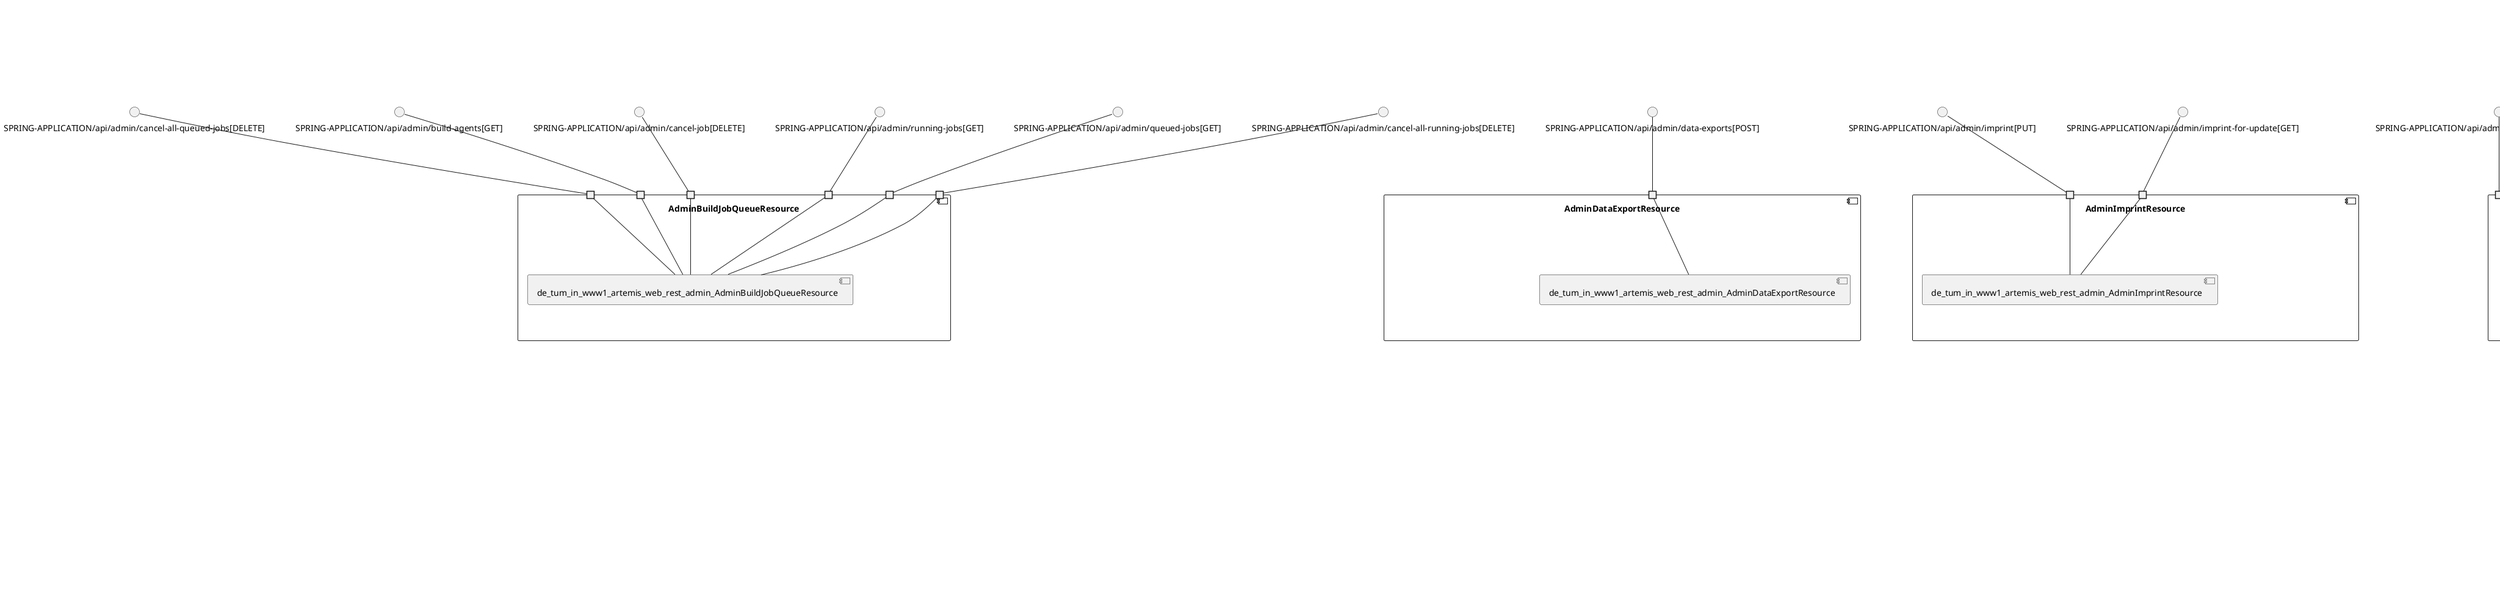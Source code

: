 @startuml
skinparam fixCircleLabelOverlapping true
component "AbstractQuizSubmissionService\n\n\n\n\n\n" {
[de_tum_in_www1_artemis_service_AbstractQuizSubmissionService]
}
component "AccountService\n\n\n\n\n\n" {
[de_tum_in_www1_artemis_service_AccountService]
}
component "AdminBuildJobQueueResource\n\n\n\n\n\n" {
[de_tum_in_www1_artemis_web_rest_admin_AdminBuildJobQueueResource]
portin " " as AdminBuildJobQueueResource.requires.SPRING_APPLICATION_api_admin_cancel_all_queued_jobs_DELETE_
portin " " as AdminBuildJobQueueResource.requires.SPRING_APPLICATION_api_admin_build_agents_GET_
portin " " as AdminBuildJobQueueResource.requires.SPRING_APPLICATION_api_admin_cancel_job_DELETE_
portin " " as AdminBuildJobQueueResource.requires.SPRING_APPLICATION_api_admin_running_jobs_GET_
portin " " as AdminBuildJobQueueResource.requires.SPRING_APPLICATION_api_admin_cancel_all_running_jobs_DELETE_
portin " " as AdminBuildJobQueueResource.requires.SPRING_APPLICATION_api_admin_queued_jobs_GET_
"AdminBuildJobQueueResource.requires.SPRING_APPLICATION_api_admin_cancel_all_queued_jobs_DELETE_"--[de_tum_in_www1_artemis_web_rest_admin_AdminBuildJobQueueResource]
"AdminBuildJobQueueResource.requires.SPRING_APPLICATION_api_admin_cancel_job_DELETE_"--[de_tum_in_www1_artemis_web_rest_admin_AdminBuildJobQueueResource]
"AdminBuildJobQueueResource.requires.SPRING_APPLICATION_api_admin_running_jobs_GET_"--[de_tum_in_www1_artemis_web_rest_admin_AdminBuildJobQueueResource]
"AdminBuildJobQueueResource.requires.SPRING_APPLICATION_api_admin_cancel_all_running_jobs_DELETE_"--[de_tum_in_www1_artemis_web_rest_admin_AdminBuildJobQueueResource]
"AdminBuildJobQueueResource.requires.SPRING_APPLICATION_api_admin_queued_jobs_GET_"--[de_tum_in_www1_artemis_web_rest_admin_AdminBuildJobQueueResource]
"AdminBuildJobQueueResource.requires.SPRING_APPLICATION_api_admin_build_agents_GET_"--[de_tum_in_www1_artemis_web_rest_admin_AdminBuildJobQueueResource]
}
interface "SPRING-APPLICATION/api/admin/cancel-all-queued-jobs[DELETE]" as interface.SPRING_APPLICATION_api_admin_cancel_all_queued_jobs_DELETE_
interface.SPRING_APPLICATION_api_admin_cancel_all_queued_jobs_DELETE_--"AdminBuildJobQueueResource.requires.SPRING_APPLICATION_api_admin_cancel_all_queued_jobs_DELETE_"
interface "SPRING-APPLICATION/api/admin/cancel-job[DELETE]" as interface.SPRING_APPLICATION_api_admin_cancel_job_DELETE_
interface.SPRING_APPLICATION_api_admin_cancel_job_DELETE_--"AdminBuildJobQueueResource.requires.SPRING_APPLICATION_api_admin_cancel_job_DELETE_"
interface "SPRING-APPLICATION/api/admin/running-jobs[GET]" as interface.SPRING_APPLICATION_api_admin_running_jobs_GET_
interface.SPRING_APPLICATION_api_admin_running_jobs_GET_--"AdminBuildJobQueueResource.requires.SPRING_APPLICATION_api_admin_running_jobs_GET_"
interface "SPRING-APPLICATION/api/admin/cancel-all-running-jobs[DELETE]" as interface.SPRING_APPLICATION_api_admin_cancel_all_running_jobs_DELETE_
interface.SPRING_APPLICATION_api_admin_cancel_all_running_jobs_DELETE_--"AdminBuildJobQueueResource.requires.SPRING_APPLICATION_api_admin_cancel_all_running_jobs_DELETE_"
interface "SPRING-APPLICATION/api/admin/queued-jobs[GET]" as interface.SPRING_APPLICATION_api_admin_queued_jobs_GET_
interface.SPRING_APPLICATION_api_admin_queued_jobs_GET_--"AdminBuildJobQueueResource.requires.SPRING_APPLICATION_api_admin_queued_jobs_GET_"
interface "SPRING-APPLICATION/api/admin/build-agents[GET]" as interface.SPRING_APPLICATION_api_admin_build_agents_GET_
interface.SPRING_APPLICATION_api_admin_build_agents_GET_--"AdminBuildJobQueueResource.requires.SPRING_APPLICATION_api_admin_build_agents_GET_"
component "AdminDataExportResource\n\n\n\n\n\n" {
[de_tum_in_www1_artemis_web_rest_admin_AdminDataExportResource]
portin " " as AdminDataExportResource.requires.SPRING_APPLICATION_api_admin_data_exports_POST_
"AdminDataExportResource.requires.SPRING_APPLICATION_api_admin_data_exports_POST_"--[de_tum_in_www1_artemis_web_rest_admin_AdminDataExportResource]
}
interface "SPRING-APPLICATION/api/admin/data-exports[POST]" as interface.SPRING_APPLICATION_api_admin_data_exports_POST_
interface.SPRING_APPLICATION_api_admin_data_exports_POST_--"AdminDataExportResource.requires.SPRING_APPLICATION_api_admin_data_exports_POST_"
component "AdminImprintResource\n\n\n\n\n\n" {
[de_tum_in_www1_artemis_web_rest_admin_AdminImprintResource]
portin " " as AdminImprintResource.requires.SPRING_APPLICATION_api_admin_imprint_PUT_
portin " " as AdminImprintResource.requires.SPRING_APPLICATION_api_admin_imprint_for_update_GET_
"AdminImprintResource.requires.SPRING_APPLICATION_api_admin_imprint_PUT_"--[de_tum_in_www1_artemis_web_rest_admin_AdminImprintResource]
"AdminImprintResource.requires.SPRING_APPLICATION_api_admin_imprint_for_update_GET_"--[de_tum_in_www1_artemis_web_rest_admin_AdminImprintResource]
}
interface "SPRING-APPLICATION/api/admin/imprint[PUT]" as interface.SPRING_APPLICATION_api_admin_imprint_PUT_
interface.SPRING_APPLICATION_api_admin_imprint_PUT_--"AdminImprintResource.requires.SPRING_APPLICATION_api_admin_imprint_PUT_"
interface "SPRING-APPLICATION/api/admin/imprint-for-update[GET]" as interface.SPRING_APPLICATION_api_admin_imprint_for_update_GET_
interface.SPRING_APPLICATION_api_admin_imprint_for_update_GET_--"AdminImprintResource.requires.SPRING_APPLICATION_api_admin_imprint_for_update_GET_"
component "AdminIrisSettingsResource\n\n\n\n\n\n" {
[de_tum_in_www1_artemis_web_rest_admin_iris_AdminIrisSettingsResource]
portin " " as AdminIrisSettingsResource.requires.SPRING_APPLICATION_api_admin_iris_global_iris_settings_PUT_
"AdminIrisSettingsResource.requires.SPRING_APPLICATION_api_admin_iris_global_iris_settings_PUT_"--[de_tum_in_www1_artemis_web_rest_admin_iris_AdminIrisSettingsResource]
}
interface "SPRING-APPLICATION/api/admin/iris/global-iris-settings[PUT]" as interface.SPRING_APPLICATION_api_admin_iris_global_iris_settings_PUT_
interface.SPRING_APPLICATION_api_admin_iris_global_iris_settings_PUT_--"AdminIrisSettingsResource.requires.SPRING_APPLICATION_api_admin_iris_global_iris_settings_PUT_"
component "AdminPrivacyStatementResource\n\n\n\n\n\n" {
[de_tum_in_www1_artemis_web_rest_admin_AdminPrivacyStatementResource]
portin " " as AdminPrivacyStatementResource.requires.SPRING_APPLICATION_api_admin_privacy_statement_for_update_GET_
portin " " as AdminPrivacyStatementResource.requires.SPRING_APPLICATION_api_admin_privacy_statement_PUT_
"AdminPrivacyStatementResource.requires.SPRING_APPLICATION_api_admin_privacy_statement_for_update_GET_"--[de_tum_in_www1_artemis_web_rest_admin_AdminPrivacyStatementResource]
"AdminPrivacyStatementResource.requires.SPRING_APPLICATION_api_admin_privacy_statement_PUT_"--[de_tum_in_www1_artemis_web_rest_admin_AdminPrivacyStatementResource]
}
interface "SPRING-APPLICATION/api/admin/privacy-statement-for-update[GET]" as interface.SPRING_APPLICATION_api_admin_privacy_statement_for_update_GET_
interface.SPRING_APPLICATION_api_admin_privacy_statement_for_update_GET_--"AdminPrivacyStatementResource.requires.SPRING_APPLICATION_api_admin_privacy_statement_for_update_GET_"
interface "SPRING-APPLICATION/api/admin/privacy-statement[PUT]" as interface.SPRING_APPLICATION_api_admin_privacy_statement_PUT_
interface.SPRING_APPLICATION_api_admin_privacy_statement_PUT_--"AdminPrivacyStatementResource.requires.SPRING_APPLICATION_api_admin_privacy_statement_PUT_"
component "AdminStatisticsResource\n\n\n\n\n\n" {
[de_tum_in_www1_artemis_web_rest_admin_AdminStatisticsResource]
portin " " as AdminStatisticsResource.requires.SPRING_APPLICATION_api_admin_management_statistics_data_GET_
"AdminStatisticsResource.requires.SPRING_APPLICATION_api_admin_management_statistics_data_GET_"--[de_tum_in_www1_artemis_web_rest_admin_AdminStatisticsResource]
}
interface "SPRING-APPLICATION/api/admin/management/statistics/data[GET]" as interface.SPRING_APPLICATION_api_admin_management_statistics_data_GET_
interface.SPRING_APPLICATION_api_admin_management_statistics_data_GET_--"AdminStatisticsResource.requires.SPRING_APPLICATION_api_admin_management_statistics_data_GET_"
component "AdminSystemNotificationResource\n\n\n\n\n\n" {
[de_tum_in_www1_artemis_web_rest_admin_AdminSystemNotificationResource]
[de_tum_in_www1_artemis_service_SystemNotificationService]
[de_tum_in_www1_artemis_web_rest_SystemNotificationResource]
[de_tum_in_www1_artemis_repository_SystemNotificationRepository]
portin " " as AdminSystemNotificationResource.requires.SPRING_APPLICATION_api_admin_system_notifications
portin " " as AdminSystemNotificationResource.requires.SPRING_APPLICATION_api_system_notifications_GET_
[de_tum_in_www1_artemis_web_rest_admin_AdminSystemNotificationResource]..>[de_tum_in_www1_artemis_repository_SystemNotificationRepository] : requires
[de_tum_in_www1_artemis_service_SystemNotificationService]..>[de_tum_in_www1_artemis_repository_SystemNotificationRepository] : requires
[de_tum_in_www1_artemis_web_rest_SystemNotificationResource]..>[de_tum_in_www1_artemis_repository_SystemNotificationRepository] : requires
"AdminSystemNotificationResource.requires.SPRING_APPLICATION_api_admin_system_notifications"--[de_tum_in_www1_artemis_web_rest_admin_AdminSystemNotificationResource]
"AdminSystemNotificationResource.requires.SPRING_APPLICATION_api_system_notifications_GET_"--[de_tum_in_www1_artemis_web_rest_SystemNotificationResource]
}
interface "SPRING-APPLICATION/api/admin/system-notifications" as interface.SPRING_APPLICATION_api_admin_system_notifications
interface.SPRING_APPLICATION_api_admin_system_notifications--"AdminSystemNotificationResource.requires.SPRING_APPLICATION_api_admin_system_notifications"
interface "SPRING-APPLICATION/api/system-notifications[GET]" as interface.SPRING_APPLICATION_api_system_notifications_GET_
interface.SPRING_APPLICATION_api_system_notifications_GET_--"AdminSystemNotificationResource.requires.SPRING_APPLICATION_api_system_notifications_GET_"
component "AeolusBuildPlanService\n\n\n\n\n\n" {
[de_tum_in_www1_artemis_service_connectors_aeolus_AeolusBuildPlanService]
}
component "AeolusBuildScriptGenerationService\n\n\n\n\n\n" {
[de_tum_in_www1_artemis_service_connectors_aeolus_AeolusBuildScriptGenerationService]
}
component "AeolusTemplateResource\n\n\n\n\n\n" {
[de_tum_in_www1_artemis_web_rest_AeolusTemplateResource]
}
component "AeolusTemplateService\n\n\n\n\n\n" {
[de_tum_in_www1_artemis_service_connectors_aeolus_AeolusTemplateService]
}
component "AndroidAppSiteAssociationResource\n\n\n\n\n\n" {
[de_tum_in_www1_artemis_web_rest_AndroidAppSiteAssociationResource]
portin " " as AndroidAppSiteAssociationResource.requires.SPRING_APPLICATION__well_known_assetlinks_json_GET_
"AndroidAppSiteAssociationResource.requires.SPRING_APPLICATION__well_known_assetlinks_json_GET_"--[de_tum_in_www1_artemis_web_rest_AndroidAppSiteAssociationResource]
}
interface "SPRING-APPLICATION/_well-known/assetlinks_json[GET]" as interface.SPRING_APPLICATION__well_known_assetlinks_json_GET_
interface.SPRING_APPLICATION__well_known_assetlinks_json_GET_--"AndroidAppSiteAssociationResource.requires.SPRING_APPLICATION__well_known_assetlinks_json_GET_"
component "AnswerMessageResource\n\n\n\n\n\n" {
[de_tum_in_www1_artemis_web_rest_metis_AnswerMessageResource]
portin " " as AnswerMessageResource.requires.SPRING_APPLICATION_api_courses_PUT_
portin " " as AnswerMessageResource.requires.SPRING_APPLICATION_api_courses_DELETE_
"AnswerMessageResource.requires.SPRING_APPLICATION_api_courses_DELETE_"--[de_tum_in_www1_artemis_web_rest_metis_AnswerMessageResource]
"AnswerMessageResource.requires.SPRING_APPLICATION_api_courses_PUT_"--[de_tum_in_www1_artemis_web_rest_metis_AnswerMessageResource]
}
interface "SPRING-APPLICATION/api/courses[DELETE]" as interface.SPRING_APPLICATION_api_courses_DELETE_
interface.SPRING_APPLICATION_api_courses_DELETE_--"AnswerMessageResource.requires.SPRING_APPLICATION_api_courses_DELETE_"
interface "SPRING-APPLICATION/api/courses[PUT]" as interface.SPRING_APPLICATION_api_courses_PUT_
interface.SPRING_APPLICATION_api_courses_PUT_--"AnswerMessageResource.requires.SPRING_APPLICATION_api_courses_PUT_"
component "ApollonConversionResource\n\n\n\n\n\n" {
[de_tum_in_www1_artemis_web_rest_ApollonConversionResource]
portin " " as ApollonConversionResource.requires.SPRING_APPLICATION_api_apollon_convert_to_pdf_POST_
"ApollonConversionResource.requires.SPRING_APPLICATION_api_apollon_convert_to_pdf_POST_"--[de_tum_in_www1_artemis_web_rest_ApollonConversionResource]
}
interface "SPRING-APPLICATION/api/apollon/convert-to-pdf[POST]" as interface.SPRING_APPLICATION_api_apollon_convert_to_pdf_POST_
interface.SPRING_APPLICATION_api_apollon_convert_to_pdf_POST_--"ApollonConversionResource.requires.SPRING_APPLICATION_api_apollon_convert_to_pdf_POST_"
component "ApollonConversionService\n\n\n\n\n\n" {
[de_tum_in_www1_artemis_service_connectors_apollon_ApollonConversionService]
}
component "AppleAppSiteAssociationResource\n\n\n\n\n\n" {
[de_tum_in_www1_artemis_web_rest_AppleAppSiteAssociationResource]
portin " " as AppleAppSiteAssociationResource.requires.SPRING_APPLICATION__well_known_apple_app_site_association_GET_
"AppleAppSiteAssociationResource.requires.SPRING_APPLICATION__well_known_apple_app_site_association_GET_"--[de_tum_in_www1_artemis_web_rest_AppleAppSiteAssociationResource]
}
interface "SPRING-APPLICATION/_well-known/apple-app-site-association[GET]" as interface.SPRING_APPLICATION__well_known_apple_app_site_association_GET_
interface.SPRING_APPLICATION__well_known_apple_app_site_association_GET_--"AppleAppSiteAssociationResource.requires.SPRING_APPLICATION__well_known_apple_app_site_association_GET_"
component "AthenaFeedbackSendingService\n\n\n\n\n\n" {
[de_tum_in_www1_artemis_service_connectors_athena_AthenaFeedbackSendingService]
}
component "AthenaFeedbackSuggestionsService\n\n\n\n\n\n" {
[de_tum_in_www1_artemis_service_connectors_athena_AthenaFeedbackSuggestionsService]
}
component "AthenaModuleUrlHelper\n\n\n\n\n\n" {
[de_tum_in_www1_artemis_service_connectors_athena_AthenaModuleUrlHelper]
}
component "AthenaSubmissionSelectionService\n\n\n\n\n\n" {
[de_tum_in_www1_artemis_service_connectors_athena_AthenaSubmissionSelectionService]
}
component "AuditEventService\n\n\n\n\n\n" {
[de_tum_in_www1_artemis_repository_PersistenceAuditEventRepository]
[de_tum_in_www1_artemis_service_AuditEventService]
[de_tum_in_www1_artemis_service_AuditEventService]..>[de_tum_in_www1_artemis_repository_PersistenceAuditEventRepository] : requires
}
component "AuditResource\n\n\n\n\n\n" {
[de_tum_in_www1_artemis_web_rest_admin_AuditResource]
portin " " as AuditResource.requires.SPRING_APPLICATION_api_admin_audits_GET_
"AuditResource.requires.SPRING_APPLICATION_api_admin_audits_GET_"--[de_tum_in_www1_artemis_web_rest_admin_AuditResource]
}
interface "SPRING-APPLICATION/api/admin/audits[GET]" as interface.SPRING_APPLICATION_api_admin_audits_GET_
interface.SPRING_APPLICATION_api_admin_audits_GET_--"AuditResource.requires.SPRING_APPLICATION_api_admin_audits_GET_"
component "AuthorizationTestService\n\n\n\n\n\n" {
[de_tum_in_www1_artemis_authorization_AuthorizationTestService]
}
component "BambooBuildPlanService\n\n\n\n\n\n" {
[de_tum_in_www1_artemis_service_connectors_bamboo_BambooBuildPlanService]
}
component "BambooBuildPlanUpdateService\n\n\n\n\n\n" {
[de_tum_in_www1_artemis_service_connectors_bitbucket_BambooBuildPlanUpdateService]
}
component "BambooInternalUrlService\n\n\n\n\n\n" {
[de_tum_in_www1_artemis_service_connectors_bamboo_BambooInternalUrlService]
}
component "BambooMigrationService\n\n\n\n\n\n" {
[de_tum_in_www1_artemis_config_migration_entries_BambooMigrationService]
}
component "BambooProgrammingLanguageFeatureService\n\n\n\n\n\n" {
[de_tum_in_www1_artemis_service_connectors_bamboo_BambooProgrammingLanguageFeatureService]
}
component "BambooResultService\n\n\n\n\n\n" {
[de_tum_in_www1_artemis_service_connectors_bamboo_BambooResultService]
}
component "BambooService\n\n\n\n\n\n" {
[de_tum_in_www1_artemis_service_connectors_bamboo_BambooService]
}
component "BambooTriggerService\n\n\n\n\n\n" {
[de_tum_in_www1_artemis_service_connectors_bamboo_BambooTriggerService]
}
component "BuildScriptProvider\n\n\n\n\n\n" {
[de_tum_in_www1_artemis_service_connectors_BuildScriptProvider]
}
component "ClientForwardResource\n\n\n\n\n\n" {
[de_tum_in_www1_artemis_web_rest_ClientForwardResource]
}
component "ConductAgreementService\n\n\n\n\n\n" {
[de_tum_in_www1_artemis_repository_ConductAgreementRepository]
[de_tum_in_www1_artemis_service_ConductAgreementService]
[de_tum_in_www1_artemis_service_ConductAgreementService]..>[de_tum_in_www1_artemis_repository_ConductAgreementRepository] : requires
}
component "DefaultTemplateUpgradeService\n\n\n\n\n\n" {
[de_tum_in_www1_artemis_service_programming_DefaultTemplateUpgradeService]
}
component "DragAndDropQuizAnswerConversionService\n\n\n\n\n\n" {
[de_tum_in_www1_artemis_service_DragAndDropQuizAnswerConversionService]
}
component "EntityFileService\n\n\n\n\n\n" {
[de_tum_in_www1_artemis_service_EntityFileService]
}
component "ExamResource\n\n\n\n\n\n" {
[de_tum_in_www1_artemis_service_notifications_TutorialGroupNotificationService]
[de_tum_in_www1_artemis_service_CourseScoreCalculationService]
[de_tum_in_www1_artemis_service_AuthorizationCheckService]
[de_tum_in_www1_artemis_service_exam_ExamLiveEventsService]
[de_tum_in_www1_artemis_plagiarism_PlagiarismUtilService]
[de_tum_in_www1_artemis_service_ExampleSubmissionService]
[de_tum_in_www1_artemis_web_rest_NotificationResource]
[de_tum_in_www1_artemis_service_ExerciseDateService]
[de_tum_in_www1_artemis_web_rest_BonusResource]
[de_tum_in_www1_artemis_service_programming_ProgrammingExerciseImportFromFileService]
[de_tum_in_www1_artemis_repository_SubmissionRepository]
[de_tum_in_www1_artemis_service_TextSubmissionService]
[de_tum_in_www1_artemis_repository_ComplaintResponseRepository]
[de_tum_in_www1_artemis_participation_ParticipationUtilService]
[de_tum_in_www1_artemis_web_rest_lecture_VideoUnitResource]
[de_tum_in_www1_artemis_service_hestia_ExerciseHintService]
[de_tum_in_www1_artemis_service_user_AuthorityService]
[de_tum_in_www1_artemis_repository_AttachmentUnitRepository]
[de_tum_in_www1_artemis_repository_plagiarism_PlagiarismComparisonRepository]
[de_tum_in_www1_artemis_repository_BuildLogStatisticsEntryRepository]
[de_tum_in_www1_artemis_repository_GradeStepRepository]
[de_tum_in_www1_artemis_repository_AuthorityRepository]
[de_tum_in_www1_artemis_service_tutorialgroups_TutorialGroupsConfigurationService]
[de_tum_in_www1_artemis_repository_Lti13ResourceLaunchRepository]
[de_tum_in_www1_artemis_service_exam_ExamAccessService]
[de_tum_in_www1_artemis_repository_ModelingSubmissionRepository]
[de_tum_in_www1_artemis_localvcci_LocalVCLocalCITestService]
[de_tum_in_www1_artemis_user_UserTestService]
[de_tum_in_www1_artemis_repository_QuizQuestionRepository]
[de_tum_in_www1_artemis_service_plagiarism_ProgrammingPlagiarismDetectionService]
[de_tum_in_www1_artemis_service_EmailSummaryService]
[de_tum_in_www1_artemis_exercise_fileuploadexercise_FileUploadExerciseUtilService]
[de_tum_in_www1_artemis_web_rest_LectureResource]
[de_tum_in_www1_artemis_service_AttachmentUnitService]
[de_tum_in_www1_artemis_service_connectors_lti_LtiService]
[de_tum_in_www1_artemis_web_rest_admin_AdminExerciseResource]
[de_tum_in_www1_artemis_service_metis_AnswerMessageService]
[de_tum_in_www1_artemis_service_exam_ExamSessionService]
[de_tum_in_www1_artemis_web_rest_ModelingExerciseResource]
[de_tum_in_www1_artemis_web_rest_GradeStepResource]
[de_tum_in_www1_artemis_web_rest_QuizPoolResource]
[de_tum_in_www1_artemis_repository_SolutionProgrammingExerciseParticipationRepository]
[de_tum_in_www1_artemis_service_tutorialgroups_TutorialGroupFreePeriodService]
[de_tum_in_www1_artemis_web_rest_iris_IrisCodeEditorSessionResource]
[de_tum_in_www1_artemis_competency_LearningPathUtilService]
[de_tum_in_www1_artemis_repository_CompetencyRepository]
[de_tum_in_www1_artemis_web_rest_ParticipantScoreResource]
[de_tum_in_www1_artemis_web_rest_ProgrammingExercisePlagiarismResource]
[de_tum_in_www1_artemis_repository_DragAndDropMappingRepository]
[de_tum_in_www1_artemis_service_scheduled_AutomaticProgrammingExerciseCleanupService]
[de_tum_in_www1_artemis_repository_DataExportRepository]
[de_tum_in_www1_artemis_repository_TeamRepository]
[de_tum_in_www1_artemis_repository_ShortAnswerMappingRepository]
[de_tum_in_www1_artemis_service_connectors_gitlab_GitLabUserManagementService]
[de_tum_in_www1_artemis_web_rest_NotificationSettingsResource]
[de_tum_in_www1_artemis_repository_plagiarism_PlagiarismResultRepository]
[de_tum_in_www1_artemis_web_rest_tutorialgroups_TutorialGroupsConfigurationResource]
[de_tum_in_www1_artemis_service_exam_ExamImportService]
[de_tum_in_www1_artemis_web_rest_AthenaResource]
[de_tum_in_www1_artemis_repository_SingleUserNotificationRepository]
[de_tum_in_www1_artemis_course_CourseTestService]
[de_tum_in_www1_artemis_service_ExerciseService]
[de_tum_in_www1_artemis_repository_plagiarism_PlagiarismSubmissionRepository]
[de_tum_in_www1_artemis_repository_hestia_TestwiseCoverageReportEntryRepository]
[de_tum_in_www1_artemis_repository_hestia_CodeHintRepository]
[de_tum_in_www1_artemis_service_notifications_push_notifications_ApplePushNotificationService]
[de_tum_in_www1_artemis_assessment_GradingScaleUtilService]
[de_tum_in_www1_artemis_service_OrganizationService]
[de_tum_in_www1_artemis_team_TeamUtilService]
[de_tum_in_www1_artemis_repository_CourseRepository]
[de_tum_in_www1_artemis_repository_NotificationSettingRepository]
[de_tum_in_www1_artemis_util_ExerciseIntegrationTestUtils]
[de_tum_in_www1_artemis_web_rest_metis_conversation_ConversationResource]
[de_tum_in_www1_artemis_service_programming_ProgrammingExerciseFeedbackCreationService]
[de_tum_in_www1_artemis_service_programming_ProgrammingExerciseService]
[de_tum_in_www1_artemis_web_rest_hestia_ExerciseHintResource]
[de_tum_in_www1_artemis_service_programming_ProgrammingExerciseGradingService]
[de_tum_in_www1_artemis_service_user_PasswordService]
[de_tum_in_www1_artemis_service_PresentationPointsCalculationService]
[de_tum_in_www1_artemis_service_export_DataExportExamCreationService]
[de_tum_in_www1_artemis_repository_TemplateProgrammingExerciseParticipationRepository]
[de_tum_in_www1_artemis_repository_PushNotificationDeviceConfigurationRepository]
[de_tum_in_www1_artemis_service_tutorialgroups_TutorialGroupChannelManagementService]
[de_tum_in_www1_artemis_repository_NotificationRepository]
[de_tum_in_www1_artemis_service_LectureUnitProcessingService]
[de_tum_in_www1_artemis_repository_iris_IrisExercisePlanStepRepository]
[de_tum_in_www1_artemis_assessment_ComplaintUtilService]
[de_tum_in_www1_artemis_service_ModelingExerciseImportService]
[de_tum_in_www1_artemis_repository_LectureUnitCompletionRepository]
[de_tum_in_www1_artemis_service_FileUploadExerciseService]
[de_tum_in_www1_artemis_util_ZipFileTestUtilService]
[de_tum_in_www1_artemis_service_SlideSplitterService]
[de_tum_in_www1_artemis_repository_QuizPoolRepository]
[de_tum_in_www1_artemis_service_iris_IrisRateLimitService]
[de_tum_in_www1_artemis_repository_hestia_ExerciseHintActivationRepository]
[de_tum_in_www1_artemis_repository_metis_conversation_OneToOneChatRepository]
[de_tum_in_www1_artemis_web_rest_lecture_AttachmentUnitResource]
[de_tum_in_www1_artemis_web_rest_hestia_CoverageReportResource]
[de_tum_in_www1_artemis_service_notifications_GroupNotificationService]
[de_tum_in_www1_artemis_service_metis_conversation_OneToOneChatService]
[de_tum_in_www1_artemis_repository_QuizPointStatisticRepository]
[de_tum_in_www1_artemis_web_rest_TextAssessmentEventResource]
[de_tum_in_www1_artemis_service_exam_StudentExamService]
[de_tum_in_www1_artemis_service_metis_conversation_ChannelService]
[de_tum_in_www1_artemis_web_rest_iris_IrisCodeEditorMessageResource]
[de_tum_in_www1_artemis_web_rest_open_PublicLtiResource]
[de_tum_in_www1_artemis_service_FileUploadExerciseImportService]
[de_tum_in_www1_artemis_repository_LtiOutcomeUrlRepository]
[de_tum_in_www1_artemis_repository_StudentScoreRepository]
[de_tum_in_www1_artemis_service_notifications_ConversationNotificationService]
[de_tum_in_www1_artemis_service_programming_ProgrammingSubmissionService]
[de_tum_in_www1_artemis_service_BonusService]
[de_tum_in_www1_artemis_service_programming_AuxiliaryRepositoryService]
[de_tum_in_www1_artemis_repository_iris_IrisSessionRepository]
[de_tum_in_www1_artemis_service_BuildLogEntryService]
[de_tum_in_www1_artemis_repository_tutorialgroups_TutorialGroupFreePeriodRepository]
[de_tum_in_www1_artemis_repository_GradingScaleRepository]
[de_tum_in_www1_artemis_service_ComplaintService]
[de_tum_in_www1_artemis_service_TextBlockService]
[de_tum_in_www1_artemis_service_export_DataExportExerciseCreationService]
[de_tum_in_www1_artemis_service_tutorialgroups_TutorialGroupService]
[de_tum_in_www1_artemis_service_scheduled_ModelingExerciseScheduleService]
[de_tum_in_www1_artemis_web_rest_TutorEffortResource]
[de_tum_in_www1_artemis_StudentScoreUtilService]
[de_tum_in_www1_artemis_repository_metis_conversation_ConversationRepository]
[de_tum_in_www1_artemis_service_tutorialgroups_TutorialGroupScheduleService]
[de_tum_in_www1_artemis_web_rest_admin_AdminTextAssessmentEventResource]
[de_tum_in_www1_artemis_service_exam_StudentExamAccessService]
[de_tum_in_www1_artemis_service_FileService]
[de_tum_in_www1_artemis_web_rest_ConsistencyCheckResource]
[de_tum_in_www1_artemis_web_rest_metis_conversation_GroupChatResource]
[de_tum_in_www1_artemis_tutorialgroups_TutorialGroupUtilService]
[de_tum_in_www1_artemis_web_rest_LongFeedbackTextResource]
[de_tum_in_www1_artemis_service_scheduled_ParticipantScoreScheduleService]
[de_tum_in_www1_artemis_service_CourseService]
[de_tum_in_www1_artemis_web_rest_ResultResource]
[de_tum_in_www1_artemis_repository_FileUploadExerciseRepository]
[de_tum_in_www1_artemis_web_rest_ProgrammingAssessmentResource]
[de_tum_in_www1_artemis_service_hestia_behavioral_BehavioralTestCaseService]
[de_tum_in_www1_artemis_service_TutorLeaderboardService]
[de_tum_in_www1_artemis_repository_TextAssessmentEventRepository]
[de_tum_in_www1_artemis_repository_CustomAuditEventRepository]
[de_tum_in_www1_artemis_service_SubmissionService]
[de_tum_in_www1_artemis_service_connectors_GitService]
[de_tum_in_www1_artemis_web_rest_AttachmentResource]
[de_tum_in_www1_artemis_service_scheduled_ProgrammingExerciseScheduleService]
[de_tum_in_www1_artemis_service_metis_conversation_ConversationService]
[de_tum_in_www1_artemis_service_QuizExerciseService]
[de_tum_in_www1_artemis_service_export_DataExportService]
[de_tum_in_www1_artemis_repository_ExamRepository]
[de_tum_in_www1_artemis_service_iris_session_IrisHestiaSessionService]
[de_tum_in_www1_artemis_web_rest_metis_ConversationMessageResource]
[de_tum_in_www1_artemis_repository_tutorialgroups_TutorialGroupRepository]
[de_tum_in_www1_artemis_web_rest_TextSubmissionResource]
[de_tum_in_www1_artemis_service_metis_ConversationMessagingService]
[de_tum_in_www1_artemis_web_rest_ExamResource]
[de_tum_in_www1_artemis_web_rest_ModelingAssessmentResource]
[de_tum_in_www1_artemis_service_plagiarism_PlagiarismService]
[de_tum_in_www1_artemis_service_messaging_InstanceMessageReceiveService]
[de_tum_in_www1_artemis_service_TutorEffortService]
[de_tum_in_www1_artemis_web_rest_iris_IrisMessageResource]
[de_tum_in_www1_artemis_service_plagiarism_ContinuousPlagiarismControlService]
[de_tum_in_www1_artemis_web_rest_TutorParticipationResource]
[de_tum_in_www1_artemis_repository_metis_ConversationMessageRepository]
[de_tum_in_www1_artemis_web_rest_FileUploadSubmissionResource]
[de_tum_in_www1_artemis_web_rest_TextExerciseResource]
[de_tum_in_www1_artemis_repository_tutorialgroups_TutorialGroupNotificationRepository]
[de_tum_in_www1_artemis_service_ModelingSubmissionService]
[de_tum_in_www1_artemis_service_learningpath_LearningPathService]
[de_tum_in_www1_artemis_repository_QuizQuestionStatisticRepository]
[de_tum_in_www1_artemis_service_connectors_bitbucket_BitbucketUserManagementService]
[de_tum_in_www1_artemis_web_rest_ProgrammingExerciseGradingResource]
[de_tum_in_www1_artemis_service_StatisticsService]
[de_tum_in_www1_artemis_domain_Repository]
[de_tum_in_www1_artemis_exercise_programmingexercise_ProgrammingExerciseTestService]
[de_tum_in_www1_artemis_service_notifications_NotificationSettingsService]
[de_tum_in_www1_artemis_service_scheduled_UserScheduleService]
[de_tum_in_www1_artemis_web_rest_StaticCodeAnalysisResource]
[de_tum_in_www1_artemis_repository_plagiarism_PlagiarismCaseRepository]
[de_tum_in_www1_artemis_repository_StatisticsRepository]
[de_tum_in_www1_artemis_service_AssessmentService]
[de_tum_in_www1_artemis_service_iris_IrisMessageService]
[de_tum_in_www1_artemis_repository_GuidedTourSettingsRepository]
[de_tum_in_www1_artemis_repository_BuildJobRepository]
[de_tum_in_www1_artemis_service_metis_conversation_GroupChatService]
[de_tum_in_www1_artemis_web_rest_ProgrammingExerciseParticipationResource]
[de_tum_in_www1_artemis_web_rest_hestia_ProgrammingExerciseTaskResource]
[de_tum_in_www1_artemis_web_rest_ProgrammingSubmissionResource]
[de_tum_in_www1_artemis_service_connectors_bitbucket_BitbucketService]
[de_tum_in_www1_artemis_service_programming_ProgrammingMessagingService]
[de_tum_in_www1_artemis_service_hestia_structural_StructuralTestCaseService]
[de_tum_in_www1_artemis_web_rest_StatisticsResource]
[de_tum_in_www1_artemis_repository_StudentExamRepository]
[de_tum_in_www1_artemis_service_plagiarism_PlagiarismAnswerPostService]
[de_tum_in_www1_artemis_service_metis_conversation_auth_OneToOneChatAuthorizationService]
[de_tum_in_www1_artemis_repository_SubmittedAnswerRepository]
[de_tum_in_www1_artemis_service_programming_JavaTemplateUpgradeService]
[de_tum_in_www1_artemis_web_rest_SubmissionResource]
[de_tum_in_www1_artemis_service_QuizStatisticService]
[de_tum_in_www1_artemis_service_FeedbackService]
[de_tum_in_www1_artemis_service_ExerciseScoresChartService]
[de_tum_in_www1_artemis_web_rest_hestia_ProgrammingExerciseSolutionEntryResource]
[de_tum_in_www1_artemis_service_connectors_gitlab_GitLabService]
[de_tum_in_www1_artemis_web_rest_ComplaintResponseResource]
[de_tum_in_www1_artemis_repository_tutorialgroups_TutorialGroupRegistrationRepository]
[de_tum_in_www1_artemis_service_TeamService]
[de_tum_in_www1_artemis_service_learningpath_LearningPathRecommendationService]
[de_tum_in_www1_artemis_service_connectors_lti_Lti13Service]
[de_tum_in_www1_artemis_repository_SlideRepository]
[de_tum_in_www1_artemis_web_rest_plagiarism_PlagiarismResource]
[de_tum_in_www1_artemis_service_UriService]
[de_tum_in_www1_artemis_repository_OrganizationRepository]
[de_tum_in_www1_artemis_exercise_modelingexercise_ModelingExerciseUtilService]
[de_tum_in_www1_artemis_service_exam_ExamQuizService]
[de_tum_in_www1_artemis_service_export_DataExportQuizExerciseCreationService]
[de_tum_in_www1_artemis_service_exam_ExamDateService]
[de_tum_in_www1_artemis_web_rest_metis_conversation_OneToOneChatResource]
[de_tum_in_www1_artemis_repository_ExampleSubmissionRepository]
[de_tum_in_www1_artemis_service_user_UserService]
[de_tum_in_www1_artemis_web_rest_push_notification_PushNotificationResource]
[de_tum_in_www1_artemis_competency_CompetencyUtilService]
[de_tum_in_www1_artemis_web_rest_admin_AdminLtiConfigurationResource]
[de_tum_in_www1_artemis_web_rest_FileResource]
[de_tum_in_www1_artemis_service_metis_conversation_auth_GroupChatAuthorizationService]
[de_tum_in_www1_artemis_web_rest_ApollonDiagramResource]
[de_tum_in_www1_artemis_web_rest_open_PublicBuildPlanResource]
[de_tum_in_www1_artemis_service_CompetencyService]
[de_tum_in_www1_artemis_web_rest_localci_BuildJobQueueResource]
[de_tum_in_www1_artemis_repository_ParticipantScoreRepository]
[de_tum_in_www1_artemis_repository_metis_conversation_ConversationNotificationRepository]
[de_tum_in_www1_artemis_repository_OnlineUnitRepository]
[de_tum_in_www1_artemis_service_QuizBatchService]
[de_tum_in_www1_artemis_repository_hestia_ProgrammingExerciseTaskRepository]
[de_tum_in_www1_artemis_repository_GradingCriterionRepository]
[de_tum_in_www1_artemis_repository_FeedbackRepository]
[de_tum_in_www1_artemis_service_programming_ProgrammingTriggerService]
[de_tum_in_www1_artemis_web_rest_ComplaintResource]
[de_tum_in_www1_artemis_service_export_ProgrammingExerciseExportService]
[de_tum_in_www1_artemis_user_UserUtilService]
[de_tum_in_www1_artemis_competency_CompetencyProgressUtilService]
[de_tum_in_www1_artemis_repository_RatingRepository]
[de_tum_in_www1_artemis_service_scheduled_AthenaScheduleService]
[de_tum_in_www1_artemis_repository_UserTestRepository]
[de_tum_in_www1_artemis_service_metis_conversation_auth_ChannelAuthorizationService]
[de_tum_in_www1_artemis_service_hestia_CodeHintService]
[de_tum_in_www1_artemis_repository_BonusRepository]
[de_tum_in_www1_artemis_service_connectors_jenkins_build_plan_JenkinsBuildPlanService]
[de_tum_in_www1_artemis_service_metis_conversation_ConversationDTOService]
[de_tum_in_www1_artemis_web_rest_BuildPlanResource]
[de_tum_in_www1_artemis_organization_OrganizationUtilService]
[de_tum_in_www1_artemis_service_scheduled_DataExportScheduleService]
[de_tum_in_www1_artemis_web_rest_ParticipationResource]
[de_tum_in_www1_artemis_service_connectors_athena_AthenaDTOConverter]
[de_tum_in_www1_artemis_repository_AttachmentRepository]
[de_tum_in_www1_artemis_lecture_LectureUtilService]
[de_tum_in_www1_artemis_service_TextExerciseImportService]
[de_tum_in_www1_artemis_repository_QuizGroupRepository]
[de_tum_in_www1_artemis_service_connectors_gitlabci_GitLabCIService]
[de_tum_in_www1_artemis_repository_ParticipationRepository]
[de_tum_in_www1_artemis_repository_LtiPlatformConfigurationRepository]
[de_tum_in_www1_artemis_util_HestiaUtilTestService]
[de_tum_in_www1_artemis_repository_metis_conversation_GroupChatRepository]
[de_tum_in_www1_artemis_repository_QuizExerciseRepository]
[de_tum_in_www1_artemis_service_ResultService]
[de_tum_in_www1_artemis_service_iris_session_IrisChatSessionService]
[de_tum_in_www1_artemis_service_programming_ProgrammingExerciseImportService]
[de_tum_in_www1_artemis_exercise_programmingexercise_ProgrammingSubmissionAndResultIntegrationTestService]
[de_tum_in_www1_artemis_repository_LongFeedbackTextRepository]
[de_tum_in_www1_artemis_service_ConsistencyCheckTestService]
[de_tum_in_www1_artemis_service_RatingService]
[de_tum_in_www1_artemis_service_OnlineCourseConfigurationService]
[de_tum_in_www1_artemis_repository_ExerciseGroupRepository]
[de_tum_in_www1_artemis_exercise_programmingexercise_ProgrammingExerciseResultTestService]
[de_tum_in_www1_artemis_service_hestia_ProgrammingExerciseTaskService]
[de_tum_in_www1_artemis_web_rest_TeamResource]
[de_tum_in_www1_artemis_service_scheduled_NotificationScheduleService]
[de_tum_in_www1_artemis_repository_LectureRepository]
[de_tum_in_www1_artemis_web_rest_tutorialgroups_TutorialGroupResource]
[de_tum_in_www1_artemis_repository_ExamUserRepository]
[de_tum_in_www1_artemis_service_notifications_push_notifications_FirebasePushNotificationService]
[de_tum_in_www1_artemis_service_connectors_athena_AthenaSubmissionSendingService]
[de_tum_in_www1_artemis_web_rest_DataExportResource]
[de_tum_in_www1_artemis_service_iris_IrisSessionService]
[de_tum_in_www1_artemis_web_rest_ExerciseResource]
[de_tum_in_www1_artemis_repository_SubmissionVersionRepository]
[de_tum_in_www1_artemis_repository_ApollonDiagramRepository]
[de_tum_in_www1_artemis_web_rest_iris_IrisSettingsResource]
[de_tum_in_www1_artemis_repository_DragItemRepository]
[de_tum_in_www1_artemis_repository_FileUploadSubmissionRepository]
[de_tum_in_www1_artemis_repository_ExamSessionRepository]
[de_tum_in_www1_artemis_service_QuizSubmissionService]
[de_tum_in_www1_artemis_service_connectors_localci_LocalCISharedBuildJobQueueService]
[de_tum_in_www1_artemis_service_ModelingExerciseService]
[de_tum_in_www1_artemis_exercise_ExerciseUtilService]
[de_tum_in_www1_artemis_repository_metis_ConversationParticipantRepository]
[de_tum_in_www1_artemis_repository_UserRepository]
[de_tum_in_www1_artemis_web_rest_ExampleSubmissionResource]
[de_tum_in_www1_artemis_exam_ExamUtilService]
[de_tum_in_www1_artemis_web_rest_repository_RepositoryProgrammingExerciseParticipationResource]
[de_tum_in_www1_artemis_service_FileUploadSubmissionService]
[de_tum_in_www1_artemis_web_rest_hestia_CodeHintResource]
[de_tum_in_www1_artemis_repository_StaticCodeAnalysisCategoryRepository]
[de_tum_in_www1_artemis_repository_hestia_CoverageFileReportRepository]
[de_tum_in_www1_artemis_service_ComplaintResponseService]
[de_tum_in_www1_artemis_service_user_UserCreationService]
[de_tum_in_www1_artemis_repository_ProgrammingExerciseStudentParticipationRepository]
[de_tum_in_www1_artemis_repository_TextBlockRepository]
[de_tum_in_www1_artemis_service_exam_ExamRegistrationService]
[de_tum_in_www1_artemis_web_rest_tutorialgroups_TutorialGroupFreePeriodResource]
[de_tum_in_www1_artemis_service_LectureUnitService]
[de_tum_in_www1_artemis_web_rest_ProgrammingExerciseExportImportResource]
[de_tum_in_www1_artemis_repository_BuildPlanRepository]
[de_tum_in_www1_artemis_service_SubmissionVersionService]
[de_tum_in_www1_artemis_repository_ModelClusterRepository]
[de_tum_in_www1_artemis_service_connectors_athena_AthenaRepositoryExportService]
[de_tum_in_www1_artemis_service_hestia_ProgrammingExerciseGitDiffReportService]
[de_tum_in_www1_artemis_service_exam_ExamService]
[de_tum_in_www1_artemis_util_IrisUtilTestService]
[de_tum_in_www1_artemis_repository_ExerciseRepository]
[de_tum_in_www1_artemis_repository_ProgrammingExerciseTestRepository]
[de_tum_in_www1_artemis_service_GradingScaleService]
[de_tum_in_www1_artemis_exercise_programmingexercise_ProgrammingExerciseIntegrationTestService]
[de_tum_in_www1_artemis_service_compass_CompassService]
[de_tum_in_www1_artemis_util_PageableSearchUtilService]
[de_tum_in_www1_artemis_web_rest_OrganizationResource]
[de_tum_in_www1_artemis_web_rest_metis_conversation_ChannelResource]
[de_tum_in_www1_artemis_service_TutorParticipationService]
[de_tum_in_www1_artemis_repository_ProgrammingExerciseTestCaseRepository]
[de_tum_in_www1_artemis_repository_iris_IrisMessageContentRepository]
[de_tum_in_www1_artemis_repository_ModelElementRepository]
[de_tum_in_www1_artemis_web_rest_plagiarism_PlagiarismCaseResource]
[de_tum_in_www1_artemis_service_QuizService]
[de_tum_in_www1_artemis_repository_CompetencyRelationRepository]
[de_tum_in_www1_artemis_repository_CompetencyProgressRepository]
[de_tum_in_www1_artemis_repository_ComplaintRepository]
[de_tum_in_www1_artemis_repository_TutorParticipationRepository]
[de_tum_in_www1_artemis_repository_GroupNotificationRepository]
[de_tum_in_www1_artemis_web_rest_LtiResource]
[de_tum_in_www1_artemis_service_programming_ProgrammingExerciseParticipationService]
[de_tum_in_www1_artemis_exercise_quizexercise_QuizExerciseUtilService]
[de_tum_in_www1_artemis_service_ExerciseDeletionService]
[de_tum_in_www1_artemis_service_plagiarism_PlagiarismCaseService]
[de_tum_in_www1_artemis_connector_BitbucketRequestMockProvider]
[de_tum_in_www1_artemis_web_rest_admin_AdminModelingExerciseResource]
[de_tum_in_www1_artemis_service_ParticipationAuthorizationCheckService]
[de_tum_in_www1_artemis_repository_tutorialgroups_TutorialGroupsConfigurationRepository]
[de_tum_in_www1_artemis_repository_ProgrammingExerciseStudentParticipationTestRepository]
[de_tum_in_www1_artemis_web_rest_ModelingSubmissionResource]
[de_tum_in_www1_artemis_web_rest_GradingScaleResource]
[de_tum_in_www1_artemis_web_rest_tutorialgroups_TutorialGroupSessionResource]
[de_tum_in_www1_artemis_repository_ModelingExerciseRepository]
[de_tum_in_www1_artemis_service_connectors_lti_Lti10Service]
[de_tum_in_www1_artemis_repository_metis_conversation_ChannelRepository]
[de_tum_in_www1_artemis_repository_tutorialgroups_TutorialGroupSessionRepository]
[de_tum_in_www1_artemis_service_metis_ReactionService]
[de_tum_in_www1_artemis_repository_metis_ReactionRepository]
[de_tum_in_www1_artemis_service_connectors_localci_LocalCIBuildJobExecutionService]
[de_tum_in_www1_artemis_web_rest_QuizExerciseResource]
[de_tum_in_www1_artemis_repository_OnlineCourseConfigurationRepository]
[de_tum_in_www1_artemis_web_rest_QuizSubmissionResource]
[de_tum_in_www1_artemis_exercise_textexercise_TextExerciseUtilService]
[de_tum_in_www1_artemis_repository_VideoUnitRepository]
[de_tum_in_www1_artemis_web_rest_FileUploadAssessmentResource]
[de_tum_in_www1_artemis_repository_iris_IrisCodeEditorSessionRepository]
[de_tum_in_www1_artemis_repository_SubmissionPolicyRepository]
[de_tum_in_www1_artemis_service_learningpath_LearningPathNgxService]
[de_tum_in_www1_artemis_service_plagiarism_PlagiarismPostService]
[de_tum_in_www1_artemis_service_scheduled_cache_quiz_QuizScheduleService]
[de_tum_in_www1_artemis_web_rest_UserResource]
[de_tum_in_www1_artemis_post_ConversationUtilService]
[de_tum_in_www1_artemis_web_rest_RatingResource]
[de_tum_in_www1_artemis_service_exam_ExamSubmissionService]
[de_tum_in_www1_artemis_web_rest_lecture_ExerciseUnitResource]
[de_tum_in_www1_artemis_web_rest_TextAssessmentResource]
[de_tum_in_www1_artemis_repository_ExerciseUnitRepository]
[de_tum_in_www1_artemis_web_rest_FileUploadExerciseResource]
[de_tum_in_www1_artemis_repository_hestia_ExerciseHintRepository]
[de_tum_in_www1_artemis_service_connectors_localci_LocalCIDockerService]
[de_tum_in_www1_artemis_web_rest_ExamUserResource]
[de_tum_in_www1_artemis_web_rest_lecture_TextUnitResource]
[de_tum_in_www1_artemis_service_hestia_TestwiseCoverageService]
[de_tum_in_www1_artemis_service_export_QuizExerciseWithSubmissionsExportService]
[de_tum_in_www1_artemis_web_rest_open_PublicProgrammingSubmissionResource]
[de_tum_in_www1_artemis_repository_TeamScoreRepository]
[de_tum_in_www1_artemis_repository_QuizBatchRepository]
[de_tum_in_www1_artemis_repository_tutorialgroups_TutorialGroupScheduleRepository]
[de_tum_in_www1_artemis_service_QuizPoolService]
[de_tum_in_www1_artemis_service_ParticipationService]
[de_tum_in_www1_artemis_web_rest_AccountResource]
[de_tum_in_www1_artemis_repository_hestia_CoverageReportRepository]
[de_tum_in_www1_artemis_service_exam_ExamUserService]
[de_tum_in_www1_artemis_repository_LearningPathRepository]
[de_tum_in_www1_artemis_repository_TextSubmissionRepository]
[de_tum_in_www1_artemis_service_LectureImportService]
[de_tum_in_www1_artemis_service_connectors_localvc_LocalVCServletService]
[de_tum_in_www1_artemis_course_CourseUtilService]
[de_tum_in_www1_artemis_service_programming_ProgrammingExerciseTestCaseService]
[de_tum_in_www1_artemis_repository_ProgrammingExerciseRepository]
[de_tum_in_www1_artemis_repository_LectureUnitRepository]
[de_tum_in_www1_artemis_repository_TextUnitRepository]
[de_tum_in_www1_artemis_repository_hestia_ProgrammingExerciseSolutionEntryRepository]
[de_tum_in_www1_artemis_web_rest_lecture_OnlineUnitResource]
[de_tum_in_www1_artemis_service_StaticCodeAnalysisService]
[de_tum_in_www1_artemis_service_export_DataExportCreationService]
[de_tum_in_www1_artemis_service_connectors_lti_LtiDeepLinkingService]
[de_tum_in_www1_artemis_repository_BuildLogEntryRepository]
[de_tum_in_www1_artemis_service_plagiarism_PlagiarismDetectionService]
[de_tum_in_www1_artemis_service_export_SubmissionExportService]
[de_tum_in_www1_artemis_web_rest_admin_AdminUserResource]
[de_tum_in_www1_artemis_service_connectors_lti_LtiDynamicRegistrationService]
[de_tum_in_www1_artemis_web_rest_ProgrammingExerciseResource]
[de_tum_in_www1_artemis_service_export_CourseExamExportService]
[de_tum_in_www1_artemis_repository_ExamLiveEventRepository]
[de_tum_in_www1_artemis_repository_ResultRepository]
[de_tum_in_www1_artemis_web_rest_LearningPathResource]
[de_tum_in_www1_artemis_repository_QuizSubmissionRepository]
[de_tum_in_www1_artemis_web_rest_SubmissionPolicyResource]
[de_tum_in_www1_artemis_service_ParticipantScoreService]
[de_tum_in_www1_artemis_web_rest_hestia_ProgrammingExerciseGitDiffReportResource]
[de_tum_in_www1_artemis_service_export_DataExportCommunicationDataService]
[de_tum_in_www1_artemis_web_rest_lecture_LectureUnitResource]
[de_tum_in_www1_artemis_repository_iris_IrisMessageRepository]
[de_tum_in_www1_artemis_web_rest_admin_AdminOrganizationResource]
[de_tum_in_www1_artemis_web_rest_admin_AdminExamResource]
[de_tum_in_www1_artemis_repository_TextExerciseRepository]
[de_tum_in_www1_artemis_web_websocket_team_ParticipationTeamWebsocketService]
[de_tum_in_www1_artemis_util_GitUtilService]
[de_tum_in_www1_artemis_web_rest_ExerciseScoresChartResource]
[de_tum_in_www1_artemis_repository_AuxiliaryRepositoryRepository]
[de_tum_in_www1_artemis_web_rest_admin_AdminCourseResource]
[de_tum_in_www1_artemis_util_RequestUtilService]
[de_tum_in_www1_artemis_service_scheduled_PushNotificationDeviceConfigurationCleanupService]
[de_tum_in_www1_artemis_service_ConsistencyCheckService]
[de_tum_in_www1_artemis_web_rest_ExerciseGroupResource]
[de_tum_in_www1_artemis_repository_hestia_ProgrammingExerciseGitDiffReportRepository]
[de_tum_in_www1_artemis_service_TextExerciseService]
[de_tum_in_www1_artemis_web_rest_CompetencyResource]
[de_tum_in_www1_artemis_web_rest_CourseResource]
[de_tum_in_www1_artemis_service_metis_conversation_auth_ConversationAuthorizationService]
[de_tum_in_www1_artemis_repository_iris_IrisHestiaSessionRepository]
[de_tum_in_www1_artemis_service_SubmissionPolicyService]
[de_tum_in_www1_artemis_service_CompetencyProgressService]
[de_tum_in_www1_artemis_web_rest_StudentExamResource]
[de_tum_in_www1_artemis_service_programming_ProgrammingExerciseImportBasicService]
[de_tum_in_www1_artemis_exercise_programmingexercise_ProgrammingExerciseUtilService]
[de_tum_in_www1_artemis_repository_StudentParticipationRepository]
[de_tum_in_www1_artemis_repository_metis_PostRepository]
[de_tum_in_www1_artemis_service_LectureService]
[de_tum_in_www1_artemis_repository_ProgrammingSubmissionRepository]
[de_tum_in_www1_artemis_service_iris_session_IrisCodeEditorSessionService]
[de_tum_in_www1_artemis_exercise_programmingexercise_ContinuousIntegrationTestService]
[de_tum_in_www1_artemis_web_rest_ProgrammingExerciseTestCaseResource]
[de_tum_in_www1_artemis_service_exam_ExamDeletionService]
[de_tum_in_www1_artemis_service_notifications_SingleUserNotificationService]
[de_tum_in_www1_artemis_repository_metis_AnswerPostRepository]
[de_tum_in_www1_artemis_web_rest_open_PublicAccountResource]
[de_tum_in_www1_artemis_service_connectors_jenkins_JenkinsUserManagementService]
[de_tum_in_www1_artemis_service_connectors_SAML2Service]
[de_tum_in_www1_artemis_service_AssessmentDashboardService]
portin " " as ExamResource.requires.SPRING_APPLICATION_api_programming_exercises___latest_pending_submissions_GET_
portin " " as ExamResource.requires.SPRING_APPLICATION_api_users_GET_
portin " " as ExamResource.requires.SPRING_APPLICATION_api_courses___modeling_exercises_GET_
portin " " as ExamResource.requires.SPRING_APPLICATION_api_programming_exercises_PUT_
portin " " as ExamResource.requires.SPRING_APPLICATION_api_programming_exercises___testwise_coverage_report_GET_
portin " " as ExamResource.requires.SPRING_APPLICATION_api_push_notification
portin " " as ExamResource.requires.SPRING_APPLICATION_api_exercises___external_submission_results_POST_
portin " " as ExamResource.requires.SPRING_APPLICATION_api_apollon_diagrams___title_GET_
portin " " as ExamResource.requires.SPRING_APPLICATION_api_modeling_submissions__
portin " " as ExamResource.requires.SPRING_APPLICATION_api_courses_GET_
portin " " as ExamResource.requires.SPRING_APPLICATION_api_courses_DELETE_
portin " " as ExamResource.requires.SPRING_APPLICATION_api_courses___plagiarism_cases_GET_
portin " " as ExamResource.requires.SPRING_APPLICATION_api_participations___file_upload_editor_GET_
portin " " as ExamResource.requires.SPRING_APPLICATION_programming_exercises_GET_
portin " " as ExamResource.requires.SPRING_APPLICATION_api_exercises___example_result_GET_
portin " " as ExamResource.requires.SPRING_APPLICATION_api_repository_GET_
portin " " as ExamResource.requires.SPRING_APPLICATION_api_exercises_PUT_
portin " " as ExamResource.requires.SPRING_APPLICATION_api_exercises___assess_example_submission_POST_
portin " " as ExamResource.requires.SPRING_APPLICATION_api_lectures_DELETE_
portin " " as ExamResource.requires.SPRING_APPLICATION_api_complaints
portin " " as ExamResource.requires.SPRING_APPLICATION_api_exercises___submissions
portin " " as ExamResource.requires.SPRING_APPLICATION_api_courses___iris_settings_GET_
portin " " as ExamResource.requires.SPRING_APPLICATION_api_iris_code_editor_sessions___active_GET_
portin " " as ExamResource.requires.SPRING_APPLICATION_api_courses___quiz_pools
portin " " as ExamResource.requires.SPRING_APPLICATION_api_lectures_PUT_
portin " " as ExamResource.requires.SPRING_APPLICATION_api_programming_exercise_participations_GET_
portin " " as ExamResource.requires.SPRING_APPLICATION_api_courses___course_scores_GET_
portin " " as ExamResource.requires.SPRING_APPLICATION_api_tutorial_groups___title_GET_
portin " " as ExamResource.requires.SPRING_APPLICATION_api_admin_users
portin " " as ExamResource.requires.SPRING_APPLICATION_api_text_exercises
portin " " as ExamResource.requires.SPRING_APPLICATION_api_admin_organizations
portin " " as ExamResource.requires.SPRING_APPLICATION_api_public_authenticate_GET_
portin " " as ExamResource.requires.SPRING_APPLICATION_api_exams___quiz_exercises_GET_
portin " " as ExamResource.requires.SPRING_APPLICATION_api_programming_submissions___trigger_failed_build_POST_
portin " " as ExamResource.requires.SPRING_APPLICATION_api_admin_lti_platforms_GET_
portin " " as ExamResource.requires.SPRING_APPLICATION_api_admin_modeling_exercises__
portin " " as ExamResource.requires.SPRING_APPLICATION_participations___submission_count_GET_
portin " " as ExamResource.requires.SPRING_APPLICATION_api_account_PUT_
portin " " as ExamResource.requires.SPRING_APPLICATION_api_courses___exam_users_save_images_POST_
portin " " as ExamResource.requires.SPRING_APPLICATION_courses___programming_exercises_import_from_file_POST_
portin " " as ExamResource.requires.SPRING_APPLICATION_api_modeling_submissions_GET_
portin " " as ExamResource.requires.SPRING_APPLICATION_api_learning_path_GET_
portin " " as ExamResource.requires.SPRING_APPLICATION_api_programming_exercises___static_code_analysis_categories
portin " " as ExamResource.requires.SPRING_APPLICATION_api_courses_PUT_
portin " " as ExamResource.requires.SPRING_APPLICATION_api_guided_tour_exercises___example_submission_DELETE_
portin " " as ExamResource.requires.SPRING_APPLICATION_api_courses___one_to_one_chats_POST_
portin " " as ExamResource.requires.SPRING_APPLICATION_api_notifications_GET_
portin " " as ExamResource.requires.SPRING_APPLICATION_api_courses___charts_exercise_scores_GET_
portin " " as ExamResource.requires.SPRING_APPLICATION_api_courses___grading_scale_POST_
portin " " as ExamResource.requires.SPRING_APPLICATION_api_admin_lti_platform
portin " " as ExamResource.requires.SPRING_APPLICATION_api_programming_exercises_GET_
portin " " as ExamResource.requires.SPRING_APPLICATION_api_exercises___tutor_participations_POST_
portin " " as ExamResource.requires.SPRING_APPLICATION_api_text_submissions_GET_
portin " " as ExamResource.requires.SPRING_APPLICATION_api_exercises___complaints_for_test_run_dashboard_GET_
portin " " as ExamResource.requires.SPRING_APPLICATION_api_courses___verify_exam_users_GET_
portin " " as ExamResource.requires.SPRING_APPLICATION_api_course___rating_GET_
portin " " as ExamResource.requires.SPRING_APPLICATION_api_courses___lectures_GET_
portin " " as ExamResource.requires.SPRING_APPLICATION_api_exercises___text_submissions
portin " " as ExamResource.requires.SPRING_APPLICATION_api_exams_GET_
portin " " as ExamResource.requires.SPRING_APPLICATION_api_exercises___file_upload_submissions
portin " " as ExamResource.requires.SPRING_APPLICATION_api_courses___unread_messages_GET_
portin " " as ExamResource.requires.SPRING_APPLICATION_api_guided_tour_participations_DELETE_
portin " " as ExamResource.requires.SPRING_APPLICATION_api_exercises___modeling_submission_without_assessment_GET_
portin " " as ExamResource.requires.SPRING_APPLICATION_api_exercises___test_run_submissions_GET_
portin " " as ExamResource.requires.SPRING_APPLICATION_api_public_athena_programming_exercises___repository_GET_
portin " " as ExamResource.requires.SPRING_APPLICATION_file_upload_exercises
portin " " as ExamResource.requires.SPRING_APPLICATION_api_programming_submissions___trigger_build_POST_
portin " " as ExamResource.requires.SPRING_APPLICATION_api_competencies_GET_
portin " " as ExamResource.requires.SPRING_APPLICATION_api_courses___exam_users_POST_
portin " " as ExamResource.requires.SPRING_APPLICATION_programming_exercises_DELETE_
portin " " as ExamResource.requires.SPRING_APPLICATION_api_courses___verdict_PUT_
portin " " as ExamResource.requires.SPRING_APPLICATION_api_public_activate_GET_
portin " " as ExamResource.requires.SPRING_APPLICATION_api_programming_submissions___assessment_after_complaint_PUT_
portin " " as ExamResource.requires.SPRING_APPLICATION_programming_exercises_POST_
portin " " as ExamResource.requires.SPRING_APPLICATION_api_modeling_exercises
portin " " as ExamResource.requires.SPRING_APPLICATION_api_courses___raw_iris_settings
portin " " as ExamResource.requires.SPRING_APPLICATION_api_programming_exercises_POST_
portin " " as ExamResource.requires.SPRING_APPLICATION_api_public_programming_exercises_test_cases_changed_POST_
portin " " as ExamResource.requires.SPRING_APPLICATION_api_admin_courses_DELETE_
portin " " as ExamResource.requires.SPRING_APPLICATION_api_lectures_POST_
portin " " as ExamResource.requires.SPRING_APPLICATION_api_exercises___file_upload_submission_without_assessment_GET_
portin " " as ExamResource.requires.SPRING_APPLICATION_programming_exercises___plagiarism_result_GET_
portin " " as ExamResource.requires.SPRING_APPLICATION_api_exercises___more_feedback_requests_with_complaints_GET_
portin " " as ExamResource.requires.SPRING_APPLICATION_api_results_PUT_
portin " " as ExamResource.requires.SPRING_APPLICATION_api_lectures___attachments_GET_
portin " " as ExamResource.requires.SPRING_APPLICATION_api_courses___teams_exists_GET_
portin " " as ExamResource.requires.SPRING_APPLICATION_api_courses___members_search_GET_
portin " " as ExamResource.requires.SPRING_APPLICATION_api_exercises_POST_
portin " " as ExamResource.requires.SPRING_APPLICATION_api_programming_exercises___build_plan_PUT_
portin " " as ExamResource.requires.SPRING_APPLICATION_api_admin_courses_upcoming_exams_GET_
portin " " as ExamResource.requires.SPRING_APPLICATION_api_exercise___example_assessment_GET_
portin " " as ExamResource.requires.SPRING_APPLICATION_api_lectures_GET_
portin " " as ExamResource.requires.SPRING_APPLICATION_api_exercises___plagiarism_comparisons_DELETE_
portin " " as ExamResource.requires.SPRING_APPLICATION_api_organizations_courses_GET_
portin " " as ExamResource.requires.SPRING_APPLICATION_api_courses___plagiarism_case_GET_
portin " " as ExamResource.requires.SPRING_APPLICATION_api_participations___latest_modeling_submission_GET_
portin " " as ExamResource.requires.SPRING_APPLICATION_api_data_exports
portin " " as ExamResource.requires.SPRING_APPLICATION_api_courses___learning_paths_GET_
portin " " as ExamResource.requires.SPRING_APPLICATION_api_exercises___submissions_for_import_GET_
portin " " as ExamResource.requires.SPRING_APPLICATION_api_courses___complaints_GET_
portin " " as ExamResource.requires.SPRING_APPLICATION_api_results___long_feedback_GET_
portin " " as ExamResource.requires.SPRING_APPLICATION_api_admin_exercises_upcoming_GET_
portin " " as ExamResource.requires.SPRING_APPLICATION_api_text_submissions___for_assessment_GET_
portin " " as ExamResource.requires.SPRING_APPLICATION_api_programming_exercises_DELETE_
portin " " as ExamResource.requires.SPRING_APPLICATION_api_programming_submissions___lock_GET_
portin " " as ExamResource.requires.SPRING_APPLICATION_api_courses_POST_
portin " " as ExamResource.requires.SPRING_APPLICATION_api_markdown_file_upload_POST_
portin " " as ExamResource.requires.SPRING_APPLICATION_api_courses___lectures_with_slides_GET_
portin " " as ExamResource.requires.SPRING_APPLICATION_courses___file_upload_exercises_GET_
portin " " as ExamResource.requires.SPRING_APPLICATION_programming_exercises_PUT_
portin " " as ExamResource.requires.SPRING_APPLICATION_api_exercises___programming_submission_without_assessment_GET_
portin " " as ExamResource.requires.SPRING_APPLICATION_api_iris_global_iris_settings_GET_
portin " " as ExamResource.requires.SPRING_APPLICATION_api_file_upload_submissions_GET_
portin " " as ExamResource.requires.SPRING_APPLICATION_api_courses___with_exercises_and_participations_GET_
portin " " as ExamResource.requires.SPRING_APPLICATION_api_results_POST_
portin " " as ExamResource.requires.SPRING_APPLICATION_api_iris_PUT_
portin " " as ExamResource.requires.SPRING_APPLICATION_api_example_submissions
portin " " as ExamResource.requires.SPRING_APPLICATION_api_public_register_POST_
portin " " as ExamResource.requires.SPRING_APPLICATION_api_courses___learning_path_id_GET_
portin " " as ExamResource.requires.SPRING_APPLICATION_programming_exercises___check_plagiarism_jplag_report_GET_
portin " " as ExamResource.requires.SPRING_APPLICATION_api_course_DELETE_
portin " " as ExamResource.requires.SPRING_APPLICATION_api_courses___quiz_exercises_GET_
portin " " as ExamResource.requires.SPRING_APPLICATION_api_courses___plagiarism_cases_count_GET_
portin " " as ExamResource.requires.SPRING_APPLICATION_programming_exercises___submission_policy
portin " " as ExamResource.requires.SPRING_APPLICATION_api_courses___favorite_POST_
portin " " as ExamResource.requires.SPRING_APPLICATION_api_admin_lti13_dynamic_registration_POST_
portin " " as ExamResource.requires.SPRING_APPLICATION_api_programming_exercises___iris_settings_GET_
portin " " as ExamResource.requires.SPRING_APPLICATION_api_course_GET_
portin " " as ExamResource.requires.SPRING_APPLICATION_api_admin_event_insights_text_assessment_events_GET_
portin " " as ExamResource.requires.SPRING_APPLICATION_api_exercises___text_submission_without_assessment_GET_
portin " " as ExamResource.requires.SPRING_APPLICATION_api_participations_DELETE_
portin " " as ExamResource.requires.SPRING_APPLICATION_api_grading_scales_GET_
portin " " as ExamResource.requires.SPRING_APPLICATION_api_programming_exercises___grading
portin " " as ExamResource.requires.SPRING_APPLICATION_api_notification_settings
portin " " as ExamResource.requires.SPRING_APPLICATION_api_programming_exercises___raw_iris_settings
portin " " as ExamResource.requires.SPRING_APPLICATION_api_programming_exercises___tasks_with_unassigned_test_cases_GET_
portin " " as ExamResource.requires.SPRING_APPLICATION_api_courses___for_split_view_GET_
portin " " as ExamResource.requires.SPRING_APPLICATION_api_lecture_units___for_learning_path_node_details_GET_
portin " " as ExamResource.requires.SPRING_APPLICATION_api_iris_programming_exercises___code_editor_sessions
portin " " as ExamResource.requires.SPRING_APPLICATION_api_courses___hidden_POST_
portin " " as ExamResource.requires.SPRING_APPLICATION_api_courses___for_instructor_GET_
portin " " as ExamResource.requires.SPRING_APPLICATION_api_exercises___more_feedback_for_assessment_dashboard_GET_
portin " " as ExamResource.requires.SPRING_APPLICATION_api_courses___conversations_GET_
portin " " as ExamResource.requires.SPRING_APPLICATION_api_files
portin " " as ExamResource.requires.SPRING_APPLICATION_api_admin_courses_POST_
portin " " as ExamResource.requires.SPRING_APPLICATION_api_courses___learning_path_health_GET_
portin " " as ExamResource.requires.SPRING_APPLICATION_api_text_editor_GET_
portin " " as ExamResource.requires.SPRING_APPLICATION_api_programming_exercises___consistency_check_GET_
portin " " as ExamResource.requires.SPRING_APPLICATION_api_exercises___modeling_submissions
portin " " as ExamResource.requires.SPRING_APPLICATION_api_lti13_deep_linking_POST_
portin " " as ExamResource.requires.SPRING_APPLICATION_api_courses___grading_scale_GET_
portin " " as ExamResource.requires.SPRING_APPLICATION_api_exercises___complaints_GET_
portin " " as ExamResource.requires.SPRING_APPLICATION_api_attachments
portin " " as ExamResource.requires.SPRING_APPLICATION_api_courses___tutor_effort_GET_
portin " " as ExamResource.requires.SPRING_APPLICATION_api_public_account_GET_
portin " " as ExamResource.requires.SPRING_APPLICATION_api_courses___grading_scale_DELETE_
portin " " as ExamResource.requires.SPRING_APPLICATION_api_exercises___potential_plagiarism_count_GET_
portin " " as ExamResource.requires.SPRING_APPLICATION_api_programming_exercises___full_testwise_coverage_report_GET_
portin " " as ExamResource.requires.SPRING_APPLICATION_api_exercises___submissions_with_complaints_GET_
portin " " as ExamResource.requires.SPRING_APPLICATION_api_exams___exam_scores_GET_
portin " " as ExamResource.requires.SPRING_APPLICATION_api_file_upload_submissions__
portin " " as ExamResource.requires.SPRING_APPLICATION_api_muted_conversations_GET_
portin " " as ExamResource.requires.SPRING_APPLICATION_api_lectures___exercise_units
portin " " as ExamResource.requires.SPRING_APPLICATION_api_exercises___results_with_points_per_criterion_GET_
portin " " as ExamResource.requires.SPRING_APPLICATION_api_courses___mark_as_read_PATCH_
portin " " as ExamResource.requires.SPRING_APPLICATION_api_exercises___programming_submissions_GET_
portin " " as ExamResource.requires.SPRING_APPLICATION_api_courses___grading_scale_PUT_
portin " " as ExamResource.requires.SPRING_APPLICATION_api_courses___code_of_conduct
portin " " as ExamResource.requires.SPRING_APPLICATION_api_public_lti_launch_POST_
portin " " as ExamResource.requires.SPRING_APPLICATION_api_courses___team_search_users_GET_
portin " " as ExamResource.requires.SPRING_APPLICATION_api_courses___allowed_complaints_GET_
portin " " as ExamResource.requires.SPRING_APPLICATION_api_public_programming_exercises___build_plan_GET_
portin " " as ExamResource.requires.SPRING_APPLICATION_api_exercises_GET_
portin " " as ExamResource.requires.SPRING_APPLICATION_api_exercises___example_text_assessment_PUT_
portin " " as ExamResource.requires.SPRING_APPLICATION_api_courses___participations_GET_
portin " " as ExamResource.requires.SPRING_APPLICATION_api_courses___status_PUT_
portin " " as ExamResource.requires.SPRING_APPLICATION_api_programming_exercises___tasks_GET_
portin " " as ExamResource.requires.SPRING_APPLICATION_api_programming_exercises___trigger_instructor_build_all_POST_
portin " " as ExamResource.requires.SPRING_APPLICATION_programming_exercises___check_plagiarism_GET_
portin " " as ExamResource.requires.SPRING_APPLICATION_api_public_lti13_auth_callback_POST_
portin " " as ExamResource.requires.SPRING_APPLICATION_api_participations_GET_
portin " " as ExamResource.requires.SPRING_APPLICATION_courses___programming_exercises_GET_
portin " " as ExamResource.requires.SPRING_APPLICATION_api_event_insights_text_assessment
portin " " as ExamResource.requires.SPRING_APPLICATION_api_complaint_responses_complaint__
portin " " as ExamResource.requires.SPRING_APPLICATION_api_programming_exercises___update_test_cases_PATCH_
portin " " as ExamResource.requires.SPRING_APPLICATION_api_exercises_DELETE_
portin " " as ExamResource.requires.SPRING_APPLICATION_api_public_programming_submissions_POST_
portin " " as ExamResource.requires.SPRING_APPLICATION_api_courses___text_exercises_GET_
portin " " as ExamResource.requires.SPRING_APPLICATION_api_courses___for_student_GET_
portin " " as ExamResource.requires.SPRING_APPLICATION_api_submissions_DELETE_
portin " " as ExamResource.requires.SPRING_APPLICATION_api_programming_exercises___trigger_instructor_build_POST_
portin " " as ExamResource.requires.SPRING_APPLICATION_api_quiz_exercises
portin " " as ExamResource.requires.SPRING_APPLICATION_api_programming_submissions___cancel_assessment_PUT_
portin " " as ExamResource.requires.SPRING_APPLICATION_api_programming_exercises___test_cases_GET_
portin " " as ExamResource.requires.SPRING_APPLICATION_api_athena
portin " " as ExamResource.requires.SPRING_APPLICATION_api_iris_code_editor_sessions_PUT_
portin " " as ExamResource.requires.SPRING_APPLICATION_api_management_statistics
[de_tum_in_www1_artemis_exercise_programmingexercise_ProgrammingExerciseIntegrationTestService]..>[de_tum_in_www1_artemis_service_FileService] : requires
[de_tum_in_www1_artemis_service_connectors_localci_LocalCISharedBuildJobQueueService]..>[de_tum_in_www1_artemis_repository_BuildJobRepository] : requires
[de_tum_in_www1_artemis_service_connectors_localci_LocalCIDockerService]..>[de_tum_in_www1_artemis_repository_BuildJobRepository] : requires
[de_tum_in_www1_artemis_service_plagiarism_ProgrammingPlagiarismDetectionService]..>[de_tum_in_www1_artemis_repository_ProgrammingExerciseRepository] : requires
[de_tum_in_www1_artemis_web_rest_ProgrammingExercisePlagiarismResource]..>[de_tum_in_www1_artemis_repository_ProgrammingExerciseRepository] : requires
[de_tum_in_www1_artemis_service_scheduled_AutomaticProgrammingExerciseCleanupService]..>[de_tum_in_www1_artemis_repository_ProgrammingExerciseRepository] : requires
[de_tum_in_www1_artemis_service_connectors_gitlab_GitLabUserManagementService]..>[de_tum_in_www1_artemis_repository_ProgrammingExerciseRepository] : requires
[de_tum_in_www1_artemis_service_exam_ExamImportService]..>[de_tum_in_www1_artemis_repository_ProgrammingExerciseRepository] : requires
[de_tum_in_www1_artemis_web_rest_AthenaResource]..>[de_tum_in_www1_artemis_repository_ProgrammingExerciseRepository] : requires
[de_tum_in_www1_artemis_course_CourseTestService]..>[de_tum_in_www1_artemis_repository_ProgrammingExerciseRepository] : requires
[de_tum_in_www1_artemis_service_ExerciseService]..>[de_tum_in_www1_artemis_repository_ProgrammingExerciseRepository] : requires
[de_tum_in_www1_artemis_service_programming_ProgrammingExerciseFeedbackCreationService]..>[de_tum_in_www1_artemis_repository_ProgrammingExerciseRepository] : requires
[de_tum_in_www1_artemis_service_programming_ProgrammingExerciseService]..>[de_tum_in_www1_artemis_repository_ProgrammingExerciseRepository] : requires
[de_tum_in_www1_artemis_web_rest_hestia_ExerciseHintResource]..>[de_tum_in_www1_artemis_repository_ProgrammingExerciseRepository] : requires
[de_tum_in_www1_artemis_service_programming_ProgrammingExerciseGradingService]..>[de_tum_in_www1_artemis_repository_ProgrammingExerciseRepository] : requires
[de_tum_in_www1_artemis_web_rest_hestia_CoverageReportResource]..>[de_tum_in_www1_artemis_repository_ProgrammingExerciseRepository] : requires
[de_tum_in_www1_artemis_service_exam_StudentExamService]..>[de_tum_in_www1_artemis_repository_ProgrammingExerciseRepository] : requires
[de_tum_in_www1_artemis_service_programming_ProgrammingSubmissionService]..>[de_tum_in_www1_artemis_repository_ProgrammingExerciseRepository] : requires
[de_tum_in_www1_artemis_service_CourseService]..>[de_tum_in_www1_artemis_repository_ProgrammingExerciseRepository] : requires
[de_tum_in_www1_artemis_service_scheduled_ProgrammingExerciseScheduleService]..>[de_tum_in_www1_artemis_repository_ProgrammingExerciseRepository] : requires
[de_tum_in_www1_artemis_service_messaging_InstanceMessageReceiveService]..>[de_tum_in_www1_artemis_repository_ProgrammingExerciseRepository] : requires
[de_tum_in_www1_artemis_service_connectors_bitbucket_BitbucketUserManagementService]..>[de_tum_in_www1_artemis_repository_ProgrammingExerciseRepository] : requires
[de_tum_in_www1_artemis_web_rest_ProgrammingExerciseGradingResource]..>[de_tum_in_www1_artemis_repository_ProgrammingExerciseRepository] : requires
[de_tum_in_www1_artemis_exercise_programmingexercise_ProgrammingExerciseTestService]..>[de_tum_in_www1_artemis_repository_ProgrammingExerciseRepository] : requires
[de_tum_in_www1_artemis_web_rest_StaticCodeAnalysisResource]..>[de_tum_in_www1_artemis_repository_ProgrammingExerciseRepository] : requires
[de_tum_in_www1_artemis_web_rest_ProgrammingExerciseParticipationResource]..>[de_tum_in_www1_artemis_repository_ProgrammingExerciseRepository] : requires
[de_tum_in_www1_artemis_web_rest_hestia_ProgrammingExerciseTaskResource]..>[de_tum_in_www1_artemis_repository_ProgrammingExerciseRepository] : requires
[de_tum_in_www1_artemis_web_rest_ProgrammingSubmissionResource]..>[de_tum_in_www1_artemis_repository_ProgrammingExerciseRepository] : requires
[de_tum_in_www1_artemis_web_rest_hestia_ProgrammingExerciseSolutionEntryResource]..>[de_tum_in_www1_artemis_repository_ProgrammingExerciseRepository] : requires
[de_tum_in_www1_artemis_service_programming_ProgrammingTriggerService]..>[de_tum_in_www1_artemis_repository_ProgrammingExerciseRepository] : requires
[de_tum_in_www1_artemis_service_export_ProgrammingExerciseExportService]..>[de_tum_in_www1_artemis_repository_ProgrammingExerciseRepository] : requires
[de_tum_in_www1_artemis_service_connectors_jenkins_build_plan_JenkinsBuildPlanService]..>[de_tum_in_www1_artemis_repository_ProgrammingExerciseRepository] : requires
[de_tum_in_www1_artemis_web_rest_BuildPlanResource]..>[de_tum_in_www1_artemis_repository_ProgrammingExerciseRepository] : requires
[de_tum_in_www1_artemis_web_rest_ParticipationResource]..>[de_tum_in_www1_artemis_repository_ProgrammingExerciseRepository] : requires
[de_tum_in_www1_artemis_service_connectors_athena_AthenaDTOConverter]..>[de_tum_in_www1_artemis_repository_ProgrammingExerciseRepository] : requires
[de_tum_in_www1_artemis_util_HestiaUtilTestService]..>[de_tum_in_www1_artemis_repository_ProgrammingExerciseRepository] : requires
[de_tum_in_www1_artemis_exercise_programmingexercise_ProgrammingSubmissionAndResultIntegrationTestService]..>[de_tum_in_www1_artemis_repository_ProgrammingExerciseRepository] : requires
[de_tum_in_www1_artemis_service_ConsistencyCheckTestService]..>[de_tum_in_www1_artemis_repository_ProgrammingExerciseRepository] : requires
[de_tum_in_www1_artemis_exercise_programmingexercise_ProgrammingExerciseResultTestService]..>[de_tum_in_www1_artemis_repository_ProgrammingExerciseRepository] : requires
[de_tum_in_www1_artemis_web_rest_ExerciseResource]..>[de_tum_in_www1_artemis_repository_ProgrammingExerciseRepository] : requires
[de_tum_in_www1_artemis_web_rest_iris_IrisSettingsResource]..>[de_tum_in_www1_artemis_repository_ProgrammingExerciseRepository] : requires
[de_tum_in_www1_artemis_service_connectors_localci_LocalCISharedBuildJobQueueService]..>[de_tum_in_www1_artemis_repository_ProgrammingExerciseRepository] : requires
[de_tum_in_www1_artemis_web_rest_hestia_CodeHintResource]..>[de_tum_in_www1_artemis_repository_ProgrammingExerciseRepository] : requires
[de_tum_in_www1_artemis_web_rest_ProgrammingExerciseExportImportResource]..>[de_tum_in_www1_artemis_repository_ProgrammingExerciseRepository] : requires
[de_tum_in_www1_artemis_service_connectors_athena_AthenaRepositoryExportService]..>[de_tum_in_www1_artemis_repository_ProgrammingExerciseRepository] : requires
[de_tum_in_www1_artemis_service_hestia_ProgrammingExerciseGitDiffReportService]..>[de_tum_in_www1_artemis_repository_ProgrammingExerciseRepository] : requires
[de_tum_in_www1_artemis_service_exam_ExamService]..>[de_tum_in_www1_artemis_repository_ProgrammingExerciseRepository] : requires
[de_tum_in_www1_artemis_util_IrisUtilTestService]..>[de_tum_in_www1_artemis_repository_ProgrammingExerciseRepository] : requires
[de_tum_in_www1_artemis_exercise_programmingexercise_ProgrammingExerciseIntegrationTestService]..>[de_tum_in_www1_artemis_repository_ProgrammingExerciseRepository] : requires
[de_tum_in_www1_artemis_service_ParticipationAuthorizationCheckService]..>[de_tum_in_www1_artemis_repository_ProgrammingExerciseRepository] : requires
[de_tum_in_www1_artemis_service_ParticipationService]..>[de_tum_in_www1_artemis_repository_ProgrammingExerciseRepository] : requires
[de_tum_in_www1_artemis_service_connectors_localvc_LocalVCServletService]..>[de_tum_in_www1_artemis_repository_ProgrammingExerciseRepository] : requires
[de_tum_in_www1_artemis_course_CourseUtilService]..>[de_tum_in_www1_artemis_repository_ProgrammingExerciseRepository] : requires
[de_tum_in_www1_artemis_service_programming_ProgrammingExerciseTestCaseService]..>[de_tum_in_www1_artemis_repository_ProgrammingExerciseRepository] : requires
[de_tum_in_www1_artemis_web_rest_ProgrammingExerciseResource]..>[de_tum_in_www1_artemis_repository_ProgrammingExerciseRepository] : requires
[de_tum_in_www1_artemis_web_rest_SubmissionPolicyResource]..>[de_tum_in_www1_artemis_repository_ProgrammingExerciseRepository] : requires
[de_tum_in_www1_artemis_web_rest_hestia_ProgrammingExerciseGitDiffReportResource]..>[de_tum_in_www1_artemis_repository_ProgrammingExerciseRepository] : requires
[de_tum_in_www1_artemis_service_ConsistencyCheckService]..>[de_tum_in_www1_artemis_repository_ProgrammingExerciseRepository] : requires
[de_tum_in_www1_artemis_service_SubmissionPolicyService]..>[de_tum_in_www1_artemis_repository_ProgrammingExerciseRepository] : requires
[de_tum_in_www1_artemis_service_programming_ProgrammingExerciseImportBasicService]..>[de_tum_in_www1_artemis_repository_ProgrammingExerciseRepository] : requires
[de_tum_in_www1_artemis_exercise_programmingexercise_ProgrammingExerciseUtilService]..>[de_tum_in_www1_artemis_repository_ProgrammingExerciseRepository] : requires
[de_tum_in_www1_artemis_web_rest_ProgrammingExerciseTestCaseResource]..>[de_tum_in_www1_artemis_repository_ProgrammingExerciseRepository] : requires
[de_tum_in_www1_artemis_service_connectors_jenkins_JenkinsUserManagementService]..>[de_tum_in_www1_artemis_repository_ProgrammingExerciseRepository] : requires
[de_tum_in_www1_artemis_service_AssessmentDashboardService]..>[de_tum_in_www1_artemis_repository_ProgrammingExerciseRepository] : requires
[de_tum_in_www1_artemis_localvcci_LocalVCLocalCITestService]..>[de_tum_in_www1_artemis_repository_ProgrammingExerciseTestCaseRepository] : requires
[de_tum_in_www1_artemis_service_programming_ProgrammingExerciseFeedbackCreationService]..>[de_tum_in_www1_artemis_repository_ProgrammingExerciseTestCaseRepository] : requires
[de_tum_in_www1_artemis_service_programming_ProgrammingExerciseGradingService]..>[de_tum_in_www1_artemis_repository_ProgrammingExerciseTestCaseRepository] : requires
[de_tum_in_www1_artemis_service_hestia_behavioral_BehavioralTestCaseService]..>[de_tum_in_www1_artemis_repository_ProgrammingExerciseTestCaseRepository] : requires
[de_tum_in_www1_artemis_service_scheduled_ProgrammingExerciseScheduleService]..>[de_tum_in_www1_artemis_repository_ProgrammingExerciseTestCaseRepository] : requires
[de_tum_in_www1_artemis_exercise_programmingexercise_ProgrammingExerciseTestService]..>[de_tum_in_www1_artemis_repository_ProgrammingExerciseTestCaseRepository] : requires
[de_tum_in_www1_artemis_service_hestia_structural_StructuralTestCaseService]..>[de_tum_in_www1_artemis_repository_ProgrammingExerciseTestCaseRepository] : requires
[de_tum_in_www1_artemis_web_rest_hestia_ProgrammingExerciseSolutionEntryResource]..>[de_tum_in_www1_artemis_repository_ProgrammingExerciseTestCaseRepository] : requires
[de_tum_in_www1_artemis_exercise_programmingexercise_ProgrammingExerciseResultTestService]..>[de_tum_in_www1_artemis_repository_ProgrammingExerciseTestCaseRepository] : requires
[de_tum_in_www1_artemis_service_hestia_ProgrammingExerciseTaskService]..>[de_tum_in_www1_artemis_repository_ProgrammingExerciseTestCaseRepository] : requires
[de_tum_in_www1_artemis_exercise_programmingexercise_ProgrammingExerciseIntegrationTestService]..>[de_tum_in_www1_artemis_repository_ProgrammingExerciseTestCaseRepository] : requires
[de_tum_in_www1_artemis_service_hestia_TestwiseCoverageService]..>[de_tum_in_www1_artemis_repository_ProgrammingExerciseTestCaseRepository] : requires
[de_tum_in_www1_artemis_service_programming_ProgrammingExerciseTestCaseService]..>[de_tum_in_www1_artemis_repository_ProgrammingExerciseTestCaseRepository] : requires
[de_tum_in_www1_artemis_web_rest_ProgrammingExerciseResource]..>[de_tum_in_www1_artemis_repository_ProgrammingExerciseTestCaseRepository] : requires
[de_tum_in_www1_artemis_service_programming_ProgrammingExerciseImportBasicService]..>[de_tum_in_www1_artemis_repository_ProgrammingExerciseTestCaseRepository] : requires
[de_tum_in_www1_artemis_exercise_programmingexercise_ProgrammingExerciseUtilService]..>[de_tum_in_www1_artemis_repository_ProgrammingExerciseTestCaseRepository] : requires
[de_tum_in_www1_artemis_web_rest_ProgrammingExerciseTestCaseResource]..>[de_tum_in_www1_artemis_repository_ProgrammingExerciseTestCaseRepository] : requires
[de_tum_in_www1_artemis_web_rest_lecture_VideoUnitResource]..>[de_tum_in_www1_artemis_repository_VideoUnitRepository] : requires
[de_tum_in_www1_artemis_lecture_LectureUtilService]..>[de_tum_in_www1_artemis_repository_VideoUnitRepository] : requires
[de_tum_in_www1_artemis_web_rest_LongFeedbackTextResource]..>[de_tum_in_www1_artemis_repository_LongFeedbackTextRepository] : requires
[de_tum_in_www1_artemis_service_FeedbackService]..>[de_tum_in_www1_artemis_repository_LongFeedbackTextRepository] : requires
[de_tum_in_www1_artemis_service_ResultService]..>[de_tum_in_www1_artemis_repository_LongFeedbackTextRepository] : requires
[de_tum_in_www1_artemis_service_QuizBatchService]..>[de_tum_in_www1_artemis_repository_QuizBatchRepository] : requires
[de_tum_in_www1_artemis_exercise_quizexercise_QuizExerciseUtilService]..>[de_tum_in_www1_artemis_repository_QuizBatchRepository] : requires
[de_tum_in_www1_artemis_web_rest_QuizExerciseResource]..>[de_tum_in_www1_artemis_repository_QuizBatchRepository] : requires
[de_tum_in_www1_artemis_service_ModelingExerciseService]..>[de_tum_in_www1_artemis_repository_ModelClusterRepository] : requires
[de_tum_in_www1_artemis_service_compass_CompassService]..>[de_tum_in_www1_artemis_repository_ModelClusterRepository] : requires
[de_tum_in_www1_artemis_web_rest_admin_AdminModelingExerciseResource]..>[de_tum_in_www1_artemis_repository_ModelClusterRepository] : requires
[de_tum_in_www1_artemis_web_rest_GradeStepResource]..>[de_tum_in_www1_artemis_repository_GradeStepRepository] : requires
[de_tum_in_www1_artemis_service_programming_ProgrammingExerciseService]..>[de_tum_in_www1_artemis_repository_SolutionProgrammingExerciseParticipationRepository] : requires
[de_tum_in_www1_artemis_service_programming_ProgrammingExerciseGradingService]..>[de_tum_in_www1_artemis_repository_SolutionProgrammingExerciseParticipationRepository] : requires
[de_tum_in_www1_artemis_service_hestia_behavioral_BehavioralTestCaseService]..>[de_tum_in_www1_artemis_repository_SolutionProgrammingExerciseParticipationRepository] : requires
[de_tum_in_www1_artemis_service_hestia_structural_StructuralTestCaseService]..>[de_tum_in_www1_artemis_repository_SolutionProgrammingExerciseParticipationRepository] : requires
[de_tum_in_www1_artemis_service_programming_ProgrammingTriggerService]..>[de_tum_in_www1_artemis_repository_SolutionProgrammingExerciseParticipationRepository] : requires
[de_tum_in_www1_artemis_util_HestiaUtilTestService]..>[de_tum_in_www1_artemis_repository_SolutionProgrammingExerciseParticipationRepository] : requires
[de_tum_in_www1_artemis_service_ResultService]..>[de_tum_in_www1_artemis_repository_SolutionProgrammingExerciseParticipationRepository] : requires
[de_tum_in_www1_artemis_exercise_programmingexercise_ProgrammingExerciseResultTestService]..>[de_tum_in_www1_artemis_repository_SolutionProgrammingExerciseParticipationRepository] : requires
[de_tum_in_www1_artemis_service_hestia_ProgrammingExerciseGitDiffReportService]..>[de_tum_in_www1_artemis_repository_SolutionProgrammingExerciseParticipationRepository] : requires
[de_tum_in_www1_artemis_util_IrisUtilTestService]..>[de_tum_in_www1_artemis_repository_SolutionProgrammingExerciseParticipationRepository] : requires
[de_tum_in_www1_artemis_service_programming_ProgrammingExerciseParticipationService]..>[de_tum_in_www1_artemis_repository_SolutionProgrammingExerciseParticipationRepository] : requires
[de_tum_in_www1_artemis_service_connectors_localci_LocalCIBuildJobExecutionService]..>[de_tum_in_www1_artemis_repository_SolutionProgrammingExerciseParticipationRepository] : requires
[de_tum_in_www1_artemis_web_rest_ProgrammingExerciseResource]..>[de_tum_in_www1_artemis_repository_SolutionProgrammingExerciseParticipationRepository] : requires
[de_tum_in_www1_artemis_exercise_programmingexercise_ProgrammingExerciseUtilService]..>[de_tum_in_www1_artemis_repository_SolutionProgrammingExerciseParticipationRepository] : requires
[de_tum_in_www1_artemis_service_iris_session_IrisCodeEditorSessionService]..>[de_tum_in_www1_artemis_repository_SolutionProgrammingExerciseParticipationRepository] : requires
[de_tum_in_www1_artemis_lecture_LectureUtilService]..>[de_tum_in_www1_artemis_repository_LectureUnitCompletionRepository] : requires
[de_tum_in_www1_artemis_service_LectureUnitService]..>[de_tum_in_www1_artemis_repository_LectureUnitCompletionRepository] : requires
[de_tum_in_www1_artemis_web_rest_iris_IrisCodeEditorSessionResource]..>[de_tum_in_www1_artemis_repository_iris_IrisCodeEditorSessionRepository] : requires
[de_tum_in_www1_artemis_service_iris_session_IrisCodeEditorSessionService]..>[de_tum_in_www1_artemis_repository_iris_IrisCodeEditorSessionRepository] : requires
[de_tum_in_www1_artemis_service_tutorialgroups_TutorialGroupsConfigurationService]..>[de_tum_in_www1_artemis_repository_tutorialgroups_TutorialGroupSessionRepository] : requires
[de_tum_in_www1_artemis_service_tutorialgroups_TutorialGroupFreePeriodService]..>[de_tum_in_www1_artemis_repository_tutorialgroups_TutorialGroupSessionRepository] : requires
[de_tum_in_www1_artemis_service_tutorialgroups_TutorialGroupService]..>[de_tum_in_www1_artemis_repository_tutorialgroups_TutorialGroupSessionRepository] : requires
[de_tum_in_www1_artemis_service_tutorialgroups_TutorialGroupScheduleService]..>[de_tum_in_www1_artemis_repository_tutorialgroups_TutorialGroupSessionRepository] : requires
[de_tum_in_www1_artemis_tutorialgroups_TutorialGroupUtilService]..>[de_tum_in_www1_artemis_repository_tutorialgroups_TutorialGroupSessionRepository] : requires
[de_tum_in_www1_artemis_web_rest_tutorialgroups_TutorialGroupSessionResource]..>[de_tum_in_www1_artemis_repository_tutorialgroups_TutorialGroupSessionRepository] : requires
[de_tum_in_www1_artemis_web_rest_hestia_ProgrammingExerciseSolutionEntryResource]..>[de_tum_in_www1_artemis_repository_hestia_CodeHintRepository] : requires
[de_tum_in_www1_artemis_service_hestia_CodeHintService]..>[de_tum_in_www1_artemis_repository_hestia_CodeHintRepository] : requires
[de_tum_in_www1_artemis_web_rest_hestia_CodeHintResource]..>[de_tum_in_www1_artemis_repository_hestia_CodeHintRepository] : requires
[de_tum_in_www1_artemis_exercise_programmingexercise_ProgrammingExerciseUtilService]..>[de_tum_in_www1_artemis_repository_hestia_CodeHintRepository] : requires
[de_tum_in_www1_artemis_service_metis_ReactionService]..>[de_tum_in_www1_artemis_repository_metis_ReactionRepository] : requires
[de_tum_in_www1_artemis_post_ConversationUtilService]..>[de_tum_in_www1_artemis_repository_metis_ReactionRepository] : requires
[de_tum_in_www1_artemis_service_export_DataExportCommunicationDataService]..>[de_tum_in_www1_artemis_repository_metis_ReactionRepository] : requires
[de_tum_in_www1_artemis_service_exam_ExamImportService]..>[de_tum_in_www1_artemis_repository_TextExerciseRepository] : requires
[de_tum_in_www1_artemis_web_rest_AthenaResource]..>[de_tum_in_www1_artemis_repository_TextExerciseRepository] : requires
[de_tum_in_www1_artemis_course_CourseTestService]..>[de_tum_in_www1_artemis_repository_TextExerciseRepository] : requires
[de_tum_in_www1_artemis_web_rest_TextSubmissionResource]..>[de_tum_in_www1_artemis_repository_TextExerciseRepository] : requires
[de_tum_in_www1_artemis_web_rest_TextExerciseResource]..>[de_tum_in_www1_artemis_repository_TextExerciseRepository] : requires
[de_tum_in_www1_artemis_service_connectors_athena_AthenaDTOConverter]..>[de_tum_in_www1_artemis_repository_TextExerciseRepository] : requires
[de_tum_in_www1_artemis_lecture_LectureUtilService]..>[de_tum_in_www1_artemis_repository_TextExerciseRepository] : requires
[de_tum_in_www1_artemis_service_TextExerciseImportService]..>[de_tum_in_www1_artemis_repository_TextExerciseRepository] : requires
[de_tum_in_www1_artemis_exercise_textexercise_TextExerciseUtilService]..>[de_tum_in_www1_artemis_repository_TextExerciseRepository] : requires
[de_tum_in_www1_artemis_web_rest_TextAssessmentResource]..>[de_tum_in_www1_artemis_repository_TextExerciseRepository] : requires
[de_tum_in_www1_artemis_service_TextExerciseService]..>[de_tum_in_www1_artemis_repository_TextExerciseRepository] : requires
[de_tum_in_www1_artemis_service_OrganizationService]..>[de_tum_in_www1_artemis_repository_OrganizationRepository] : requires
[de_tum_in_www1_artemis_organization_OrganizationUtilService]..>[de_tum_in_www1_artemis_repository_OrganizationRepository] : requires
[de_tum_in_www1_artemis_service_user_UserCreationService]..>[de_tum_in_www1_artemis_repository_OrganizationRepository] : requires
[de_tum_in_www1_artemis_web_rest_OrganizationResource]..>[de_tum_in_www1_artemis_repository_OrganizationRepository] : requires
[de_tum_in_www1_artemis_web_rest_admin_AdminOrganizationResource]..>[de_tum_in_www1_artemis_repository_OrganizationRepository] : requires
[de_tum_in_www1_artemis_service_export_DataExportQuizExerciseCreationService]..>[de_tum_in_www1_artemis_repository_QuizQuestionRepository] : requires
[de_tum_in_www1_artemis_web_rest_FileResource]..>[de_tum_in_www1_artemis_repository_QuizQuestionRepository] : requires
[de_tum_in_www1_artemis_exercise_quizexercise_QuizExerciseUtilService]..>[de_tum_in_www1_artemis_repository_QuizQuestionRepository] : requires
[de_tum_in_www1_artemis_service_hestia_ExerciseHintService]..>[de_tum_in_www1_artemis_repository_hestia_ExerciseHintActivationRepository] : requires
[de_tum_in_www1_artemis_course_CourseTestService]..>[de_tum_in_www1_artemis_repository_ComplaintRepository] : requires
[de_tum_in_www1_artemis_service_ExerciseService]..>[de_tum_in_www1_artemis_repository_ComplaintRepository] : requires
[de_tum_in_www1_artemis_assessment_ComplaintUtilService]..>[de_tum_in_www1_artemis_repository_ComplaintRepository] : requires
[de_tum_in_www1_artemis_service_ComplaintService]..>[de_tum_in_www1_artemis_repository_ComplaintRepository] : requires
[de_tum_in_www1_artemis_service_export_DataExportExerciseCreationService]..>[de_tum_in_www1_artemis_repository_ComplaintRepository] : requires
[de_tum_in_www1_artemis_service_CourseService]..>[de_tum_in_www1_artemis_repository_ComplaintRepository] : requires
[de_tum_in_www1_artemis_service_TutorLeaderboardService]..>[de_tum_in_www1_artemis_repository_ComplaintRepository] : requires
[de_tum_in_www1_artemis_service_SubmissionService]..>[de_tum_in_www1_artemis_repository_ComplaintRepository] : requires
[de_tum_in_www1_artemis_service_AssessmentService]..>[de_tum_in_www1_artemis_repository_ComplaintRepository] : requires
[de_tum_in_www1_artemis_web_rest_ComplaintResponseResource]..>[de_tum_in_www1_artemis_repository_ComplaintRepository] : requires
[de_tum_in_www1_artemis_web_rest_ComplaintResource]..>[de_tum_in_www1_artemis_repository_ComplaintRepository] : requires
[de_tum_in_www1_artemis_service_ResultService]..>[de_tum_in_www1_artemis_repository_ComplaintRepository] : requires
[de_tum_in_www1_artemis_service_ComplaintResponseService]..>[de_tum_in_www1_artemis_repository_ComplaintRepository] : requires
[de_tum_in_www1_artemis_service_exam_ExamService]..>[de_tum_in_www1_artemis_repository_ComplaintRepository] : requires
[de_tum_in_www1_artemis_service_hestia_TestwiseCoverageService]..>[de_tum_in_www1_artemis_repository_hestia_CoverageReportRepository] : requires
[de_tum_in_www1_artemis_service_ParticipationService]..>[de_tum_in_www1_artemis_repository_hestia_CoverageReportRepository] : requires
[de_tum_in_www1_artemis_exercise_fileuploadexercise_FileUploadExerciseUtilService]..>[de_tum_in_www1_artemis_repository_FileUploadSubmissionRepository] : requires
[de_tum_in_www1_artemis_web_rest_FileUploadSubmissionResource]..>[de_tum_in_www1_artemis_repository_FileUploadSubmissionRepository] : requires
[de_tum_in_www1_artemis_web_rest_FileResource]..>[de_tum_in_www1_artemis_repository_FileUploadSubmissionRepository] : requires
[de_tum_in_www1_artemis_service_FileUploadSubmissionService]..>[de_tum_in_www1_artemis_repository_FileUploadSubmissionRepository] : requires
[de_tum_in_www1_artemis_web_rest_FileUploadAssessmentResource]..>[de_tum_in_www1_artemis_repository_FileUploadSubmissionRepository] : requires
[de_tum_in_www1_artemis_course_CourseUtilService]..>[de_tum_in_www1_artemis_repository_FileUploadSubmissionRepository] : requires
[de_tum_in_www1_artemis_course_CourseTestService]..>[de_tum_in_www1_artemis_repository_ExamUserRepository] : requires
[de_tum_in_www1_artemis_exercise_programmingexercise_ProgrammingExerciseTestService]..>[de_tum_in_www1_artemis_repository_ExamUserRepository] : requires
[de_tum_in_www1_artemis_web_rest_FileResource]..>[de_tum_in_www1_artemis_repository_ExamUserRepository] : requires
[de_tum_in_www1_artemis_exam_ExamUtilService]..>[de_tum_in_www1_artemis_repository_ExamUserRepository] : requires
[de_tum_in_www1_artemis_service_exam_ExamRegistrationService]..>[de_tum_in_www1_artemis_repository_ExamUserRepository] : requires
[de_tum_in_www1_artemis_web_rest_ExamUserResource]..>[de_tum_in_www1_artemis_repository_ExamUserRepository] : requires
[de_tum_in_www1_artemis_service_exam_ExamUserService]..>[de_tum_in_www1_artemis_repository_ExamUserRepository] : requires
[de_tum_in_www1_artemis_participation_ParticipationUtilService]..>[de_tum_in_www1_artemis_service_ParticipationService] : requires
[de_tum_in_www1_artemis_course_CourseTestService]..>[de_tum_in_www1_artemis_service_ParticipationService] : requires
[de_tum_in_www1_artemis_exercise_programmingexercise_ProgrammingExerciseTestService]..>[de_tum_in_www1_artemis_service_ParticipationService] : requires
[de_tum_in_www1_artemis_service_metis_AnswerMessageService]..>[de_tum_in_www1_artemis_repository_metis_PostRepository] : requires
[de_tum_in_www1_artemis_service_metis_conversation_ConversationService]..>[de_tum_in_www1_artemis_repository_metis_PostRepository] : requires
[de_tum_in_www1_artemis_service_plagiarism_PlagiarismAnswerPostService]..>[de_tum_in_www1_artemis_repository_metis_PostRepository] : requires
[de_tum_in_www1_artemis_exercise_ExerciseUtilService]..>[de_tum_in_www1_artemis_repository_metis_PostRepository] : requires
[de_tum_in_www1_artemis_service_metis_ReactionService]..>[de_tum_in_www1_artemis_repository_metis_PostRepository] : requires
[de_tum_in_www1_artemis_service_plagiarism_PlagiarismPostService]..>[de_tum_in_www1_artemis_repository_metis_PostRepository] : requires
[de_tum_in_www1_artemis_post_ConversationUtilService]..>[de_tum_in_www1_artemis_repository_metis_PostRepository] : requires
[de_tum_in_www1_artemis_service_export_DataExportCommunicationDataService]..>[de_tum_in_www1_artemis_repository_metis_PostRepository] : requires
[de_tum_in_www1_artemis_service_notifications_TutorialGroupNotificationService]..>[de_tum_in_www1_artemis_repository_tutorialgroups_TutorialGroupNotificationRepository] : requires
[de_tum_in_www1_artemis_web_rest_tutorialgroups_TutorialGroupResource]..>[de_tum_in_www1_artemis_repository_tutorialgroups_TutorialGroupNotificationRepository] : requires
[de_tum_in_www1_artemis_user_UserTestService]..>[de_tum_in_www1_artemis_util_RequestUtilService] : requires
[de_tum_in_www1_artemis_course_CourseTestService]..>[de_tum_in_www1_artemis_util_RequestUtilService] : requires
[de_tum_in_www1_artemis_util_ExerciseIntegrationTestUtils]..>[de_tum_in_www1_artemis_util_RequestUtilService] : requires
[de_tum_in_www1_artemis_exercise_programmingexercise_ProgrammingExerciseTestService]..>[de_tum_in_www1_artemis_util_RequestUtilService] : requires
[de_tum_in_www1_artemis_exercise_programmingexercise_ProgrammingSubmissionAndResultIntegrationTestService]..>[de_tum_in_www1_artemis_util_RequestUtilService] : requires
[de_tum_in_www1_artemis_service_ConsistencyCheckTestService]..>[de_tum_in_www1_artemis_util_RequestUtilService] : requires
[de_tum_in_www1_artemis_exercise_programmingexercise_ProgrammingExerciseResultTestService]..>[de_tum_in_www1_artemis_util_RequestUtilService] : requires
[de_tum_in_www1_artemis_exercise_programmingexercise_ProgrammingExerciseIntegrationTestService]..>[de_tum_in_www1_artemis_util_RequestUtilService] : requires
[de_tum_in_www1_artemis_service_AuthorizationCheckService]..>[de_tum_in_www1_artemis_repository_UserRepository] : requires
[de_tum_in_www1_artemis_web_rest_NotificationResource]..>[de_tum_in_www1_artemis_repository_UserRepository] : requires
[de_tum_in_www1_artemis_service_exam_ExamAccessService]..>[de_tum_in_www1_artemis_repository_UserRepository] : requires
[de_tum_in_www1_artemis_user_UserTestService]..>[de_tum_in_www1_artemis_repository_UserRepository] : requires
[de_tum_in_www1_artemis_web_rest_LectureResource]..>[de_tum_in_www1_artemis_repository_UserRepository] : requires
[de_tum_in_www1_artemis_service_connectors_lti_LtiService]..>[de_tum_in_www1_artemis_repository_UserRepository] : requires
[de_tum_in_www1_artemis_web_rest_ModelingExerciseResource]..>[de_tum_in_www1_artemis_repository_UserRepository] : requires
[de_tum_in_www1_artemis_web_rest_GradeStepResource]..>[de_tum_in_www1_artemis_repository_UserRepository] : requires
[de_tum_in_www1_artemis_service_connectors_gitlab_GitLabUserManagementService]..>[de_tum_in_www1_artemis_repository_UserRepository] : requires
[de_tum_in_www1_artemis_web_rest_NotificationSettingsResource]..>[de_tum_in_www1_artemis_repository_UserRepository] : requires
[de_tum_in_www1_artemis_course_CourseTestService]..>[de_tum_in_www1_artemis_repository_UserRepository] : requires
[de_tum_in_www1_artemis_service_ExerciseService]..>[de_tum_in_www1_artemis_repository_UserRepository] : requires
[de_tum_in_www1_artemis_service_OrganizationService]..>[de_tum_in_www1_artemis_repository_UserRepository] : requires
[de_tum_in_www1_artemis_team_TeamUtilService]..>[de_tum_in_www1_artemis_repository_UserRepository] : requires
[de_tum_in_www1_artemis_web_rest_metis_conversation_ConversationResource]..>[de_tum_in_www1_artemis_repository_UserRepository] : requires
[de_tum_in_www1_artemis_service_programming_ProgrammingExerciseService]..>[de_tum_in_www1_artemis_repository_UserRepository] : requires
[de_tum_in_www1_artemis_web_rest_hestia_ExerciseHintResource]..>[de_tum_in_www1_artemis_repository_UserRepository] : requires
[de_tum_in_www1_artemis_assessment_ComplaintUtilService]..>[de_tum_in_www1_artemis_repository_UserRepository] : requires
[de_tum_in_www1_artemis_service_notifications_GroupNotificationService]..>[de_tum_in_www1_artemis_repository_UserRepository] : requires
[de_tum_in_www1_artemis_service_metis_conversation_OneToOneChatService]..>[de_tum_in_www1_artemis_repository_UserRepository] : requires
[de_tum_in_www1_artemis_web_rest_TextAssessmentEventResource]..>[de_tum_in_www1_artemis_repository_UserRepository] : requires
[de_tum_in_www1_artemis_service_exam_StudentExamService]..>[de_tum_in_www1_artemis_repository_UserRepository] : requires
[de_tum_in_www1_artemis_service_metis_conversation_ChannelService]..>[de_tum_in_www1_artemis_repository_UserRepository] : requires
[de_tum_in_www1_artemis_web_rest_iris_IrisCodeEditorMessageResource]..>[de_tum_in_www1_artemis_repository_UserRepository] : requires
[de_tum_in_www1_artemis_service_ComplaintService]..>[de_tum_in_www1_artemis_repository_UserRepository] : requires
[de_tum_in_www1_artemis_service_tutorialgroups_TutorialGroupService]..>[de_tum_in_www1_artemis_repository_UserRepository] : requires
[de_tum_in_www1_artemis_web_rest_TutorEffortResource]..>[de_tum_in_www1_artemis_repository_UserRepository] : requires
[de_tum_in_www1_artemis_service_exam_StudentExamAccessService]..>[de_tum_in_www1_artemis_repository_UserRepository] : requires
[de_tum_in_www1_artemis_web_rest_metis_conversation_GroupChatResource]..>[de_tum_in_www1_artemis_repository_UserRepository] : requires
[de_tum_in_www1_artemis_service_scheduled_ParticipantScoreScheduleService]..>[de_tum_in_www1_artemis_repository_UserRepository] : requires
[de_tum_in_www1_artemis_service_CourseService]..>[de_tum_in_www1_artemis_repository_UserRepository] : requires
[de_tum_in_www1_artemis_web_rest_ResultResource]..>[de_tum_in_www1_artemis_repository_UserRepository] : requires
[de_tum_in_www1_artemis_service_TutorLeaderboardService]..>[de_tum_in_www1_artemis_repository_UserRepository] : requires
[de_tum_in_www1_artemis_service_SubmissionService]..>[de_tum_in_www1_artemis_repository_UserRepository] : requires
[de_tum_in_www1_artemis_web_rest_AttachmentResource]..>[de_tum_in_www1_artemis_repository_UserRepository] : requires
[de_tum_in_www1_artemis_service_metis_conversation_ConversationService]..>[de_tum_in_www1_artemis_repository_UserRepository] : requires
[de_tum_in_www1_artemis_service_export_DataExportService]..>[de_tum_in_www1_artemis_repository_UserRepository] : requires
[de_tum_in_www1_artemis_web_rest_metis_ConversationMessageResource]..>[de_tum_in_www1_artemis_repository_UserRepository] : requires
[de_tum_in_www1_artemis_web_rest_TextSubmissionResource]..>[de_tum_in_www1_artemis_repository_UserRepository] : requires
[de_tum_in_www1_artemis_web_rest_ExamResource]..>[de_tum_in_www1_artemis_repository_UserRepository] : requires
[de_tum_in_www1_artemis_service_plagiarism_PlagiarismService]..>[de_tum_in_www1_artemis_repository_UserRepository] : requires
[de_tum_in_www1_artemis_service_messaging_InstanceMessageReceiveService]..>[de_tum_in_www1_artemis_repository_UserRepository] : requires
[de_tum_in_www1_artemis_web_rest_iris_IrisMessageResource]..>[de_tum_in_www1_artemis_repository_UserRepository] : requires
[de_tum_in_www1_artemis_web_rest_TutorParticipationResource]..>[de_tum_in_www1_artemis_repository_UserRepository] : requires
[de_tum_in_www1_artemis_web_rest_TextExerciseResource]..>[de_tum_in_www1_artemis_repository_UserRepository] : requires
[de_tum_in_www1_artemis_service_learningpath_LearningPathService]..>[de_tum_in_www1_artemis_repository_UserRepository] : requires
[de_tum_in_www1_artemis_service_connectors_bitbucket_BitbucketUserManagementService]..>[de_tum_in_www1_artemis_repository_UserRepository] : requires
[de_tum_in_www1_artemis_web_rest_ProgrammingExerciseGradingResource]..>[de_tum_in_www1_artemis_repository_UserRepository] : requires
[de_tum_in_www1_artemis_service_StatisticsService]..>[de_tum_in_www1_artemis_repository_UserRepository] : requires
[de_tum_in_www1_artemis_exercise_programmingexercise_ProgrammingExerciseTestService]..>[de_tum_in_www1_artemis_repository_UserRepository] : requires
[de_tum_in_www1_artemis_service_scheduled_UserScheduleService]..>[de_tum_in_www1_artemis_repository_UserRepository] : requires
[de_tum_in_www1_artemis_service_AssessmentService]..>[de_tum_in_www1_artemis_repository_UserRepository] : requires
[de_tum_in_www1_artemis_service_metis_conversation_GroupChatService]..>[de_tum_in_www1_artemis_repository_UserRepository] : requires
[de_tum_in_www1_artemis_web_rest_ProgrammingSubmissionResource]..>[de_tum_in_www1_artemis_repository_UserRepository] : requires
[de_tum_in_www1_artemis_service_connectors_bitbucket_BitbucketService]..>[de_tum_in_www1_artemis_repository_UserRepository] : requires
[de_tum_in_www1_artemis_service_programming_JavaTemplateUpgradeService]..>[de_tum_in_www1_artemis_repository_UserRepository] : requires
[de_tum_in_www1_artemis_web_rest_SubmissionResource]..>[de_tum_in_www1_artemis_repository_UserRepository] : requires
[de_tum_in_www1_artemis_service_connectors_gitlab_GitLabService]..>[de_tum_in_www1_artemis_repository_UserRepository] : requires
[de_tum_in_www1_artemis_web_rest_ComplaintResponseResource]..>[de_tum_in_www1_artemis_repository_UserRepository] : requires
[de_tum_in_www1_artemis_service_TeamService]..>[de_tum_in_www1_artemis_repository_UserRepository] : requires
[de_tum_in_www1_artemis_service_connectors_lti_Lti13Service]..>[de_tum_in_www1_artemis_repository_UserRepository] : requires
[de_tum_in_www1_artemis_web_rest_plagiarism_PlagiarismResource]..>[de_tum_in_www1_artemis_repository_UserRepository] : requires
[de_tum_in_www1_artemis_web_rest_metis_conversation_OneToOneChatResource]..>[de_tum_in_www1_artemis_repository_UserRepository] : requires
[de_tum_in_www1_artemis_service_user_UserService]..>[de_tum_in_www1_artemis_repository_UserRepository] : requires
[de_tum_in_www1_artemis_web_rest_push_notification_PushNotificationResource]..>[de_tum_in_www1_artemis_repository_UserRepository] : requires
[de_tum_in_www1_artemis_web_rest_FileResource]..>[de_tum_in_www1_artemis_repository_UserRepository] : requires
[de_tum_in_www1_artemis_web_rest_ComplaintResource]..>[de_tum_in_www1_artemis_repository_UserRepository] : requires
[de_tum_in_www1_artemis_user_UserUtilService]..>[de_tum_in_www1_artemis_repository_UserRepository] : requires
[de_tum_in_www1_artemis_service_connectors_jenkins_build_plan_JenkinsBuildPlanService]..>[de_tum_in_www1_artemis_repository_UserRepository] : requires
[de_tum_in_www1_artemis_service_metis_conversation_ConversationDTOService]..>[de_tum_in_www1_artemis_repository_UserRepository] : requires
[de_tum_in_www1_artemis_web_rest_ParticipationResource]..>[de_tum_in_www1_artemis_repository_UserRepository] : requires
[de_tum_in_www1_artemis_service_ResultService]..>[de_tum_in_www1_artemis_repository_UserRepository] : requires
[de_tum_in_www1_artemis_service_programming_ProgrammingExerciseImportService]..>[de_tum_in_www1_artemis_repository_UserRepository] : requires
[de_tum_in_www1_artemis_service_ConsistencyCheckTestService]..>[de_tum_in_www1_artemis_repository_UserRepository] : requires
[de_tum_in_www1_artemis_web_rest_TeamResource]..>[de_tum_in_www1_artemis_repository_UserRepository] : requires
[de_tum_in_www1_artemis_web_rest_tutorialgroups_TutorialGroupResource]..>[de_tum_in_www1_artemis_repository_UserRepository] : requires
[de_tum_in_www1_artemis_web_rest_DataExportResource]..>[de_tum_in_www1_artemis_repository_UserRepository] : requires
[de_tum_in_www1_artemis_service_iris_IrisSessionService]..>[de_tum_in_www1_artemis_repository_UserRepository] : requires
[de_tum_in_www1_artemis_web_rest_ExerciseResource]..>[de_tum_in_www1_artemis_repository_UserRepository] : requires
[de_tum_in_www1_artemis_web_rest_iris_IrisSettingsResource]..>[de_tum_in_www1_artemis_repository_UserRepository] : requires
[de_tum_in_www1_artemis_exam_ExamUtilService]..>[de_tum_in_www1_artemis_repository_UserRepository] : requires
[de_tum_in_www1_artemis_service_ComplaintResponseService]..>[de_tum_in_www1_artemis_repository_UserRepository] : requires
[de_tum_in_www1_artemis_service_user_UserCreationService]..>[de_tum_in_www1_artemis_repository_UserRepository] : requires
[de_tum_in_www1_artemis_service_exam_ExamRegistrationService]..>[de_tum_in_www1_artemis_repository_UserRepository] : requires
[de_tum_in_www1_artemis_web_rest_ProgrammingExerciseExportImportResource]..>[de_tum_in_www1_artemis_repository_UserRepository] : requires
[de_tum_in_www1_artemis_service_SubmissionVersionService]..>[de_tum_in_www1_artemis_repository_UserRepository] : requires
[de_tum_in_www1_artemis_service_exam_ExamService]..>[de_tum_in_www1_artemis_repository_UserRepository] : requires
[de_tum_in_www1_artemis_exercise_programmingexercise_ProgrammingExerciseIntegrationTestService]..>[de_tum_in_www1_artemis_repository_UserRepository] : requires
[de_tum_in_www1_artemis_web_rest_metis_conversation_ChannelResource]..>[de_tum_in_www1_artemis_repository_UserRepository] : requires
[de_tum_in_www1_artemis_web_rest_plagiarism_PlagiarismCaseResource]..>[de_tum_in_www1_artemis_repository_UserRepository] : requires
[de_tum_in_www1_artemis_service_programming_ProgrammingExerciseParticipationService]..>[de_tum_in_www1_artemis_repository_UserRepository] : requires
[de_tum_in_www1_artemis_service_plagiarism_PlagiarismCaseService]..>[de_tum_in_www1_artemis_repository_UserRepository] : requires
[de_tum_in_www1_artemis_service_ParticipationAuthorizationCheckService]..>[de_tum_in_www1_artemis_repository_UserRepository] : requires
[de_tum_in_www1_artemis_web_rest_GradingScaleResource]..>[de_tum_in_www1_artemis_repository_UserRepository] : requires
[de_tum_in_www1_artemis_service_connectors_lti_Lti10Service]..>[de_tum_in_www1_artemis_repository_UserRepository] : requires
[de_tum_in_www1_artemis_service_metis_ReactionService]..>[de_tum_in_www1_artemis_repository_UserRepository] : requires
[de_tum_in_www1_artemis_web_rest_QuizExerciseResource]..>[de_tum_in_www1_artemis_repository_UserRepository] : requires
[de_tum_in_www1_artemis_web_rest_QuizSubmissionResource]..>[de_tum_in_www1_artemis_repository_UserRepository] : requires
[de_tum_in_www1_artemis_exercise_textexercise_TextExerciseUtilService]..>[de_tum_in_www1_artemis_repository_UserRepository] : requires
[de_tum_in_www1_artemis_service_scheduled_cache_quiz_QuizScheduleService]..>[de_tum_in_www1_artemis_repository_UserRepository] : requires
[de_tum_in_www1_artemis_web_rest_UserResource]..>[de_tum_in_www1_artemis_repository_UserRepository] : requires
[de_tum_in_www1_artemis_web_rest_RatingResource]..>[de_tum_in_www1_artemis_repository_UserRepository] : requires
[de_tum_in_www1_artemis_web_rest_FileUploadExerciseResource]..>[de_tum_in_www1_artemis_repository_UserRepository] : requires
[de_tum_in_www1_artemis_web_rest_ExamUserResource]..>[de_tum_in_www1_artemis_repository_UserRepository] : requires
[de_tum_in_www1_artemis_web_rest_AccountResource]..>[de_tum_in_www1_artemis_repository_UserRepository] : requires
[de_tum_in_www1_artemis_service_exam_ExamUserService]..>[de_tum_in_www1_artemis_repository_UserRepository] : requires
[de_tum_in_www1_artemis_service_connectors_localvc_LocalVCServletService]..>[de_tum_in_www1_artemis_repository_UserRepository] : requires
[de_tum_in_www1_artemis_course_CourseUtilService]..>[de_tum_in_www1_artemis_repository_UserRepository] : requires
[de_tum_in_www1_artemis_web_rest_admin_AdminUserResource]..>[de_tum_in_www1_artemis_repository_UserRepository] : requires
[de_tum_in_www1_artemis_web_rest_ProgrammingExerciseResource]..>[de_tum_in_www1_artemis_repository_UserRepository] : requires
[de_tum_in_www1_artemis_web_rest_LearningPathResource]..>[de_tum_in_www1_artemis_repository_UserRepository] : requires
[de_tum_in_www1_artemis_service_ParticipantScoreService]..>[de_tum_in_www1_artemis_repository_UserRepository] : requires
[de_tum_in_www1_artemis_web_rest_lecture_LectureUnitResource]..>[de_tum_in_www1_artemis_repository_UserRepository] : requires
[de_tum_in_www1_artemis_web_rest_admin_AdminOrganizationResource]..>[de_tum_in_www1_artemis_repository_UserRepository] : requires
[de_tum_in_www1_artemis_web_websocket_team_ParticipationTeamWebsocketService]..>[de_tum_in_www1_artemis_repository_UserRepository] : requires
[de_tum_in_www1_artemis_web_rest_ExerciseScoresChartResource]..>[de_tum_in_www1_artemis_repository_UserRepository] : requires
[de_tum_in_www1_artemis_web_rest_admin_AdminCourseResource]..>[de_tum_in_www1_artemis_repository_UserRepository] : requires
[de_tum_in_www1_artemis_web_rest_ExerciseGroupResource]..>[de_tum_in_www1_artemis_repository_UserRepository] : requires
[de_tum_in_www1_artemis_web_rest_CompetencyResource]..>[de_tum_in_www1_artemis_repository_UserRepository] : requires
[de_tum_in_www1_artemis_web_rest_CourseResource]..>[de_tum_in_www1_artemis_repository_UserRepository] : requires
[de_tum_in_www1_artemis_service_metis_conversation_auth_ConversationAuthorizationService]..>[de_tum_in_www1_artemis_repository_UserRepository] : requires
[de_tum_in_www1_artemis_service_CompetencyProgressService]..>[de_tum_in_www1_artemis_repository_UserRepository] : requires
[de_tum_in_www1_artemis_web_rest_StudentExamResource]..>[de_tum_in_www1_artemis_repository_UserRepository] : requires
[de_tum_in_www1_artemis_web_rest_ProgrammingExerciseTestCaseResource]..>[de_tum_in_www1_artemis_repository_UserRepository] : requires
[de_tum_in_www1_artemis_service_exam_ExamDeletionService]..>[de_tum_in_www1_artemis_repository_UserRepository] : requires
[de_tum_in_www1_artemis_service_notifications_SingleUserNotificationService]..>[de_tum_in_www1_artemis_repository_UserRepository] : requires
[de_tum_in_www1_artemis_web_rest_open_PublicAccountResource]..>[de_tum_in_www1_artemis_repository_UserRepository] : requires
[de_tum_in_www1_artemis_service_connectors_jenkins_JenkinsUserManagementService]..>[de_tum_in_www1_artemis_repository_UserRepository] : requires
[de_tum_in_www1_artemis_service_connectors_SAML2Service]..>[de_tum_in_www1_artemis_repository_UserRepository] : requires
[de_tum_in_www1_artemis_competency_LearningPathUtilService]..>[de_tum_in_www1_artemis_repository_CompetencyRepository] : requires
[de_tum_in_www1_artemis_service_CourseService]..>[de_tum_in_www1_artemis_repository_CompetencyRepository] : requires
[de_tum_in_www1_artemis_service_learningpath_LearningPathService]..>[de_tum_in_www1_artemis_repository_CompetencyRepository] : requires
[de_tum_in_www1_artemis_competency_CompetencyUtilService]..>[de_tum_in_www1_artemis_repository_CompetencyRepository] : requires
[de_tum_in_www1_artemis_service_CompetencyService]..>[de_tum_in_www1_artemis_repository_CompetencyRepository] : requires
[de_tum_in_www1_artemis_service_LectureUnitService]..>[de_tum_in_www1_artemis_repository_CompetencyRepository] : requires
[de_tum_in_www1_artemis_web_rest_CompetencyResource]..>[de_tum_in_www1_artemis_repository_CompetencyRepository] : requires
[de_tum_in_www1_artemis_service_CompetencyProgressService]..>[de_tum_in_www1_artemis_repository_CompetencyRepository] : requires
[de_tum_in_www1_artemis_exercise_programmingexercise_ProgrammingExerciseTestService]..>[de_tum_in_www1_artemis_service_scheduled_AutomaticProgrammingExerciseCleanupService] : requires
[de_tum_in_www1_artemis_service_ExampleSubmissionService]..>[de_tum_in_www1_artemis_repository_TutorParticipationRepository] : requires
[de_tum_in_www1_artemis_web_rest_ExamResource]..>[de_tum_in_www1_artemis_repository_TutorParticipationRepository] : requires
[de_tum_in_www1_artemis_web_rest_TutorParticipationResource]..>[de_tum_in_www1_artemis_repository_TutorParticipationRepository] : requires
[de_tum_in_www1_artemis_service_TutorParticipationService]..>[de_tum_in_www1_artemis_repository_TutorParticipationRepository] : requires
[de_tum_in_www1_artemis_service_ExerciseDeletionService]..>[de_tum_in_www1_artemis_repository_TutorParticipationRepository] : requires
[de_tum_in_www1_artemis_course_CourseUtilService]..>[de_tum_in_www1_artemis_repository_TutorParticipationRepository] : requires
[de_tum_in_www1_artemis_web_rest_CourseResource]..>[de_tum_in_www1_artemis_repository_TutorParticipationRepository] : requires
[de_tum_in_www1_artemis_service_AuthorizationCheckService]..>[de_tum_in_www1_artemis_repository_TeamRepository] : requires
[de_tum_in_www1_artemis_participation_ParticipationUtilService]..>[de_tum_in_www1_artemis_repository_TeamRepository] : requires
[de_tum_in_www1_artemis_service_ExerciseService]..>[de_tum_in_www1_artemis_repository_TeamRepository] : requires
[de_tum_in_www1_artemis_team_TeamUtilService]..>[de_tum_in_www1_artemis_repository_TeamRepository] : requires
[de_tum_in_www1_artemis_service_ComplaintService]..>[de_tum_in_www1_artemis_repository_TeamRepository] : requires
[de_tum_in_www1_artemis_service_scheduled_ParticipantScoreScheduleService]..>[de_tum_in_www1_artemis_repository_TeamRepository] : requires
[de_tum_in_www1_artemis_service_StatisticsService]..>[de_tum_in_www1_artemis_repository_TeamRepository] : requires
[de_tum_in_www1_artemis_exercise_programmingexercise_ProgrammingExerciseTestService]..>[de_tum_in_www1_artemis_repository_TeamRepository] : requires
[de_tum_in_www1_artemis_service_programming_ProgrammingMessagingService]..>[de_tum_in_www1_artemis_repository_TeamRepository] : requires
[de_tum_in_www1_artemis_service_TeamService]..>[de_tum_in_www1_artemis_repository_TeamRepository] : requires
[de_tum_in_www1_artemis_web_rest_ComplaintResource]..>[de_tum_in_www1_artemis_repository_TeamRepository] : requires
[de_tum_in_www1_artemis_web_rest_ParticipationResource]..>[de_tum_in_www1_artemis_repository_TeamRepository] : requires
[de_tum_in_www1_artemis_web_rest_TeamResource]..>[de_tum_in_www1_artemis_repository_TeamRepository] : requires
[de_tum_in_www1_artemis_service_programming_ProgrammingExerciseParticipationService]..>[de_tum_in_www1_artemis_repository_TeamRepository] : requires
[de_tum_in_www1_artemis_exercise_quizexercise_QuizExerciseUtilService]..>[de_tum_in_www1_artemis_repository_TeamRepository] : requires
[de_tum_in_www1_artemis_service_ParticipationAuthorizationCheckService]..>[de_tum_in_www1_artemis_repository_TeamRepository] : requires
[de_tum_in_www1_artemis_service_ParticipationService]..>[de_tum_in_www1_artemis_repository_TeamRepository] : requires
[de_tum_in_www1_artemis_service_ParticipantScoreService]..>[de_tum_in_www1_artemis_repository_TeamRepository] : requires
[de_tum_in_www1_artemis_participation_ParticipationUtilService]..>[de_tum_in_www1_artemis_repository_ProgrammingSubmissionRepository] : requires
[de_tum_in_www1_artemis_localvcci_LocalVCLocalCITestService]..>[de_tum_in_www1_artemis_repository_ProgrammingSubmissionRepository] : requires
[de_tum_in_www1_artemis_web_rest_AthenaResource]..>[de_tum_in_www1_artemis_repository_ProgrammingSubmissionRepository] : requires
[de_tum_in_www1_artemis_service_programming_ProgrammingExerciseGradingService]..>[de_tum_in_www1_artemis_repository_ProgrammingSubmissionRepository] : requires
[de_tum_in_www1_artemis_service_programming_ProgrammingSubmissionService]..>[de_tum_in_www1_artemis_repository_ProgrammingSubmissionRepository] : requires
[de_tum_in_www1_artemis_service_BuildLogEntryService]..>[de_tum_in_www1_artemis_repository_ProgrammingSubmissionRepository] : requires
[de_tum_in_www1_artemis_web_rest_ProgrammingAssessmentResource]..>[de_tum_in_www1_artemis_repository_ProgrammingSubmissionRepository] : requires
[de_tum_in_www1_artemis_exercise_programmingexercise_ProgrammingExerciseTestService]..>[de_tum_in_www1_artemis_repository_ProgrammingSubmissionRepository] : requires
[de_tum_in_www1_artemis_service_programming_ProgrammingTriggerService]..>[de_tum_in_www1_artemis_repository_ProgrammingSubmissionRepository] : requires
[de_tum_in_www1_artemis_util_HestiaUtilTestService]..>[de_tum_in_www1_artemis_repository_ProgrammingSubmissionRepository] : requires
[de_tum_in_www1_artemis_service_iris_session_IrisChatSessionService]..>[de_tum_in_www1_artemis_repository_ProgrammingSubmissionRepository] : requires
[de_tum_in_www1_artemis_exercise_programmingexercise_ProgrammingSubmissionAndResultIntegrationTestService]..>[de_tum_in_www1_artemis_repository_ProgrammingSubmissionRepository] : requires
[de_tum_in_www1_artemis_exercise_programmingexercise_ProgrammingExerciseResultTestService]..>[de_tum_in_www1_artemis_repository_ProgrammingSubmissionRepository] : requires
[de_tum_in_www1_artemis_web_rest_repository_RepositoryProgrammingExerciseParticipationResource]..>[de_tum_in_www1_artemis_repository_ProgrammingSubmissionRepository] : requires
[de_tum_in_www1_artemis_service_connectors_athena_AthenaRepositoryExportService]..>[de_tum_in_www1_artemis_repository_ProgrammingSubmissionRepository] : requires
[de_tum_in_www1_artemis_service_hestia_ProgrammingExerciseGitDiffReportService]..>[de_tum_in_www1_artemis_repository_ProgrammingSubmissionRepository] : requires
[de_tum_in_www1_artemis_util_IrisUtilTestService]..>[de_tum_in_www1_artemis_repository_ProgrammingSubmissionRepository] : requires
[de_tum_in_www1_artemis_web_rest_hestia_ProgrammingExerciseGitDiffReportResource]..>[de_tum_in_www1_artemis_repository_ProgrammingSubmissionRepository] : requires
[de_tum_in_www1_artemis_service_SubmissionPolicyService]..>[de_tum_in_www1_artemis_repository_ProgrammingSubmissionRepository] : requires
[de_tum_in_www1_artemis_exercise_programmingexercise_ProgrammingExerciseUtilService]..>[de_tum_in_www1_artemis_repository_ProgrammingSubmissionRepository] : requires
[de_tum_in_www1_artemis_participation_ParticipationUtilService]..>[de_tum_in_www1_artemis_repository_FeedbackRepository] : requires
[de_tum_in_www1_artemis_service_ExerciseService]..>[de_tum_in_www1_artemis_repository_FeedbackRepository] : requires
[de_tum_in_www1_artemis_service_SubmissionService]..>[de_tum_in_www1_artemis_repository_FeedbackRepository] : requires
[de_tum_in_www1_artemis_web_rest_TextExerciseResource]..>[de_tum_in_www1_artemis_repository_FeedbackRepository] : requires
[de_tum_in_www1_artemis_service_AssessmentService]..>[de_tum_in_www1_artemis_repository_FeedbackRepository] : requires
[de_tum_in_www1_artemis_exercise_modelingexercise_ModelingExerciseUtilService]..>[de_tum_in_www1_artemis_repository_FeedbackRepository] : requires
[de_tum_in_www1_artemis_service_TextExerciseImportService]..>[de_tum_in_www1_artemis_repository_FeedbackRepository] : requires
[de_tum_in_www1_artemis_service_ResultService]..>[de_tum_in_www1_artemis_repository_FeedbackRepository] : requires
[de_tum_in_www1_artemis_exercise_programmingexercise_ProgrammingExerciseResultTestService]..>[de_tum_in_www1_artemis_repository_FeedbackRepository] : requires
[de_tum_in_www1_artemis_service_compass_CompassService]..>[de_tum_in_www1_artemis_repository_FeedbackRepository] : requires
[de_tum_in_www1_artemis_exercise_textexercise_TextExerciseUtilService]..>[de_tum_in_www1_artemis_repository_FeedbackRepository] : requires
[de_tum_in_www1_artemis_web_rest_TextAssessmentResource]..>[de_tum_in_www1_artemis_repository_FeedbackRepository] : requires
[de_tum_in_www1_artemis_service_tutorialgroups_TutorialGroupChannelManagementService]..>[de_tum_in_www1_artemis_repository_tutorialgroups_TutorialGroupRepository] : requires
[de_tum_in_www1_artemis_service_tutorialgroups_TutorialGroupService]..>[de_tum_in_www1_artemis_repository_tutorialgroups_TutorialGroupRepository] : requires
[de_tum_in_www1_artemis_tutorialgroups_TutorialGroupUtilService]..>[de_tum_in_www1_artemis_repository_tutorialgroups_TutorialGroupRepository] : requires
[de_tum_in_www1_artemis_service_CourseService]..>[de_tum_in_www1_artemis_repository_tutorialgroups_TutorialGroupRepository] : requires
[de_tum_in_www1_artemis_service_metis_conversation_ConversationDTOService]..>[de_tum_in_www1_artemis_repository_tutorialgroups_TutorialGroupRepository] : requires
[de_tum_in_www1_artemis_web_rest_tutorialgroups_TutorialGroupResource]..>[de_tum_in_www1_artemis_repository_tutorialgroups_TutorialGroupRepository] : requires
[de_tum_in_www1_artemis_web_rest_tutorialgroups_TutorialGroupSessionResource]..>[de_tum_in_www1_artemis_repository_tutorialgroups_TutorialGroupRepository] : requires
[de_tum_in_www1_artemis_service_hestia_ExerciseHintService]..>[de_tum_in_www1_artemis_repository_hestia_ExerciseHintRepository] : requires
[de_tum_in_www1_artemis_web_rest_hestia_ExerciseHintResource]..>[de_tum_in_www1_artemis_repository_hestia_ExerciseHintRepository] : requires
[de_tum_in_www1_artemis_service_hestia_ProgrammingExerciseTaskService]..>[de_tum_in_www1_artemis_repository_hestia_ExerciseHintRepository] : requires
[de_tum_in_www1_artemis_service_programming_ProgrammingExerciseImportBasicService]..>[de_tum_in_www1_artemis_repository_hestia_ExerciseHintRepository] : requires
[de_tum_in_www1_artemis_exercise_programmingexercise_ProgrammingExerciseUtilService]..>[de_tum_in_www1_artemis_repository_hestia_ExerciseHintRepository] : requires
[de_tum_in_www1_artemis_web_rest_lecture_VideoUnitResource]..>[de_tum_in_www1_artemis_repository_LectureRepository] : requires
[de_tum_in_www1_artemis_web_rest_LectureResource]..>[de_tum_in_www1_artemis_repository_LectureRepository] : requires
[de_tum_in_www1_artemis_course_CourseTestService]..>[de_tum_in_www1_artemis_repository_LectureRepository] : requires
[de_tum_in_www1_artemis_service_LectureUnitProcessingService]..>[de_tum_in_www1_artemis_repository_LectureRepository] : requires
[de_tum_in_www1_artemis_web_rest_lecture_AttachmentUnitResource]..>[de_tum_in_www1_artemis_repository_LectureRepository] : requires
[de_tum_in_www1_artemis_service_CourseService]..>[de_tum_in_www1_artemis_repository_LectureRepository] : requires
[de_tum_in_www1_artemis_web_rest_FileResource]..>[de_tum_in_www1_artemis_repository_LectureRepository] : requires
[de_tum_in_www1_artemis_lecture_LectureUtilService]..>[de_tum_in_www1_artemis_repository_LectureRepository] : requires
[de_tum_in_www1_artemis_service_LectureUnitService]..>[de_tum_in_www1_artemis_repository_LectureRepository] : requires
[de_tum_in_www1_artemis_post_ConversationUtilService]..>[de_tum_in_www1_artemis_repository_LectureRepository] : requires
[de_tum_in_www1_artemis_web_rest_lecture_ExerciseUnitResource]..>[de_tum_in_www1_artemis_repository_LectureRepository] : requires
[de_tum_in_www1_artemis_web_rest_lecture_TextUnitResource]..>[de_tum_in_www1_artemis_repository_LectureRepository] : requires
[de_tum_in_www1_artemis_service_LectureImportService]..>[de_tum_in_www1_artemis_repository_LectureRepository] : requires
[de_tum_in_www1_artemis_course_CourseUtilService]..>[de_tum_in_www1_artemis_repository_LectureRepository] : requires
[de_tum_in_www1_artemis_web_rest_lecture_OnlineUnitResource]..>[de_tum_in_www1_artemis_repository_LectureRepository] : requires
[de_tum_in_www1_artemis_web_rest_lecture_LectureUnitResource]..>[de_tum_in_www1_artemis_repository_LectureRepository] : requires
[de_tum_in_www1_artemis_service_LectureService]..>[de_tum_in_www1_artemis_repository_LectureRepository] : requires
[de_tum_in_www1_artemis_service_ExampleSubmissionService]..>[de_tum_in_www1_artemis_repository_TextSubmissionRepository] : requires
[de_tum_in_www1_artemis_service_TextSubmissionService]..>[de_tum_in_www1_artemis_repository_TextSubmissionRepository] : requires
[de_tum_in_www1_artemis_participation_ParticipationUtilService]..>[de_tum_in_www1_artemis_repository_TextSubmissionRepository] : requires
[de_tum_in_www1_artemis_web_rest_AthenaResource]..>[de_tum_in_www1_artemis_repository_TextSubmissionRepository] : requires
[de_tum_in_www1_artemis_web_rest_TextAssessmentEventResource]..>[de_tum_in_www1_artemis_repository_TextSubmissionRepository] : requires
[de_tum_in_www1_artemis_service_exam_StudentExamService]..>[de_tum_in_www1_artemis_repository_TextSubmissionRepository] : requires
[de_tum_in_www1_artemis_web_rest_TextSubmissionResource]..>[de_tum_in_www1_artemis_repository_TextSubmissionRepository] : requires
[de_tum_in_www1_artemis_service_TextExerciseImportService]..>[de_tum_in_www1_artemis_repository_TextSubmissionRepository] : requires
[de_tum_in_www1_artemis_web_rest_ExampleSubmissionResource]..>[de_tum_in_www1_artemis_repository_TextSubmissionRepository] : requires
[de_tum_in_www1_artemis_exercise_textexercise_TextExerciseUtilService]..>[de_tum_in_www1_artemis_repository_TextSubmissionRepository] : requires
[de_tum_in_www1_artemis_web_rest_TextAssessmentResource]..>[de_tum_in_www1_artemis_repository_TextSubmissionRepository] : requires
[de_tum_in_www1_artemis_course_CourseUtilService]..>[de_tum_in_www1_artemis_repository_TextSubmissionRepository] : requires
[de_tum_in_www1_artemis_service_metis_AnswerMessageService]..>[de_tum_in_www1_artemis_repository_metis_conversation_ConversationRepository] : requires
[de_tum_in_www1_artemis_course_CourseTestService]..>[de_tum_in_www1_artemis_repository_metis_conversation_ConversationRepository] : requires
[de_tum_in_www1_artemis_service_CourseService]..>[de_tum_in_www1_artemis_repository_metis_conversation_ConversationRepository] : requires
[de_tum_in_www1_artemis_service_metis_conversation_ConversationService]..>[de_tum_in_www1_artemis_repository_metis_conversation_ConversationRepository] : requires
[de_tum_in_www1_artemis_service_metis_ConversationMessagingService]..>[de_tum_in_www1_artemis_repository_metis_conversation_ConversationRepository] : requires
[de_tum_in_www1_artemis_lecture_LectureUtilService]..>[de_tum_in_www1_artemis_repository_metis_conversation_ConversationRepository] : requires
[de_tum_in_www1_artemis_exam_ExamUtilService]..>[de_tum_in_www1_artemis_repository_metis_conversation_ConversationRepository] : requires
[de_tum_in_www1_artemis_post_ConversationUtilService]..>[de_tum_in_www1_artemis_repository_metis_conversation_ConversationRepository] : requires
[de_tum_in_www1_artemis_exercise_modelingexercise_ModelingExerciseUtilService]..>[de_tum_in_www1_artemis_service_ModelingSubmissionService] : requires
[de_tum_in_www1_artemis_exercise_ExerciseUtilService]..>[de_tum_in_www1_artemis_service_ModelingSubmissionService] : requires
[de_tum_in_www1_artemis_course_CourseUtilService]..>[de_tum_in_www1_artemis_service_ModelingSubmissionService] : requires
[de_tum_in_www1_artemis_exercise_programmingexercise_ProgrammingExerciseIntegrationTestService]..>[de_tum_in_www1_artemis_util_GitUtilService] : requires
[de_tum_in_www1_artemis_util_ExerciseIntegrationTestUtils]..>[de_tum_in_www1_artemis_util_PageableSearchUtilService] : requires
[de_tum_in_www1_artemis_service_QuizService]..>[de_tum_in_www1_artemis_repository_ShortAnswerMappingRepository] : requires
[de_tum_in_www1_artemis_participation_ParticipationUtilService]..>[de_tum_in_www1_artemis_repository_RatingRepository] : requires
[de_tum_in_www1_artemis_service_CourseService]..>[de_tum_in_www1_artemis_repository_RatingRepository] : requires
[de_tum_in_www1_artemis_service_ResultService]..>[de_tum_in_www1_artemis_repository_RatingRepository] : requires
[de_tum_in_www1_artemis_service_RatingService]..>[de_tum_in_www1_artemis_repository_RatingRepository] : requires
[de_tum_in_www1_artemis_service_CourseScoreCalculationService]..>[de_tum_in_www1_artemis_repository_plagiarism_PlagiarismCaseRepository] : requires
[de_tum_in_www1_artemis_web_rest_GradeStepResource]..>[de_tum_in_www1_artemis_repository_plagiarism_PlagiarismCaseRepository] : requires
[de_tum_in_www1_artemis_service_export_DataExportExerciseCreationService]..>[de_tum_in_www1_artemis_repository_plagiarism_PlagiarismCaseRepository] : requires
[de_tum_in_www1_artemis_service_CourseService]..>[de_tum_in_www1_artemis_repository_plagiarism_PlagiarismCaseRepository] : requires
[de_tum_in_www1_artemis_service_plagiarism_ContinuousPlagiarismControlService]..>[de_tum_in_www1_artemis_repository_plagiarism_PlagiarismCaseRepository] : requires
[de_tum_in_www1_artemis_exercise_ExerciseUtilService]..>[de_tum_in_www1_artemis_repository_plagiarism_PlagiarismCaseRepository] : requires
[de_tum_in_www1_artemis_service_exam_ExamService]..>[de_tum_in_www1_artemis_repository_plagiarism_PlagiarismCaseRepository] : requires
[de_tum_in_www1_artemis_web_rest_plagiarism_PlagiarismCaseResource]..>[de_tum_in_www1_artemis_repository_plagiarism_PlagiarismCaseRepository] : requires
[de_tum_in_www1_artemis_service_plagiarism_PlagiarismCaseService]..>[de_tum_in_www1_artemis_repository_plagiarism_PlagiarismCaseRepository] : requires
[de_tum_in_www1_artemis_service_plagiarism_PlagiarismPostService]..>[de_tum_in_www1_artemis_repository_plagiarism_PlagiarismCaseRepository] : requires
[de_tum_in_www1_artemis_post_ConversationUtilService]..>[de_tum_in_www1_artemis_repository_plagiarism_PlagiarismCaseRepository] : requires
[de_tum_in_www1_artemis_service_notifications_TutorialGroupNotificationService]..>[de_tum_in_www1_artemis_repository_tutorialgroups_TutorialGroupRegistrationRepository] : requires
[de_tum_in_www1_artemis_service_tutorialgroups_TutorialGroupChannelManagementService]..>[de_tum_in_www1_artemis_repository_tutorialgroups_TutorialGroupRegistrationRepository] : requires
[de_tum_in_www1_artemis_service_tutorialgroups_TutorialGroupService]..>[de_tum_in_www1_artemis_repository_tutorialgroups_TutorialGroupRegistrationRepository] : requires
[de_tum_in_www1_artemis_tutorialgroups_TutorialGroupUtilService]..>[de_tum_in_www1_artemis_repository_tutorialgroups_TutorialGroupRegistrationRepository] : requires
[de_tum_in_www1_artemis_service_ExerciseService]..>[de_tum_in_www1_artemis_repository_ComplaintResponseRepository] : requires
[de_tum_in_www1_artemis_assessment_ComplaintUtilService]..>[de_tum_in_www1_artemis_repository_ComplaintResponseRepository] : requires
[de_tum_in_www1_artemis_service_ComplaintService]..>[de_tum_in_www1_artemis_repository_ComplaintResponseRepository] : requires
[de_tum_in_www1_artemis_service_CourseService]..>[de_tum_in_www1_artemis_repository_ComplaintResponseRepository] : requires
[de_tum_in_www1_artemis_service_ResultService]..>[de_tum_in_www1_artemis_repository_ComplaintResponseRepository] : requires
[de_tum_in_www1_artemis_service_ComplaintResponseService]..>[de_tum_in_www1_artemis_repository_ComplaintResponseRepository] : requires
[de_tum_in_www1_artemis_service_exam_ExamService]..>[de_tum_in_www1_artemis_repository_ComplaintResponseRepository] : requires
[de_tum_in_www1_artemis_service_iris_session_IrisHestiaSessionService]..>[de_tum_in_www1_artemis_repository_iris_IrisSessionRepository] : requires
[de_tum_in_www1_artemis_web_rest_iris_IrisMessageResource]..>[de_tum_in_www1_artemis_repository_iris_IrisSessionRepository] : requires
[de_tum_in_www1_artemis_service_iris_IrisMessageService]..>[de_tum_in_www1_artemis_repository_iris_IrisSessionRepository] : requires
[de_tum_in_www1_artemis_service_iris_session_IrisChatSessionService]..>[de_tum_in_www1_artemis_repository_iris_IrisSessionRepository] : requires
[de_tum_in_www1_artemis_service_iris_session_IrisCodeEditorSessionService]..>[de_tum_in_www1_artemis_repository_iris_IrisSessionRepository] : requires
[de_tum_in_www1_artemis_plagiarism_PlagiarismUtilService]..>[de_tum_in_www1_artemis_repository_SubmissionRepository] : requires
[de_tum_in_www1_artemis_service_ExampleSubmissionService]..>[de_tum_in_www1_artemis_repository_SubmissionRepository] : requires
[de_tum_in_www1_artemis_participation_ParticipationUtilService]..>[de_tum_in_www1_artemis_repository_SubmissionRepository] : requires
[de_tum_in_www1_artemis_exercise_fileuploadexercise_FileUploadExerciseUtilService]..>[de_tum_in_www1_artemis_repository_SubmissionRepository] : requires
[de_tum_in_www1_artemis_course_CourseTestService]..>[de_tum_in_www1_artemis_repository_SubmissionRepository] : requires
[de_tum_in_www1_artemis_service_ExerciseService]..>[de_tum_in_www1_artemis_repository_SubmissionRepository] : requires
[de_tum_in_www1_artemis_service_CourseService]..>[de_tum_in_www1_artemis_repository_SubmissionRepository] : requires
[de_tum_in_www1_artemis_service_SubmissionService]..>[de_tum_in_www1_artemis_repository_SubmissionRepository] : requires
[de_tum_in_www1_artemis_service_plagiarism_PlagiarismService]..>[de_tum_in_www1_artemis_repository_SubmissionRepository] : requires
[de_tum_in_www1_artemis_exercise_programmingexercise_ProgrammingExerciseTestService]..>[de_tum_in_www1_artemis_repository_SubmissionRepository] : requires
[de_tum_in_www1_artemis_service_AssessmentService]..>[de_tum_in_www1_artemis_repository_SubmissionRepository] : requires
[de_tum_in_www1_artemis_web_rest_ProgrammingSubmissionResource]..>[de_tum_in_www1_artemis_repository_SubmissionRepository] : requires
[de_tum_in_www1_artemis_web_rest_SubmissionResource]..>[de_tum_in_www1_artemis_repository_SubmissionRepository] : requires
[de_tum_in_www1_artemis_service_exam_ExamQuizService]..>[de_tum_in_www1_artemis_repository_SubmissionRepository] : requires
[de_tum_in_www1_artemis_web_rest_ParticipationResource]..>[de_tum_in_www1_artemis_repository_SubmissionRepository] : requires
[de_tum_in_www1_artemis_service_connectors_athena_AthenaSubmissionSendingService]..>[de_tum_in_www1_artemis_repository_SubmissionRepository] : requires
[de_tum_in_www1_artemis_exercise_ExerciseUtilService]..>[de_tum_in_www1_artemis_repository_SubmissionRepository] : requires
[de_tum_in_www1_artemis_exam_ExamUtilService]..>[de_tum_in_www1_artemis_repository_SubmissionRepository] : requires
[de_tum_in_www1_artemis_service_exam_ExamService]..>[de_tum_in_www1_artemis_repository_SubmissionRepository] : requires
[de_tum_in_www1_artemis_web_rest_QuizExerciseResource]..>[de_tum_in_www1_artemis_repository_SubmissionRepository] : requires
[de_tum_in_www1_artemis_exercise_textexercise_TextExerciseUtilService]..>[de_tum_in_www1_artemis_repository_SubmissionRepository] : requires
[de_tum_in_www1_artemis_service_ParticipationService]..>[de_tum_in_www1_artemis_repository_SubmissionRepository] : requires
[de_tum_in_www1_artemis_course_CourseUtilService]..>[de_tum_in_www1_artemis_repository_SubmissionRepository] : requires
[de_tum_in_www1_artemis_exercise_programmingexercise_ProgrammingExerciseUtilService]..>[de_tum_in_www1_artemis_repository_SubmissionRepository] : requires
[de_tum_in_www1_artemis_service_AssessmentDashboardService]..>[de_tum_in_www1_artemis_repository_SubmissionRepository] : requires
[de_tum_in_www1_artemis_service_programming_ProgrammingExerciseService]..>[de_tum_in_www1_artemis_repository_hestia_ProgrammingExerciseGitDiffReportRepository] : requires
[de_tum_in_www1_artemis_service_hestia_ProgrammingExerciseGitDiffReportService]..>[de_tum_in_www1_artemis_repository_hestia_ProgrammingExerciseGitDiffReportRepository] : requires
[de_tum_in_www1_artemis_course_CourseTestService]..>[de_tum_in_www1_artemis_repository_metis_ConversationParticipantRepository] : requires
[de_tum_in_www1_artemis_service_metis_conversation_OneToOneChatService]..>[de_tum_in_www1_artemis_repository_metis_ConversationParticipantRepository] : requires
[de_tum_in_www1_artemis_service_metis_conversation_ChannelService]..>[de_tum_in_www1_artemis_repository_metis_ConversationParticipantRepository] : requires
[de_tum_in_www1_artemis_service_metis_conversation_ConversationService]..>[de_tum_in_www1_artemis_repository_metis_ConversationParticipantRepository] : requires
[de_tum_in_www1_artemis_service_metis_conversation_GroupChatService]..>[de_tum_in_www1_artemis_repository_metis_ConversationParticipantRepository] : requires
[de_tum_in_www1_artemis_service_metis_conversation_ConversationDTOService]..>[de_tum_in_www1_artemis_repository_metis_ConversationParticipantRepository] : requires
[de_tum_in_www1_artemis_web_rest_metis_conversation_ChannelResource]..>[de_tum_in_www1_artemis_repository_metis_ConversationParticipantRepository] : requires
[de_tum_in_www1_artemis_post_ConversationUtilService]..>[de_tum_in_www1_artemis_repository_metis_ConversationParticipantRepository] : requires
[de_tum_in_www1_artemis_service_metis_conversation_auth_ConversationAuthorizationService]..>[de_tum_in_www1_artemis_repository_metis_ConversationParticipantRepository] : requires
[de_tum_in_www1_artemis_service_iris_session_IrisHestiaSessionService]..>[de_tum_in_www1_artemis_repository_iris_IrisHestiaSessionRepository] : requires
[de_tum_in_www1_artemis_service_programming_ProgrammingExerciseService]..>[de_tum_in_www1_artemis_repository_TemplateProgrammingExerciseParticipationRepository] : requires
[de_tum_in_www1_artemis_service_programming_ProgrammingExerciseGradingService]..>[de_tum_in_www1_artemis_repository_TemplateProgrammingExerciseParticipationRepository] : requires
[de_tum_in_www1_artemis_service_programming_ProgrammingTriggerService]..>[de_tum_in_www1_artemis_repository_TemplateProgrammingExerciseParticipationRepository] : requires
[de_tum_in_www1_artemis_util_HestiaUtilTestService]..>[de_tum_in_www1_artemis_repository_TemplateProgrammingExerciseParticipationRepository] : requires
[de_tum_in_www1_artemis_service_ResultService]..>[de_tum_in_www1_artemis_repository_TemplateProgrammingExerciseParticipationRepository] : requires
[de_tum_in_www1_artemis_service_iris_session_IrisChatSessionService]..>[de_tum_in_www1_artemis_repository_TemplateProgrammingExerciseParticipationRepository] : requires
[de_tum_in_www1_artemis_service_hestia_ProgrammingExerciseGitDiffReportService]..>[de_tum_in_www1_artemis_repository_TemplateProgrammingExerciseParticipationRepository] : requires
[de_tum_in_www1_artemis_util_IrisUtilTestService]..>[de_tum_in_www1_artemis_repository_TemplateProgrammingExerciseParticipationRepository] : requires
[de_tum_in_www1_artemis_service_programming_ProgrammingExerciseParticipationService]..>[de_tum_in_www1_artemis_repository_TemplateProgrammingExerciseParticipationRepository] : requires
[de_tum_in_www1_artemis_web_rest_ProgrammingExerciseResource]..>[de_tum_in_www1_artemis_repository_TemplateProgrammingExerciseParticipationRepository] : requires
[de_tum_in_www1_artemis_exercise_programmingexercise_ProgrammingExerciseUtilService]..>[de_tum_in_www1_artemis_repository_TemplateProgrammingExerciseParticipationRepository] : requires
[de_tum_in_www1_artemis_service_iris_session_IrisCodeEditorSessionService]..>[de_tum_in_www1_artemis_repository_TemplateProgrammingExerciseParticipationRepository] : requires
[de_tum_in_www1_artemis_service_connectors_lti_Lti13Service]..>[de_tum_in_www1_artemis_repository_LtiPlatformConfigurationRepository] : requires
[de_tum_in_www1_artemis_web_rest_admin_AdminLtiConfigurationResource]..>[de_tum_in_www1_artemis_repository_LtiPlatformConfigurationRepository] : requires
[de_tum_in_www1_artemis_service_OnlineCourseConfigurationService]..>[de_tum_in_www1_artemis_repository_LtiPlatformConfigurationRepository] : requires
[de_tum_in_www1_artemis_service_connectors_lti_LtiDynamicRegistrationService]..>[de_tum_in_www1_artemis_repository_LtiPlatformConfigurationRepository] : requires
[de_tum_in_www1_artemis_participation_ParticipationUtilService]..>[de_tum_in_www1_artemis_repository_ResultRepository] : requires
[de_tum_in_www1_artemis_localvcci_LocalVCLocalCITestService]..>[de_tum_in_www1_artemis_repository_ResultRepository] : requires
[de_tum_in_www1_artemis_exercise_fileuploadexercise_FileUploadExerciseUtilService]..>[de_tum_in_www1_artemis_repository_ResultRepository] : requires
[de_tum_in_www1_artemis_course_CourseTestService]..>[de_tum_in_www1_artemis_repository_ResultRepository] : requires
[de_tum_in_www1_artemis_service_ExerciseService]..>[de_tum_in_www1_artemis_repository_ResultRepository] : requires
[de_tum_in_www1_artemis_service_programming_ProgrammingExerciseService]..>[de_tum_in_www1_artemis_repository_ResultRepository] : requires
[de_tum_in_www1_artemis_service_programming_ProgrammingExerciseGradingService]..>[de_tum_in_www1_artemis_repository_ResultRepository] : requires
[de_tum_in_www1_artemis_assessment_ComplaintUtilService]..>[de_tum_in_www1_artemis_repository_ResultRepository] : requires
[de_tum_in_www1_artemis_service_ComplaintService]..>[de_tum_in_www1_artemis_repository_ResultRepository] : requires
[de_tum_in_www1_artemis_service_scheduled_ParticipantScoreScheduleService]..>[de_tum_in_www1_artemis_repository_ResultRepository] : requires
[de_tum_in_www1_artemis_service_CourseService]..>[de_tum_in_www1_artemis_repository_ResultRepository] : requires
[de_tum_in_www1_artemis_web_rest_ResultResource]..>[de_tum_in_www1_artemis_repository_ResultRepository] : requires
[de_tum_in_www1_artemis_service_TutorLeaderboardService]..>[de_tum_in_www1_artemis_repository_ResultRepository] : requires
[de_tum_in_www1_artemis_service_SubmissionService]..>[de_tum_in_www1_artemis_repository_ResultRepository] : requires
[de_tum_in_www1_artemis_service_scheduled_ProgrammingExerciseScheduleService]..>[de_tum_in_www1_artemis_repository_ResultRepository] : requires
[de_tum_in_www1_artemis_service_QuizExerciseService]..>[de_tum_in_www1_artemis_repository_ResultRepository] : requires
[de_tum_in_www1_artemis_web_rest_TextExerciseResource]..>[de_tum_in_www1_artemis_repository_ResultRepository] : requires
[de_tum_in_www1_artemis_web_rest_ProgrammingExerciseGradingResource]..>[de_tum_in_www1_artemis_repository_ResultRepository] : requires
[de_tum_in_www1_artemis_service_AssessmentService]..>[de_tum_in_www1_artemis_repository_ResultRepository] : requires
[de_tum_in_www1_artemis_web_rest_ProgrammingExerciseParticipationResource]..>[de_tum_in_www1_artemis_repository_ResultRepository] : requires
[de_tum_in_www1_artemis_service_QuizStatisticService]..>[de_tum_in_www1_artemis_repository_ResultRepository] : requires
[de_tum_in_www1_artemis_service_connectors_lti_Lti13Service]..>[de_tum_in_www1_artemis_repository_ResultRepository] : requires
[de_tum_in_www1_artemis_exercise_modelingexercise_ModelingExerciseUtilService]..>[de_tum_in_www1_artemis_repository_ResultRepository] : requires
[de_tum_in_www1_artemis_service_exam_ExamQuizService]..>[de_tum_in_www1_artemis_repository_ResultRepository] : requires
[de_tum_in_www1_artemis_service_programming_ProgrammingTriggerService]..>[de_tum_in_www1_artemis_repository_ResultRepository] : requires
[de_tum_in_www1_artemis_web_rest_ComplaintResource]..>[de_tum_in_www1_artemis_repository_ResultRepository] : requires
[de_tum_in_www1_artemis_web_rest_ParticipationResource]..>[de_tum_in_www1_artemis_repository_ResultRepository] : requires
[de_tum_in_www1_artemis_service_ResultService]..>[de_tum_in_www1_artemis_repository_ResultRepository] : requires
[de_tum_in_www1_artemis_service_RatingService]..>[de_tum_in_www1_artemis_repository_ResultRepository] : requires
[de_tum_in_www1_artemis_exercise_programmingexercise_ProgrammingExerciseResultTestService]..>[de_tum_in_www1_artemis_repository_ResultRepository] : requires
[de_tum_in_www1_artemis_service_QuizSubmissionService]..>[de_tum_in_www1_artemis_repository_ResultRepository] : requires
[de_tum_in_www1_artemis_exercise_ExerciseUtilService]..>[de_tum_in_www1_artemis_repository_ResultRepository] : requires
[de_tum_in_www1_artemis_service_exam_ExamService]..>[de_tum_in_www1_artemis_repository_ResultRepository] : requires
[de_tum_in_www1_artemis_service_connectors_lti_Lti10Service]..>[de_tum_in_www1_artemis_repository_ResultRepository] : requires
[de_tum_in_www1_artemis_exercise_textexercise_TextExerciseUtilService]..>[de_tum_in_www1_artemis_repository_ResultRepository] : requires
[de_tum_in_www1_artemis_web_rest_RatingResource]..>[de_tum_in_www1_artemis_repository_ResultRepository] : requires
[de_tum_in_www1_artemis_course_CourseUtilService]..>[de_tum_in_www1_artemis_repository_ResultRepository] : requires
[de_tum_in_www1_artemis_exercise_programmingexercise_ProgrammingExerciseUtilService]..>[de_tum_in_www1_artemis_repository_ResultRepository] : requires
[de_tum_in_www1_artemis_service_AssessmentDashboardService]..>[de_tum_in_www1_artemis_repository_ResultRepository] : requires
[de_tum_in_www1_artemis_service_learningpath_LearningPathService]..>[de_tum_in_www1_artemis_repository_CompetencyProgressRepository] : requires
[de_tum_in_www1_artemis_competency_CompetencyProgressUtilService]..>[de_tum_in_www1_artemis_repository_CompetencyProgressRepository] : requires
[de_tum_in_www1_artemis_web_rest_CompetencyResource]..>[de_tum_in_www1_artemis_repository_CompetencyProgressRepository] : requires
[de_tum_in_www1_artemis_service_CompetencyProgressService]..>[de_tum_in_www1_artemis_repository_CompetencyProgressRepository] : requires
[de_tum_in_www1_artemis_util_HestiaUtilTestService]..>[de_tum_in_www1_artemis_connector_BitbucketRequestMockProvider] : requires
[de_tum_in_www1_artemis_util_IrisUtilTestService]..>[de_tum_in_www1_artemis_connector_BitbucketRequestMockProvider] : requires
[de_tum_in_www1_artemis_service_ExampleSubmissionService]..>[de_tum_in_www1_artemis_repository_GradingCriterionRepository] : requires
[de_tum_in_www1_artemis_web_rest_ModelingExerciseResource]..>[de_tum_in_www1_artemis_repository_GradingCriterionRepository] : requires
[de_tum_in_www1_artemis_service_exam_ExamImportService]..>[de_tum_in_www1_artemis_repository_GradingCriterionRepository] : requires
[de_tum_in_www1_artemis_service_ExerciseService]..>[de_tum_in_www1_artemis_repository_GradingCriterionRepository] : requires
[de_tum_in_www1_artemis_web_rest_TextSubmissionResource]..>[de_tum_in_www1_artemis_repository_GradingCriterionRepository] : requires
[de_tum_in_www1_artemis_web_rest_FileUploadSubmissionResource]..>[de_tum_in_www1_artemis_repository_GradingCriterionRepository] : requires
[de_tum_in_www1_artemis_web_rest_TextExerciseResource]..>[de_tum_in_www1_artemis_repository_GradingCriterionRepository] : requires
[de_tum_in_www1_artemis_service_AssessmentService]..>[de_tum_in_www1_artemis_repository_GradingCriterionRepository] : requires
[de_tum_in_www1_artemis_web_rest_ProgrammingSubmissionResource]..>[de_tum_in_www1_artemis_repository_GradingCriterionRepository] : requires
[de_tum_in_www1_artemis_web_rest_ExerciseResource]..>[de_tum_in_www1_artemis_repository_GradingCriterionRepository] : requires
[de_tum_in_www1_artemis_web_rest_ModelingSubmissionResource]..>[de_tum_in_www1_artemis_repository_GradingCriterionRepository] : requires
[de_tum_in_www1_artemis_web_rest_TextAssessmentResource]..>[de_tum_in_www1_artemis_repository_GradingCriterionRepository] : requires
[de_tum_in_www1_artemis_web_rest_FileUploadExerciseResource]..>[de_tum_in_www1_artemis_repository_GradingCriterionRepository] : requires
[de_tum_in_www1_artemis_web_rest_ProgrammingExerciseResource]..>[de_tum_in_www1_artemis_repository_GradingCriterionRepository] : requires
[de_tum_in_www1_artemis_service_hestia_TestwiseCoverageService]..>[de_tum_in_www1_artemis_repository_hestia_TestwiseCoverageReportEntryRepository] : requires
[de_tum_in_www1_artemis_web_rest_tutorialgroups_TutorialGroupsConfigurationResource]..>[de_tum_in_www1_artemis_repository_tutorialgroups_TutorialGroupsConfigurationRepository] : requires
[de_tum_in_www1_artemis_tutorialgroups_TutorialGroupUtilService]..>[de_tum_in_www1_artemis_repository_tutorialgroups_TutorialGroupsConfigurationRepository] : requires
[de_tum_in_www1_artemis_web_rest_tutorialgroups_TutorialGroupResource]..>[de_tum_in_www1_artemis_repository_tutorialgroups_TutorialGroupsConfigurationRepository] : requires
[de_tum_in_www1_artemis_web_rest_tutorialgroups_TutorialGroupFreePeriodResource]..>[de_tum_in_www1_artemis_repository_tutorialgroups_TutorialGroupsConfigurationRepository] : requires
[de_tum_in_www1_artemis_web_rest_tutorialgroups_TutorialGroupSessionResource]..>[de_tum_in_www1_artemis_repository_tutorialgroups_TutorialGroupsConfigurationRepository] : requires
[de_tum_in_www1_artemis_service_scheduled_ParticipantScoreScheduleService]..>[de_tum_in_www1_artemis_repository_TeamScoreRepository] : requires
[de_tum_in_www1_artemis_service_ExerciseScoresChartService]..>[de_tum_in_www1_artemis_repository_TeamScoreRepository] : requires
[de_tum_in_www1_artemis_web_rest_TeamResource]..>[de_tum_in_www1_artemis_repository_TeamScoreRepository] : requires
[de_tum_in_www1_artemis_service_ParticipationService]..>[de_tum_in_www1_artemis_repository_TeamScoreRepository] : requires
[de_tum_in_www1_artemis_service_ParticipantScoreService]..>[de_tum_in_www1_artemis_repository_TeamScoreRepository] : requires
[de_tum_in_www1_artemis_service_notifications_GroupNotificationService]..>[de_tum_in_www1_artemis_repository_GroupNotificationRepository] : requires
[de_tum_in_www1_artemis_service_CourseService]..>[de_tum_in_www1_artemis_repository_GroupNotificationRepository] : requires
[de_tum_in_www1_artemis_service_BuildLogEntryService]..>[de_tum_in_www1_artemis_repository_BuildLogEntryRepository] : requires
[de_tum_in_www1_artemis_exercise_programmingexercise_ProgrammingExerciseResultTestService]..>[de_tum_in_www1_artemis_repository_BuildLogEntryRepository] : requires
[de_tum_in_www1_artemis_lecture_LectureUtilService]..>[de_tum_in_www1_artemis_repository_OnlineUnitRepository] : requires
[de_tum_in_www1_artemis_web_rest_lecture_OnlineUnitResource]..>[de_tum_in_www1_artemis_repository_OnlineUnitRepository] : requires
[de_tum_in_www1_artemis_course_CourseTestService]..>[de_tum_in_www1_artemis_repository_ParticipantScoreRepository] : requires
[de_tum_in_www1_artemis_service_ExerciseService]..>[de_tum_in_www1_artemis_repository_ParticipantScoreRepository] : requires
[de_tum_in_www1_artemis_service_scheduled_ParticipantScoreScheduleService]..>[de_tum_in_www1_artemis_repository_ParticipantScoreRepository] : requires
[de_tum_in_www1_artemis_service_CourseService]..>[de_tum_in_www1_artemis_repository_ParticipantScoreRepository] : requires
[de_tum_in_www1_artemis_service_StatisticsService]..>[de_tum_in_www1_artemis_repository_ParticipantScoreRepository] : requires
[de_tum_in_www1_artemis_service_ExerciseScoresChartService]..>[de_tum_in_www1_artemis_repository_ParticipantScoreRepository] : requires
[de_tum_in_www1_artemis_service_ResultService]..>[de_tum_in_www1_artemis_repository_ParticipantScoreRepository] : requires
[de_tum_in_www1_artemis_service_ParticipationService]..>[de_tum_in_www1_artemis_repository_ParticipantScoreRepository] : requires
[de_tum_in_www1_artemis_service_exam_ExamImportService]..>[de_tum_in_www1_artemis_repository_ExerciseGroupRepository] : requires
[de_tum_in_www1_artemis_service_CourseService]..>[de_tum_in_www1_artemis_repository_ExerciseGroupRepository] : requires
[de_tum_in_www1_artemis_exam_ExamUtilService]..>[de_tum_in_www1_artemis_repository_ExerciseGroupRepository] : requires
[de_tum_in_www1_artemis_course_CourseUtilService]..>[de_tum_in_www1_artemis_repository_ExerciseGroupRepository] : requires
[de_tum_in_www1_artemis_web_rest_ExerciseGroupResource]..>[de_tum_in_www1_artemis_repository_ExerciseGroupRepository] : requires
[de_tum_in_www1_artemis_course_CourseTestService]..>[de_tum_in_www1_artemis_repository_CustomAuditEventRepository] : requires
[de_tum_in_www1_artemis_service_CourseService]..>[de_tum_in_www1_artemis_repository_StatisticsRepository] : requires
[de_tum_in_www1_artemis_service_StatisticsService]..>[de_tum_in_www1_artemis_repository_StatisticsRepository] : requires
[de_tum_in_www1_artemis_service_AttachmentUnitService]..>[de_tum_in_www1_artemis_repository_AttachmentUnitRepository] : requires
[de_tum_in_www1_artemis_web_rest_lecture_AttachmentUnitResource]..>[de_tum_in_www1_artemis_repository_AttachmentUnitRepository] : requires
[de_tum_in_www1_artemis_web_rest_FileResource]..>[de_tum_in_www1_artemis_repository_AttachmentUnitRepository] : requires
[de_tum_in_www1_artemis_lecture_LectureUtilService]..>[de_tum_in_www1_artemis_repository_AttachmentUnitRepository] : requires
[de_tum_in_www1_artemis_service_exam_ExamLiveEventsService]..>[de_tum_in_www1_artemis_repository_ExamLiveEventRepository] : requires
[de_tum_in_www1_artemis_web_rest_StudentExamResource]..>[de_tum_in_www1_artemis_repository_ExamLiveEventRepository] : requires
[de_tum_in_www1_artemis_service_exam_ExamDeletionService]..>[de_tum_in_www1_artemis_repository_ExamLiveEventRepository] : requires
[de_tum_in_www1_artemis_service_user_UserService]..>[de_tum_in_www1_artemis_repository_GuidedTourSettingsRepository] : requires
[de_tum_in_www1_artemis_StudentScoreUtilService]..>[de_tum_in_www1_artemis_repository_StudentScoreRepository] : requires
[de_tum_in_www1_artemis_service_scheduled_ParticipantScoreScheduleService]..>[de_tum_in_www1_artemis_repository_StudentScoreRepository] : requires
[de_tum_in_www1_artemis_service_ExerciseScoresChartService]..>[de_tum_in_www1_artemis_repository_StudentScoreRepository] : requires
[de_tum_in_www1_artemis_service_ParticipationService]..>[de_tum_in_www1_artemis_repository_StudentScoreRepository] : requires
[de_tum_in_www1_artemis_service_ParticipantScoreService]..>[de_tum_in_www1_artemis_repository_StudentScoreRepository] : requires
[de_tum_in_www1_artemis_service_export_DataExportService]..>[de_tum_in_www1_artemis_repository_DataExportRepository] : requires
[de_tum_in_www1_artemis_service_scheduled_DataExportScheduleService]..>[de_tum_in_www1_artemis_repository_DataExportRepository] : requires
[de_tum_in_www1_artemis_web_rest_DataExportResource]..>[de_tum_in_www1_artemis_repository_DataExportRepository] : requires
[de_tum_in_www1_artemis_service_export_DataExportCreationService]..>[de_tum_in_www1_artemis_repository_DataExportRepository] : requires
[de_tum_in_www1_artemis_exercise_programmingexercise_ProgrammingExerciseTestService]..>[de_tum_in_www1_artemis_service_connectors_GitService] : requires
[de_tum_in_www1_artemis_util_HestiaUtilTestService]..>[de_tum_in_www1_artemis_service_connectors_GitService] : requires
[de_tum_in_www1_artemis_exercise_programmingexercise_ProgrammingExerciseResultTestService]..>[de_tum_in_www1_artemis_service_connectors_GitService] : requires
[de_tum_in_www1_artemis_util_IrisUtilTestService]..>[de_tum_in_www1_artemis_service_connectors_GitService] : requires
[de_tum_in_www1_artemis_exercise_programmingexercise_ProgrammingExerciseIntegrationTestService]..>[de_tum_in_www1_artemis_service_connectors_GitService] : requires
[de_tum_in_www1_artemis_exercise_programmingexercise_ProgrammingExerciseUtilService]..>[de_tum_in_www1_artemis_service_connectors_GitService] : requires
[de_tum_in_www1_artemis_exercise_programmingexercise_ContinuousIntegrationTestService]..>[de_tum_in_www1_artemis_service_connectors_GitService] : requires
[de_tum_in_www1_artemis_service_metis_AnswerMessageService]..>[de_tum_in_www1_artemis_repository_metis_AnswerPostRepository] : requires
[de_tum_in_www1_artemis_service_plagiarism_PlagiarismAnswerPostService]..>[de_tum_in_www1_artemis_repository_metis_AnswerPostRepository] : requires
[de_tum_in_www1_artemis_exercise_ExerciseUtilService]..>[de_tum_in_www1_artemis_repository_metis_AnswerPostRepository] : requires
[de_tum_in_www1_artemis_service_metis_ReactionService]..>[de_tum_in_www1_artemis_repository_metis_AnswerPostRepository] : requires
[de_tum_in_www1_artemis_post_ConversationUtilService]..>[de_tum_in_www1_artemis_repository_metis_AnswerPostRepository] : requires
[de_tum_in_www1_artemis_service_export_DataExportCommunicationDataService]..>[de_tum_in_www1_artemis_repository_metis_AnswerPostRepository] : requires
[de_tum_in_www1_artemis_service_plagiarism_PlagiarismService]..>[de_tum_in_www1_artemis_repository_plagiarism_PlagiarismComparisonRepository] : requires
[de_tum_in_www1_artemis_service_plagiarism_ContinuousPlagiarismControlService]..>[de_tum_in_www1_artemis_repository_plagiarism_PlagiarismComparisonRepository] : requires
[de_tum_in_www1_artemis_web_rest_plagiarism_PlagiarismResource]..>[de_tum_in_www1_artemis_repository_plagiarism_PlagiarismComparisonRepository] : requires
[de_tum_in_www1_artemis_service_plagiarism_PlagiarismCaseService]..>[de_tum_in_www1_artemis_repository_plagiarism_PlagiarismComparisonRepository] : requires
[de_tum_in_www1_artemis_service_programming_ProgrammingExerciseService]..>[de_tum_in_www1_artemis_repository_hestia_ProgrammingExerciseSolutionEntryRepository] : requires
[de_tum_in_www1_artemis_service_hestia_behavioral_BehavioralTestCaseService]..>[de_tum_in_www1_artemis_repository_hestia_ProgrammingExerciseSolutionEntryRepository] : requires
[de_tum_in_www1_artemis_service_hestia_structural_StructuralTestCaseService]..>[de_tum_in_www1_artemis_repository_hestia_ProgrammingExerciseSolutionEntryRepository] : requires
[de_tum_in_www1_artemis_web_rest_hestia_ProgrammingExerciseSolutionEntryResource]..>[de_tum_in_www1_artemis_repository_hestia_ProgrammingExerciseSolutionEntryRepository] : requires
[de_tum_in_www1_artemis_service_hestia_CodeHintService]..>[de_tum_in_www1_artemis_repository_hestia_ProgrammingExerciseSolutionEntryRepository] : requires
[de_tum_in_www1_artemis_web_rest_hestia_CodeHintResource]..>[de_tum_in_www1_artemis_repository_hestia_ProgrammingExerciseSolutionEntryRepository] : requires
[de_tum_in_www1_artemis_service_programming_ProgrammingExerciseImportBasicService]..>[de_tum_in_www1_artemis_repository_hestia_ProgrammingExerciseSolutionEntryRepository] : requires
[de_tum_in_www1_artemis_exercise_programmingexercise_ProgrammingExerciseUtilService]..>[de_tum_in_www1_artemis_repository_hestia_ProgrammingExerciseSolutionEntryRepository] : requires
[de_tum_in_www1_artemis_service_programming_ProgrammingSubmissionService]..>[de_tum_in_www1_artemis_repository_SubmissionPolicyRepository] : requires
[de_tum_in_www1_artemis_web_rest_repository_RepositoryProgrammingExerciseParticipationResource]..>[de_tum_in_www1_artemis_repository_SubmissionPolicyRepository] : requires
[de_tum_in_www1_artemis_service_SubmissionPolicyService]..>[de_tum_in_www1_artemis_repository_SubmissionPolicyRepository] : requires
[de_tum_in_www1_artemis_web_rest_StudentExamResource]..>[de_tum_in_www1_artemis_repository_SubmissionPolicyRepository] : requires
[de_tum_in_www1_artemis_service_programming_ProgrammingExerciseImportBasicService]..>[de_tum_in_www1_artemis_repository_SubmissionPolicyRepository] : requires
[de_tum_in_www1_artemis_exercise_programmingexercise_ProgrammingExerciseUtilService]..>[de_tum_in_www1_artemis_repository_SubmissionPolicyRepository] : requires
[de_tum_in_www1_artemis_service_ModelingSubmissionService]..>[de_tum_in_www1_artemis_repository_ModelElementRepository] : requires
[de_tum_in_www1_artemis_service_ModelingExerciseService]..>[de_tum_in_www1_artemis_repository_ModelElementRepository] : requires
[de_tum_in_www1_artemis_service_compass_CompassService]..>[de_tum_in_www1_artemis_repository_ModelElementRepository] : requires
[de_tum_in_www1_artemis_service_QuizPoolService]..>[de_tum_in_www1_artemis_repository_QuizGroupRepository] : requires
[de_tum_in_www1_artemis_web_rest_TextAssessmentEventResource]..>[de_tum_in_www1_artemis_repository_TextAssessmentEventRepository] : requires
[de_tum_in_www1_artemis_web_rest_admin_AdminTextAssessmentEventResource]..>[de_tum_in_www1_artemis_repository_TextAssessmentEventRepository] : requires
[de_tum_in_www1_artemis_service_TutorEffortService]..>[de_tum_in_www1_artemis_repository_TextAssessmentEventRepository] : requires
[de_tum_in_www1_artemis_web_rest_ModelingExerciseResource]..>[de_tum_in_www1_artemis_repository_plagiarism_PlagiarismResultRepository] : requires
[de_tum_in_www1_artemis_web_rest_ProgrammingExercisePlagiarismResource]..>[de_tum_in_www1_artemis_repository_plagiarism_PlagiarismResultRepository] : requires
[de_tum_in_www1_artemis_service_plagiarism_ContinuousPlagiarismControlService]..>[de_tum_in_www1_artemis_repository_plagiarism_PlagiarismResultRepository] : requires
[de_tum_in_www1_artemis_web_rest_TextExerciseResource]..>[de_tum_in_www1_artemis_repository_plagiarism_PlagiarismResultRepository] : requires
[de_tum_in_www1_artemis_web_rest_plagiarism_PlagiarismResource]..>[de_tum_in_www1_artemis_repository_plagiarism_PlagiarismResultRepository] : requires
[de_tum_in_www1_artemis_exercise_modelingexercise_ModelingExerciseUtilService]..>[de_tum_in_www1_artemis_repository_plagiarism_PlagiarismResultRepository] : requires
[de_tum_in_www1_artemis_service_ExerciseDeletionService]..>[de_tum_in_www1_artemis_repository_plagiarism_PlagiarismResultRepository] : requires
[de_tum_in_www1_artemis_exercise_textexercise_TextExerciseUtilService]..>[de_tum_in_www1_artemis_repository_plagiarism_PlagiarismResultRepository] : requires
[de_tum_in_www1_artemis_service_plagiarism_PlagiarismDetectionService]..>[de_tum_in_www1_artemis_repository_plagiarism_PlagiarismResultRepository] : requires
[de_tum_in_www1_artemis_service_exam_ExamImportService]..>[de_tum_in_www1_artemis_repository_QuizExerciseRepository] : requires
[de_tum_in_www1_artemis_service_QuizExerciseService]..>[de_tum_in_www1_artemis_repository_QuizExerciseRepository] : requires
[de_tum_in_www1_artemis_service_exam_ExamQuizService]..>[de_tum_in_www1_artemis_repository_QuizExerciseRepository] : requires
[de_tum_in_www1_artemis_web_rest_ParticipationResource]..>[de_tum_in_www1_artemis_repository_QuizExerciseRepository] : requires
[de_tum_in_www1_artemis_service_QuizSubmissionService]..>[de_tum_in_www1_artemis_repository_QuizExerciseRepository] : requires
[de_tum_in_www1_artemis_service_exam_ExamService]..>[de_tum_in_www1_artemis_repository_QuizExerciseRepository] : requires
[de_tum_in_www1_artemis_exercise_quizexercise_QuizExerciseUtilService]..>[de_tum_in_www1_artemis_repository_QuizExerciseRepository] : requires
[de_tum_in_www1_artemis_web_rest_QuizExerciseResource]..>[de_tum_in_www1_artemis_repository_QuizExerciseRepository] : requires
[de_tum_in_www1_artemis_web_rest_QuizSubmissionResource]..>[de_tum_in_www1_artemis_repository_QuizExerciseRepository] : requires
[de_tum_in_www1_artemis_service_scheduled_cache_quiz_QuizScheduleService]..>[de_tum_in_www1_artemis_repository_QuizExerciseRepository] : requires
[de_tum_in_www1_artemis_service_export_QuizExerciseWithSubmissionsExportService]..>[de_tum_in_www1_artemis_repository_QuizExerciseRepository] : requires
[de_tum_in_www1_artemis_web_rest_metis_conversation_GroupChatResource]..>[de_tum_in_www1_artemis_repository_metis_conversation_GroupChatRepository] : requires
[de_tum_in_www1_artemis_service_metis_conversation_ConversationService]..>[de_tum_in_www1_artemis_repository_metis_conversation_GroupChatRepository] : requires
[de_tum_in_www1_artemis_service_metis_conversation_GroupChatService]..>[de_tum_in_www1_artemis_repository_metis_conversation_GroupChatRepository] : requires
[de_tum_in_www1_artemis_service_metis_conversation_auth_GroupChatAuthorizationService]..>[de_tum_in_www1_artemis_repository_metis_conversation_GroupChatRepository] : requires
[de_tum_in_www1_artemis_service_notifications_push_notifications_ApplePushNotificationService]..>[de_tum_in_www1_artemis_repository_PushNotificationDeviceConfigurationRepository] : requires
[de_tum_in_www1_artemis_web_rest_push_notification_PushNotificationResource]..>[de_tum_in_www1_artemis_repository_PushNotificationDeviceConfigurationRepository] : requires
[de_tum_in_www1_artemis_service_notifications_push_notifications_FirebasePushNotificationService]..>[de_tum_in_www1_artemis_repository_PushNotificationDeviceConfigurationRepository] : requires
[de_tum_in_www1_artemis_service_scheduled_PushNotificationDeviceConfigurationCleanupService]..>[de_tum_in_www1_artemis_repository_PushNotificationDeviceConfigurationRepository] : requires
[de_tum_in_www1_artemis_service_iris_IrisMessageService]..>[de_tum_in_www1_artemis_repository_iris_IrisMessageContentRepository] : requires
[de_tum_in_www1_artemis_service_QuizStatisticService]..>[de_tum_in_www1_artemis_repository_QuizPointStatisticRepository] : requires
[de_tum_in_www1_artemis_user_UserTestService]..>[de_tum_in_www1_artemis_service_user_PasswordService] : requires
[de_tum_in_www1_artemis_exercise_programmingexercise_ProgrammingExerciseTestService]..>[de_tum_in_www1_artemis_service_user_PasswordService] : requires
[de_tum_in_www1_artemis_user_UserUtilService]..>[de_tum_in_www1_artemis_service_user_PasswordService] : requires
[de_tum_in_www1_artemis_service_QuizPoolService]..>[de_tum_in_www1_artemis_repository_QuizPoolRepository] : requires
[de_tum_in_www1_artemis_service_exam_ExamDeletionService]..>[de_tum_in_www1_artemis_repository_QuizPoolRepository] : requires
[de_tum_in_www1_artemis_service_CourseScoreCalculationService]..>[de_tum_in_www1_artemis_repository_StudentParticipationRepository] : requires
[de_tum_in_www1_artemis_plagiarism_PlagiarismUtilService]..>[de_tum_in_www1_artemis_repository_StudentParticipationRepository] : requires
[de_tum_in_www1_artemis_participation_ParticipationUtilService]..>[de_tum_in_www1_artemis_repository_StudentParticipationRepository] : requires
[de_tum_in_www1_artemis_service_hestia_ExerciseHintService]..>[de_tum_in_www1_artemis_repository_StudentParticipationRepository] : requires
[de_tum_in_www1_artemis_service_plagiarism_ProgrammingPlagiarismDetectionService]..>[de_tum_in_www1_artemis_repository_StudentParticipationRepository] : requires
[de_tum_in_www1_artemis_exercise_fileuploadexercise_FileUploadExerciseUtilService]..>[de_tum_in_www1_artemis_repository_StudentParticipationRepository] : requires
[de_tum_in_www1_artemis_web_rest_GradeStepResource]..>[de_tum_in_www1_artemis_repository_StudentParticipationRepository] : requires
[de_tum_in_www1_artemis_service_ExerciseService]..>[de_tum_in_www1_artemis_repository_StudentParticipationRepository] : requires
[de_tum_in_www1_artemis_service_programming_ProgrammingExerciseGradingService]..>[de_tum_in_www1_artemis_repository_StudentParticipationRepository] : requires
[de_tum_in_www1_artemis_service_PresentationPointsCalculationService]..>[de_tum_in_www1_artemis_repository_StudentParticipationRepository] : requires
[de_tum_in_www1_artemis_service_exam_StudentExamService]..>[de_tum_in_www1_artemis_repository_StudentParticipationRepository] : requires
[de_tum_in_www1_artemis_service_CourseService]..>[de_tum_in_www1_artemis_repository_StudentParticipationRepository] : requires
[de_tum_in_www1_artemis_web_rest_ResultResource]..>[de_tum_in_www1_artemis_repository_StudentParticipationRepository] : requires
[de_tum_in_www1_artemis_web_rest_ProgrammingAssessmentResource]..>[de_tum_in_www1_artemis_repository_StudentParticipationRepository] : requires
[de_tum_in_www1_artemis_service_SubmissionService]..>[de_tum_in_www1_artemis_repository_StudentParticipationRepository] : requires
[de_tum_in_www1_artemis_web_rest_TextExerciseResource]..>[de_tum_in_www1_artemis_repository_StudentParticipationRepository] : requires
[de_tum_in_www1_artemis_service_StatisticsService]..>[de_tum_in_www1_artemis_repository_StudentParticipationRepository] : requires
[de_tum_in_www1_artemis_service_AssessmentService]..>[de_tum_in_www1_artemis_repository_StudentParticipationRepository] : requires
[de_tum_in_www1_artemis_web_rest_SubmissionResource]..>[de_tum_in_www1_artemis_repository_StudentParticipationRepository] : requires
[de_tum_in_www1_artemis_service_QuizStatisticService]..>[de_tum_in_www1_artemis_repository_StudentParticipationRepository] : requires
[de_tum_in_www1_artemis_exercise_modelingexercise_ModelingExerciseUtilService]..>[de_tum_in_www1_artemis_repository_StudentParticipationRepository] : requires
[de_tum_in_www1_artemis_service_exam_ExamQuizService]..>[de_tum_in_www1_artemis_repository_StudentParticipationRepository] : requires
[de_tum_in_www1_artemis_service_export_DataExportQuizExerciseCreationService]..>[de_tum_in_www1_artemis_repository_StudentParticipationRepository] : requires
[de_tum_in_www1_artemis_service_export_ProgrammingExerciseExportService]..>[de_tum_in_www1_artemis_repository_StudentParticipationRepository] : requires
[de_tum_in_www1_artemis_web_rest_ParticipationResource]..>[de_tum_in_www1_artemis_repository_StudentParticipationRepository] : requires
[de_tum_in_www1_artemis_web_rest_TeamResource]..>[de_tum_in_www1_artemis_repository_StudentParticipationRepository] : requires
[de_tum_in_www1_artemis_exercise_ExerciseUtilService]..>[de_tum_in_www1_artemis_repository_StudentParticipationRepository] : requires
[de_tum_in_www1_artemis_exam_ExamUtilService]..>[de_tum_in_www1_artemis_repository_StudentParticipationRepository] : requires
[de_tum_in_www1_artemis_service_exam_ExamRegistrationService]..>[de_tum_in_www1_artemis_repository_StudentParticipationRepository] : requires
[de_tum_in_www1_artemis_service_exam_ExamService]..>[de_tum_in_www1_artemis_repository_StudentParticipationRepository] : requires
[de_tum_in_www1_artemis_exercise_quizexercise_QuizExerciseUtilService]..>[de_tum_in_www1_artemis_repository_StudentParticipationRepository] : requires
[de_tum_in_www1_artemis_web_rest_QuizExerciseResource]..>[de_tum_in_www1_artemis_repository_StudentParticipationRepository] : requires
[de_tum_in_www1_artemis_web_rest_QuizSubmissionResource]..>[de_tum_in_www1_artemis_repository_StudentParticipationRepository] : requires
[de_tum_in_www1_artemis_exercise_textexercise_TextExerciseUtilService]..>[de_tum_in_www1_artemis_repository_StudentParticipationRepository] : requires
[de_tum_in_www1_artemis_service_scheduled_cache_quiz_QuizScheduleService]..>[de_tum_in_www1_artemis_repository_StudentParticipationRepository] : requires
[de_tum_in_www1_artemis_service_ParticipationService]..>[de_tum_in_www1_artemis_repository_StudentParticipationRepository] : requires
[de_tum_in_www1_artemis_course_CourseUtilService]..>[de_tum_in_www1_artemis_repository_StudentParticipationRepository] : requires
[de_tum_in_www1_artemis_web_rest_ProgrammingExerciseResource]..>[de_tum_in_www1_artemis_repository_StudentParticipationRepository] : requires
[de_tum_in_www1_artemis_web_websocket_team_ParticipationTeamWebsocketService]..>[de_tum_in_www1_artemis_repository_StudentParticipationRepository] : requires
[de_tum_in_www1_artemis_web_rest_StudentExamResource]..>[de_tum_in_www1_artemis_repository_StudentParticipationRepository] : requires
[de_tum_in_www1_artemis_exercise_programmingexercise_ProgrammingExerciseUtilService]..>[de_tum_in_www1_artemis_repository_StudentParticipationRepository] : requires
[de_tum_in_www1_artemis_service_exam_ExamDeletionService]..>[de_tum_in_www1_artemis_repository_StudentParticipationRepository] : requires
[de_tum_in_www1_artemis_service_notifications_SingleUserNotificationService]..>[de_tum_in_www1_artemis_repository_StudentParticipationRepository] : requires
[de_tum_in_www1_artemis_service_metis_AnswerMessageService]..>[de_tum_in_www1_artemis_repository_metis_ConversationMessageRepository] : requires
[de_tum_in_www1_artemis_service_metis_ConversationMessagingService]..>[de_tum_in_www1_artemis_repository_metis_ConversationMessageRepository] : requires
[de_tum_in_www1_artemis_service_notifications_SingleUserNotificationService]..>[de_tum_in_www1_artemis_repository_metis_ConversationMessageRepository] : requires
[de_tum_in_www1_artemis_user_UserUtilService]..>[de_tum_in_www1_artemis_repository_UserTestRepository] : requires
[de_tum_in_www1_artemis_web_rest_ModelingExerciseResource]..>[de_tum_in_www1_artemis_repository_ModelingExerciseRepository] : requires
[de_tum_in_www1_artemis_service_exam_ExamImportService]..>[de_tum_in_www1_artemis_repository_ModelingExerciseRepository] : requires
[de_tum_in_www1_artemis_course_CourseTestService]..>[de_tum_in_www1_artemis_repository_ModelingExerciseRepository] : requires
[de_tum_in_www1_artemis_service_ModelingExerciseImportService]..>[de_tum_in_www1_artemis_repository_ModelingExerciseRepository] : requires
[de_tum_in_www1_artemis_service_scheduled_ModelingExerciseScheduleService]..>[de_tum_in_www1_artemis_repository_ModelingExerciseRepository] : requires
[de_tum_in_www1_artemis_web_rest_ModelingAssessmentResource]..>[de_tum_in_www1_artemis_repository_ModelingExerciseRepository] : requires
[de_tum_in_www1_artemis_service_messaging_InstanceMessageReceiveService]..>[de_tum_in_www1_artemis_repository_ModelingExerciseRepository] : requires
[de_tum_in_www1_artemis_exercise_modelingexercise_ModelingExerciseUtilService]..>[de_tum_in_www1_artemis_repository_ModelingExerciseRepository] : requires
[de_tum_in_www1_artemis_service_ModelingExerciseService]..>[de_tum_in_www1_artemis_repository_ModelingExerciseRepository] : requires
[de_tum_in_www1_artemis_web_rest_admin_AdminModelingExerciseResource]..>[de_tum_in_www1_artemis_repository_ModelingExerciseRepository] : requires
[de_tum_in_www1_artemis_web_rest_ModelingSubmissionResource]..>[de_tum_in_www1_artemis_repository_ModelingExerciseRepository] : requires
[de_tum_in_www1_artemis_lecture_LectureUtilService]..>[de_tum_in_www1_artemis_repository_TextUnitRepository] : requires
[de_tum_in_www1_artemis_web_rest_lecture_TextUnitResource]..>[de_tum_in_www1_artemis_repository_TextUnitRepository] : requires
[de_tum_in_www1_artemis_service_connectors_lti_Lti13Service]..>[de_tum_in_www1_artemis_repository_Lti13ResourceLaunchRepository] : requires
[de_tum_in_www1_artemis_service_plagiarism_PlagiarismCaseService]..>[de_tum_in_www1_artemis_repository_plagiarism_PlagiarismSubmissionRepository] : requires
[de_tum_in_www1_artemis_util_GitUtilService]..>[de_tum_in_www1_artemis_domain_Repository] : requires
[de_tum_in_www1_artemis_service_exam_ExamImportService]..>[de_tum_in_www1_artemis_repository_hestia_ProgrammingExerciseTaskRepository] : requires
[de_tum_in_www1_artemis_service_programming_ProgrammingExerciseService]..>[de_tum_in_www1_artemis_repository_hestia_ProgrammingExerciseTaskRepository] : requires
[de_tum_in_www1_artemis_exercise_programmingexercise_ProgrammingExerciseTestService]..>[de_tum_in_www1_artemis_repository_hestia_ProgrammingExerciseTaskRepository] : requires
[de_tum_in_www1_artemis_service_hestia_CodeHintService]..>[de_tum_in_www1_artemis_repository_hestia_ProgrammingExerciseTaskRepository] : requires
[de_tum_in_www1_artemis_service_hestia_ProgrammingExerciseTaskService]..>[de_tum_in_www1_artemis_repository_hestia_ProgrammingExerciseTaskRepository] : requires
[de_tum_in_www1_artemis_web_rest_ProgrammingExerciseExportImportResource]..>[de_tum_in_www1_artemis_repository_hestia_ProgrammingExerciseTaskRepository] : requires
[de_tum_in_www1_artemis_service_programming_ProgrammingExerciseImportBasicService]..>[de_tum_in_www1_artemis_repository_hestia_ProgrammingExerciseTaskRepository] : requires
[de_tum_in_www1_artemis_exercise_programmingexercise_ProgrammingExerciseUtilService]..>[de_tum_in_www1_artemis_repository_hestia_ProgrammingExerciseTaskRepository] : requires
[de_tum_in_www1_artemis_service_notifications_ConversationNotificationService]..>[de_tum_in_www1_artemis_repository_metis_conversation_ConversationNotificationRepository] : requires
[de_tum_in_www1_artemis_web_rest_LectureResource]..>[de_tum_in_www1_artemis_repository_metis_conversation_ChannelRepository] : requires
[de_tum_in_www1_artemis_web_rest_ModelingExerciseResource]..>[de_tum_in_www1_artemis_repository_metis_conversation_ChannelRepository] : requires
[de_tum_in_www1_artemis_course_CourseTestService]..>[de_tum_in_www1_artemis_repository_metis_conversation_ChannelRepository] : requires
[de_tum_in_www1_artemis_service_tutorialgroups_TutorialGroupChannelManagementService]..>[de_tum_in_www1_artemis_repository_metis_conversation_ChannelRepository] : requires
[de_tum_in_www1_artemis_service_metis_conversation_ChannelService]..>[de_tum_in_www1_artemis_repository_metis_conversation_ChannelRepository] : requires
[de_tum_in_www1_artemis_service_metis_conversation_ConversationService]..>[de_tum_in_www1_artemis_repository_metis_conversation_ChannelRepository] : requires
[de_tum_in_www1_artemis_web_rest_ExamResource]..>[de_tum_in_www1_artemis_repository_metis_conversation_ChannelRepository] : requires
[de_tum_in_www1_artemis_web_rest_TextExerciseResource]..>[de_tum_in_www1_artemis_repository_metis_conversation_ChannelRepository] : requires
[de_tum_in_www1_artemis_service_metis_conversation_auth_ChannelAuthorizationService]..>[de_tum_in_www1_artemis_repository_metis_conversation_ChannelRepository] : requires
[de_tum_in_www1_artemis_exercise_ExerciseUtilService]..>[de_tum_in_www1_artemis_repository_metis_conversation_ChannelRepository] : requires
[de_tum_in_www1_artemis_web_rest_metis_conversation_ChannelResource]..>[de_tum_in_www1_artemis_repository_metis_conversation_ChannelRepository] : requires
[de_tum_in_www1_artemis_service_ExerciseDeletionService]..>[de_tum_in_www1_artemis_repository_metis_conversation_ChannelRepository] : requires
[de_tum_in_www1_artemis_web_rest_QuizExerciseResource]..>[de_tum_in_www1_artemis_repository_metis_conversation_ChannelRepository] : requires
[de_tum_in_www1_artemis_web_rest_FileUploadExerciseResource]..>[de_tum_in_www1_artemis_repository_metis_conversation_ChannelRepository] : requires
[de_tum_in_www1_artemis_web_rest_ProgrammingExerciseResource]..>[de_tum_in_www1_artemis_repository_metis_conversation_ChannelRepository] : requires
[de_tum_in_www1_artemis_service_LectureService]..>[de_tum_in_www1_artemis_repository_metis_conversation_ChannelRepository] : requires
[de_tum_in_www1_artemis_service_exam_ExamDeletionService]..>[de_tum_in_www1_artemis_repository_metis_conversation_ChannelRepository] : requires
[de_tum_in_www1_artemis_localvcci_LocalVCLocalCITestService]..>[de_tum_in_www1_artemis_participation_ParticipationUtilService] : requires
[de_tum_in_www1_artemis_exercise_fileuploadexercise_FileUploadExerciseUtilService]..>[de_tum_in_www1_artemis_participation_ParticipationUtilService] : requires
[de_tum_in_www1_artemis_course_CourseTestService]..>[de_tum_in_www1_artemis_participation_ParticipationUtilService] : requires
[de_tum_in_www1_artemis_exercise_programmingexercise_ProgrammingExerciseTestService]..>[de_tum_in_www1_artemis_participation_ParticipationUtilService] : requires
[de_tum_in_www1_artemis_exercise_modelingexercise_ModelingExerciseUtilService]..>[de_tum_in_www1_artemis_participation_ParticipationUtilService] : requires
[de_tum_in_www1_artemis_util_HestiaUtilTestService]..>[de_tum_in_www1_artemis_participation_ParticipationUtilService] : requires
[de_tum_in_www1_artemis_exercise_programmingexercise_ProgrammingSubmissionAndResultIntegrationTestService]..>[de_tum_in_www1_artemis_participation_ParticipationUtilService] : requires
[de_tum_in_www1_artemis_exercise_programmingexercise_ProgrammingExerciseResultTestService]..>[de_tum_in_www1_artemis_participation_ParticipationUtilService] : requires
[de_tum_in_www1_artemis_exercise_ExerciseUtilService]..>[de_tum_in_www1_artemis_participation_ParticipationUtilService] : requires
[de_tum_in_www1_artemis_exam_ExamUtilService]..>[de_tum_in_www1_artemis_participation_ParticipationUtilService] : requires
[de_tum_in_www1_artemis_exercise_programmingexercise_ProgrammingExerciseIntegrationTestService]..>[de_tum_in_www1_artemis_participation_ParticipationUtilService] : requires
[de_tum_in_www1_artemis_exercise_quizexercise_QuizExerciseUtilService]..>[de_tum_in_www1_artemis_participation_ParticipationUtilService] : requires
[de_tum_in_www1_artemis_exercise_textexercise_TextExerciseUtilService]..>[de_tum_in_www1_artemis_participation_ParticipationUtilService] : requires
[de_tum_in_www1_artemis_course_CourseUtilService]..>[de_tum_in_www1_artemis_participation_ParticipationUtilService] : requires
[de_tum_in_www1_artemis_exercise_programmingexercise_ProgrammingExerciseUtilService]..>[de_tum_in_www1_artemis_participation_ParticipationUtilService] : requires
[de_tum_in_www1_artemis_exercise_programmingexercise_ContinuousIntegrationTestService]..>[de_tum_in_www1_artemis_participation_ParticipationUtilService] : requires
[de_tum_in_www1_artemis_service_ExampleSubmissionService]..>[de_tum_in_www1_artemis_repository_ExampleSubmissionRepository] : requires
[de_tum_in_www1_artemis_participation_ParticipationUtilService]..>[de_tum_in_www1_artemis_repository_ExampleSubmissionRepository] : requires
[de_tum_in_www1_artemis_service_ExerciseService]..>[de_tum_in_www1_artemis_repository_ExampleSubmissionRepository] : requires
[de_tum_in_www1_artemis_web_rest_TextExerciseResource]..>[de_tum_in_www1_artemis_repository_ExampleSubmissionRepository] : requires
[de_tum_in_www1_artemis_web_rest_ExerciseResource]..>[de_tum_in_www1_artemis_repository_ExampleSubmissionRepository] : requires
[de_tum_in_www1_artemis_web_rest_ExampleSubmissionResource]..>[de_tum_in_www1_artemis_repository_ExampleSubmissionRepository] : requires
[de_tum_in_www1_artemis_service_TutorParticipationService]..>[de_tum_in_www1_artemis_repository_ExampleSubmissionRepository] : requires
[de_tum_in_www1_artemis_web_rest_TextAssessmentResource]..>[de_tum_in_www1_artemis_repository_ExampleSubmissionRepository] : requires
[de_tum_in_www1_artemis_course_CourseUtilService]..>[de_tum_in_www1_artemis_repository_ExampleSubmissionRepository] : requires
[de_tum_in_www1_artemis_service_AssessmentDashboardService]..>[de_tum_in_www1_artemis_repository_ExampleSubmissionRepository] : requires
[de_tum_in_www1_artemis_service_programming_ProgrammingExerciseGradingService]..>[de_tum_in_www1_artemis_repository_StaticCodeAnalysisCategoryRepository] : requires
[de_tum_in_www1_artemis_exercise_programmingexercise_ProgrammingExerciseTestService]..>[de_tum_in_www1_artemis_repository_StaticCodeAnalysisCategoryRepository] : requires
[de_tum_in_www1_artemis_web_rest_StaticCodeAnalysisResource]..>[de_tum_in_www1_artemis_repository_StaticCodeAnalysisCategoryRepository] : requires
[de_tum_in_www1_artemis_service_StaticCodeAnalysisService]..>[de_tum_in_www1_artemis_repository_StaticCodeAnalysisCategoryRepository] : requires
[de_tum_in_www1_artemis_service_programming_ProgrammingExerciseImportBasicService]..>[de_tum_in_www1_artemis_repository_StaticCodeAnalysisCategoryRepository] : requires
[de_tum_in_www1_artemis_exercise_programmingexercise_ProgrammingExerciseUtilService]..>[de_tum_in_www1_artemis_repository_StaticCodeAnalysisCategoryRepository] : requires
[de_tum_in_www1_artemis_web_rest_BonusResource]..>[de_tum_in_www1_artemis_repository_BonusRepository] : requires
[de_tum_in_www1_artemis_service_BonusService]..>[de_tum_in_www1_artemis_repository_BonusRepository] : requires
[de_tum_in_www1_artemis_service_exam_ExamSessionService]..>[de_tum_in_www1_artemis_repository_ExamSessionRepository] : requires
[de_tum_in_www1_artemis_exam_ExamUtilService]..>[de_tum_in_www1_artemis_repository_ExamSessionRepository] : requires
[de_tum_in_www1_artemis_service_iris_IrisRateLimitService]..>[de_tum_in_www1_artemis_repository_iris_IrisMessageRepository] : requires
[de_tum_in_www1_artemis_web_rest_iris_IrisMessageResource]..>[de_tum_in_www1_artemis_repository_iris_IrisMessageRepository] : requires
[de_tum_in_www1_artemis_service_iris_IrisMessageService]..>[de_tum_in_www1_artemis_repository_iris_IrisMessageRepository] : requires
[de_tum_in_www1_artemis_competency_LearningPathUtilService]..>[de_tum_in_www1_artemis_repository_LearningPathRepository] : requires
[de_tum_in_www1_artemis_course_CourseTestService]..>[de_tum_in_www1_artemis_repository_LearningPathRepository] : requires
[de_tum_in_www1_artemis_service_learningpath_LearningPathService]..>[de_tum_in_www1_artemis_repository_LearningPathRepository] : requires
[de_tum_in_www1_artemis_web_rest_LearningPathResource]..>[de_tum_in_www1_artemis_repository_LearningPathRepository] : requires
[de_tum_in_www1_artemis_service_CourseScoreCalculationService]..>[de_tum_in_www1_artemis_repository_ExerciseRepository] : requires
[de_tum_in_www1_artemis_plagiarism_PlagiarismUtilService]..>[de_tum_in_www1_artemis_repository_ExerciseRepository] : requires
[de_tum_in_www1_artemis_service_ExampleSubmissionService]..>[de_tum_in_www1_artemis_repository_ExerciseRepository] : requires
[de_tum_in_www1_artemis_participation_ParticipationUtilService]..>[de_tum_in_www1_artemis_repository_ExerciseRepository] : requires
[de_tum_in_www1_artemis_service_EmailSummaryService]..>[de_tum_in_www1_artemis_repository_ExerciseRepository] : requires
[de_tum_in_www1_artemis_exercise_fileuploadexercise_FileUploadExerciseUtilService]..>[de_tum_in_www1_artemis_repository_ExerciseRepository] : requires
[de_tum_in_www1_artemis_web_rest_admin_AdminExerciseResource]..>[de_tum_in_www1_artemis_repository_ExerciseRepository] : requires
[de_tum_in_www1_artemis_course_CourseTestService]..>[de_tum_in_www1_artemis_repository_ExerciseRepository] : requires
[de_tum_in_www1_artemis_service_ExerciseService]..>[de_tum_in_www1_artemis_repository_ExerciseRepository] : requires
[de_tum_in_www1_artemis_web_rest_hestia_ExerciseHintResource]..>[de_tum_in_www1_artemis_repository_ExerciseRepository] : requires
[de_tum_in_www1_artemis_web_rest_open_PublicLtiResource]..>[de_tum_in_www1_artemis_repository_ExerciseRepository] : requires
[de_tum_in_www1_artemis_service_export_DataExportExerciseCreationService]..>[de_tum_in_www1_artemis_repository_ExerciseRepository] : requires
[de_tum_in_www1_artemis_web_rest_TutorEffortResource]..>[de_tum_in_www1_artemis_repository_ExerciseRepository] : requires
[de_tum_in_www1_artemis_web_rest_ConsistencyCheckResource]..>[de_tum_in_www1_artemis_repository_ExerciseRepository] : requires
[de_tum_in_www1_artemis_service_scheduled_ParticipantScoreScheduleService]..>[de_tum_in_www1_artemis_repository_ExerciseRepository] : requires
[de_tum_in_www1_artemis_service_CourseService]..>[de_tum_in_www1_artemis_repository_ExerciseRepository] : requires
[de_tum_in_www1_artemis_web_rest_ResultResource]..>[de_tum_in_www1_artemis_repository_ExerciseRepository] : requires
[de_tum_in_www1_artemis_web_rest_TextSubmissionResource]..>[de_tum_in_www1_artemis_repository_ExerciseRepository] : requires
[de_tum_in_www1_artemis_web_rest_ExamResource]..>[de_tum_in_www1_artemis_repository_ExerciseRepository] : requires
[de_tum_in_www1_artemis_service_messaging_InstanceMessageReceiveService]..>[de_tum_in_www1_artemis_repository_ExerciseRepository] : requires
[de_tum_in_www1_artemis_service_plagiarism_ContinuousPlagiarismControlService]..>[de_tum_in_www1_artemis_repository_ExerciseRepository] : requires
[de_tum_in_www1_artemis_web_rest_TutorParticipationResource]..>[de_tum_in_www1_artemis_repository_ExerciseRepository] : requires
[de_tum_in_www1_artemis_service_StatisticsService]..>[de_tum_in_www1_artemis_repository_ExerciseRepository] : requires
[de_tum_in_www1_artemis_web_rest_ProgrammingSubmissionResource]..>[de_tum_in_www1_artemis_repository_ExerciseRepository] : requires
[de_tum_in_www1_artemis_web_rest_StatisticsResource]..>[de_tum_in_www1_artemis_repository_ExerciseRepository] : requires
[de_tum_in_www1_artemis_web_rest_SubmissionResource]..>[de_tum_in_www1_artemis_repository_ExerciseRepository] : requires
[de_tum_in_www1_artemis_service_connectors_lti_Lti13Service]..>[de_tum_in_www1_artemis_repository_ExerciseRepository] : requires
[de_tum_in_www1_artemis_web_rest_plagiarism_PlagiarismResource]..>[de_tum_in_www1_artemis_repository_ExerciseRepository] : requires
[de_tum_in_www1_artemis_exercise_modelingexercise_ModelingExerciseUtilService]..>[de_tum_in_www1_artemis_repository_ExerciseRepository] : requires
[de_tum_in_www1_artemis_competency_CompetencyUtilService]..>[de_tum_in_www1_artemis_repository_ExerciseRepository] : requires
[de_tum_in_www1_artemis_web_rest_ComplaintResource]..>[de_tum_in_www1_artemis_repository_ExerciseRepository] : requires
[de_tum_in_www1_artemis_service_scheduled_AthenaScheduleService]..>[de_tum_in_www1_artemis_repository_ExerciseRepository] : requires
[de_tum_in_www1_artemis_web_rest_ParticipationResource]..>[de_tum_in_www1_artemis_repository_ExerciseRepository] : requires
[de_tum_in_www1_artemis_web_rest_TeamResource]..>[de_tum_in_www1_artemis_repository_ExerciseRepository] : requires
[de_tum_in_www1_artemis_service_scheduled_NotificationScheduleService]..>[de_tum_in_www1_artemis_repository_ExerciseRepository] : requires
[de_tum_in_www1_artemis_web_rest_ExerciseResource]..>[de_tum_in_www1_artemis_repository_ExerciseRepository] : requires
[de_tum_in_www1_artemis_exercise_ExerciseUtilService]..>[de_tum_in_www1_artemis_repository_ExerciseRepository] : requires
[de_tum_in_www1_artemis_web_rest_ExampleSubmissionResource]..>[de_tum_in_www1_artemis_repository_ExerciseRepository] : requires
[de_tum_in_www1_artemis_exam_ExamUtilService]..>[de_tum_in_www1_artemis_repository_ExerciseRepository] : requires
[de_tum_in_www1_artemis_exercise_quizexercise_QuizExerciseUtilService]..>[de_tum_in_www1_artemis_repository_ExerciseRepository] : requires
[de_tum_in_www1_artemis_service_ExerciseDeletionService]..>[de_tum_in_www1_artemis_repository_ExerciseRepository] : requires
[de_tum_in_www1_artemis_exercise_textexercise_TextExerciseUtilService]..>[de_tum_in_www1_artemis_repository_ExerciseRepository] : requires
[de_tum_in_www1_artemis_post_ConversationUtilService]..>[de_tum_in_www1_artemis_repository_ExerciseRepository] : requires
[de_tum_in_www1_artemis_course_CourseUtilService]..>[de_tum_in_www1_artemis_repository_ExerciseRepository] : requires
[de_tum_in_www1_artemis_service_connectors_lti_LtiDeepLinkingService]..>[de_tum_in_www1_artemis_repository_ExerciseRepository] : requires
[de_tum_in_www1_artemis_service_export_SubmissionExportService]..>[de_tum_in_www1_artemis_repository_ExerciseRepository] : requires
[de_tum_in_www1_artemis_web_websocket_team_ParticipationTeamWebsocketService]..>[de_tum_in_www1_artemis_repository_ExerciseRepository] : requires
[de_tum_in_www1_artemis_web_rest_CompetencyResource]..>[de_tum_in_www1_artemis_repository_ExerciseRepository] : requires
[de_tum_in_www1_artemis_web_rest_CourseResource]..>[de_tum_in_www1_artemis_repository_ExerciseRepository] : requires
[de_tum_in_www1_artemis_service_CompetencyProgressService]..>[de_tum_in_www1_artemis_repository_ExerciseRepository] : requires
[de_tum_in_www1_artemis_service_metis_conversation_OneToOneChatService]..>[de_tum_in_www1_artemis_repository_metis_conversation_OneToOneChatRepository] : requires
[de_tum_in_www1_artemis_service_metis_conversation_ConversationService]..>[de_tum_in_www1_artemis_repository_metis_conversation_OneToOneChatRepository] : requires
[de_tum_in_www1_artemis_service_metis_conversation_auth_OneToOneChatAuthorizationService]..>[de_tum_in_www1_artemis_repository_metis_conversation_OneToOneChatRepository] : requires
[de_tum_in_www1_artemis_post_ConversationUtilService]..>[de_tum_in_www1_artemis_repository_metis_conversation_OneToOneChatRepository] : requires
[de_tum_in_www1_artemis_course_CourseTestService]..>[de_tum_in_www1_artemis_util_ZipFileTestUtilService] : requires
[de_tum_in_www1_artemis_exercise_programmingexercise_ProgrammingExerciseTestService]..>[de_tum_in_www1_artemis_util_ZipFileTestUtilService] : requires
[de_tum_in_www1_artemis_exercise_programmingexercise_ProgrammingExerciseIntegrationTestService]..>[de_tum_in_www1_artemis_util_ZipFileTestUtilService] : requires
[de_tum_in_www1_artemis_web_rest_ApollonDiagramResource]..>[de_tum_in_www1_artemis_repository_ApollonDiagramRepository] : requires
[de_tum_in_www1_artemis_web_rest_BonusResource]..>[de_tum_in_www1_artemis_repository_GradingScaleRepository] : requires
[de_tum_in_www1_artemis_web_rest_GradeStepResource]..>[de_tum_in_www1_artemis_repository_GradingScaleRepository] : requires
[de_tum_in_www1_artemis_assessment_GradingScaleUtilService]..>[de_tum_in_www1_artemis_repository_GradingScaleRepository] : requires
[de_tum_in_www1_artemis_service_export_DataExportExamCreationService]..>[de_tum_in_www1_artemis_repository_GradingScaleRepository] : requires
[de_tum_in_www1_artemis_service_BonusService]..>[de_tum_in_www1_artemis_repository_GradingScaleRepository] : requires
[de_tum_in_www1_artemis_service_CourseService]..>[de_tum_in_www1_artemis_repository_GradingScaleRepository] : requires
[de_tum_in_www1_artemis_service_StatisticsService]..>[de_tum_in_www1_artemis_repository_GradingScaleRepository] : requires
[de_tum_in_www1_artemis_service_exam_ExamService]..>[de_tum_in_www1_artemis_repository_GradingScaleRepository] : requires
[de_tum_in_www1_artemis_service_GradingScaleService]..>[de_tum_in_www1_artemis_repository_GradingScaleRepository] : requires
[de_tum_in_www1_artemis_web_rest_GradingScaleResource]..>[de_tum_in_www1_artemis_repository_GradingScaleRepository] : requires
[de_tum_in_www1_artemis_web_rest_CourseResource]..>[de_tum_in_www1_artemis_repository_GradingScaleRepository] : requires
[de_tum_in_www1_artemis_service_exam_ExamDeletionService]..>[de_tum_in_www1_artemis_repository_GradingScaleRepository] : requires
[de_tum_in_www1_artemis_course_CourseTestService]..>[de_tum_in_www1_artemis_repository_OnlineCourseConfigurationRepository] : requires
[de_tum_in_www1_artemis_service_programming_ProgrammingExerciseService]..>[de_tum_in_www1_artemis_repository_AuxiliaryRepositoryRepository] : requires
[de_tum_in_www1_artemis_service_programming_AuxiliaryRepositoryService]..>[de_tum_in_www1_artemis_repository_AuxiliaryRepositoryRepository] : requires
[de_tum_in_www1_artemis_exercise_programmingexercise_ProgrammingExerciseTestService]..>[de_tum_in_www1_artemis_repository_AuxiliaryRepositoryRepository] : requires
[de_tum_in_www1_artemis_service_export_ProgrammingExerciseExportService]..>[de_tum_in_www1_artemis_repository_AuxiliaryRepositoryRepository] : requires
[de_tum_in_www1_artemis_service_programming_ProgrammingExerciseImportService]..>[de_tum_in_www1_artemis_repository_AuxiliaryRepositoryRepository] : requires
[de_tum_in_www1_artemis_web_rest_ProgrammingExerciseExportImportResource]..>[de_tum_in_www1_artemis_repository_AuxiliaryRepositoryRepository] : requires
[de_tum_in_www1_artemis_exercise_programmingexercise_ProgrammingExerciseIntegrationTestService]..>[de_tum_in_www1_artemis_repository_AuxiliaryRepositoryRepository] : requires
[de_tum_in_www1_artemis_service_connectors_localci_LocalCIBuildJobExecutionService]..>[de_tum_in_www1_artemis_repository_AuxiliaryRepositoryRepository] : requires
[de_tum_in_www1_artemis_service_programming_ProgrammingExerciseImportBasicService]..>[de_tum_in_www1_artemis_repository_AuxiliaryRepositoryRepository] : requires
[de_tum_in_www1_artemis_exercise_programmingexercise_ProgrammingExerciseUtilService]..>[de_tum_in_www1_artemis_repository_AuxiliaryRepositoryRepository] : requires
[de_tum_in_www1_artemis_service_AttachmentUnitService]..>[de_tum_in_www1_artemis_repository_SlideRepository] : requires
[de_tum_in_www1_artemis_service_SlideSplitterService]..>[de_tum_in_www1_artemis_repository_SlideRepository] : requires
[de_tum_in_www1_artemis_web_rest_FileResource]..>[de_tum_in_www1_artemis_repository_SlideRepository] : requires
[de_tum_in_www1_artemis_lecture_LectureUtilService]..>[de_tum_in_www1_artemis_repository_SlideRepository] : requires
[de_tum_in_www1_artemis_exercise_programmingexercise_ProgrammingExerciseIntegrationTestService]..>[de_tum_in_www1_artemis_repository_ProgrammingExerciseTestRepository] : requires
[de_tum_in_www1_artemis_exercise_programmingexercise_ProgrammingExerciseUtilService]..>[de_tum_in_www1_artemis_repository_ProgrammingExerciseTestRepository] : requires
[de_tum_in_www1_artemis_web_rest_FileResource]..>[de_tum_in_www1_artemis_repository_DragItemRepository] : requires
[de_tum_in_www1_artemis_service_notifications_ConversationNotificationService]..>[de_tum_in_www1_artemis_repository_SingleUserNotificationRepository] : requires
[de_tum_in_www1_artemis_service_metis_ConversationMessagingService]..>[de_tum_in_www1_artemis_repository_SingleUserNotificationRepository] : requires
[de_tum_in_www1_artemis_service_notifications_SingleUserNotificationService]..>[de_tum_in_www1_artemis_repository_SingleUserNotificationRepository] : requires
[de_tum_in_www1_artemis_service_exam_ExamImportService]..>[de_tum_in_www1_artemis_repository_FileUploadExerciseRepository] : requires
[de_tum_in_www1_artemis_course_CourseTestService]..>[de_tum_in_www1_artemis_repository_FileUploadExerciseRepository] : requires
[de_tum_in_www1_artemis_service_FileUploadExerciseService]..>[de_tum_in_www1_artemis_repository_FileUploadExerciseRepository] : requires
[de_tum_in_www1_artemis_service_FileUploadExerciseImportService]..>[de_tum_in_www1_artemis_repository_FileUploadExerciseRepository] : requires
[de_tum_in_www1_artemis_web_rest_FileUploadSubmissionResource]..>[de_tum_in_www1_artemis_repository_FileUploadExerciseRepository] : requires
[de_tum_in_www1_artemis_web_rest_FileResource]..>[de_tum_in_www1_artemis_repository_FileUploadExerciseRepository] : requires
[de_tum_in_www1_artemis_web_rest_FileUploadAssessmentResource]..>[de_tum_in_www1_artemis_repository_FileUploadExerciseRepository] : requires
[de_tum_in_www1_artemis_web_rest_FileUploadExerciseResource]..>[de_tum_in_www1_artemis_repository_FileUploadExerciseRepository] : requires
[de_tum_in_www1_artemis_course_CourseUtilService]..>[de_tum_in_www1_artemis_assessment_GradingScaleUtilService] : requires
[de_tum_in_www1_artemis_service_AttachmentUnitService]..>[de_tum_in_www1_artemis_repository_AttachmentRepository] : requires
[de_tum_in_www1_artemis_web_rest_AttachmentResource]..>[de_tum_in_www1_artemis_repository_AttachmentRepository] : requires
[de_tum_in_www1_artemis_web_rest_FileResource]..>[de_tum_in_www1_artemis_repository_AttachmentRepository] : requires
[de_tum_in_www1_artemis_lecture_LectureUtilService]..>[de_tum_in_www1_artemis_repository_AttachmentRepository] : requires
[de_tum_in_www1_artemis_service_LectureImportService]..>[de_tum_in_www1_artemis_repository_AttachmentRepository] : requires
[de_tum_in_www1_artemis_course_CourseUtilService]..>[de_tum_in_www1_artemis_repository_AttachmentRepository] : requires
[de_tum_in_www1_artemis_exercise_programmingexercise_ProgrammingExerciseTestService]..>[de_tum_in_www1_artemis_service_UriService] : requires
[de_tum_in_www1_artemis_util_HestiaUtilTestService]..>[de_tum_in_www1_artemis_service_UriService] : requires
[de_tum_in_www1_artemis_util_IrisUtilTestService]..>[de_tum_in_www1_artemis_service_UriService] : requires
[de_tum_in_www1_artemis_exercise_programmingexercise_ProgrammingExerciseIntegrationTestService]..>[de_tum_in_www1_artemis_service_UriService] : requires
[de_tum_in_www1_artemis_web_rest_SubmissionResource]..>[de_tum_in_www1_artemis_repository_SubmissionVersionRepository] : requires
[de_tum_in_www1_artemis_service_SubmissionVersionService]..>[de_tum_in_www1_artemis_repository_SubmissionVersionRepository] : requires
[de_tum_in_www1_artemis_service_learningpath_LearningPathService]..>[de_tum_in_www1_artemis_repository_CompetencyRelationRepository] : requires
[de_tum_in_www1_artemis_service_learningpath_LearningPathRecommendationService]..>[de_tum_in_www1_artemis_repository_CompetencyRelationRepository] : requires
[de_tum_in_www1_artemis_competency_CompetencyUtilService]..>[de_tum_in_www1_artemis_repository_CompetencyRelationRepository] : requires
[de_tum_in_www1_artemis_service_learningpath_LearningPathNgxService]..>[de_tum_in_www1_artemis_repository_CompetencyRelationRepository] : requires
[de_tum_in_www1_artemis_web_rest_CompetencyResource]..>[de_tum_in_www1_artemis_repository_CompetencyRelationRepository] : requires
[de_tum_in_www1_artemis_service_ExerciseDateService]..>[de_tum_in_www1_artemis_repository_ParticipationRepository] : requires
[de_tum_in_www1_artemis_web_rest_ModelingExerciseResource]..>[de_tum_in_www1_artemis_repository_ParticipationRepository] : requires
[de_tum_in_www1_artemis_course_CourseTestService]..>[de_tum_in_www1_artemis_repository_ParticipationRepository] : requires
[de_tum_in_www1_artemis_service_programming_ProgrammingExerciseService]..>[de_tum_in_www1_artemis_repository_ParticipationRepository] : requires
[de_tum_in_www1_artemis_web_rest_ResultResource]..>[de_tum_in_www1_artemis_repository_ParticipationRepository] : requires
[de_tum_in_www1_artemis_service_SubmissionService]..>[de_tum_in_www1_artemis_repository_ParticipationRepository] : requires
[de_tum_in_www1_artemis_service_scheduled_ProgrammingExerciseScheduleService]..>[de_tum_in_www1_artemis_repository_ParticipationRepository] : requires
[de_tum_in_www1_artemis_web_rest_TextExerciseResource]..>[de_tum_in_www1_artemis_repository_ParticipationRepository] : requires
[de_tum_in_www1_artemis_exercise_programmingexercise_ProgrammingExerciseTestService]..>[de_tum_in_www1_artemis_repository_ParticipationRepository] : requires
[de_tum_in_www1_artemis_web_rest_ProgrammingExerciseParticipationResource]..>[de_tum_in_www1_artemis_repository_ParticipationRepository] : requires
[de_tum_in_www1_artemis_web_rest_ProgrammingSubmissionResource]..>[de_tum_in_www1_artemis_repository_ParticipationRepository] : requires
[de_tum_in_www1_artemis_web_rest_ExerciseResource]..>[de_tum_in_www1_artemis_repository_ParticipationRepository] : requires
[de_tum_in_www1_artemis_service_connectors_localci_LocalCISharedBuildJobQueueService]..>[de_tum_in_www1_artemis_repository_ParticipationRepository] : requires
[de_tum_in_www1_artemis_web_rest_repository_RepositoryProgrammingExerciseParticipationResource]..>[de_tum_in_www1_artemis_repository_ParticipationRepository] : requires
[de_tum_in_www1_artemis_service_programming_ProgrammingExerciseParticipationService]..>[de_tum_in_www1_artemis_repository_ParticipationRepository] : requires
[de_tum_in_www1_artemis_service_connectors_localci_LocalCIBuildJobExecutionService]..>[de_tum_in_www1_artemis_repository_ParticipationRepository] : requires
[de_tum_in_www1_artemis_exercise_textexercise_TextExerciseUtilService]..>[de_tum_in_www1_artemis_repository_ParticipationRepository] : requires
[de_tum_in_www1_artemis_web_rest_FileUploadExerciseResource]..>[de_tum_in_www1_artemis_repository_ParticipationRepository] : requires
[de_tum_in_www1_artemis_web_rest_open_PublicProgrammingSubmissionResource]..>[de_tum_in_www1_artemis_repository_ParticipationRepository] : requires
[de_tum_in_www1_artemis_service_ParticipationService]..>[de_tum_in_www1_artemis_repository_ParticipationRepository] : requires
[de_tum_in_www1_artemis_service_SubmissionPolicyService]..>[de_tum_in_www1_artemis_repository_ParticipationRepository] : requires
[de_tum_in_www1_artemis_service_TextBlockService]..>[de_tum_in_www1_artemis_repository_TextBlockRepository] : requires
[de_tum_in_www1_artemis_web_rest_TextExerciseResource]..>[de_tum_in_www1_artemis_repository_TextBlockRepository] : requires
[de_tum_in_www1_artemis_service_connectors_athena_AthenaDTOConverter]..>[de_tum_in_www1_artemis_repository_TextBlockRepository] : requires
[de_tum_in_www1_artemis_service_TextExerciseImportService]..>[de_tum_in_www1_artemis_repository_TextBlockRepository] : requires
[de_tum_in_www1_artemis_exercise_textexercise_TextExerciseUtilService]..>[de_tum_in_www1_artemis_repository_TextBlockRepository] : requires
[de_tum_in_www1_artemis_service_tutorialgroups_TutorialGroupsConfigurationService]..>[de_tum_in_www1_artemis_repository_tutorialgroups_TutorialGroupFreePeriodRepository] : requires
[de_tum_in_www1_artemis_service_tutorialgroups_TutorialGroupFreePeriodService]..>[de_tum_in_www1_artemis_repository_tutorialgroups_TutorialGroupFreePeriodRepository] : requires
[de_tum_in_www1_artemis_tutorialgroups_TutorialGroupUtilService]..>[de_tum_in_www1_artemis_repository_tutorialgroups_TutorialGroupFreePeriodRepository] : requires
[de_tum_in_www1_artemis_web_rest_tutorialgroups_TutorialGroupFreePeriodResource]..>[de_tum_in_www1_artemis_repository_tutorialgroups_TutorialGroupFreePeriodRepository] : requires
[de_tum_in_www1_artemis_web_rest_tutorialgroups_TutorialGroupSessionResource]..>[de_tum_in_www1_artemis_repository_tutorialgroups_TutorialGroupFreePeriodRepository] : requires
[de_tum_in_www1_artemis_service_exam_StudentExamService]..>[de_tum_in_www1_artemis_repository_SubmittedAnswerRepository] : requires
[de_tum_in_www1_artemis_service_exam_ExamQuizService]..>[de_tum_in_www1_artemis_repository_SubmittedAnswerRepository] : requires
[de_tum_in_www1_artemis_web_rest_ParticipationResource]..>[de_tum_in_www1_artemis_repository_SubmittedAnswerRepository] : requires
[de_tum_in_www1_artemis_service_exam_ExamService]..>[de_tum_in_www1_artemis_repository_SubmittedAnswerRepository] : requires
[de_tum_in_www1_artemis_exercise_quizexercise_QuizExerciseUtilService]..>[de_tum_in_www1_artemis_repository_SubmittedAnswerRepository] : requires
[de_tum_in_www1_artemis_web_rest_StudentExamResource]..>[de_tum_in_www1_artemis_repository_SubmittedAnswerRepository] : requires
[de_tum_in_www1_artemis_user_UserTestService]..>[de_tum_in_www1_artemis_repository_AuthorityRepository] : requires
[de_tum_in_www1_artemis_service_user_UserService]..>[de_tum_in_www1_artemis_repository_AuthorityRepository] : requires
[de_tum_in_www1_artemis_user_UserUtilService]..>[de_tum_in_www1_artemis_repository_AuthorityRepository] : requires
[de_tum_in_www1_artemis_service_user_UserCreationService]..>[de_tum_in_www1_artemis_repository_AuthorityRepository] : requires
[de_tum_in_www1_artemis_web_rest_admin_AdminUserResource]..>[de_tum_in_www1_artemis_repository_AuthorityRepository] : requires
[de_tum_in_www1_artemis_course_CourseUtilService]..>[de_tum_in_www1_artemis_organization_OrganizationUtilService] : requires
[de_tum_in_www1_artemis_service_programming_ProgrammingExerciseImportFromFileService]..>[de_tum_in_www1_artemis_repository_BuildPlanRepository] : requires
[de_tum_in_www1_artemis_exercise_programmingexercise_ProgrammingExerciseTestService]..>[de_tum_in_www1_artemis_repository_BuildPlanRepository] : requires
[de_tum_in_www1_artemis_web_rest_open_PublicBuildPlanResource]..>[de_tum_in_www1_artemis_repository_BuildPlanRepository] : requires
[de_tum_in_www1_artemis_service_export_ProgrammingExerciseExportService]..>[de_tum_in_www1_artemis_repository_BuildPlanRepository] : requires
[de_tum_in_www1_artemis_service_connectors_jenkins_build_plan_JenkinsBuildPlanService]..>[de_tum_in_www1_artemis_repository_BuildPlanRepository] : requires
[de_tum_in_www1_artemis_web_rest_BuildPlanResource]..>[de_tum_in_www1_artemis_repository_BuildPlanRepository] : requires
[de_tum_in_www1_artemis_service_connectors_gitlabci_GitLabCIService]..>[de_tum_in_www1_artemis_repository_BuildPlanRepository] : requires
[de_tum_in_www1_artemis_exercise_programmingexercise_ProgrammingExerciseUtilService]..>[de_tum_in_www1_artemis_repository_BuildPlanRepository] : requires
[de_tum_in_www1_artemis_exercise_programmingexercise_ProgrammingExerciseTestService]..>[de_tum_in_www1_artemis_repository_ProgrammingExerciseStudentParticipationTestRepository] : requires
[de_tum_in_www1_artemis_participation_ParticipationUtilService]..>[de_tum_in_www1_artemis_repository_ProgrammingExerciseStudentParticipationRepository] : requires
[de_tum_in_www1_artemis_localvcci_LocalVCLocalCITestService]..>[de_tum_in_www1_artemis_repository_ProgrammingExerciseStudentParticipationRepository] : requires
[de_tum_in_www1_artemis_service_scheduled_AutomaticProgrammingExerciseCleanupService]..>[de_tum_in_www1_artemis_repository_ProgrammingExerciseStudentParticipationRepository] : requires
[de_tum_in_www1_artemis_service_programming_ProgrammingSubmissionService]..>[de_tum_in_www1_artemis_repository_ProgrammingExerciseStudentParticipationRepository] : requires
[de_tum_in_www1_artemis_service_scheduled_ProgrammingExerciseScheduleService]..>[de_tum_in_www1_artemis_repository_ProgrammingExerciseStudentParticipationRepository] : requires
[de_tum_in_www1_artemis_exercise_programmingexercise_ProgrammingExerciseTestService]..>[de_tum_in_www1_artemis_repository_ProgrammingExerciseStudentParticipationRepository] : requires
[de_tum_in_www1_artemis_web_rest_ProgrammingExerciseParticipationResource]..>[de_tum_in_www1_artemis_repository_ProgrammingExerciseStudentParticipationRepository] : requires
[de_tum_in_www1_artemis_web_rest_ProgrammingSubmissionResource]..>[de_tum_in_www1_artemis_repository_ProgrammingExerciseStudentParticipationRepository] : requires
[de_tum_in_www1_artemis_service_TeamService]..>[de_tum_in_www1_artemis_repository_ProgrammingExerciseStudentParticipationRepository] : requires
[de_tum_in_www1_artemis_service_programming_ProgrammingTriggerService]..>[de_tum_in_www1_artemis_repository_ProgrammingExerciseStudentParticipationRepository] : requires
[de_tum_in_www1_artemis_web_rest_ParticipationResource]..>[de_tum_in_www1_artemis_repository_ProgrammingExerciseStudentParticipationRepository] : requires
[de_tum_in_www1_artemis_util_HestiaUtilTestService]..>[de_tum_in_www1_artemis_repository_ProgrammingExerciseStudentParticipationRepository] : requires
[de_tum_in_www1_artemis_service_ResultService]..>[de_tum_in_www1_artemis_repository_ProgrammingExerciseStudentParticipationRepository] : requires
[de_tum_in_www1_artemis_service_iris_session_IrisChatSessionService]..>[de_tum_in_www1_artemis_repository_ProgrammingExerciseStudentParticipationRepository] : requires
[de_tum_in_www1_artemis_exercise_programmingexercise_ProgrammingExerciseResultTestService]..>[de_tum_in_www1_artemis_repository_ProgrammingExerciseStudentParticipationRepository] : requires
[de_tum_in_www1_artemis_service_connectors_athena_AthenaRepositoryExportService]..>[de_tum_in_www1_artemis_repository_ProgrammingExerciseStudentParticipationRepository] : requires
[de_tum_in_www1_artemis_exercise_programmingexercise_ProgrammingExerciseIntegrationTestService]..>[de_tum_in_www1_artemis_repository_ProgrammingExerciseStudentParticipationRepository] : requires
[de_tum_in_www1_artemis_service_programming_ProgrammingExerciseParticipationService]..>[de_tum_in_www1_artemis_repository_ProgrammingExerciseStudentParticipationRepository] : requires
[de_tum_in_www1_artemis_service_ParticipationService]..>[de_tum_in_www1_artemis_repository_ProgrammingExerciseStudentParticipationRepository] : requires
[de_tum_in_www1_artemis_web_rest_SubmissionPolicyResource]..>[de_tum_in_www1_artemis_repository_ProgrammingExerciseStudentParticipationRepository] : requires
[de_tum_in_www1_artemis_competency_CompetencyUtilService]..>[de_tum_in_www1_artemis_repository_LectureUnitRepository] : requires
[de_tum_in_www1_artemis_lecture_LectureUtilService]..>[de_tum_in_www1_artemis_repository_LectureUnitRepository] : requires
[de_tum_in_www1_artemis_service_LectureUnitService]..>[de_tum_in_www1_artemis_repository_LectureUnitRepository] : requires
[de_tum_in_www1_artemis_service_LectureImportService]..>[de_tum_in_www1_artemis_repository_LectureUnitRepository] : requires
[de_tum_in_www1_artemis_web_rest_lecture_LectureUnitResource]..>[de_tum_in_www1_artemis_repository_LectureUnitRepository] : requires
[de_tum_in_www1_artemis_web_rest_CompetencyResource]..>[de_tum_in_www1_artemis_repository_LectureUnitRepository] : requires
[de_tum_in_www1_artemis_service_CompetencyProgressService]..>[de_tum_in_www1_artemis_repository_LectureUnitRepository] : requires
[de_tum_in_www1_artemis_plagiarism_PlagiarismUtilService]..>[de_tum_in_www1_artemis_user_UserUtilService] : requires
[de_tum_in_www1_artemis_participation_ParticipationUtilService]..>[de_tum_in_www1_artemis_user_UserUtilService] : requires
[de_tum_in_www1_artemis_user_UserTestService]..>[de_tum_in_www1_artemis_user_UserUtilService] : requires
[de_tum_in_www1_artemis_exercise_fileuploadexercise_FileUploadExerciseUtilService]..>[de_tum_in_www1_artemis_user_UserUtilService] : requires
[de_tum_in_www1_artemis_course_CourseTestService]..>[de_tum_in_www1_artemis_user_UserUtilService] : requires
[de_tum_in_www1_artemis_team_TeamUtilService]..>[de_tum_in_www1_artemis_user_UserUtilService] : requires
[de_tum_in_www1_artemis_assessment_ComplaintUtilService]..>[de_tum_in_www1_artemis_user_UserUtilService] : requires
[de_tum_in_www1_artemis_exercise_programmingexercise_ProgrammingExerciseTestService]..>[de_tum_in_www1_artemis_user_UserUtilService] : requires
[de_tum_in_www1_artemis_exercise_modelingexercise_ModelingExerciseUtilService]..>[de_tum_in_www1_artemis_user_UserUtilService] : requires
[de_tum_in_www1_artemis_service_ConsistencyCheckTestService]..>[de_tum_in_www1_artemis_user_UserUtilService] : requires
[de_tum_in_www1_artemis_exercise_programmingexercise_ProgrammingExerciseResultTestService]..>[de_tum_in_www1_artemis_user_UserUtilService] : requires
[de_tum_in_www1_artemis_exercise_ExerciseUtilService]..>[de_tum_in_www1_artemis_user_UserUtilService] : requires
[de_tum_in_www1_artemis_exam_ExamUtilService]..>[de_tum_in_www1_artemis_user_UserUtilService] : requires
[de_tum_in_www1_artemis_exercise_programmingexercise_ProgrammingExerciseIntegrationTestService]..>[de_tum_in_www1_artemis_user_UserUtilService] : requires
[de_tum_in_www1_artemis_exercise_quizexercise_QuizExerciseUtilService]..>[de_tum_in_www1_artemis_user_UserUtilService] : requires
[de_tum_in_www1_artemis_exercise_textexercise_TextExerciseUtilService]..>[de_tum_in_www1_artemis_user_UserUtilService] : requires
[de_tum_in_www1_artemis_post_ConversationUtilService]..>[de_tum_in_www1_artemis_user_UserUtilService] : requires
[de_tum_in_www1_artemis_course_CourseUtilService]..>[de_tum_in_www1_artemis_user_UserUtilService] : requires
[de_tum_in_www1_artemis_exercise_programmingexercise_ProgrammingExerciseUtilService]..>[de_tum_in_www1_artemis_user_UserUtilService] : requires
[de_tum_in_www1_artemis_exercise_programmingexercise_ContinuousIntegrationTestService]..>[de_tum_in_www1_artemis_user_UserUtilService] : requires
[de_tum_in_www1_artemis_service_exam_ExamAccessService]..>[de_tum_in_www1_artemis_repository_ExamRepository] : requires
[de_tum_in_www1_artemis_web_rest_GradeStepResource]..>[de_tum_in_www1_artemis_repository_ExamRepository] : requires
[de_tum_in_www1_artemis_web_rest_ParticipantScoreResource]..>[de_tum_in_www1_artemis_repository_ExamRepository] : requires
[de_tum_in_www1_artemis_service_exam_ExamImportService]..>[de_tum_in_www1_artemis_repository_ExamRepository] : requires
[de_tum_in_www1_artemis_course_CourseTestService]..>[de_tum_in_www1_artemis_repository_ExamRepository] : requires
[de_tum_in_www1_artemis_service_exam_StudentExamService]..>[de_tum_in_www1_artemis_repository_ExamRepository] : requires
[de_tum_in_www1_artemis_service_ComplaintService]..>[de_tum_in_www1_artemis_repository_ExamRepository] : requires
[de_tum_in_www1_artemis_service_exam_StudentExamAccessService]..>[de_tum_in_www1_artemis_repository_ExamRepository] : requires
[de_tum_in_www1_artemis_service_CourseService]..>[de_tum_in_www1_artemis_repository_ExamRepository] : requires
[de_tum_in_www1_artemis_service_scheduled_ProgrammingExerciseScheduleService]..>[de_tum_in_www1_artemis_repository_ExamRepository] : requires
[de_tum_in_www1_artemis_web_rest_ExamResource]..>[de_tum_in_www1_artemis_repository_ExamRepository] : requires
[de_tum_in_www1_artemis_exercise_programmingexercise_ProgrammingExerciseTestService]..>[de_tum_in_www1_artemis_repository_ExamRepository] : requires
[de_tum_in_www1_artemis_service_exam_ExamDateService]..>[de_tum_in_www1_artemis_repository_ExamRepository] : requires
[de_tum_in_www1_artemis_exam_ExamUtilService]..>[de_tum_in_www1_artemis_repository_ExamRepository] : requires
[de_tum_in_www1_artemis_service_exam_ExamRegistrationService]..>[de_tum_in_www1_artemis_repository_ExamRepository] : requires
[de_tum_in_www1_artemis_service_exam_ExamService]..>[de_tum_in_www1_artemis_repository_ExamRepository] : requires
[de_tum_in_www1_artemis_exercise_quizexercise_QuizExerciseUtilService]..>[de_tum_in_www1_artemis_repository_ExamRepository] : requires
[de_tum_in_www1_artemis_web_rest_GradingScaleResource]..>[de_tum_in_www1_artemis_repository_ExamRepository] : requires
[de_tum_in_www1_artemis_service_exam_ExamSubmissionService]..>[de_tum_in_www1_artemis_repository_ExamRepository] : requires
[de_tum_in_www1_artemis_service_QuizPoolService]..>[de_tum_in_www1_artemis_repository_ExamRepository] : requires
[de_tum_in_www1_artemis_course_CourseUtilService]..>[de_tum_in_www1_artemis_repository_ExamRepository] : requires
[de_tum_in_www1_artemis_service_export_CourseExamExportService]..>[de_tum_in_www1_artemis_repository_ExamRepository] : requires
[de_tum_in_www1_artemis_web_rest_admin_AdminExamResource]..>[de_tum_in_www1_artemis_repository_ExamRepository] : requires
[de_tum_in_www1_artemis_web_rest_ExerciseGroupResource]..>[de_tum_in_www1_artemis_repository_ExamRepository] : requires
[de_tum_in_www1_artemis_web_rest_CourseResource]..>[de_tum_in_www1_artemis_repository_ExamRepository] : requires
[de_tum_in_www1_artemis_web_rest_StudentExamResource]..>[de_tum_in_www1_artemis_repository_ExamRepository] : requires
[de_tum_in_www1_artemis_exercise_programmingexercise_ProgrammingExerciseUtilService]..>[de_tum_in_www1_artemis_repository_ExamRepository] : requires
[de_tum_in_www1_artemis_service_exam_ExamDeletionService]..>[de_tum_in_www1_artemis_repository_ExamRepository] : requires
[de_tum_in_www1_artemis_web_rest_NotificationResource]..>[de_tum_in_www1_artemis_repository_NotificationSettingRepository] : requires
[de_tum_in_www1_artemis_service_EmailSummaryService]..>[de_tum_in_www1_artemis_repository_NotificationSettingRepository] : requires
[de_tum_in_www1_artemis_web_rest_NotificationSettingsResource]..>[de_tum_in_www1_artemis_repository_NotificationSettingRepository] : requires
[de_tum_in_www1_artemis_service_notifications_NotificationSettingsService]..>[de_tum_in_www1_artemis_repository_NotificationSettingRepository] : requires
[de_tum_in_www1_artemis_service_QuizService]..>[de_tum_in_www1_artemis_repository_DragAndDropMappingRepository] : requires
[de_tum_in_www1_artemis_exercise_quizexercise_QuizExerciseUtilService]..>[de_tum_in_www1_artemis_repository_DragAndDropMappingRepository] : requires
[de_tum_in_www1_artemis_service_hestia_TestwiseCoverageService]..>[de_tum_in_www1_artemis_repository_hestia_CoverageFileReportRepository] : requires
[de_tum_in_www1_artemis_participation_ParticipationUtilService]..>[de_tum_in_www1_artemis_repository_ModelingSubmissionRepository] : requires
[de_tum_in_www1_artemis_service_exam_StudentExamService]..>[de_tum_in_www1_artemis_repository_ModelingSubmissionRepository] : requires
[de_tum_in_www1_artemis_web_rest_ModelingAssessmentResource]..>[de_tum_in_www1_artemis_repository_ModelingSubmissionRepository] : requires
[de_tum_in_www1_artemis_service_ModelingSubmissionService]..>[de_tum_in_www1_artemis_repository_ModelingSubmissionRepository] : requires
[de_tum_in_www1_artemis_exercise_modelingexercise_ModelingExerciseUtilService]..>[de_tum_in_www1_artemis_repository_ModelingSubmissionRepository] : requires
[de_tum_in_www1_artemis_service_compass_CompassService]..>[de_tum_in_www1_artemis_repository_ModelingSubmissionRepository] : requires
[de_tum_in_www1_artemis_web_rest_ModelingSubmissionResource]..>[de_tum_in_www1_artemis_repository_ModelingSubmissionRepository] : requires
[de_tum_in_www1_artemis_course_CourseUtilService]..>[de_tum_in_www1_artemis_repository_ModelingSubmissionRepository] : requires
[de_tum_in_www1_artemis_service_exam_StudentExamService]..>[de_tum_in_www1_artemis_repository_QuizSubmissionRepository] : requires
[de_tum_in_www1_artemis_service_QuizExerciseService]..>[de_tum_in_www1_artemis_repository_QuizSubmissionRepository] : requires
[de_tum_in_www1_artemis_service_QuizStatisticService]..>[de_tum_in_www1_artemis_repository_QuizSubmissionRepository] : requires
[de_tum_in_www1_artemis_service_exam_ExamQuizService]..>[de_tum_in_www1_artemis_repository_QuizSubmissionRepository] : requires
[de_tum_in_www1_artemis_service_export_DataExportQuizExerciseCreationService]..>[de_tum_in_www1_artemis_repository_QuizSubmissionRepository] : requires
[de_tum_in_www1_artemis_service_QuizSubmissionService]..>[de_tum_in_www1_artemis_repository_QuizSubmissionRepository] : requires
[de_tum_in_www1_artemis_exercise_quizexercise_QuizExerciseUtilService]..>[de_tum_in_www1_artemis_repository_QuizSubmissionRepository] : requires
[de_tum_in_www1_artemis_service_scheduled_cache_quiz_QuizScheduleService]..>[de_tum_in_www1_artemis_repository_QuizSubmissionRepository] : requires
[de_tum_in_www1_artemis_service_AuthorizationCheckService]..>[de_tum_in_www1_artemis_repository_CourseRepository] : requires
[de_tum_in_www1_artemis_plagiarism_PlagiarismUtilService]..>[de_tum_in_www1_artemis_repository_CourseRepository] : requires
[de_tum_in_www1_artemis_web_rest_BonusResource]..>[de_tum_in_www1_artemis_repository_CourseRepository] : requires
[de_tum_in_www1_artemis_service_user_AuthorityService]..>[de_tum_in_www1_artemis_repository_CourseRepository] : requires
[de_tum_in_www1_artemis_service_exam_ExamAccessService]..>[de_tum_in_www1_artemis_repository_CourseRepository] : requires
[de_tum_in_www1_artemis_user_UserTestService]..>[de_tum_in_www1_artemis_repository_CourseRepository] : requires
[de_tum_in_www1_artemis_exercise_fileuploadexercise_FileUploadExerciseUtilService]..>[de_tum_in_www1_artemis_repository_CourseRepository] : requires
[de_tum_in_www1_artemis_web_rest_LectureResource]..>[de_tum_in_www1_artemis_repository_CourseRepository] : requires
[de_tum_in_www1_artemis_web_rest_ModelingExerciseResource]..>[de_tum_in_www1_artemis_repository_CourseRepository] : requires
[de_tum_in_www1_artemis_web_rest_GradeStepResource]..>[de_tum_in_www1_artemis_repository_CourseRepository] : requires
[de_tum_in_www1_artemis_web_rest_QuizPoolResource]..>[de_tum_in_www1_artemis_repository_CourseRepository] : requires
[de_tum_in_www1_artemis_competency_LearningPathUtilService]..>[de_tum_in_www1_artemis_repository_CourseRepository] : requires
[de_tum_in_www1_artemis_web_rest_ParticipantScoreResource]..>[de_tum_in_www1_artemis_repository_CourseRepository] : requires
[de_tum_in_www1_artemis_web_rest_tutorialgroups_TutorialGroupsConfigurationResource]..>[de_tum_in_www1_artemis_repository_CourseRepository] : requires
[de_tum_in_www1_artemis_service_exam_ExamImportService]..>[de_tum_in_www1_artemis_repository_CourseRepository] : requires
[de_tum_in_www1_artemis_course_CourseTestService]..>[de_tum_in_www1_artemis_repository_CourseRepository] : requires
[de_tum_in_www1_artemis_service_OrganizationService]..>[de_tum_in_www1_artemis_repository_CourseRepository] : requires
[de_tum_in_www1_artemis_web_rest_TextAssessmentEventResource]..>[de_tum_in_www1_artemis_repository_CourseRepository] : requires
[de_tum_in_www1_artemis_web_rest_open_PublicLtiResource]..>[de_tum_in_www1_artemis_repository_CourseRepository] : requires
[de_tum_in_www1_artemis_web_rest_TutorEffortResource]..>[de_tum_in_www1_artemis_repository_CourseRepository] : requires
[de_tum_in_www1_artemis_service_exam_StudentExamAccessService]..>[de_tum_in_www1_artemis_repository_CourseRepository] : requires
[de_tum_in_www1_artemis_tutorialgroups_TutorialGroupUtilService]..>[de_tum_in_www1_artemis_repository_CourseRepository] : requires
[de_tum_in_www1_artemis_service_CourseService]..>[de_tum_in_www1_artemis_repository_CourseRepository] : requires
[de_tum_in_www1_artemis_service_SubmissionService]..>[de_tum_in_www1_artemis_repository_CourseRepository] : requires
[de_tum_in_www1_artemis_service_metis_conversation_ConversationService]..>[de_tum_in_www1_artemis_repository_CourseRepository] : requires
[de_tum_in_www1_artemis_web_rest_metis_ConversationMessageResource]..>[de_tum_in_www1_artemis_repository_CourseRepository] : requires
[de_tum_in_www1_artemis_web_rest_ExamResource]..>[de_tum_in_www1_artemis_repository_CourseRepository] : requires
[de_tum_in_www1_artemis_web_rest_TextExerciseResource]..>[de_tum_in_www1_artemis_repository_CourseRepository] : requires
[de_tum_in_www1_artemis_service_learningpath_LearningPathService]..>[de_tum_in_www1_artemis_repository_CourseRepository] : requires
[de_tum_in_www1_artemis_service_StatisticsService]..>[de_tum_in_www1_artemis_repository_CourseRepository] : requires
[de_tum_in_www1_artemis_exercise_programmingexercise_ProgrammingExerciseTestService]..>[de_tum_in_www1_artemis_repository_CourseRepository] : requires
[de_tum_in_www1_artemis_web_rest_StatisticsResource]..>[de_tum_in_www1_artemis_repository_CourseRepository] : requires
[de_tum_in_www1_artemis_service_connectors_lti_Lti13Service]..>[de_tum_in_www1_artemis_repository_CourseRepository] : requires
[de_tum_in_www1_artemis_web_rest_plagiarism_PlagiarismResource]..>[de_tum_in_www1_artemis_repository_CourseRepository] : requires
[de_tum_in_www1_artemis_exercise_modelingexercise_ModelingExerciseUtilService]..>[de_tum_in_www1_artemis_repository_CourseRepository] : requires
[de_tum_in_www1_artemis_web_rest_FileResource]..>[de_tum_in_www1_artemis_repository_CourseRepository] : requires
[de_tum_in_www1_artemis_web_rest_ApollonDiagramResource]..>[de_tum_in_www1_artemis_repository_CourseRepository] : requires
[de_tum_in_www1_artemis_web_rest_localci_BuildJobQueueResource]..>[de_tum_in_www1_artemis_repository_CourseRepository] : requires
[de_tum_in_www1_artemis_web_rest_ComplaintResource]..>[de_tum_in_www1_artemis_repository_CourseRepository] : requires
[de_tum_in_www1_artemis_service_metis_conversation_ConversationDTOService]..>[de_tum_in_www1_artemis_repository_CourseRepository] : requires
[de_tum_in_www1_artemis_web_rest_ParticipationResource]..>[de_tum_in_www1_artemis_repository_CourseRepository] : requires
[de_tum_in_www1_artemis_lecture_LectureUtilService]..>[de_tum_in_www1_artemis_repository_CourseRepository] : requires
[de_tum_in_www1_artemis_web_rest_TeamResource]..>[de_tum_in_www1_artemis_repository_CourseRepository] : requires
[de_tum_in_www1_artemis_web_rest_tutorialgroups_TutorialGroupResource]..>[de_tum_in_www1_artemis_repository_CourseRepository] : requires
[de_tum_in_www1_artemis_web_rest_iris_IrisSettingsResource]..>[de_tum_in_www1_artemis_repository_CourseRepository] : requires
[de_tum_in_www1_artemis_exam_ExamUtilService]..>[de_tum_in_www1_artemis_repository_CourseRepository] : requires
[de_tum_in_www1_artemis_service_user_UserCreationService]..>[de_tum_in_www1_artemis_repository_CourseRepository] : requires
[de_tum_in_www1_artemis_service_exam_ExamRegistrationService]..>[de_tum_in_www1_artemis_repository_CourseRepository] : requires
[de_tum_in_www1_artemis_web_rest_ProgrammingExerciseExportImportResource]..>[de_tum_in_www1_artemis_repository_CourseRepository] : requires
[de_tum_in_www1_artemis_service_exam_ExamService]..>[de_tum_in_www1_artemis_repository_CourseRepository] : requires
[de_tum_in_www1_artemis_exercise_programmingexercise_ProgrammingExerciseIntegrationTestService]..>[de_tum_in_www1_artemis_repository_CourseRepository] : requires
[de_tum_in_www1_artemis_web_rest_plagiarism_PlagiarismCaseResource]..>[de_tum_in_www1_artemis_repository_CourseRepository] : requires
[de_tum_in_www1_artemis_web_rest_LtiResource]..>[de_tum_in_www1_artemis_repository_CourseRepository] : requires
[de_tum_in_www1_artemis_exercise_quizexercise_QuizExerciseUtilService]..>[de_tum_in_www1_artemis_repository_CourseRepository] : requires
[de_tum_in_www1_artemis_web_rest_GradingScaleResource]..>[de_tum_in_www1_artemis_repository_CourseRepository] : requires
[de_tum_in_www1_artemis_service_connectors_lti_Lti10Service]..>[de_tum_in_www1_artemis_repository_CourseRepository] : requires
[de_tum_in_www1_artemis_service_metis_ReactionService]..>[de_tum_in_www1_artemis_repository_CourseRepository] : requires
[de_tum_in_www1_artemis_web_rest_QuizExerciseResource]..>[de_tum_in_www1_artemis_repository_CourseRepository] : requires
[de_tum_in_www1_artemis_exercise_textexercise_TextExerciseUtilService]..>[de_tum_in_www1_artemis_repository_CourseRepository] : requires
[de_tum_in_www1_artemis_post_ConversationUtilService]..>[de_tum_in_www1_artemis_repository_CourseRepository] : requires
[de_tum_in_www1_artemis_web_rest_RatingResource]..>[de_tum_in_www1_artemis_repository_CourseRepository] : requires
[de_tum_in_www1_artemis_web_rest_FileUploadExerciseResource]..>[de_tum_in_www1_artemis_repository_CourseRepository] : requires
[de_tum_in_www1_artemis_course_CourseUtilService]..>[de_tum_in_www1_artemis_repository_CourseRepository] : requires
[de_tum_in_www1_artemis_web_rest_ProgrammingExerciseResource]..>[de_tum_in_www1_artemis_repository_CourseRepository] : requires
[de_tum_in_www1_artemis_web_rest_LearningPathResource]..>[de_tum_in_www1_artemis_repository_CourseRepository] : requires
[de_tum_in_www1_artemis_web_rest_admin_AdminOrganizationResource]..>[de_tum_in_www1_artemis_repository_CourseRepository] : requires
[de_tum_in_www1_artemis_web_rest_ExerciseScoresChartResource]..>[de_tum_in_www1_artemis_repository_CourseRepository] : requires
[de_tum_in_www1_artemis_web_rest_admin_AdminCourseResource]..>[de_tum_in_www1_artemis_repository_CourseRepository] : requires
[de_tum_in_www1_artemis_web_rest_CompetencyResource]..>[de_tum_in_www1_artemis_repository_CourseRepository] : requires
[de_tum_in_www1_artemis_web_rest_CourseResource]..>[de_tum_in_www1_artemis_repository_CourseRepository] : requires
[de_tum_in_www1_artemis_exercise_programmingexercise_ProgrammingExerciseUtilService]..>[de_tum_in_www1_artemis_repository_CourseRepository] : requires
[de_tum_in_www1_artemis_web_rest_NotificationResource]..>[de_tum_in_www1_artemis_repository_NotificationRepository] : requires
[de_tum_in_www1_artemis_service_exam_ExamAccessService]..>[de_tum_in_www1_artemis_repository_StudentExamRepository] : requires
[de_tum_in_www1_artemis_service_exam_ExamSessionService]..>[de_tum_in_www1_artemis_repository_StudentExamRepository] : requires
[de_tum_in_www1_artemis_service_export_DataExportExamCreationService]..>[de_tum_in_www1_artemis_repository_StudentExamRepository] : requires
[de_tum_in_www1_artemis_service_exam_StudentExamService]..>[de_tum_in_www1_artemis_repository_StudentExamRepository] : requires
[de_tum_in_www1_artemis_service_exam_StudentExamAccessService]..>[de_tum_in_www1_artemis_repository_StudentExamRepository] : requires
[de_tum_in_www1_artemis_service_scheduled_ProgrammingExerciseScheduleService]..>[de_tum_in_www1_artemis_repository_StudentExamRepository] : requires
[de_tum_in_www1_artemis_web_rest_ExamResource]..>[de_tum_in_www1_artemis_repository_StudentExamRepository] : requires
[de_tum_in_www1_artemis_exercise_programmingexercise_ProgrammingExerciseTestService]..>[de_tum_in_www1_artemis_repository_StudentExamRepository] : requires
[de_tum_in_www1_artemis_service_exam_ExamDateService]..>[de_tum_in_www1_artemis_repository_StudentExamRepository] : requires
[de_tum_in_www1_artemis_service_ResultService]..>[de_tum_in_www1_artemis_repository_StudentExamRepository] : requires
[de_tum_in_www1_artemis_exam_ExamUtilService]..>[de_tum_in_www1_artemis_repository_StudentExamRepository] : requires
[de_tum_in_www1_artemis_service_exam_ExamRegistrationService]..>[de_tum_in_www1_artemis_repository_StudentExamRepository] : requires
[de_tum_in_www1_artemis_service_exam_ExamService]..>[de_tum_in_www1_artemis_repository_StudentExamRepository] : requires
[de_tum_in_www1_artemis_service_ExerciseDeletionService]..>[de_tum_in_www1_artemis_repository_StudentExamRepository] : requires
[de_tum_in_www1_artemis_service_exam_ExamSubmissionService]..>[de_tum_in_www1_artemis_repository_StudentExamRepository] : requires
[de_tum_in_www1_artemis_web_rest_StudentExamResource]..>[de_tum_in_www1_artemis_repository_StudentExamRepository] : requires
[de_tum_in_www1_artemis_service_exam_ExamDeletionService]..>[de_tum_in_www1_artemis_repository_StudentExamRepository] : requires
[de_tum_in_www1_artemis_lecture_LectureUtilService]..>[de_tum_in_www1_artemis_repository_ExerciseUnitRepository] : requires
[de_tum_in_www1_artemis_service_ExerciseDeletionService]..>[de_tum_in_www1_artemis_repository_ExerciseUnitRepository] : requires
[de_tum_in_www1_artemis_web_rest_lecture_ExerciseUnitResource]..>[de_tum_in_www1_artemis_repository_ExerciseUnitRepository] : requires
[de_tum_in_www1_artemis_service_ExerciseService]..>[de_tum_in_www1_artemis_repository_LtiOutcomeUrlRepository] : requires
[de_tum_in_www1_artemis_service_connectors_lti_Lti10Service]..>[de_tum_in_www1_artemis_repository_LtiOutcomeUrlRepository] : requires
[de_tum_in_www1_artemis_service_tutorialgroups_TutorialGroupsConfigurationService]..>[de_tum_in_www1_artemis_repository_tutorialgroups_TutorialGroupScheduleRepository] : requires
[de_tum_in_www1_artemis_service_tutorialgroups_TutorialGroupScheduleService]..>[de_tum_in_www1_artemis_repository_tutorialgroups_TutorialGroupScheduleRepository] : requires
[de_tum_in_www1_artemis_web_rest_tutorialgroups_TutorialGroupSessionResource]..>[de_tum_in_www1_artemis_repository_tutorialgroups_TutorialGroupScheduleRepository] : requires
[de_tum_in_www1_artemis_web_rest_iris_IrisCodeEditorMessageResource]..>[de_tum_in_www1_artemis_repository_iris_IrisExercisePlanStepRepository] : requires
[de_tum_in_www1_artemis_service_iris_session_IrisCodeEditorSessionService]..>[de_tum_in_www1_artemis_repository_iris_IrisExercisePlanStepRepository] : requires
[de_tum_in_www1_artemis_service_QuizStatisticService]..>[de_tum_in_www1_artemis_repository_QuizQuestionStatisticRepository] : requires
[de_tum_in_www1_artemis_exercise_programmingexercise_ProgrammingExerciseTestService]..>[de_tum_in_www1_artemis_repository_BuildLogStatisticsEntryRepository] : requires
[de_tum_in_www1_artemis_web_rest_SubmissionResource]..>[de_tum_in_www1_artemis_repository_BuildLogStatisticsEntryRepository] : requires
[de_tum_in_www1_artemis_service_ParticipationService]..>[de_tum_in_www1_artemis_repository_BuildLogStatisticsEntryRepository] : requires
[de_tum_in_www1_artemis_web_rest_ProgrammingExerciseResource]..>[de_tum_in_www1_artemis_repository_BuildLogStatisticsEntryRepository] : requires
"ExamResource.requires.SPRING_APPLICATION_api_programming_exercises_POST_"--[de_tum_in_www1_artemis_web_rest_hestia_ExerciseHintResource]
"ExamResource.requires.SPRING_APPLICATION_api_public_programming_submissions_POST_"--[de_tum_in_www1_artemis_web_rest_open_PublicProgrammingSubmissionResource]
"ExamResource.requires.SPRING_APPLICATION_api_exercises___more_feedback_requests_with_complaints_GET_"--[de_tum_in_www1_artemis_web_rest_SubmissionResource]
"ExamResource.requires.SPRING_APPLICATION_api_competencies_GET_"--[de_tum_in_www1_artemis_web_rest_CompetencyResource]
"ExamResource.requires.SPRING_APPLICATION_api_programming_exercise_participations_GET_"--[de_tum_in_www1_artemis_web_rest_ProgrammingExerciseParticipationResource]
"ExamResource.requires.SPRING_APPLICATION_api_markdown_file_upload_POST_"--[de_tum_in_www1_artemis_web_rest_FileResource]
"ExamResource.requires.SPRING_APPLICATION_api_programming_exercises_GET_"--[de_tum_in_www1_artemis_web_rest_hestia_ExerciseHintResource]
"ExamResource.requires.SPRING_APPLICATION_api_programming_exercises_GET_"--[de_tum_in_www1_artemis_web_rest_hestia_ProgrammingExerciseSolutionEntryResource]
"ExamResource.requires.SPRING_APPLICATION_api_programming_exercises_GET_"--[de_tum_in_www1_artemis_web_rest_hestia_ProgrammingExerciseGitDiffReportResource]
"ExamResource.requires.SPRING_APPLICATION_api_programming_exercises___tasks_with_unassigned_test_cases_GET_"--[de_tum_in_www1_artemis_web_rest_hestia_ProgrammingExerciseTaskResource]
"ExamResource.requires.SPRING_APPLICATION_api_courses___learning_path_id_GET_"--[de_tum_in_www1_artemis_web_rest_LearningPathResource]
"ExamResource.requires.SPRING_APPLICATION_api_grading_scales_GET_"--[de_tum_in_www1_artemis_web_rest_GradingScaleResource]
"ExamResource.requires.SPRING_APPLICATION_programming_exercises___check_plagiarism_GET_"--[de_tum_in_www1_artemis_web_rest_ProgrammingExercisePlagiarismResource]
"ExamResource.requires.SPRING_APPLICATION_api_courses_DELETE_"--[de_tum_in_www1_artemis_web_rest_BonusResource]
"ExamResource.requires.SPRING_APPLICATION_api_courses_DELETE_"--[de_tum_in_www1_artemis_web_rest_metis_ConversationMessageResource]
"ExamResource.requires.SPRING_APPLICATION_api_courses_DELETE_"--[de_tum_in_www1_artemis_web_rest_ExamResource]
"ExamResource.requires.SPRING_APPLICATION_api_courses_DELETE_"--[de_tum_in_www1_artemis_web_rest_localci_BuildJobQueueResource]
"ExamResource.requires.SPRING_APPLICATION_api_courses_DELETE_"--[de_tum_in_www1_artemis_web_rest_tutorialgroups_TutorialGroupResource]
"ExamResource.requires.SPRING_APPLICATION_api_courses_DELETE_"--[de_tum_in_www1_artemis_web_rest_tutorialgroups_TutorialGroupFreePeriodResource]
"ExamResource.requires.SPRING_APPLICATION_api_courses_DELETE_"--[de_tum_in_www1_artemis_web_rest_metis_conversation_ChannelResource]
"ExamResource.requires.SPRING_APPLICATION_api_courses_DELETE_"--[de_tum_in_www1_artemis_web_rest_tutorialgroups_TutorialGroupSessionResource]
"ExamResource.requires.SPRING_APPLICATION_api_courses_DELETE_"--[de_tum_in_www1_artemis_web_rest_ExerciseGroupResource]
"ExamResource.requires.SPRING_APPLICATION_api_courses_DELETE_"--[de_tum_in_www1_artemis_web_rest_CompetencyResource]
"ExamResource.requires.SPRING_APPLICATION_api_courses_DELETE_"--[de_tum_in_www1_artemis_web_rest_CourseResource]
"ExamResource.requires.SPRING_APPLICATION_api_courses_DELETE_"--[de_tum_in_www1_artemis_web_rest_StudentExamResource]
"ExamResource.requires.SPRING_APPLICATION_api_courses___quiz_exercises_GET_"--[de_tum_in_www1_artemis_web_rest_QuizExerciseResource]
"ExamResource.requires.SPRING_APPLICATION_api_courses_DELETE_"--[de_tum_in_www1_artemis_web_rest_BonusResource]
"ExamResource.requires.SPRING_APPLICATION_api_courses_DELETE_"--[de_tum_in_www1_artemis_web_rest_metis_ConversationMessageResource]
"ExamResource.requires.SPRING_APPLICATION_api_courses_DELETE_"--[de_tum_in_www1_artemis_web_rest_ExamResource]
"ExamResource.requires.SPRING_APPLICATION_api_courses_DELETE_"--[de_tum_in_www1_artemis_web_rest_localci_BuildJobQueueResource]
"ExamResource.requires.SPRING_APPLICATION_api_courses_DELETE_"--[de_tum_in_www1_artemis_web_rest_tutorialgroups_TutorialGroupResource]
"ExamResource.requires.SPRING_APPLICATION_api_courses_DELETE_"--[de_tum_in_www1_artemis_web_rest_tutorialgroups_TutorialGroupFreePeriodResource]
"ExamResource.requires.SPRING_APPLICATION_api_courses_DELETE_"--[de_tum_in_www1_artemis_web_rest_metis_conversation_ChannelResource]
"ExamResource.requires.SPRING_APPLICATION_api_courses_DELETE_"--[de_tum_in_www1_artemis_web_rest_tutorialgroups_TutorialGroupSessionResource]
"ExamResource.requires.SPRING_APPLICATION_api_courses_DELETE_"--[de_tum_in_www1_artemis_web_rest_ExerciseGroupResource]
"ExamResource.requires.SPRING_APPLICATION_api_courses_DELETE_"--[de_tum_in_www1_artemis_web_rest_CompetencyResource]
"ExamResource.requires.SPRING_APPLICATION_api_courses_DELETE_"--[de_tum_in_www1_artemis_web_rest_CourseResource]
"ExamResource.requires.SPRING_APPLICATION_api_courses_DELETE_"--[de_tum_in_www1_artemis_web_rest_StudentExamResource]
"ExamResource.requires.SPRING_APPLICATION_api_guided_tour_exercises___example_submission_DELETE_"--[de_tum_in_www1_artemis_web_rest_TutorParticipationResource]
"ExamResource.requires.SPRING_APPLICATION_api_course_GET_"--[de_tum_in_www1_artemis_web_rest_ApollonDiagramResource]
"ExamResource.requires.SPRING_APPLICATION_api_event_insights_text_assessment"--[de_tum_in_www1_artemis_web_rest_TextAssessmentEventResource]
"ExamResource.requires.SPRING_APPLICATION_api_submissions_DELETE_"--[de_tum_in_www1_artemis_web_rest_SubmissionResource]
"ExamResource.requires.SPRING_APPLICATION_api_courses_POST_"--[de_tum_in_www1_artemis_web_rest_ExamResource]
"ExamResource.requires.SPRING_APPLICATION_api_courses_POST_"--[de_tum_in_www1_artemis_web_rest_tutorialgroups_TutorialGroupResource]
"ExamResource.requires.SPRING_APPLICATION_api_courses_POST_"--[de_tum_in_www1_artemis_web_rest_CompetencyResource]
"ExamResource.requires.SPRING_APPLICATION_api_courses_POST_"--[de_tum_in_www1_artemis_web_rest_CourseResource]
"ExamResource.requires.SPRING_APPLICATION_api_courses___conversations_GET_"--[de_tum_in_www1_artemis_web_rest_metis_conversation_ConversationResource]
"ExamResource.requires.SPRING_APPLICATION_api_courses___status_PUT_"--[de_tum_in_www1_artemis_web_rest_plagiarism_PlagiarismResource]
"ExamResource.requires.SPRING_APPLICATION_api_courses_PUT_"--[de_tum_in_www1_artemis_web_rest_BonusResource]
"ExamResource.requires.SPRING_APPLICATION_api_courses_PUT_"--[de_tum_in_www1_artemis_web_rest_tutorialgroups_TutorialGroupsConfigurationResource]
"ExamResource.requires.SPRING_APPLICATION_api_courses_PUT_"--[de_tum_in_www1_artemis_web_rest_metis_conversation_GroupChatResource]
"ExamResource.requires.SPRING_APPLICATION_api_courses_PUT_"--[de_tum_in_www1_artemis_web_rest_metis_ConversationMessageResource]
"ExamResource.requires.SPRING_APPLICATION_api_courses_PUT_"--[de_tum_in_www1_artemis_web_rest_tutorialgroups_TutorialGroupResource]
"ExamResource.requires.SPRING_APPLICATION_api_courses_PUT_"--[de_tum_in_www1_artemis_web_rest_tutorialgroups_TutorialGroupFreePeriodResource]
"ExamResource.requires.SPRING_APPLICATION_api_courses_PUT_"--[de_tum_in_www1_artemis_web_rest_metis_conversation_ChannelResource]
"ExamResource.requires.SPRING_APPLICATION_api_courses_PUT_"--[de_tum_in_www1_artemis_web_rest_tutorialgroups_TutorialGroupSessionResource]
"ExamResource.requires.SPRING_APPLICATION_api_courses_PUT_"--[de_tum_in_www1_artemis_web_rest_CourseResource]
"ExamResource.requires.SPRING_APPLICATION_api_courses_PUT_"--[de_tum_in_www1_artemis_web_rest_BonusResource]
"ExamResource.requires.SPRING_APPLICATION_api_courses_PUT_"--[de_tum_in_www1_artemis_web_rest_tutorialgroups_TutorialGroupsConfigurationResource]
"ExamResource.requires.SPRING_APPLICATION_api_courses_PUT_"--[de_tum_in_www1_artemis_web_rest_metis_conversation_GroupChatResource]
"ExamResource.requires.SPRING_APPLICATION_api_courses_PUT_"--[de_tum_in_www1_artemis_web_rest_metis_ConversationMessageResource]
"ExamResource.requires.SPRING_APPLICATION_api_courses_PUT_"--[de_tum_in_www1_artemis_web_rest_tutorialgroups_TutorialGroupResource]
"ExamResource.requires.SPRING_APPLICATION_api_courses_PUT_"--[de_tum_in_www1_artemis_web_rest_tutorialgroups_TutorialGroupFreePeriodResource]
"ExamResource.requires.SPRING_APPLICATION_api_courses_PUT_"--[de_tum_in_www1_artemis_web_rest_metis_conversation_ChannelResource]
"ExamResource.requires.SPRING_APPLICATION_api_courses_PUT_"--[de_tum_in_www1_artemis_web_rest_tutorialgroups_TutorialGroupSessionResource]
"ExamResource.requires.SPRING_APPLICATION_api_courses_PUT_"--[de_tum_in_www1_artemis_web_rest_CourseResource]
"ExamResource.requires.SPRING_APPLICATION_programming_exercises___check_plagiarism_jplag_report_GET_"--[de_tum_in_www1_artemis_web_rest_ProgrammingExercisePlagiarismResource]
"ExamResource.requires.SPRING_APPLICATION_api_programming_exercises_DELETE_"--[de_tum_in_www1_artemis_web_rest_hestia_ExerciseHintResource]
"ExamResource.requires.SPRING_APPLICATION_api_programming_exercises_DELETE_"--[de_tum_in_www1_artemis_web_rest_hestia_ProgrammingExerciseSolutionEntryResource]
"ExamResource.requires.SPRING_APPLICATION_api_programming_exercises_DELETE_"--[de_tum_in_www1_artemis_web_rest_hestia_CodeHintResource]
"ExamResource.requires.SPRING_APPLICATION_api_participations_DELETE_"--[de_tum_in_www1_artemis_web_rest_ResultResource]
"ExamResource.requires.SPRING_APPLICATION_api_participations_DELETE_"--[de_tum_in_www1_artemis_web_rest_ProgrammingAssessmentResource]
"ExamResource.requires.SPRING_APPLICATION_api_participations_DELETE_"--[de_tum_in_www1_artemis_web_rest_ModelingAssessmentResource]
"ExamResource.requires.SPRING_APPLICATION_api_participations_DELETE_"--[de_tum_in_www1_artemis_web_rest_ParticipationResource]
"ExamResource.requires.SPRING_APPLICATION_api_participations_DELETE_"--[de_tum_in_www1_artemis_web_rest_FileUploadAssessmentResource]
"ExamResource.requires.SPRING_APPLICATION_api_participations_DELETE_"--[de_tum_in_www1_artemis_web_rest_TextAssessmentResource]
"ExamResource.requires.SPRING_APPLICATION_api_admin_courses_upcoming_exams_GET_"--[de_tum_in_www1_artemis_web_rest_admin_AdminExamResource]
"ExamResource.requires.SPRING_APPLICATION_api_courses___for_instructor_GET_"--[de_tum_in_www1_artemis_web_rest_plagiarism_PlagiarismCaseResource]
"ExamResource.requires.SPRING_APPLICATION_api_file_upload_submissions__"--[de_tum_in_www1_artemis_web_rest_FileUploadAssessmentResource]
"ExamResource.requires.SPRING_APPLICATION_api_exercises___assess_example_submission_POST_"--[de_tum_in_www1_artemis_web_rest_TutorParticipationResource]
"ExamResource.requires.SPRING_APPLICATION_api_courses___complaints_GET_"--[de_tum_in_www1_artemis_web_rest_ComplaintResource]
"ExamResource.requires.SPRING_APPLICATION_api_notifications_GET_"--[de_tum_in_www1_artemis_web_rest_NotificationResource]
"ExamResource.requires.SPRING_APPLICATION_api_admin_modeling_exercises__"--[de_tum_in_www1_artemis_web_rest_admin_AdminModelingExerciseResource]
"ExamResource.requires.SPRING_APPLICATION_api_programming_exercises_DELETE_"--[de_tum_in_www1_artemis_web_rest_hestia_ExerciseHintResource]
"ExamResource.requires.SPRING_APPLICATION_api_programming_exercises_DELETE_"--[de_tum_in_www1_artemis_web_rest_hestia_ProgrammingExerciseSolutionEntryResource]
"ExamResource.requires.SPRING_APPLICATION_api_programming_exercises_DELETE_"--[de_tum_in_www1_artemis_web_rest_hestia_CodeHintResource]
"ExamResource.requires.SPRING_APPLICATION_api_programming_submissions___lock_GET_"--[de_tum_in_www1_artemis_web_rest_ProgrammingSubmissionResource]
"ExamResource.requires.SPRING_APPLICATION_api_learning_path_GET_"--[de_tum_in_www1_artemis_web_rest_LearningPathResource]
"ExamResource.requires.SPRING_APPLICATION_api_account_PUT_"--[de_tum_in_www1_artemis_web_rest_AccountResource]
"ExamResource.requires.SPRING_APPLICATION_api_programming_exercises___testwise_coverage_report_GET_"--[de_tum_in_www1_artemis_web_rest_hestia_CoverageReportResource]
"ExamResource.requires.SPRING_APPLICATION_api_lectures___attachments_GET_"--[de_tum_in_www1_artemis_web_rest_AttachmentResource]
"ExamResource.requires.SPRING_APPLICATION_api_programming_exercises_DELETE_"--[de_tum_in_www1_artemis_web_rest_hestia_ExerciseHintResource]
"ExamResource.requires.SPRING_APPLICATION_api_programming_exercises_DELETE_"--[de_tum_in_www1_artemis_web_rest_hestia_ProgrammingExerciseSolutionEntryResource]
"ExamResource.requires.SPRING_APPLICATION_api_programming_exercises_DELETE_"--[de_tum_in_www1_artemis_web_rest_hestia_CodeHintResource]
"ExamResource.requires.SPRING_APPLICATION_courses___programming_exercises_GET_"--[de_tum_in_www1_artemis_web_rest_ProgrammingExerciseResource]
"ExamResource.requires.SPRING_APPLICATION_programming_exercises_GET_"--[de_tum_in_www1_artemis_web_rest_ProgrammingExerciseExportImportResource]
"ExamResource.requires.SPRING_APPLICATION_programming_exercises_GET_"--[de_tum_in_www1_artemis_web_rest_ProgrammingExerciseResource]
"ExamResource.requires.SPRING_APPLICATION_api_courses___charts_exercise_scores_GET_"--[de_tum_in_www1_artemis_web_rest_ExerciseScoresChartResource]
"ExamResource.requires.SPRING_APPLICATION_api_programming_exercises___grading"--[de_tum_in_www1_artemis_web_rest_ProgrammingExerciseGradingResource]
"ExamResource.requires.SPRING_APPLICATION_api_courses___participations_GET_"--[de_tum_in_www1_artemis_web_rest_ParticipationResource]
"ExamResource.requires.SPRING_APPLICATION_api_courses_PUT_"--[de_tum_in_www1_artemis_web_rest_BonusResource]
"ExamResource.requires.SPRING_APPLICATION_api_courses_PUT_"--[de_tum_in_www1_artemis_web_rest_tutorialgroups_TutorialGroupsConfigurationResource]
"ExamResource.requires.SPRING_APPLICATION_api_courses_PUT_"--[de_tum_in_www1_artemis_web_rest_metis_conversation_GroupChatResource]
"ExamResource.requires.SPRING_APPLICATION_api_courses_PUT_"--[de_tum_in_www1_artemis_web_rest_metis_ConversationMessageResource]
"ExamResource.requires.SPRING_APPLICATION_api_courses_PUT_"--[de_tum_in_www1_artemis_web_rest_tutorialgroups_TutorialGroupResource]
"ExamResource.requires.SPRING_APPLICATION_api_courses_PUT_"--[de_tum_in_www1_artemis_web_rest_tutorialgroups_TutorialGroupFreePeriodResource]
"ExamResource.requires.SPRING_APPLICATION_api_courses_PUT_"--[de_tum_in_www1_artemis_web_rest_metis_conversation_ChannelResource]
"ExamResource.requires.SPRING_APPLICATION_api_courses_PUT_"--[de_tum_in_www1_artemis_web_rest_tutorialgroups_TutorialGroupSessionResource]
"ExamResource.requires.SPRING_APPLICATION_api_courses_PUT_"--[de_tum_in_www1_artemis_web_rest_CourseResource]
"ExamResource.requires.SPRING_APPLICATION_api_lti13_deep_linking_POST_"--[de_tum_in_www1_artemis_web_rest_LtiResource]
"ExamResource.requires.SPRING_APPLICATION_api_text_exercises"--[de_tum_in_www1_artemis_web_rest_TextExerciseResource]
"ExamResource.requires.SPRING_APPLICATION_api_users_GET_"--[de_tum_in_www1_artemis_web_rest_UserResource]
"ExamResource.requires.SPRING_APPLICATION_programming_exercises_POST_"--[de_tum_in_www1_artemis_web_rest_ProgrammingExerciseExportImportResource]
"ExamResource.requires.SPRING_APPLICATION_api_programming_exercises___build_plan_PUT_"--[de_tum_in_www1_artemis_web_rest_BuildPlanResource]
"ExamResource.requires.SPRING_APPLICATION_api_courses_DELETE_"--[de_tum_in_www1_artemis_web_rest_BonusResource]
"ExamResource.requires.SPRING_APPLICATION_api_courses_DELETE_"--[de_tum_in_www1_artemis_web_rest_metis_ConversationMessageResource]
"ExamResource.requires.SPRING_APPLICATION_api_courses_DELETE_"--[de_tum_in_www1_artemis_web_rest_ExamResource]
"ExamResource.requires.SPRING_APPLICATION_api_courses_DELETE_"--[de_tum_in_www1_artemis_web_rest_localci_BuildJobQueueResource]
"ExamResource.requires.SPRING_APPLICATION_api_courses_DELETE_"--[de_tum_in_www1_artemis_web_rest_tutorialgroups_TutorialGroupResource]
"ExamResource.requires.SPRING_APPLICATION_api_courses_DELETE_"--[de_tum_in_www1_artemis_web_rest_tutorialgroups_TutorialGroupFreePeriodResource]
"ExamResource.requires.SPRING_APPLICATION_api_courses_DELETE_"--[de_tum_in_www1_artemis_web_rest_metis_conversation_ChannelResource]
"ExamResource.requires.SPRING_APPLICATION_api_courses_DELETE_"--[de_tum_in_www1_artemis_web_rest_tutorialgroups_TutorialGroupSessionResource]
"ExamResource.requires.SPRING_APPLICATION_api_courses_DELETE_"--[de_tum_in_www1_artemis_web_rest_ExerciseGroupResource]
"ExamResource.requires.SPRING_APPLICATION_api_courses_DELETE_"--[de_tum_in_www1_artemis_web_rest_CompetencyResource]
"ExamResource.requires.SPRING_APPLICATION_api_courses_DELETE_"--[de_tum_in_www1_artemis_web_rest_CourseResource]
"ExamResource.requires.SPRING_APPLICATION_api_courses_DELETE_"--[de_tum_in_www1_artemis_web_rest_StudentExamResource]
"ExamResource.requires.SPRING_APPLICATION_api_courses___teams_exists_GET_"--[de_tum_in_www1_artemis_web_rest_TeamResource]
"ExamResource.requires.SPRING_APPLICATION_api_courses___grading_scale_DELETE_"--[de_tum_in_www1_artemis_web_rest_GradingScaleResource]
"ExamResource.requires.SPRING_APPLICATION_api_guided_tour_participations_DELETE_"--[de_tum_in_www1_artemis_web_rest_ParticipationResource]
"ExamResource.requires.SPRING_APPLICATION_api_participations_DELETE_"--[de_tum_in_www1_artemis_web_rest_ResultResource]
"ExamResource.requires.SPRING_APPLICATION_api_participations_DELETE_"--[de_tum_in_www1_artemis_web_rest_ProgrammingAssessmentResource]
"ExamResource.requires.SPRING_APPLICATION_api_participations_DELETE_"--[de_tum_in_www1_artemis_web_rest_ModelingAssessmentResource]
"ExamResource.requires.SPRING_APPLICATION_api_participations_DELETE_"--[de_tum_in_www1_artemis_web_rest_ParticipationResource]
"ExamResource.requires.SPRING_APPLICATION_api_participations_DELETE_"--[de_tum_in_www1_artemis_web_rest_FileUploadAssessmentResource]
"ExamResource.requires.SPRING_APPLICATION_api_participations_DELETE_"--[de_tum_in_www1_artemis_web_rest_TextAssessmentResource]
"ExamResource.requires.SPRING_APPLICATION_api_modeling_submissions__"--[de_tum_in_www1_artemis_web_rest_ModelingAssessmentResource]
"ExamResource.requires.SPRING_APPLICATION_api_courses___hidden_POST_"--[de_tum_in_www1_artemis_web_rest_metis_conversation_ConversationResource]
"ExamResource.requires.SPRING_APPLICATION_api_attachments"--[de_tum_in_www1_artemis_web_rest_AttachmentResource]
"ExamResource.requires.SPRING_APPLICATION_api_lectures_DELETE_"--[de_tum_in_www1_artemis_web_rest_LectureResource]
"ExamResource.requires.SPRING_APPLICATION_api_lectures_DELETE_"--[de_tum_in_www1_artemis_web_rest_lecture_LectureUnitResource]
"ExamResource.requires.SPRING_APPLICATION_api_exercises___external_submission_results_POST_"--[de_tum_in_www1_artemis_web_rest_ResultResource]
"ExamResource.requires.SPRING_APPLICATION_api_results_POST_"--[de_tum_in_www1_artemis_web_rest_RatingResource]
"ExamResource.requires.SPRING_APPLICATION_api_courses___verify_exam_users_GET_"--[de_tum_in_www1_artemis_web_rest_ExamUserResource]
"ExamResource.requires.SPRING_APPLICATION_api_complaint_responses_complaint__"--[de_tum_in_www1_artemis_web_rest_ComplaintResponseResource]
"ExamResource.requires.SPRING_APPLICATION_api_courses___text_exercises_GET_"--[de_tum_in_www1_artemis_web_rest_TextExerciseResource]
"ExamResource.requires.SPRING_APPLICATION_api_exercises_POST_"--[de_tum_in_www1_artemis_web_rest_ExampleSubmissionResource]
"ExamResource.requires.SPRING_APPLICATION_api_courses___quiz_pools"--[de_tum_in_www1_artemis_web_rest_QuizPoolResource]
"ExamResource.requires.SPRING_APPLICATION_api_exercises___text_submission_without_assessment_GET_"--[de_tum_in_www1_artemis_web_rest_TextSubmissionResource]
"ExamResource.requires.SPRING_APPLICATION_api_courses___team_search_users_GET_"--[de_tum_in_www1_artemis_web_rest_TeamResource]
"ExamResource.requires.SPRING_APPLICATION_api_iris_global_iris_settings_GET_"--[de_tum_in_www1_artemis_web_rest_iris_IrisSettingsResource]
"ExamResource.requires.SPRING_APPLICATION_api_lectures_DELETE_"--[de_tum_in_www1_artemis_web_rest_LectureResource]
"ExamResource.requires.SPRING_APPLICATION_api_lectures_DELETE_"--[de_tum_in_www1_artemis_web_rest_lecture_LectureUnitResource]
"ExamResource.requires.SPRING_APPLICATION_api_courses___mark_as_read_PATCH_"--[de_tum_in_www1_artemis_web_rest_metis_conversation_ConversationResource]
"ExamResource.requires.SPRING_APPLICATION_api_courses_GET_"--[de_tum_in_www1_artemis_web_rest_GradeStepResource]
"ExamResource.requires.SPRING_APPLICATION_api_courses_GET_"--[de_tum_in_www1_artemis_web_rest_ExamResource]
"ExamResource.requires.SPRING_APPLICATION_api_courses_GET_"--[de_tum_in_www1_artemis_web_rest_tutorialgroups_TutorialGroupResource]
"ExamResource.requires.SPRING_APPLICATION_api_courses_GET_"--[de_tum_in_www1_artemis_web_rest_tutorialgroups_TutorialGroupFreePeriodResource]
"ExamResource.requires.SPRING_APPLICATION_api_courses_GET_"--[de_tum_in_www1_artemis_web_rest_tutorialgroups_TutorialGroupSessionResource]
"ExamResource.requires.SPRING_APPLICATION_api_courses_GET_"--[de_tum_in_www1_artemis_web_rest_ExerciseGroupResource]
"ExamResource.requires.SPRING_APPLICATION_api_courses_GET_"--[de_tum_in_www1_artemis_web_rest_CompetencyResource]
"ExamResource.requires.SPRING_APPLICATION_api_courses_GET_"--[de_tum_in_www1_artemis_web_rest_CourseResource]
"ExamResource.requires.SPRING_APPLICATION_api_courses_GET_"--[de_tum_in_www1_artemis_web_rest_StudentExamResource]
"ExamResource.requires.SPRING_APPLICATION_api_course___rating_GET_"--[de_tum_in_www1_artemis_web_rest_RatingResource]
"ExamResource.requires.SPRING_APPLICATION_courses___programming_exercises_import_from_file_POST_"--[de_tum_in_www1_artemis_web_rest_ProgrammingExerciseExportImportResource]
"ExamResource.requires.SPRING_APPLICATION_api_programming_exercises___test_cases_GET_"--[de_tum_in_www1_artemis_web_rest_ProgrammingExerciseTestCaseResource]
"ExamResource.requires.SPRING_APPLICATION_api_programming_exercises_PUT_"--[de_tum_in_www1_artemis_web_rest_hestia_ExerciseHintResource]
"ExamResource.requires.SPRING_APPLICATION_api_programming_exercises_PUT_"--[de_tum_in_www1_artemis_web_rest_hestia_ProgrammingExerciseSolutionEntryResource]
"ExamResource.requires.SPRING_APPLICATION_api_exercises___modeling_submission_without_assessment_GET_"--[de_tum_in_www1_artemis_web_rest_ModelingSubmissionResource]
"ExamResource.requires.SPRING_APPLICATION_api_exams_GET_"--[de_tum_in_www1_artemis_web_rest_ExamResource]
"ExamResource.requires.SPRING_APPLICATION_api_participations___file_upload_editor_GET_"--[de_tum_in_www1_artemis_web_rest_FileUploadSubmissionResource]
"ExamResource.requires.SPRING_APPLICATION_api_courses_GET_"--[de_tum_in_www1_artemis_web_rest_GradeStepResource]
"ExamResource.requires.SPRING_APPLICATION_api_courses_GET_"--[de_tum_in_www1_artemis_web_rest_ExamResource]
"ExamResource.requires.SPRING_APPLICATION_api_courses_GET_"--[de_tum_in_www1_artemis_web_rest_tutorialgroups_TutorialGroupResource]
"ExamResource.requires.SPRING_APPLICATION_api_courses_GET_"--[de_tum_in_www1_artemis_web_rest_tutorialgroups_TutorialGroupFreePeriodResource]
"ExamResource.requires.SPRING_APPLICATION_api_courses_GET_"--[de_tum_in_www1_artemis_web_rest_tutorialgroups_TutorialGroupSessionResource]
"ExamResource.requires.SPRING_APPLICATION_api_courses_GET_"--[de_tum_in_www1_artemis_web_rest_ExerciseGroupResource]
"ExamResource.requires.SPRING_APPLICATION_api_courses_GET_"--[de_tum_in_www1_artemis_web_rest_CompetencyResource]
"ExamResource.requires.SPRING_APPLICATION_api_courses_GET_"--[de_tum_in_www1_artemis_web_rest_CourseResource]
"ExamResource.requires.SPRING_APPLICATION_api_courses_GET_"--[de_tum_in_www1_artemis_web_rest_StudentExamResource]
"ExamResource.requires.SPRING_APPLICATION_api_courses___grading_scale_POST_"--[de_tum_in_www1_artemis_web_rest_GradingScaleResource]
"ExamResource.requires.SPRING_APPLICATION_api_courses___with_exercises_and_participations_GET_"--[de_tum_in_www1_artemis_web_rest_TeamResource]
"ExamResource.requires.SPRING_APPLICATION_api_courses___plagiarism_cases_count_GET_"--[de_tum_in_www1_artemis_web_rest_plagiarism_PlagiarismCaseResource]
"ExamResource.requires.SPRING_APPLICATION_api_public_programming_exercises_test_cases_changed_POST_"--[de_tum_in_www1_artemis_web_rest_open_PublicProgrammingSubmissionResource]
"ExamResource.requires.SPRING_APPLICATION_api_courses_PUT_"--[de_tum_in_www1_artemis_web_rest_BonusResource]
"ExamResource.requires.SPRING_APPLICATION_api_courses_PUT_"--[de_tum_in_www1_artemis_web_rest_tutorialgroups_TutorialGroupsConfigurationResource]
"ExamResource.requires.SPRING_APPLICATION_api_courses_PUT_"--[de_tum_in_www1_artemis_web_rest_metis_conversation_GroupChatResource]
"ExamResource.requires.SPRING_APPLICATION_api_courses_PUT_"--[de_tum_in_www1_artemis_web_rest_metis_ConversationMessageResource]
"ExamResource.requires.SPRING_APPLICATION_api_courses_PUT_"--[de_tum_in_www1_artemis_web_rest_tutorialgroups_TutorialGroupResource]
"ExamResource.requires.SPRING_APPLICATION_api_courses_PUT_"--[de_tum_in_www1_artemis_web_rest_tutorialgroups_TutorialGroupFreePeriodResource]
"ExamResource.requires.SPRING_APPLICATION_api_courses_PUT_"--[de_tum_in_www1_artemis_web_rest_metis_conversation_ChannelResource]
"ExamResource.requires.SPRING_APPLICATION_api_courses_PUT_"--[de_tum_in_www1_artemis_web_rest_tutorialgroups_TutorialGroupSessionResource]
"ExamResource.requires.SPRING_APPLICATION_api_courses_PUT_"--[de_tum_in_www1_artemis_web_rest_CourseResource]
"ExamResource.requires.SPRING_APPLICATION_api_programming_exercises___latest_pending_submissions_GET_"--[de_tum_in_www1_artemis_web_rest_ProgrammingExerciseParticipationResource]
"ExamResource.requires.SPRING_APPLICATION_api_exercises_GET_"--[de_tum_in_www1_artemis_web_rest_TeamResource]
"ExamResource.requires.SPRING_APPLICATION_api_exercises_GET_"--[de_tum_in_www1_artemis_web_rest_ExerciseResource]
"ExamResource.requires.SPRING_APPLICATION_api_courses___learning_path_health_GET_"--[de_tum_in_www1_artemis_web_rest_LearningPathResource]
"ExamResource.requires.SPRING_APPLICATION_api_exercises___more_feedback_for_assessment_dashboard_GET_"--[de_tum_in_www1_artemis_web_rest_ComplaintResource]
"ExamResource.requires.SPRING_APPLICATION_api_text_submissions_GET_"--[de_tum_in_www1_artemis_web_rest_TextSubmissionResource]
"ExamResource.requires.SPRING_APPLICATION_api_lectures_PUT_"--[de_tum_in_www1_artemis_web_rest_LectureResource]
"ExamResource.requires.SPRING_APPLICATION_api_lectures_PUT_"--[de_tum_in_www1_artemis_web_rest_lecture_AttachmentUnitResource]
"ExamResource.requires.SPRING_APPLICATION_api_participations_DELETE_"--[de_tum_in_www1_artemis_web_rest_ResultResource]
"ExamResource.requires.SPRING_APPLICATION_api_participations_DELETE_"--[de_tum_in_www1_artemis_web_rest_ProgrammingAssessmentResource]
"ExamResource.requires.SPRING_APPLICATION_api_participations_DELETE_"--[de_tum_in_www1_artemis_web_rest_ModelingAssessmentResource]
"ExamResource.requires.SPRING_APPLICATION_api_participations_DELETE_"--[de_tum_in_www1_artemis_web_rest_ParticipationResource]
"ExamResource.requires.SPRING_APPLICATION_api_participations_DELETE_"--[de_tum_in_www1_artemis_web_rest_FileUploadAssessmentResource]
"ExamResource.requires.SPRING_APPLICATION_api_participations_DELETE_"--[de_tum_in_www1_artemis_web_rest_TextAssessmentResource]
"ExamResource.requires.SPRING_APPLICATION_api_programming_exercises___static_code_analysis_categories"--[de_tum_in_www1_artemis_web_rest_StaticCodeAnalysisResource]
"ExamResource.requires.SPRING_APPLICATION_participations___submission_count_GET_"--[de_tum_in_www1_artemis_web_rest_SubmissionPolicyResource]
"ExamResource.requires.SPRING_APPLICATION_api_management_statistics"--[de_tum_in_www1_artemis_web_rest_StatisticsResource]
"ExamResource.requires.SPRING_APPLICATION_api_exercises_DELETE_"--[de_tum_in_www1_artemis_web_rest_TeamResource]
"ExamResource.requires.SPRING_APPLICATION_api_iris_programming_exercises___code_editor_sessions"--[de_tum_in_www1_artemis_web_rest_iris_IrisCodeEditorSessionResource]
"ExamResource.requires.SPRING_APPLICATION_api_results_PUT_"--[de_tum_in_www1_artemis_web_rest_RatingResource]
"ExamResource.requires.SPRING_APPLICATION_api_courses_POST_"--[de_tum_in_www1_artemis_web_rest_ExamResource]
"ExamResource.requires.SPRING_APPLICATION_api_courses_POST_"--[de_tum_in_www1_artemis_web_rest_tutorialgroups_TutorialGroupResource]
"ExamResource.requires.SPRING_APPLICATION_api_courses_POST_"--[de_tum_in_www1_artemis_web_rest_CompetencyResource]
"ExamResource.requires.SPRING_APPLICATION_api_courses_POST_"--[de_tum_in_www1_artemis_web_rest_CourseResource]
"ExamResource.requires.SPRING_APPLICATION_api_files"--[de_tum_in_www1_artemis_web_rest_FileResource]
"ExamResource.requires.SPRING_APPLICATION_api_exercises___file_upload_submissions"--[de_tum_in_www1_artemis_web_rest_FileUploadSubmissionResource]
"ExamResource.requires.SPRING_APPLICATION_api_programming_exercises___trigger_instructor_build_all_POST_"--[de_tum_in_www1_artemis_web_rest_ProgrammingSubmissionResource]
"ExamResource.requires.SPRING_APPLICATION_api_courses___course_scores_GET_"--[de_tum_in_www1_artemis_web_rest_ParticipantScoreResource]
"ExamResource.requires.SPRING_APPLICATION_api_courses___grading_scale_GET_"--[de_tum_in_www1_artemis_web_rest_GradingScaleResource]
"ExamResource.requires.SPRING_APPLICATION_api_courses___members_search_GET_"--[de_tum_in_www1_artemis_web_rest_metis_conversation_ConversationResource]
"ExamResource.requires.SPRING_APPLICATION_api_courses_GET_"--[de_tum_in_www1_artemis_web_rest_GradeStepResource]
"ExamResource.requires.SPRING_APPLICATION_api_courses_GET_"--[de_tum_in_www1_artemis_web_rest_ExamResource]
"ExamResource.requires.SPRING_APPLICATION_api_courses_GET_"--[de_tum_in_www1_artemis_web_rest_tutorialgroups_TutorialGroupResource]
"ExamResource.requires.SPRING_APPLICATION_api_courses_GET_"--[de_tum_in_www1_artemis_web_rest_tutorialgroups_TutorialGroupFreePeriodResource]
"ExamResource.requires.SPRING_APPLICATION_api_courses_GET_"--[de_tum_in_www1_artemis_web_rest_tutorialgroups_TutorialGroupSessionResource]
"ExamResource.requires.SPRING_APPLICATION_api_courses_GET_"--[de_tum_in_www1_artemis_web_rest_ExerciseGroupResource]
"ExamResource.requires.SPRING_APPLICATION_api_courses_GET_"--[de_tum_in_www1_artemis_web_rest_CompetencyResource]
"ExamResource.requires.SPRING_APPLICATION_api_courses_GET_"--[de_tum_in_www1_artemis_web_rest_CourseResource]
"ExamResource.requires.SPRING_APPLICATION_api_courses_GET_"--[de_tum_in_www1_artemis_web_rest_StudentExamResource]
"ExamResource.requires.SPRING_APPLICATION_file_upload_exercises"--[de_tum_in_www1_artemis_web_rest_FileUploadExerciseResource]
"ExamResource.requires.SPRING_APPLICATION_api_complaints"--[de_tum_in_www1_artemis_web_rest_ComplaintResource]
"ExamResource.requires.SPRING_APPLICATION_api_courses___modeling_exercises_GET_"--[de_tum_in_www1_artemis_web_rest_ModelingExerciseResource]
"ExamResource.requires.SPRING_APPLICATION_api_exercises___submissions_with_complaints_GET_"--[de_tum_in_www1_artemis_web_rest_SubmissionResource]
"ExamResource.requires.SPRING_APPLICATION_programming_exercises___submission_policy"--[de_tum_in_www1_artemis_web_rest_SubmissionPolicyResource]
"ExamResource.requires.SPRING_APPLICATION_api_programming_exercises_PUT_"--[de_tum_in_www1_artemis_web_rest_hestia_ExerciseHintResource]
"ExamResource.requires.SPRING_APPLICATION_api_programming_exercises_PUT_"--[de_tum_in_www1_artemis_web_rest_hestia_ProgrammingExerciseSolutionEntryResource]
"ExamResource.requires.SPRING_APPLICATION_api_courses_DELETE_"--[de_tum_in_www1_artemis_web_rest_BonusResource]
"ExamResource.requires.SPRING_APPLICATION_api_courses_DELETE_"--[de_tum_in_www1_artemis_web_rest_metis_ConversationMessageResource]
"ExamResource.requires.SPRING_APPLICATION_api_courses_DELETE_"--[de_tum_in_www1_artemis_web_rest_ExamResource]
"ExamResource.requires.SPRING_APPLICATION_api_courses_DELETE_"--[de_tum_in_www1_artemis_web_rest_localci_BuildJobQueueResource]
"ExamResource.requires.SPRING_APPLICATION_api_courses_DELETE_"--[de_tum_in_www1_artemis_web_rest_tutorialgroups_TutorialGroupResource]
"ExamResource.requires.SPRING_APPLICATION_api_courses_DELETE_"--[de_tum_in_www1_artemis_web_rest_tutorialgroups_TutorialGroupFreePeriodResource]
"ExamResource.requires.SPRING_APPLICATION_api_courses_DELETE_"--[de_tum_in_www1_artemis_web_rest_metis_conversation_ChannelResource]
"ExamResource.requires.SPRING_APPLICATION_api_courses_DELETE_"--[de_tum_in_www1_artemis_web_rest_tutorialgroups_TutorialGroupSessionResource]
"ExamResource.requires.SPRING_APPLICATION_api_courses_DELETE_"--[de_tum_in_www1_artemis_web_rest_ExerciseGroupResource]
"ExamResource.requires.SPRING_APPLICATION_api_courses_DELETE_"--[de_tum_in_www1_artemis_web_rest_CompetencyResource]
"ExamResource.requires.SPRING_APPLICATION_api_courses_DELETE_"--[de_tum_in_www1_artemis_web_rest_CourseResource]
"ExamResource.requires.SPRING_APPLICATION_api_courses_DELETE_"--[de_tum_in_www1_artemis_web_rest_StudentExamResource]
"ExamResource.requires.SPRING_APPLICATION_api_participations_DELETE_"--[de_tum_in_www1_artemis_web_rest_ResultResource]
"ExamResource.requires.SPRING_APPLICATION_api_participations_DELETE_"--[de_tum_in_www1_artemis_web_rest_ProgrammingAssessmentResource]
"ExamResource.requires.SPRING_APPLICATION_api_participations_DELETE_"--[de_tum_in_www1_artemis_web_rest_ModelingAssessmentResource]
"ExamResource.requires.SPRING_APPLICATION_api_participations_DELETE_"--[de_tum_in_www1_artemis_web_rest_ParticipationResource]
"ExamResource.requires.SPRING_APPLICATION_api_participations_DELETE_"--[de_tum_in_www1_artemis_web_rest_FileUploadAssessmentResource]
"ExamResource.requires.SPRING_APPLICATION_api_participations_DELETE_"--[de_tum_in_www1_artemis_web_rest_TextAssessmentResource]
"ExamResource.requires.SPRING_APPLICATION_api_participations_GET_"--[de_tum_in_www1_artemis_web_rest_ResultResource]
"ExamResource.requires.SPRING_APPLICATION_api_participations_GET_"--[de_tum_in_www1_artemis_web_rest_ParticipationResource]
"ExamResource.requires.SPRING_APPLICATION_api_push_notification"--[de_tum_in_www1_artemis_web_rest_push_notification_PushNotificationResource]
"ExamResource.requires.SPRING_APPLICATION_api_programming_exercises___tasks_GET_"--[de_tum_in_www1_artemis_web_rest_hestia_ProgrammingExerciseTaskResource]
"ExamResource.requires.SPRING_APPLICATION_api_admin_courses_POST_"--[de_tum_in_www1_artemis_web_rest_admin_AdminCourseResource]
"ExamResource.requires.SPRING_APPLICATION_api_courses___plagiarism_case_GET_"--[de_tum_in_www1_artemis_web_rest_plagiarism_PlagiarismCaseResource]
"ExamResource.requires.SPRING_APPLICATION_api_exams___exam_scores_GET_"--[de_tum_in_www1_artemis_web_rest_ParticipantScoreResource]
"ExamResource.requires.SPRING_APPLICATION_api_courses_PUT_"--[de_tum_in_www1_artemis_web_rest_BonusResource]
"ExamResource.requires.SPRING_APPLICATION_api_courses_PUT_"--[de_tum_in_www1_artemis_web_rest_tutorialgroups_TutorialGroupsConfigurationResource]
"ExamResource.requires.SPRING_APPLICATION_api_courses_PUT_"--[de_tum_in_www1_artemis_web_rest_metis_conversation_GroupChatResource]
"ExamResource.requires.SPRING_APPLICATION_api_courses_PUT_"--[de_tum_in_www1_artemis_web_rest_metis_ConversationMessageResource]
"ExamResource.requires.SPRING_APPLICATION_api_courses_PUT_"--[de_tum_in_www1_artemis_web_rest_tutorialgroups_TutorialGroupResource]
"ExamResource.requires.SPRING_APPLICATION_api_courses_PUT_"--[de_tum_in_www1_artemis_web_rest_tutorialgroups_TutorialGroupFreePeriodResource]
"ExamResource.requires.SPRING_APPLICATION_api_courses_PUT_"--[de_tum_in_www1_artemis_web_rest_metis_conversation_ChannelResource]
"ExamResource.requires.SPRING_APPLICATION_api_courses_PUT_"--[de_tum_in_www1_artemis_web_rest_tutorialgroups_TutorialGroupSessionResource]
"ExamResource.requires.SPRING_APPLICATION_api_courses_PUT_"--[de_tum_in_www1_artemis_web_rest_CourseResource]
"ExamResource.requires.SPRING_APPLICATION_api_lectures___exercise_units"--[de_tum_in_www1_artemis_web_rest_lecture_ExerciseUnitResource]
"ExamResource.requires.SPRING_APPLICATION_api_courses___allowed_complaints_GET_"--[de_tum_in_www1_artemis_web_rest_ComplaintResource]
"ExamResource.requires.SPRING_APPLICATION_api_admin_users"--[de_tum_in_www1_artemis_web_rest_admin_AdminUserResource]
"ExamResource.requires.SPRING_APPLICATION_programming_exercises_DELETE_"--[de_tum_in_www1_artemis_web_rest_ProgrammingExerciseResource]
"ExamResource.requires.SPRING_APPLICATION_api_courses___iris_settings_GET_"--[de_tum_in_www1_artemis_web_rest_iris_IrisSettingsResource]
"ExamResource.requires.SPRING_APPLICATION_api_modeling_submissions_GET_"--[de_tum_in_www1_artemis_web_rest_ModelingSubmissionResource]
"ExamResource.requires.SPRING_APPLICATION_api_lectures_GET_"--[de_tum_in_www1_artemis_web_rest_lecture_VideoUnitResource]
"ExamResource.requires.SPRING_APPLICATION_api_lectures_GET_"--[de_tum_in_www1_artemis_web_rest_LectureResource]
"ExamResource.requires.SPRING_APPLICATION_api_lectures_GET_"--[de_tum_in_www1_artemis_web_rest_lecture_AttachmentUnitResource]
"ExamResource.requires.SPRING_APPLICATION_api_lectures_GET_"--[de_tum_in_www1_artemis_web_rest_lecture_TextUnitResource]
"ExamResource.requires.SPRING_APPLICATION_api_lectures_GET_"--[de_tum_in_www1_artemis_web_rest_lecture_OnlineUnitResource]
"ExamResource.requires.SPRING_APPLICATION_api_admin_organizations"--[de_tum_in_www1_artemis_web_rest_admin_AdminOrganizationResource]
"ExamResource.requires.SPRING_APPLICATION_api_iris_code_editor_sessions___active_GET_"--[de_tum_in_www1_artemis_web_rest_iris_IrisCodeEditorSessionResource]
"ExamResource.requires.SPRING_APPLICATION_api_programming_submissions___trigger_failed_build_POST_"--[de_tum_in_www1_artemis_web_rest_ProgrammingSubmissionResource]
"ExamResource.requires.SPRING_APPLICATION_api_exercises___submissions"--[de_tum_in_www1_artemis_web_rest_QuizSubmissionResource]
"ExamResource.requires.SPRING_APPLICATION_api_muted_conversations_GET_"--[de_tum_in_www1_artemis_web_rest_NotificationSettingsResource]
"ExamResource.requires.SPRING_APPLICATION_api_courses_GET_"--[de_tum_in_www1_artemis_web_rest_GradeStepResource]
"ExamResource.requires.SPRING_APPLICATION_api_courses_GET_"--[de_tum_in_www1_artemis_web_rest_ExamResource]
"ExamResource.requires.SPRING_APPLICATION_api_courses_GET_"--[de_tum_in_www1_artemis_web_rest_tutorialgroups_TutorialGroupResource]
"ExamResource.requires.SPRING_APPLICATION_api_courses_GET_"--[de_tum_in_www1_artemis_web_rest_tutorialgroups_TutorialGroupFreePeriodResource]
"ExamResource.requires.SPRING_APPLICATION_api_courses_GET_"--[de_tum_in_www1_artemis_web_rest_tutorialgroups_TutorialGroupSessionResource]
"ExamResource.requires.SPRING_APPLICATION_api_courses_GET_"--[de_tum_in_www1_artemis_web_rest_ExerciseGroupResource]
"ExamResource.requires.SPRING_APPLICATION_api_courses_GET_"--[de_tum_in_www1_artemis_web_rest_CompetencyResource]
"ExamResource.requires.SPRING_APPLICATION_api_courses_GET_"--[de_tum_in_www1_artemis_web_rest_CourseResource]
"ExamResource.requires.SPRING_APPLICATION_api_courses_GET_"--[de_tum_in_www1_artemis_web_rest_StudentExamResource]
"ExamResource.requires.SPRING_APPLICATION_api_programming_submissions___assessment_after_complaint_PUT_"--[de_tum_in_www1_artemis_web_rest_ProgrammingAssessmentResource]
"ExamResource.requires.SPRING_APPLICATION_api_apollon_diagrams___title_GET_"--[de_tum_in_www1_artemis_web_rest_ApollonDiagramResource]
"ExamResource.requires.SPRING_APPLICATION_api_programming_exercises___trigger_instructor_build_POST_"--[de_tum_in_www1_artemis_web_rest_ProgrammingSubmissionResource]
"ExamResource.requires.SPRING_APPLICATION_api_courses_DELETE_"--[de_tum_in_www1_artemis_web_rest_BonusResource]
"ExamResource.requires.SPRING_APPLICATION_api_courses_DELETE_"--[de_tum_in_www1_artemis_web_rest_metis_ConversationMessageResource]
"ExamResource.requires.SPRING_APPLICATION_api_courses_DELETE_"--[de_tum_in_www1_artemis_web_rest_ExamResource]
"ExamResource.requires.SPRING_APPLICATION_api_courses_DELETE_"--[de_tum_in_www1_artemis_web_rest_localci_BuildJobQueueResource]
"ExamResource.requires.SPRING_APPLICATION_api_courses_DELETE_"--[de_tum_in_www1_artemis_web_rest_tutorialgroups_TutorialGroupResource]
"ExamResource.requires.SPRING_APPLICATION_api_courses_DELETE_"--[de_tum_in_www1_artemis_web_rest_tutorialgroups_TutorialGroupFreePeriodResource]
"ExamResource.requires.SPRING_APPLICATION_api_courses_DELETE_"--[de_tum_in_www1_artemis_web_rest_metis_conversation_ChannelResource]
"ExamResource.requires.SPRING_APPLICATION_api_courses_DELETE_"--[de_tum_in_www1_artemis_web_rest_tutorialgroups_TutorialGroupSessionResource]
"ExamResource.requires.SPRING_APPLICATION_api_courses_DELETE_"--[de_tum_in_www1_artemis_web_rest_ExerciseGroupResource]
"ExamResource.requires.SPRING_APPLICATION_api_courses_DELETE_"--[de_tum_in_www1_artemis_web_rest_CompetencyResource]
"ExamResource.requires.SPRING_APPLICATION_api_courses_DELETE_"--[de_tum_in_www1_artemis_web_rest_CourseResource]
"ExamResource.requires.SPRING_APPLICATION_api_courses_DELETE_"--[de_tum_in_www1_artemis_web_rest_StudentExamResource]
"ExamResource.requires.SPRING_APPLICATION_api_exercises___example_text_assessment_PUT_"--[de_tum_in_www1_artemis_web_rest_TextAssessmentResource]
"ExamResource.requires.SPRING_APPLICATION_api_admin_courses_DELETE_"--[de_tum_in_www1_artemis_web_rest_admin_AdminCourseResource]
"ExamResource.requires.SPRING_APPLICATION_api_courses___tutor_effort_GET_"--[de_tum_in_www1_artemis_web_rest_TutorEffortResource]
"ExamResource.requires.SPRING_APPLICATION_api_exercises___modeling_submissions"--[de_tum_in_www1_artemis_web_rest_ModelingSubmissionResource]
"ExamResource.requires.SPRING_APPLICATION_api_iris_PUT_"--[de_tum_in_www1_artemis_web_rest_iris_IrisMessageResource]
"ExamResource.requires.SPRING_APPLICATION_api_programming_exercises_GET_"--[de_tum_in_www1_artemis_web_rest_hestia_ExerciseHintResource]
"ExamResource.requires.SPRING_APPLICATION_api_programming_exercises_GET_"--[de_tum_in_www1_artemis_web_rest_hestia_ProgrammingExerciseSolutionEntryResource]
"ExamResource.requires.SPRING_APPLICATION_api_programming_exercises_GET_"--[de_tum_in_www1_artemis_web_rest_hestia_ProgrammingExerciseGitDiffReportResource]
"ExamResource.requires.SPRING_APPLICATION_api_file_upload_submissions_GET_"--[de_tum_in_www1_artemis_web_rest_FileUploadSubmissionResource]
"ExamResource.requires.SPRING_APPLICATION_api_courses___learning_paths_GET_"--[de_tum_in_www1_artemis_web_rest_LearningPathResource]
"ExamResource.requires.SPRING_APPLICATION_api_courses___exam_users_POST_"--[de_tum_in_www1_artemis_web_rest_ExamUserResource]
"ExamResource.requires.SPRING_APPLICATION_api_courses___code_of_conduct"--[de_tum_in_www1_artemis_web_rest_metis_conversation_ConversationResource]
"ExamResource.requires.SPRING_APPLICATION_api_courses_POST_"--[de_tum_in_www1_artemis_web_rest_ExamResource]
"ExamResource.requires.SPRING_APPLICATION_api_courses_POST_"--[de_tum_in_www1_artemis_web_rest_tutorialgroups_TutorialGroupResource]
"ExamResource.requires.SPRING_APPLICATION_api_courses_POST_"--[de_tum_in_www1_artemis_web_rest_CompetencyResource]
"ExamResource.requires.SPRING_APPLICATION_api_courses_POST_"--[de_tum_in_www1_artemis_web_rest_CourseResource]
"ExamResource.requires.SPRING_APPLICATION_api_courses_GET_"--[de_tum_in_www1_artemis_web_rest_GradeStepResource]
"ExamResource.requires.SPRING_APPLICATION_api_courses_GET_"--[de_tum_in_www1_artemis_web_rest_ExamResource]
"ExamResource.requires.SPRING_APPLICATION_api_courses_GET_"--[de_tum_in_www1_artemis_web_rest_tutorialgroups_TutorialGroupResource]
"ExamResource.requires.SPRING_APPLICATION_api_courses_GET_"--[de_tum_in_www1_artemis_web_rest_tutorialgroups_TutorialGroupFreePeriodResource]
"ExamResource.requires.SPRING_APPLICATION_api_courses_GET_"--[de_tum_in_www1_artemis_web_rest_tutorialgroups_TutorialGroupSessionResource]
"ExamResource.requires.SPRING_APPLICATION_api_courses_GET_"--[de_tum_in_www1_artemis_web_rest_ExerciseGroupResource]
"ExamResource.requires.SPRING_APPLICATION_api_courses_GET_"--[de_tum_in_www1_artemis_web_rest_CompetencyResource]
"ExamResource.requires.SPRING_APPLICATION_api_courses_GET_"--[de_tum_in_www1_artemis_web_rest_CourseResource]
"ExamResource.requires.SPRING_APPLICATION_api_courses_GET_"--[de_tum_in_www1_artemis_web_rest_StudentExamResource]
"ExamResource.requires.SPRING_APPLICATION_api_lecture_units___for_learning_path_node_details_GET_"--[de_tum_in_www1_artemis_web_rest_lecture_LectureUnitResource]
"ExamResource.requires.SPRING_APPLICATION_courses___file_upload_exercises_GET_"--[de_tum_in_www1_artemis_web_rest_FileUploadExerciseResource]
"ExamResource.requires.SPRING_APPLICATION_api_exercises_PUT_"--[de_tum_in_www1_artemis_web_rest_ParticipationResource]
"ExamResource.requires.SPRING_APPLICATION_api_exercises_PUT_"--[de_tum_in_www1_artemis_web_rest_TeamResource]
"ExamResource.requires.SPRING_APPLICATION_api_courses_PUT_"--[de_tum_in_www1_artemis_web_rest_BonusResource]
"ExamResource.requires.SPRING_APPLICATION_api_courses_PUT_"--[de_tum_in_www1_artemis_web_rest_tutorialgroups_TutorialGroupsConfigurationResource]
"ExamResource.requires.SPRING_APPLICATION_api_courses_PUT_"--[de_tum_in_www1_artemis_web_rest_metis_conversation_GroupChatResource]
"ExamResource.requires.SPRING_APPLICATION_api_courses_PUT_"--[de_tum_in_www1_artemis_web_rest_metis_ConversationMessageResource]
"ExamResource.requires.SPRING_APPLICATION_api_courses_PUT_"--[de_tum_in_www1_artemis_web_rest_tutorialgroups_TutorialGroupResource]
"ExamResource.requires.SPRING_APPLICATION_api_courses_PUT_"--[de_tum_in_www1_artemis_web_rest_tutorialgroups_TutorialGroupFreePeriodResource]
"ExamResource.requires.SPRING_APPLICATION_api_courses_PUT_"--[de_tum_in_www1_artemis_web_rest_metis_conversation_ChannelResource]
"ExamResource.requires.SPRING_APPLICATION_api_courses_PUT_"--[de_tum_in_www1_artemis_web_rest_tutorialgroups_TutorialGroupSessionResource]
"ExamResource.requires.SPRING_APPLICATION_api_courses_PUT_"--[de_tum_in_www1_artemis_web_rest_CourseResource]
"ExamResource.requires.SPRING_APPLICATION_api_modeling_exercises"--[de_tum_in_www1_artemis_web_rest_ModelingExerciseResource]
"ExamResource.requires.SPRING_APPLICATION_api_course_DELETE_"--[de_tum_in_www1_artemis_web_rest_ApollonDiagramResource]
"ExamResource.requires.SPRING_APPLICATION_api_programming_exercises___consistency_check_GET_"--[de_tum_in_www1_artemis_web_rest_ConsistencyCheckResource]
"ExamResource.requires.SPRING_APPLICATION_api_participations_GET_"--[de_tum_in_www1_artemis_web_rest_ResultResource]
"ExamResource.requires.SPRING_APPLICATION_api_participations_GET_"--[de_tum_in_www1_artemis_web_rest_ParticipationResource]
"ExamResource.requires.SPRING_APPLICATION_api_public_lti13_auth_callback_POST_"--[de_tum_in_www1_artemis_web_rest_open_PublicLtiResource]
"ExamResource.requires.SPRING_APPLICATION_api_admin_lti_platform"--[de_tum_in_www1_artemis_web_rest_admin_AdminLtiConfigurationResource]
"ExamResource.requires.SPRING_APPLICATION_api_lectures_POST_"--[de_tum_in_www1_artemis_web_rest_LectureResource]
"ExamResource.requires.SPRING_APPLICATION_api_lectures_POST_"--[de_tum_in_www1_artemis_web_rest_lecture_AttachmentUnitResource]
"ExamResource.requires.SPRING_APPLICATION_api_courses___verdict_PUT_"--[de_tum_in_www1_artemis_web_rest_plagiarism_PlagiarismCaseResource]
"ExamResource.requires.SPRING_APPLICATION_api_exercises_GET_"--[de_tum_in_www1_artemis_web_rest_TeamResource]
"ExamResource.requires.SPRING_APPLICATION_api_exercises_GET_"--[de_tum_in_www1_artemis_web_rest_ExerciseResource]
"ExamResource.requires.SPRING_APPLICATION_api_courses_DELETE_"--[de_tum_in_www1_artemis_web_rest_BonusResource]
"ExamResource.requires.SPRING_APPLICATION_api_courses_DELETE_"--[de_tum_in_www1_artemis_web_rest_metis_ConversationMessageResource]
"ExamResource.requires.SPRING_APPLICATION_api_courses_DELETE_"--[de_tum_in_www1_artemis_web_rest_ExamResource]
"ExamResource.requires.SPRING_APPLICATION_api_courses_DELETE_"--[de_tum_in_www1_artemis_web_rest_localci_BuildJobQueueResource]
"ExamResource.requires.SPRING_APPLICATION_api_courses_DELETE_"--[de_tum_in_www1_artemis_web_rest_tutorialgroups_TutorialGroupResource]
"ExamResource.requires.SPRING_APPLICATION_api_courses_DELETE_"--[de_tum_in_www1_artemis_web_rest_tutorialgroups_TutorialGroupFreePeriodResource]
"ExamResource.requires.SPRING_APPLICATION_api_courses_DELETE_"--[de_tum_in_www1_artemis_web_rest_metis_conversation_ChannelResource]
"ExamResource.requires.SPRING_APPLICATION_api_courses_DELETE_"--[de_tum_in_www1_artemis_web_rest_tutorialgroups_TutorialGroupSessionResource]
"ExamResource.requires.SPRING_APPLICATION_api_courses_DELETE_"--[de_tum_in_www1_artemis_web_rest_ExerciseGroupResource]
"ExamResource.requires.SPRING_APPLICATION_api_courses_DELETE_"--[de_tum_in_www1_artemis_web_rest_CompetencyResource]
"ExamResource.requires.SPRING_APPLICATION_api_courses_DELETE_"--[de_tum_in_www1_artemis_web_rest_CourseResource]
"ExamResource.requires.SPRING_APPLICATION_api_courses_DELETE_"--[de_tum_in_www1_artemis_web_rest_StudentExamResource]
"ExamResource.requires.SPRING_APPLICATION_api_courses___one_to_one_chats_POST_"--[de_tum_in_www1_artemis_web_rest_metis_conversation_OneToOneChatResource]
"ExamResource.requires.SPRING_APPLICATION_api_courses_GET_"--[de_tum_in_www1_artemis_web_rest_GradeStepResource]
"ExamResource.requires.SPRING_APPLICATION_api_courses_GET_"--[de_tum_in_www1_artemis_web_rest_ExamResource]
"ExamResource.requires.SPRING_APPLICATION_api_courses_GET_"--[de_tum_in_www1_artemis_web_rest_tutorialgroups_TutorialGroupResource]
"ExamResource.requires.SPRING_APPLICATION_api_courses_GET_"--[de_tum_in_www1_artemis_web_rest_tutorialgroups_TutorialGroupFreePeriodResource]
"ExamResource.requires.SPRING_APPLICATION_api_courses_GET_"--[de_tum_in_www1_artemis_web_rest_tutorialgroups_TutorialGroupSessionResource]
"ExamResource.requires.SPRING_APPLICATION_api_courses_GET_"--[de_tum_in_www1_artemis_web_rest_ExerciseGroupResource]
"ExamResource.requires.SPRING_APPLICATION_api_courses_GET_"--[de_tum_in_www1_artemis_web_rest_CompetencyResource]
"ExamResource.requires.SPRING_APPLICATION_api_courses_GET_"--[de_tum_in_www1_artemis_web_rest_CourseResource]
"ExamResource.requires.SPRING_APPLICATION_api_courses_GET_"--[de_tum_in_www1_artemis_web_rest_StudentExamResource]
"ExamResource.requires.SPRING_APPLICATION_api_text_editor_GET_"--[de_tum_in_www1_artemis_web_rest_TextExerciseResource]
"ExamResource.requires.SPRING_APPLICATION_api_courses___unread_messages_GET_"--[de_tum_in_www1_artemis_web_rest_metis_conversation_ConversationResource]
"ExamResource.requires.SPRING_APPLICATION_api_courses_DELETE_"--[de_tum_in_www1_artemis_web_rest_BonusResource]
"ExamResource.requires.SPRING_APPLICATION_api_courses_DELETE_"--[de_tum_in_www1_artemis_web_rest_metis_ConversationMessageResource]
"ExamResource.requires.SPRING_APPLICATION_api_courses_DELETE_"--[de_tum_in_www1_artemis_web_rest_ExamResource]
"ExamResource.requires.SPRING_APPLICATION_api_courses_DELETE_"--[de_tum_in_www1_artemis_web_rest_localci_BuildJobQueueResource]
"ExamResource.requires.SPRING_APPLICATION_api_courses_DELETE_"--[de_tum_in_www1_artemis_web_rest_tutorialgroups_TutorialGroupResource]
"ExamResource.requires.SPRING_APPLICATION_api_courses_DELETE_"--[de_tum_in_www1_artemis_web_rest_tutorialgroups_TutorialGroupFreePeriodResource]
"ExamResource.requires.SPRING_APPLICATION_api_courses_DELETE_"--[de_tum_in_www1_artemis_web_rest_metis_conversation_ChannelResource]
"ExamResource.requires.SPRING_APPLICATION_api_courses_DELETE_"--[de_tum_in_www1_artemis_web_rest_tutorialgroups_TutorialGroupSessionResource]
"ExamResource.requires.SPRING_APPLICATION_api_courses_DELETE_"--[de_tum_in_www1_artemis_web_rest_ExerciseGroupResource]
"ExamResource.requires.SPRING_APPLICATION_api_courses_DELETE_"--[de_tum_in_www1_artemis_web_rest_CompetencyResource]
"ExamResource.requires.SPRING_APPLICATION_api_courses_DELETE_"--[de_tum_in_www1_artemis_web_rest_CourseResource]
"ExamResource.requires.SPRING_APPLICATION_api_courses_DELETE_"--[de_tum_in_www1_artemis_web_rest_StudentExamResource]
"ExamResource.requires.SPRING_APPLICATION_api_participations___latest_modeling_submission_GET_"--[de_tum_in_www1_artemis_web_rest_ModelingSubmissionResource]
"ExamResource.requires.SPRING_APPLICATION_api_exercises___file_upload_submission_without_assessment_GET_"--[de_tum_in_www1_artemis_web_rest_FileUploadSubmissionResource]
"ExamResource.requires.SPRING_APPLICATION_api_courses_DELETE_"--[de_tum_in_www1_artemis_web_rest_BonusResource]
"ExamResource.requires.SPRING_APPLICATION_api_courses_DELETE_"--[de_tum_in_www1_artemis_web_rest_metis_ConversationMessageResource]
"ExamResource.requires.SPRING_APPLICATION_api_courses_DELETE_"--[de_tum_in_www1_artemis_web_rest_ExamResource]
"ExamResource.requires.SPRING_APPLICATION_api_courses_DELETE_"--[de_tum_in_www1_artemis_web_rest_localci_BuildJobQueueResource]
"ExamResource.requires.SPRING_APPLICATION_api_courses_DELETE_"--[de_tum_in_www1_artemis_web_rest_tutorialgroups_TutorialGroupResource]
"ExamResource.requires.SPRING_APPLICATION_api_courses_DELETE_"--[de_tum_in_www1_artemis_web_rest_tutorialgroups_TutorialGroupFreePeriodResource]
"ExamResource.requires.SPRING_APPLICATION_api_courses_DELETE_"--[de_tum_in_www1_artemis_web_rest_metis_conversation_ChannelResource]
"ExamResource.requires.SPRING_APPLICATION_api_courses_DELETE_"--[de_tum_in_www1_artemis_web_rest_tutorialgroups_TutorialGroupSessionResource]
"ExamResource.requires.SPRING_APPLICATION_api_courses_DELETE_"--[de_tum_in_www1_artemis_web_rest_ExerciseGroupResource]
"ExamResource.requires.SPRING_APPLICATION_api_courses_DELETE_"--[de_tum_in_www1_artemis_web_rest_CompetencyResource]
"ExamResource.requires.SPRING_APPLICATION_api_courses_DELETE_"--[de_tum_in_www1_artemis_web_rest_CourseResource]
"ExamResource.requires.SPRING_APPLICATION_api_courses_DELETE_"--[de_tum_in_www1_artemis_web_rest_StudentExamResource]
"ExamResource.requires.SPRING_APPLICATION_api_courses_PUT_"--[de_tum_in_www1_artemis_web_rest_BonusResource]
"ExamResource.requires.SPRING_APPLICATION_api_courses_PUT_"--[de_tum_in_www1_artemis_web_rest_tutorialgroups_TutorialGroupsConfigurationResource]
"ExamResource.requires.SPRING_APPLICATION_api_courses_PUT_"--[de_tum_in_www1_artemis_web_rest_metis_conversation_GroupChatResource]
"ExamResource.requires.SPRING_APPLICATION_api_courses_PUT_"--[de_tum_in_www1_artemis_web_rest_metis_ConversationMessageResource]
"ExamResource.requires.SPRING_APPLICATION_api_courses_PUT_"--[de_tum_in_www1_artemis_web_rest_tutorialgroups_TutorialGroupResource]
"ExamResource.requires.SPRING_APPLICATION_api_courses_PUT_"--[de_tum_in_www1_artemis_web_rest_tutorialgroups_TutorialGroupFreePeriodResource]
"ExamResource.requires.SPRING_APPLICATION_api_courses_PUT_"--[de_tum_in_www1_artemis_web_rest_metis_conversation_ChannelResource]
"ExamResource.requires.SPRING_APPLICATION_api_courses_PUT_"--[de_tum_in_www1_artemis_web_rest_tutorialgroups_TutorialGroupSessionResource]
"ExamResource.requires.SPRING_APPLICATION_api_courses_PUT_"--[de_tum_in_www1_artemis_web_rest_CourseResource]
"ExamResource.requires.SPRING_APPLICATION_api_courses___grading_scale_PUT_"--[de_tum_in_www1_artemis_web_rest_GradingScaleResource]
"ExamResource.requires.SPRING_APPLICATION_api_admin_lti_platforms_GET_"--[de_tum_in_www1_artemis_web_rest_admin_AdminLtiConfigurationResource]
"ExamResource.requires.SPRING_APPLICATION_api_programming_exercises___iris_settings_GET_"--[de_tum_in_www1_artemis_web_rest_iris_IrisSettingsResource]
"ExamResource.requires.SPRING_APPLICATION_api_participations_DELETE_"--[de_tum_in_www1_artemis_web_rest_ResultResource]
"ExamResource.requires.SPRING_APPLICATION_api_participations_DELETE_"--[de_tum_in_www1_artemis_web_rest_ProgrammingAssessmentResource]
"ExamResource.requires.SPRING_APPLICATION_api_participations_DELETE_"--[de_tum_in_www1_artemis_web_rest_ModelingAssessmentResource]
"ExamResource.requires.SPRING_APPLICATION_api_participations_DELETE_"--[de_tum_in_www1_artemis_web_rest_ParticipationResource]
"ExamResource.requires.SPRING_APPLICATION_api_participations_DELETE_"--[de_tum_in_www1_artemis_web_rest_FileUploadAssessmentResource]
"ExamResource.requires.SPRING_APPLICATION_api_participations_DELETE_"--[de_tum_in_www1_artemis_web_rest_TextAssessmentResource]
"ExamResource.requires.SPRING_APPLICATION_api_tutorial_groups___title_GET_"--[de_tum_in_www1_artemis_web_rest_tutorialgroups_TutorialGroupResource]
"ExamResource.requires.SPRING_APPLICATION_api_programming_submissions___cancel_assessment_PUT_"--[de_tum_in_www1_artemis_web_rest_ProgrammingAssessmentResource]
"ExamResource.requires.SPRING_APPLICATION_api_courses_DELETE_"--[de_tum_in_www1_artemis_web_rest_BonusResource]
"ExamResource.requires.SPRING_APPLICATION_api_courses_DELETE_"--[de_tum_in_www1_artemis_web_rest_metis_ConversationMessageResource]
"ExamResource.requires.SPRING_APPLICATION_api_courses_DELETE_"--[de_tum_in_www1_artemis_web_rest_ExamResource]
"ExamResource.requires.SPRING_APPLICATION_api_courses_DELETE_"--[de_tum_in_www1_artemis_web_rest_localci_BuildJobQueueResource]
"ExamResource.requires.SPRING_APPLICATION_api_courses_DELETE_"--[de_tum_in_www1_artemis_web_rest_tutorialgroups_TutorialGroupResource]
"ExamResource.requires.SPRING_APPLICATION_api_courses_DELETE_"--[de_tum_in_www1_artemis_web_rest_tutorialgroups_TutorialGroupFreePeriodResource]
"ExamResource.requires.SPRING_APPLICATION_api_courses_DELETE_"--[de_tum_in_www1_artemis_web_rest_metis_conversation_ChannelResource]
"ExamResource.requires.SPRING_APPLICATION_api_courses_DELETE_"--[de_tum_in_www1_artemis_web_rest_tutorialgroups_TutorialGroupSessionResource]
"ExamResource.requires.SPRING_APPLICATION_api_courses_DELETE_"--[de_tum_in_www1_artemis_web_rest_ExerciseGroupResource]
"ExamResource.requires.SPRING_APPLICATION_api_courses_DELETE_"--[de_tum_in_www1_artemis_web_rest_CompetencyResource]
"ExamResource.requires.SPRING_APPLICATION_api_courses_DELETE_"--[de_tum_in_www1_artemis_web_rest_CourseResource]
"ExamResource.requires.SPRING_APPLICATION_api_courses_DELETE_"--[de_tum_in_www1_artemis_web_rest_StudentExamResource]
"ExamResource.requires.SPRING_APPLICATION_api_exercises___text_submissions"--[de_tum_in_www1_artemis_web_rest_TextSubmissionResource]
"ExamResource.requires.SPRING_APPLICATION_api_courses___for_student_GET_"--[de_tum_in_www1_artemis_web_rest_plagiarism_PlagiarismCaseResource]
"ExamResource.requires.SPRING_APPLICATION_api_exercises___complaints_GET_"--[de_tum_in_www1_artemis_web_rest_ComplaintResource]
"ExamResource.requires.SPRING_APPLICATION_api_public_account_GET_"--[de_tum_in_www1_artemis_web_rest_open_PublicAccountResource]
"ExamResource.requires.SPRING_APPLICATION_api_courses___lectures_with_slides_GET_"--[de_tum_in_www1_artemis_web_rest_LectureResource]
"ExamResource.requires.SPRING_APPLICATION_api_courses_PUT_"--[de_tum_in_www1_artemis_web_rest_BonusResource]
"ExamResource.requires.SPRING_APPLICATION_api_courses_PUT_"--[de_tum_in_www1_artemis_web_rest_tutorialgroups_TutorialGroupsConfigurationResource]
"ExamResource.requires.SPRING_APPLICATION_api_courses_PUT_"--[de_tum_in_www1_artemis_web_rest_metis_conversation_GroupChatResource]
"ExamResource.requires.SPRING_APPLICATION_api_courses_PUT_"--[de_tum_in_www1_artemis_web_rest_metis_ConversationMessageResource]
"ExamResource.requires.SPRING_APPLICATION_api_courses_PUT_"--[de_tum_in_www1_artemis_web_rest_tutorialgroups_TutorialGroupResource]
"ExamResource.requires.SPRING_APPLICATION_api_courses_PUT_"--[de_tum_in_www1_artemis_web_rest_tutorialgroups_TutorialGroupFreePeriodResource]
"ExamResource.requires.SPRING_APPLICATION_api_courses_PUT_"--[de_tum_in_www1_artemis_web_rest_metis_conversation_ChannelResource]
"ExamResource.requires.SPRING_APPLICATION_api_courses_PUT_"--[de_tum_in_www1_artemis_web_rest_tutorialgroups_TutorialGroupSessionResource]
"ExamResource.requires.SPRING_APPLICATION_api_courses_PUT_"--[de_tum_in_www1_artemis_web_rest_CourseResource]
"ExamResource.requires.SPRING_APPLICATION_api_courses_DELETE_"--[de_tum_in_www1_artemis_web_rest_BonusResource]
"ExamResource.requires.SPRING_APPLICATION_api_courses_DELETE_"--[de_tum_in_www1_artemis_web_rest_metis_ConversationMessageResource]
"ExamResource.requires.SPRING_APPLICATION_api_courses_DELETE_"--[de_tum_in_www1_artemis_web_rest_ExamResource]
"ExamResource.requires.SPRING_APPLICATION_api_courses_DELETE_"--[de_tum_in_www1_artemis_web_rest_localci_BuildJobQueueResource]
"ExamResource.requires.SPRING_APPLICATION_api_courses_DELETE_"--[de_tum_in_www1_artemis_web_rest_tutorialgroups_TutorialGroupResource]
"ExamResource.requires.SPRING_APPLICATION_api_courses_DELETE_"--[de_tum_in_www1_artemis_web_rest_tutorialgroups_TutorialGroupFreePeriodResource]
"ExamResource.requires.SPRING_APPLICATION_api_courses_DELETE_"--[de_tum_in_www1_artemis_web_rest_metis_conversation_ChannelResource]
"ExamResource.requires.SPRING_APPLICATION_api_courses_DELETE_"--[de_tum_in_www1_artemis_web_rest_tutorialgroups_TutorialGroupSessionResource]
"ExamResource.requires.SPRING_APPLICATION_api_courses_DELETE_"--[de_tum_in_www1_artemis_web_rest_ExerciseGroupResource]
"ExamResource.requires.SPRING_APPLICATION_api_courses_DELETE_"--[de_tum_in_www1_artemis_web_rest_CompetencyResource]
"ExamResource.requires.SPRING_APPLICATION_api_courses_DELETE_"--[de_tum_in_www1_artemis_web_rest_CourseResource]
"ExamResource.requires.SPRING_APPLICATION_api_courses_DELETE_"--[de_tum_in_www1_artemis_web_rest_StudentExamResource]
"ExamResource.requires.SPRING_APPLICATION_api_exercises___programming_submissions_GET_"--[de_tum_in_www1_artemis_web_rest_ProgrammingSubmissionResource]
"ExamResource.requires.SPRING_APPLICATION_programming_exercises___plagiarism_result_GET_"--[de_tum_in_www1_artemis_web_rest_ProgrammingExercisePlagiarismResource]
"ExamResource.requires.SPRING_APPLICATION_api_public_programming_exercises___build_plan_GET_"--[de_tum_in_www1_artemis_web_rest_open_PublicBuildPlanResource]
"ExamResource.requires.SPRING_APPLICATION_api_programming_exercises___update_test_cases_PATCH_"--[de_tum_in_www1_artemis_web_rest_ProgrammingExerciseTestCaseResource]
"ExamResource.requires.SPRING_APPLICATION_api_programming_exercises_GET_"--[de_tum_in_www1_artemis_web_rest_hestia_ExerciseHintResource]
"ExamResource.requires.SPRING_APPLICATION_api_programming_exercises_GET_"--[de_tum_in_www1_artemis_web_rest_hestia_ProgrammingExerciseSolutionEntryResource]
"ExamResource.requires.SPRING_APPLICATION_api_programming_exercises_GET_"--[de_tum_in_www1_artemis_web_rest_hestia_ProgrammingExerciseGitDiffReportResource]
"ExamResource.requires.SPRING_APPLICATION_api_exercise___example_assessment_GET_"--[de_tum_in_www1_artemis_web_rest_ModelingAssessmentResource]
"ExamResource.requires.SPRING_APPLICATION_programming_exercises_GET_"--[de_tum_in_www1_artemis_web_rest_ProgrammingExerciseExportImportResource]
"ExamResource.requires.SPRING_APPLICATION_programming_exercises_GET_"--[de_tum_in_www1_artemis_web_rest_ProgrammingExerciseResource]
"ExamResource.requires.SPRING_APPLICATION_api_athena"--[de_tum_in_www1_artemis_web_rest_AthenaResource]
"ExamResource.requires.SPRING_APPLICATION_api_public_authenticate_GET_"--[de_tum_in_www1_artemis_web_rest_open_PublicAccountResource]
"ExamResource.requires.SPRING_APPLICATION_api_courses_PUT_"--[de_tum_in_www1_artemis_web_rest_BonusResource]
"ExamResource.requires.SPRING_APPLICATION_api_courses_PUT_"--[de_tum_in_www1_artemis_web_rest_tutorialgroups_TutorialGroupsConfigurationResource]
"ExamResource.requires.SPRING_APPLICATION_api_courses_PUT_"--[de_tum_in_www1_artemis_web_rest_metis_conversation_GroupChatResource]
"ExamResource.requires.SPRING_APPLICATION_api_courses_PUT_"--[de_tum_in_www1_artemis_web_rest_metis_ConversationMessageResource]
"ExamResource.requires.SPRING_APPLICATION_api_courses_PUT_"--[de_tum_in_www1_artemis_web_rest_tutorialgroups_TutorialGroupResource]
"ExamResource.requires.SPRING_APPLICATION_api_courses_PUT_"--[de_tum_in_www1_artemis_web_rest_tutorialgroups_TutorialGroupFreePeriodResource]
"ExamResource.requires.SPRING_APPLICATION_api_courses_PUT_"--[de_tum_in_www1_artemis_web_rest_metis_conversation_ChannelResource]
"ExamResource.requires.SPRING_APPLICATION_api_courses_PUT_"--[de_tum_in_www1_artemis_web_rest_tutorialgroups_TutorialGroupSessionResource]
"ExamResource.requires.SPRING_APPLICATION_api_courses_PUT_"--[de_tum_in_www1_artemis_web_rest_CourseResource]
"ExamResource.requires.SPRING_APPLICATION_api_courses_DELETE_"--[de_tum_in_www1_artemis_web_rest_BonusResource]
"ExamResource.requires.SPRING_APPLICATION_api_courses_DELETE_"--[de_tum_in_www1_artemis_web_rest_metis_ConversationMessageResource]
"ExamResource.requires.SPRING_APPLICATION_api_courses_DELETE_"--[de_tum_in_www1_artemis_web_rest_ExamResource]
"ExamResource.requires.SPRING_APPLICATION_api_courses_DELETE_"--[de_tum_in_www1_artemis_web_rest_localci_BuildJobQueueResource]
"ExamResource.requires.SPRING_APPLICATION_api_courses_DELETE_"--[de_tum_in_www1_artemis_web_rest_tutorialgroups_TutorialGroupResource]
"ExamResource.requires.SPRING_APPLICATION_api_courses_DELETE_"--[de_tum_in_www1_artemis_web_rest_tutorialgroups_TutorialGroupFreePeriodResource]
"ExamResource.requires.SPRING_APPLICATION_api_courses_DELETE_"--[de_tum_in_www1_artemis_web_rest_metis_conversation_ChannelResource]
"ExamResource.requires.SPRING_APPLICATION_api_courses_DELETE_"--[de_tum_in_www1_artemis_web_rest_tutorialgroups_TutorialGroupSessionResource]
"ExamResource.requires.SPRING_APPLICATION_api_courses_DELETE_"--[de_tum_in_www1_artemis_web_rest_ExerciseGroupResource]
"ExamResource.requires.SPRING_APPLICATION_api_courses_DELETE_"--[de_tum_in_www1_artemis_web_rest_CompetencyResource]
"ExamResource.requires.SPRING_APPLICATION_api_courses_DELETE_"--[de_tum_in_www1_artemis_web_rest_CourseResource]
"ExamResource.requires.SPRING_APPLICATION_api_courses_DELETE_"--[de_tum_in_www1_artemis_web_rest_StudentExamResource]
"ExamResource.requires.SPRING_APPLICATION_api_courses___favorite_POST_"--[de_tum_in_www1_artemis_web_rest_metis_conversation_ConversationResource]
"ExamResource.requires.SPRING_APPLICATION_api_public_athena_programming_exercises___repository_GET_"--[de_tum_in_www1_artemis_web_rest_AthenaResource]
"ExamResource.requires.SPRING_APPLICATION_api_courses_GET_"--[de_tum_in_www1_artemis_web_rest_GradeStepResource]
"ExamResource.requires.SPRING_APPLICATION_api_courses_GET_"--[de_tum_in_www1_artemis_web_rest_ExamResource]
"ExamResource.requires.SPRING_APPLICATION_api_courses_GET_"--[de_tum_in_www1_artemis_web_rest_tutorialgroups_TutorialGroupResource]
"ExamResource.requires.SPRING_APPLICATION_api_courses_GET_"--[de_tum_in_www1_artemis_web_rest_tutorialgroups_TutorialGroupFreePeriodResource]
"ExamResource.requires.SPRING_APPLICATION_api_courses_GET_"--[de_tum_in_www1_artemis_web_rest_tutorialgroups_TutorialGroupSessionResource]
"ExamResource.requires.SPRING_APPLICATION_api_courses_GET_"--[de_tum_in_www1_artemis_web_rest_ExerciseGroupResource]
"ExamResource.requires.SPRING_APPLICATION_api_courses_GET_"--[de_tum_in_www1_artemis_web_rest_CompetencyResource]
"ExamResource.requires.SPRING_APPLICATION_api_courses_GET_"--[de_tum_in_www1_artemis_web_rest_CourseResource]
"ExamResource.requires.SPRING_APPLICATION_api_courses_GET_"--[de_tum_in_www1_artemis_web_rest_StudentExamResource]
"ExamResource.requires.SPRING_APPLICATION_api_exercises___tutor_participations_POST_"--[de_tum_in_www1_artemis_web_rest_TutorParticipationResource]
"ExamResource.requires.SPRING_APPLICATION_api_quiz_exercises"--[de_tum_in_www1_artemis_web_rest_QuizExerciseResource]
"ExamResource.requires.SPRING_APPLICATION_api_exercises___test_run_submissions_GET_"--[de_tum_in_www1_artemis_web_rest_SubmissionResource]
"ExamResource.requires.SPRING_APPLICATION_api_participations_DELETE_"--[de_tum_in_www1_artemis_web_rest_ResultResource]
"ExamResource.requires.SPRING_APPLICATION_api_participations_DELETE_"--[de_tum_in_www1_artemis_web_rest_ProgrammingAssessmentResource]
"ExamResource.requires.SPRING_APPLICATION_api_participations_DELETE_"--[de_tum_in_www1_artemis_web_rest_ModelingAssessmentResource]
"ExamResource.requires.SPRING_APPLICATION_api_participations_DELETE_"--[de_tum_in_www1_artemis_web_rest_ParticipationResource]
"ExamResource.requires.SPRING_APPLICATION_api_participations_DELETE_"--[de_tum_in_www1_artemis_web_rest_FileUploadAssessmentResource]
"ExamResource.requires.SPRING_APPLICATION_api_participations_DELETE_"--[de_tum_in_www1_artemis_web_rest_TextAssessmentResource]
"ExamResource.requires.SPRING_APPLICATION_api_exercises___programming_submission_without_assessment_GET_"--[de_tum_in_www1_artemis_web_rest_ProgrammingSubmissionResource]
"ExamResource.requires.SPRING_APPLICATION_api_courses___lectures_GET_"--[de_tum_in_www1_artemis_web_rest_LectureResource]
"ExamResource.requires.SPRING_APPLICATION_api_programming_submissions___trigger_build_POST_"--[de_tum_in_www1_artemis_web_rest_ProgrammingSubmissionResource]
"ExamResource.requires.SPRING_APPLICATION_api_courses___plagiarism_cases_GET_"--[de_tum_in_www1_artemis_web_rest_plagiarism_PlagiarismCaseResource]
"ExamResource.requires.SPRING_APPLICATION_api_exercises___submissions_for_import_GET_"--[de_tum_in_www1_artemis_web_rest_SubmissionResource]
"ExamResource.requires.SPRING_APPLICATION_api_admin_event_insights_text_assessment_events_GET_"--[de_tum_in_www1_artemis_web_rest_admin_AdminTextAssessmentEventResource]
"ExamResource.requires.SPRING_APPLICATION_api_admin_lti13_dynamic_registration_POST_"--[de_tum_in_www1_artemis_web_rest_admin_AdminLtiConfigurationResource]
"ExamResource.requires.SPRING_APPLICATION_api_lectures_GET_"--[de_tum_in_www1_artemis_web_rest_lecture_VideoUnitResource]
"ExamResource.requires.SPRING_APPLICATION_api_lectures_GET_"--[de_tum_in_www1_artemis_web_rest_LectureResource]
"ExamResource.requires.SPRING_APPLICATION_api_lectures_GET_"--[de_tum_in_www1_artemis_web_rest_lecture_AttachmentUnitResource]
"ExamResource.requires.SPRING_APPLICATION_api_lectures_GET_"--[de_tum_in_www1_artemis_web_rest_lecture_TextUnitResource]
"ExamResource.requires.SPRING_APPLICATION_api_lectures_GET_"--[de_tum_in_www1_artemis_web_rest_lecture_OnlineUnitResource]
"ExamResource.requires.SPRING_APPLICATION_api_exercises___complaints_for_test_run_dashboard_GET_"--[de_tum_in_www1_artemis_web_rest_ComplaintResource]
"ExamResource.requires.SPRING_APPLICATION_api_results___long_feedback_GET_"--[de_tum_in_www1_artemis_web_rest_LongFeedbackTextResource]
"ExamResource.requires.SPRING_APPLICATION_api_notification_settings"--[de_tum_in_www1_artemis_web_rest_NotificationSettingsResource]
"ExamResource.requires.SPRING_APPLICATION_api_public_lti_launch_POST_"--[de_tum_in_www1_artemis_web_rest_open_PublicLtiResource]
"ExamResource.requires.SPRING_APPLICATION_api_lectures_GET_"--[de_tum_in_www1_artemis_web_rest_lecture_VideoUnitResource]
"ExamResource.requires.SPRING_APPLICATION_api_lectures_GET_"--[de_tum_in_www1_artemis_web_rest_LectureResource]
"ExamResource.requires.SPRING_APPLICATION_api_lectures_GET_"--[de_tum_in_www1_artemis_web_rest_lecture_AttachmentUnitResource]
"ExamResource.requires.SPRING_APPLICATION_api_lectures_GET_"--[de_tum_in_www1_artemis_web_rest_lecture_TextUnitResource]
"ExamResource.requires.SPRING_APPLICATION_api_lectures_GET_"--[de_tum_in_www1_artemis_web_rest_lecture_OnlineUnitResource]
"ExamResource.requires.SPRING_APPLICATION_api_data_exports"--[de_tum_in_www1_artemis_web_rest_DataExportResource]
"ExamResource.requires.SPRING_APPLICATION_api_courses_GET_"--[de_tum_in_www1_artemis_web_rest_GradeStepResource]
"ExamResource.requires.SPRING_APPLICATION_api_courses_GET_"--[de_tum_in_www1_artemis_web_rest_ExamResource]
"ExamResource.requires.SPRING_APPLICATION_api_courses_GET_"--[de_tum_in_www1_artemis_web_rest_tutorialgroups_TutorialGroupResource]
"ExamResource.requires.SPRING_APPLICATION_api_courses_GET_"--[de_tum_in_www1_artemis_web_rest_tutorialgroups_TutorialGroupFreePeriodResource]
"ExamResource.requires.SPRING_APPLICATION_api_courses_GET_"--[de_tum_in_www1_artemis_web_rest_tutorialgroups_TutorialGroupSessionResource]
"ExamResource.requires.SPRING_APPLICATION_api_courses_GET_"--[de_tum_in_www1_artemis_web_rest_ExerciseGroupResource]
"ExamResource.requires.SPRING_APPLICATION_api_courses_GET_"--[de_tum_in_www1_artemis_web_rest_CompetencyResource]
"ExamResource.requires.SPRING_APPLICATION_api_courses_GET_"--[de_tum_in_www1_artemis_web_rest_CourseResource]
"ExamResource.requires.SPRING_APPLICATION_api_courses_GET_"--[de_tum_in_www1_artemis_web_rest_StudentExamResource]
"ExamResource.requires.SPRING_APPLICATION_api_example_submissions"--[de_tum_in_www1_artemis_web_rest_ExampleSubmissionResource]
"ExamResource.requires.SPRING_APPLICATION_api_courses___exam_users_save_images_POST_"--[de_tum_in_www1_artemis_web_rest_ExamUserResource]
"ExamResource.requires.SPRING_APPLICATION_api_exercises___potential_plagiarism_count_GET_"--[de_tum_in_www1_artemis_web_rest_plagiarism_PlagiarismResource]
"ExamResource.requires.SPRING_APPLICATION_api_courses_DELETE_"--[de_tum_in_www1_artemis_web_rest_BonusResource]
"ExamResource.requires.SPRING_APPLICATION_api_courses_DELETE_"--[de_tum_in_www1_artemis_web_rest_metis_ConversationMessageResource]
"ExamResource.requires.SPRING_APPLICATION_api_courses_DELETE_"--[de_tum_in_www1_artemis_web_rest_ExamResource]
"ExamResource.requires.SPRING_APPLICATION_api_courses_DELETE_"--[de_tum_in_www1_artemis_web_rest_localci_BuildJobQueueResource]
"ExamResource.requires.SPRING_APPLICATION_api_courses_DELETE_"--[de_tum_in_www1_artemis_web_rest_tutorialgroups_TutorialGroupResource]
"ExamResource.requires.SPRING_APPLICATION_api_courses_DELETE_"--[de_tum_in_www1_artemis_web_rest_tutorialgroups_TutorialGroupFreePeriodResource]
"ExamResource.requires.SPRING_APPLICATION_api_courses_DELETE_"--[de_tum_in_www1_artemis_web_rest_metis_conversation_ChannelResource]
"ExamResource.requires.SPRING_APPLICATION_api_courses_DELETE_"--[de_tum_in_www1_artemis_web_rest_tutorialgroups_TutorialGroupSessionResource]
"ExamResource.requires.SPRING_APPLICATION_api_courses_DELETE_"--[de_tum_in_www1_artemis_web_rest_ExerciseGroupResource]
"ExamResource.requires.SPRING_APPLICATION_api_courses_DELETE_"--[de_tum_in_www1_artemis_web_rest_CompetencyResource]
"ExamResource.requires.SPRING_APPLICATION_api_courses_DELETE_"--[de_tum_in_www1_artemis_web_rest_CourseResource]
"ExamResource.requires.SPRING_APPLICATION_api_courses_DELETE_"--[de_tum_in_www1_artemis_web_rest_StudentExamResource]
"ExamResource.requires.SPRING_APPLICATION_api_exercises___plagiarism_comparisons_DELETE_"--[de_tum_in_www1_artemis_web_rest_plagiarism_PlagiarismResource]
"ExamResource.requires.SPRING_APPLICATION_programming_exercises_PUT_"--[de_tum_in_www1_artemis_web_rest_ProgrammingExerciseResource]
"ExamResource.requires.SPRING_APPLICATION_api_text_submissions___for_assessment_GET_"--[de_tum_in_www1_artemis_web_rest_TextAssessmentResource]
"ExamResource.requires.SPRING_APPLICATION_api_lectures_GET_"--[de_tum_in_www1_artemis_web_rest_lecture_VideoUnitResource]
"ExamResource.requires.SPRING_APPLICATION_api_lectures_GET_"--[de_tum_in_www1_artemis_web_rest_LectureResource]
"ExamResource.requires.SPRING_APPLICATION_api_lectures_GET_"--[de_tum_in_www1_artemis_web_rest_lecture_AttachmentUnitResource]
"ExamResource.requires.SPRING_APPLICATION_api_lectures_GET_"--[de_tum_in_www1_artemis_web_rest_lecture_TextUnitResource]
"ExamResource.requires.SPRING_APPLICATION_api_lectures_GET_"--[de_tum_in_www1_artemis_web_rest_lecture_OnlineUnitResource]
"ExamResource.requires.SPRING_APPLICATION_api_public_register_POST_"--[de_tum_in_www1_artemis_web_rest_open_PublicAccountResource]
"ExamResource.requires.SPRING_APPLICATION_api_exercises___results_with_points_per_criterion_GET_"--[de_tum_in_www1_artemis_web_rest_ResultResource]
"ExamResource.requires.SPRING_APPLICATION_api_public_activate_GET_"--[de_tum_in_www1_artemis_web_rest_open_PublicAccountResource]
"ExamResource.requires.SPRING_APPLICATION_api_repository_GET_"--[de_tum_in_www1_artemis_web_rest_repository_RepositoryProgrammingExerciseParticipationResource]
"ExamResource.requires.SPRING_APPLICATION_api_courses___raw_iris_settings"--[de_tum_in_www1_artemis_web_rest_iris_IrisSettingsResource]
"ExamResource.requires.SPRING_APPLICATION_api_lectures_PUT_"--[de_tum_in_www1_artemis_web_rest_LectureResource]
"ExamResource.requires.SPRING_APPLICATION_api_lectures_PUT_"--[de_tum_in_www1_artemis_web_rest_lecture_AttachmentUnitResource]
"ExamResource.requires.SPRING_APPLICATION_api_lectures_GET_"--[de_tum_in_www1_artemis_web_rest_lecture_VideoUnitResource]
"ExamResource.requires.SPRING_APPLICATION_api_lectures_GET_"--[de_tum_in_www1_artemis_web_rest_LectureResource]
"ExamResource.requires.SPRING_APPLICATION_api_lectures_GET_"--[de_tum_in_www1_artemis_web_rest_lecture_AttachmentUnitResource]
"ExamResource.requires.SPRING_APPLICATION_api_lectures_GET_"--[de_tum_in_www1_artemis_web_rest_lecture_TextUnitResource]
"ExamResource.requires.SPRING_APPLICATION_api_lectures_GET_"--[de_tum_in_www1_artemis_web_rest_lecture_OnlineUnitResource]
"ExamResource.requires.SPRING_APPLICATION_api_exercises___example_result_GET_"--[de_tum_in_www1_artemis_web_rest_TextAssessmentResource]
"ExamResource.requires.SPRING_APPLICATION_api_programming_exercises___raw_iris_settings"--[de_tum_in_www1_artemis_web_rest_iris_IrisSettingsResource]
"ExamResource.requires.SPRING_APPLICATION_api_courses___for_split_view_GET_"--[de_tum_in_www1_artemis_web_rest_plagiarism_PlagiarismResource]
"ExamResource.requires.SPRING_APPLICATION_api_organizations_courses_GET_"--[de_tum_in_www1_artemis_web_rest_OrganizationResource]
"ExamResource.requires.SPRING_APPLICATION_api_admin_exercises_upcoming_GET_"--[de_tum_in_www1_artemis_web_rest_admin_AdminExerciseResource]
"ExamResource.requires.SPRING_APPLICATION_api_exams___quiz_exercises_GET_"--[de_tum_in_www1_artemis_web_rest_QuizExerciseResource]
"ExamResource.requires.SPRING_APPLICATION_api_courses_POST_"--[de_tum_in_www1_artemis_web_rest_ExamResource]
"ExamResource.requires.SPRING_APPLICATION_api_courses_POST_"--[de_tum_in_www1_artemis_web_rest_tutorialgroups_TutorialGroupResource]
"ExamResource.requires.SPRING_APPLICATION_api_courses_POST_"--[de_tum_in_www1_artemis_web_rest_CompetencyResource]
"ExamResource.requires.SPRING_APPLICATION_api_courses_POST_"--[de_tum_in_www1_artemis_web_rest_CourseResource]
"ExamResource.requires.SPRING_APPLICATION_api_courses_GET_"--[de_tum_in_www1_artemis_web_rest_GradeStepResource]
"ExamResource.requires.SPRING_APPLICATION_api_courses_GET_"--[de_tum_in_www1_artemis_web_rest_ExamResource]
"ExamResource.requires.SPRING_APPLICATION_api_courses_GET_"--[de_tum_in_www1_artemis_web_rest_tutorialgroups_TutorialGroupResource]
"ExamResource.requires.SPRING_APPLICATION_api_courses_GET_"--[de_tum_in_www1_artemis_web_rest_tutorialgroups_TutorialGroupFreePeriodResource]
"ExamResource.requires.SPRING_APPLICATION_api_courses_GET_"--[de_tum_in_www1_artemis_web_rest_tutorialgroups_TutorialGroupSessionResource]
"ExamResource.requires.SPRING_APPLICATION_api_courses_GET_"--[de_tum_in_www1_artemis_web_rest_ExerciseGroupResource]
"ExamResource.requires.SPRING_APPLICATION_api_courses_GET_"--[de_tum_in_www1_artemis_web_rest_CompetencyResource]
"ExamResource.requires.SPRING_APPLICATION_api_courses_GET_"--[de_tum_in_www1_artemis_web_rest_CourseResource]
"ExamResource.requires.SPRING_APPLICATION_api_courses_GET_"--[de_tum_in_www1_artemis_web_rest_StudentExamResource]
"ExamResource.requires.SPRING_APPLICATION_api_lectures_POST_"--[de_tum_in_www1_artemis_web_rest_LectureResource]
"ExamResource.requires.SPRING_APPLICATION_api_lectures_POST_"--[de_tum_in_www1_artemis_web_rest_lecture_AttachmentUnitResource]
"ExamResource.requires.SPRING_APPLICATION_api_iris_code_editor_sessions_PUT_"--[de_tum_in_www1_artemis_web_rest_iris_IrisCodeEditorMessageResource]
"ExamResource.requires.SPRING_APPLICATION_api_exercises_PUT_"--[de_tum_in_www1_artemis_web_rest_ParticipationResource]
"ExamResource.requires.SPRING_APPLICATION_api_exercises_PUT_"--[de_tum_in_www1_artemis_web_rest_TeamResource]
"ExamResource.requires.SPRING_APPLICATION_api_programming_exercises___full_testwise_coverage_report_GET_"--[de_tum_in_www1_artemis_web_rest_hestia_CoverageReportResource]
}
interface "SPRING-APPLICATION/api/programming-exercises[POST]" as interface.SPRING_APPLICATION_api_programming_exercises_POST_
interface.SPRING_APPLICATION_api_programming_exercises_POST_--"ExamResource.requires.SPRING_APPLICATION_api_programming_exercises_POST_"
interface "SPRING-APPLICATION/api/public/programming-submissions[POST]" as interface.SPRING_APPLICATION_api_public_programming_submissions_POST_
interface.SPRING_APPLICATION_api_public_programming_submissions_POST_--"ExamResource.requires.SPRING_APPLICATION_api_public_programming_submissions_POST_"
interface "SPRING-APPLICATION/api/exercises/*/more-feedback-requests-with-complaints[GET]" as interface.SPRING_APPLICATION_api_exercises___more_feedback_requests_with_complaints_GET_
interface.SPRING_APPLICATION_api_exercises___more_feedback_requests_with_complaints_GET_--"ExamResource.requires.SPRING_APPLICATION_api_exercises___more_feedback_requests_with_complaints_GET_"
interface "SPRING-APPLICATION/api/competencies[GET]" as interface.SPRING_APPLICATION_api_competencies_GET_
interface.SPRING_APPLICATION_api_competencies_GET_--"ExamResource.requires.SPRING_APPLICATION_api_competencies_GET_"
interface "SPRING-APPLICATION/api/programming-exercise-participations[GET]" as interface.SPRING_APPLICATION_api_programming_exercise_participations_GET_
interface.SPRING_APPLICATION_api_programming_exercise_participations_GET_--"ExamResource.requires.SPRING_APPLICATION_api_programming_exercise_participations_GET_"
interface "SPRING-APPLICATION/api/markdown-file-upload[POST]" as interface.SPRING_APPLICATION_api_markdown_file_upload_POST_
interface.SPRING_APPLICATION_api_markdown_file_upload_POST_--"ExamResource.requires.SPRING_APPLICATION_api_markdown_file_upload_POST_"
interface "SPRING-APPLICATION/api/programming-exercises[GET]" as interface.SPRING_APPLICATION_api_programming_exercises_GET_
interface.SPRING_APPLICATION_api_programming_exercises_GET_--"ExamResource.requires.SPRING_APPLICATION_api_programming_exercises_GET_"
interface "SPRING-APPLICATION/api/programming-exercises/*/tasks-with-unassigned-test-cases[GET]" as interface.SPRING_APPLICATION_api_programming_exercises___tasks_with_unassigned_test_cases_GET_
interface.SPRING_APPLICATION_api_programming_exercises___tasks_with_unassigned_test_cases_GET_--"ExamResource.requires.SPRING_APPLICATION_api_programming_exercises___tasks_with_unassigned_test_cases_GET_"
interface "SPRING-APPLICATION/api/courses/*/learning-path-id[GET]" as interface.SPRING_APPLICATION_api_courses___learning_path_id_GET_
interface.SPRING_APPLICATION_api_courses___learning_path_id_GET_--"ExamResource.requires.SPRING_APPLICATION_api_courses___learning_path_id_GET_"
interface "SPRING-APPLICATION/api/grading-scales[GET]" as interface.SPRING_APPLICATION_api_grading_scales_GET_
interface.SPRING_APPLICATION_api_grading_scales_GET_--"ExamResource.requires.SPRING_APPLICATION_api_grading_scales_GET_"
interface "SPRING-APPLICATION/programming-exercises/*/check-plagiarism[GET]" as interface.SPRING_APPLICATION_programming_exercises___check_plagiarism_GET_
interface.SPRING_APPLICATION_programming_exercises___check_plagiarism_GET_--"ExamResource.requires.SPRING_APPLICATION_programming_exercises___check_plagiarism_GET_"
interface "SPRING-APPLICATION/api/courses[DELETE]" as interface.SPRING_APPLICATION_api_courses_DELETE_
interface.SPRING_APPLICATION_api_courses_DELETE_--"ExamResource.requires.SPRING_APPLICATION_api_courses_DELETE_"
interface "SPRING-APPLICATION/api/courses/*/quiz-exercises[GET]" as interface.SPRING_APPLICATION_api_courses___quiz_exercises_GET_
interface.SPRING_APPLICATION_api_courses___quiz_exercises_GET_--"ExamResource.requires.SPRING_APPLICATION_api_courses___quiz_exercises_GET_"
interface "SPRING-APPLICATION/api/guided-tour/exercises/*/example-submission[DELETE]" as interface.SPRING_APPLICATION_api_guided_tour_exercises___example_submission_DELETE_
interface.SPRING_APPLICATION_api_guided_tour_exercises___example_submission_DELETE_--"ExamResource.requires.SPRING_APPLICATION_api_guided_tour_exercises___example_submission_DELETE_"
interface "SPRING-APPLICATION/api/course[GET]" as interface.SPRING_APPLICATION_api_course_GET_
interface.SPRING_APPLICATION_api_course_GET_--"ExamResource.requires.SPRING_APPLICATION_api_course_GET_"
interface "SPRING-APPLICATION/api/event-insights/text-assessment" as interface.SPRING_APPLICATION_api_event_insights_text_assessment
interface.SPRING_APPLICATION_api_event_insights_text_assessment--"ExamResource.requires.SPRING_APPLICATION_api_event_insights_text_assessment"
interface "SPRING-APPLICATION/api/submissions[DELETE]" as interface.SPRING_APPLICATION_api_submissions_DELETE_
interface.SPRING_APPLICATION_api_submissions_DELETE_--"ExamResource.requires.SPRING_APPLICATION_api_submissions_DELETE_"
interface "SPRING-APPLICATION/api/courses[POST]" as interface.SPRING_APPLICATION_api_courses_POST_
interface.SPRING_APPLICATION_api_courses_POST_--"ExamResource.requires.SPRING_APPLICATION_api_courses_POST_"
interface "SPRING-APPLICATION/api/courses/*/conversations[GET]" as interface.SPRING_APPLICATION_api_courses___conversations_GET_
interface.SPRING_APPLICATION_api_courses___conversations_GET_--"ExamResource.requires.SPRING_APPLICATION_api_courses___conversations_GET_"
interface "SPRING-APPLICATION/api/courses/*/status[PUT]" as interface.SPRING_APPLICATION_api_courses___status_PUT_
interface.SPRING_APPLICATION_api_courses___status_PUT_--"ExamResource.requires.SPRING_APPLICATION_api_courses___status_PUT_"
interface "SPRING-APPLICATION/api/courses[PUT]" as interface.SPRING_APPLICATION_api_courses_PUT_
interface.SPRING_APPLICATION_api_courses_PUT_--"ExamResource.requires.SPRING_APPLICATION_api_courses_PUT_"
interface "SPRING-APPLICATION/programming-exercises/*/check-plagiarism-jplag-report[GET]" as interface.SPRING_APPLICATION_programming_exercises___check_plagiarism_jplag_report_GET_
interface.SPRING_APPLICATION_programming_exercises___check_plagiarism_jplag_report_GET_--"ExamResource.requires.SPRING_APPLICATION_programming_exercises___check_plagiarism_jplag_report_GET_"
interface "SPRING-APPLICATION/api/programming-exercises[DELETE]" as interface.SPRING_APPLICATION_api_programming_exercises_DELETE_
interface.SPRING_APPLICATION_api_programming_exercises_DELETE_--"ExamResource.requires.SPRING_APPLICATION_api_programming_exercises_DELETE_"
interface "SPRING-APPLICATION/api/participations[DELETE]" as interface.SPRING_APPLICATION_api_participations_DELETE_
interface.SPRING_APPLICATION_api_participations_DELETE_--"ExamResource.requires.SPRING_APPLICATION_api_participations_DELETE_"
interface "SPRING-APPLICATION/api/admin/courses/upcoming-exams[GET]" as interface.SPRING_APPLICATION_api_admin_courses_upcoming_exams_GET_
interface.SPRING_APPLICATION_api_admin_courses_upcoming_exams_GET_--"ExamResource.requires.SPRING_APPLICATION_api_admin_courses_upcoming_exams_GET_"
interface "SPRING-APPLICATION/api/courses/*/for-instructor[GET]" as interface.SPRING_APPLICATION_api_courses___for_instructor_GET_
interface.SPRING_APPLICATION_api_courses___for_instructor_GET_--"ExamResource.requires.SPRING_APPLICATION_api_courses___for_instructor_GET_"
interface "SPRING-APPLICATION/api/file-upload-submissions/*" as interface.SPRING_APPLICATION_api_file_upload_submissions__
interface.SPRING_APPLICATION_api_file_upload_submissions__--"ExamResource.requires.SPRING_APPLICATION_api_file_upload_submissions__"
interface "SPRING-APPLICATION/api/exercises/*/assess-example-submission[POST]" as interface.SPRING_APPLICATION_api_exercises___assess_example_submission_POST_
interface.SPRING_APPLICATION_api_exercises___assess_example_submission_POST_--"ExamResource.requires.SPRING_APPLICATION_api_exercises___assess_example_submission_POST_"
interface "SPRING-APPLICATION/api/courses/*/complaints[GET]" as interface.SPRING_APPLICATION_api_courses___complaints_GET_
interface.SPRING_APPLICATION_api_courses___complaints_GET_--"ExamResource.requires.SPRING_APPLICATION_api_courses___complaints_GET_"
interface "SPRING-APPLICATION/api/notifications[GET]" as interface.SPRING_APPLICATION_api_notifications_GET_
interface.SPRING_APPLICATION_api_notifications_GET_--"ExamResource.requires.SPRING_APPLICATION_api_notifications_GET_"
interface "SPRING-APPLICATION/api/admin/modeling-exercises/*" as interface.SPRING_APPLICATION_api_admin_modeling_exercises__
interface.SPRING_APPLICATION_api_admin_modeling_exercises__--"ExamResource.requires.SPRING_APPLICATION_api_admin_modeling_exercises__"
interface "SPRING-APPLICATION/api/programming-submissions/*/lock[GET]" as interface.SPRING_APPLICATION_api_programming_submissions___lock_GET_
interface.SPRING_APPLICATION_api_programming_submissions___lock_GET_--"ExamResource.requires.SPRING_APPLICATION_api_programming_submissions___lock_GET_"
interface "SPRING-APPLICATION/api/learning-path[GET]" as interface.SPRING_APPLICATION_api_learning_path_GET_
interface.SPRING_APPLICATION_api_learning_path_GET_--"ExamResource.requires.SPRING_APPLICATION_api_learning_path_GET_"
interface "SPRING-APPLICATION/api/account[PUT]" as interface.SPRING_APPLICATION_api_account_PUT_
interface.SPRING_APPLICATION_api_account_PUT_--"ExamResource.requires.SPRING_APPLICATION_api_account_PUT_"
interface "SPRING-APPLICATION/api/programming-exercises/*/testwise-coverage-report[GET]" as interface.SPRING_APPLICATION_api_programming_exercises___testwise_coverage_report_GET_
interface.SPRING_APPLICATION_api_programming_exercises___testwise_coverage_report_GET_--"ExamResource.requires.SPRING_APPLICATION_api_programming_exercises___testwise_coverage_report_GET_"
interface "SPRING-APPLICATION/api/lectures/*/attachments[GET]" as interface.SPRING_APPLICATION_api_lectures___attachments_GET_
interface.SPRING_APPLICATION_api_lectures___attachments_GET_--"ExamResource.requires.SPRING_APPLICATION_api_lectures___attachments_GET_"
interface "SPRING-APPLICATION/courses/*/programming-exercises[GET]" as interface.SPRING_APPLICATION_courses___programming_exercises_GET_
interface.SPRING_APPLICATION_courses___programming_exercises_GET_--"ExamResource.requires.SPRING_APPLICATION_courses___programming_exercises_GET_"
interface "SPRING-APPLICATION/programming-exercises[GET]" as interface.SPRING_APPLICATION_programming_exercises_GET_
interface.SPRING_APPLICATION_programming_exercises_GET_--"ExamResource.requires.SPRING_APPLICATION_programming_exercises_GET_"
interface "SPRING-APPLICATION/api/courses/*/charts/exercise-scores[GET]" as interface.SPRING_APPLICATION_api_courses___charts_exercise_scores_GET_
interface.SPRING_APPLICATION_api_courses___charts_exercise_scores_GET_--"ExamResource.requires.SPRING_APPLICATION_api_courses___charts_exercise_scores_GET_"
interface "SPRING-APPLICATION/api/programming-exercises/*/grading" as interface.SPRING_APPLICATION_api_programming_exercises___grading
interface.SPRING_APPLICATION_api_programming_exercises___grading--"ExamResource.requires.SPRING_APPLICATION_api_programming_exercises___grading"
interface "SPRING-APPLICATION/api/courses/*/participations[GET]" as interface.SPRING_APPLICATION_api_courses___participations_GET_
interface.SPRING_APPLICATION_api_courses___participations_GET_--"ExamResource.requires.SPRING_APPLICATION_api_courses___participations_GET_"
interface "SPRING-APPLICATION/api/lti13/deep-linking[POST]" as interface.SPRING_APPLICATION_api_lti13_deep_linking_POST_
interface.SPRING_APPLICATION_api_lti13_deep_linking_POST_--"ExamResource.requires.SPRING_APPLICATION_api_lti13_deep_linking_POST_"
interface "SPRING-APPLICATION/api/text-exercises" as interface.SPRING_APPLICATION_api_text_exercises
interface.SPRING_APPLICATION_api_text_exercises--"ExamResource.requires.SPRING_APPLICATION_api_text_exercises"
interface "SPRING-APPLICATION/api/users[GET]" as interface.SPRING_APPLICATION_api_users_GET_
interface.SPRING_APPLICATION_api_users_GET_--"ExamResource.requires.SPRING_APPLICATION_api_users_GET_"
interface "SPRING-APPLICATION/programming-exercises[POST]" as interface.SPRING_APPLICATION_programming_exercises_POST_
interface.SPRING_APPLICATION_programming_exercises_POST_--"ExamResource.requires.SPRING_APPLICATION_programming_exercises_POST_"
interface "SPRING-APPLICATION/api/programming-exercises/*/build-plan[PUT]" as interface.SPRING_APPLICATION_api_programming_exercises___build_plan_PUT_
interface.SPRING_APPLICATION_api_programming_exercises___build_plan_PUT_--"ExamResource.requires.SPRING_APPLICATION_api_programming_exercises___build_plan_PUT_"
interface "SPRING-APPLICATION/api/courses/*/teams/exists[GET]" as interface.SPRING_APPLICATION_api_courses___teams_exists_GET_
interface.SPRING_APPLICATION_api_courses___teams_exists_GET_--"ExamResource.requires.SPRING_APPLICATION_api_courses___teams_exists_GET_"
interface "SPRING-APPLICATION/api/courses/*/grading-scale[DELETE]" as interface.SPRING_APPLICATION_api_courses___grading_scale_DELETE_
interface.SPRING_APPLICATION_api_courses___grading_scale_DELETE_--"ExamResource.requires.SPRING_APPLICATION_api_courses___grading_scale_DELETE_"
interface "SPRING-APPLICATION/api/guided-tour/participations[DELETE]" as interface.SPRING_APPLICATION_api_guided_tour_participations_DELETE_
interface.SPRING_APPLICATION_api_guided_tour_participations_DELETE_--"ExamResource.requires.SPRING_APPLICATION_api_guided_tour_participations_DELETE_"
interface "SPRING-APPLICATION/api/modeling-submissions/*" as interface.SPRING_APPLICATION_api_modeling_submissions__
interface.SPRING_APPLICATION_api_modeling_submissions__--"ExamResource.requires.SPRING_APPLICATION_api_modeling_submissions__"
interface "SPRING-APPLICATION/api/courses/*/hidden[POST]" as interface.SPRING_APPLICATION_api_courses___hidden_POST_
interface.SPRING_APPLICATION_api_courses___hidden_POST_--"ExamResource.requires.SPRING_APPLICATION_api_courses___hidden_POST_"
interface "SPRING-APPLICATION/api/attachments" as interface.SPRING_APPLICATION_api_attachments
interface.SPRING_APPLICATION_api_attachments--"ExamResource.requires.SPRING_APPLICATION_api_attachments"
interface "SPRING-APPLICATION/api/lectures[DELETE]" as interface.SPRING_APPLICATION_api_lectures_DELETE_
interface.SPRING_APPLICATION_api_lectures_DELETE_--"ExamResource.requires.SPRING_APPLICATION_api_lectures_DELETE_"
interface "SPRING-APPLICATION/api/exercises/*/external-submission-results[POST]" as interface.SPRING_APPLICATION_api_exercises___external_submission_results_POST_
interface.SPRING_APPLICATION_api_exercises___external_submission_results_POST_--"ExamResource.requires.SPRING_APPLICATION_api_exercises___external_submission_results_POST_"
interface "SPRING-APPLICATION/api/results[POST]" as interface.SPRING_APPLICATION_api_results_POST_
interface.SPRING_APPLICATION_api_results_POST_--"ExamResource.requires.SPRING_APPLICATION_api_results_POST_"
interface "SPRING-APPLICATION/api/courses/*/verify-exam-users[GET]" as interface.SPRING_APPLICATION_api_courses___verify_exam_users_GET_
interface.SPRING_APPLICATION_api_courses___verify_exam_users_GET_--"ExamResource.requires.SPRING_APPLICATION_api_courses___verify_exam_users_GET_"
interface "SPRING-APPLICATION/api/complaint-responses/complaint/*" as interface.SPRING_APPLICATION_api_complaint_responses_complaint__
interface.SPRING_APPLICATION_api_complaint_responses_complaint__--"ExamResource.requires.SPRING_APPLICATION_api_complaint_responses_complaint__"
interface "SPRING-APPLICATION/api/courses/*/text-exercises[GET]" as interface.SPRING_APPLICATION_api_courses___text_exercises_GET_
interface.SPRING_APPLICATION_api_courses___text_exercises_GET_--"ExamResource.requires.SPRING_APPLICATION_api_courses___text_exercises_GET_"
interface "SPRING-APPLICATION/api/exercises[POST]" as interface.SPRING_APPLICATION_api_exercises_POST_
interface.SPRING_APPLICATION_api_exercises_POST_--"ExamResource.requires.SPRING_APPLICATION_api_exercises_POST_"
interface "SPRING-APPLICATION/api/courses/*/quiz-pools" as interface.SPRING_APPLICATION_api_courses___quiz_pools
interface.SPRING_APPLICATION_api_courses___quiz_pools--"ExamResource.requires.SPRING_APPLICATION_api_courses___quiz_pools"
interface "SPRING-APPLICATION/api/exercises/*/text-submission-without-assessment[GET]" as interface.SPRING_APPLICATION_api_exercises___text_submission_without_assessment_GET_
interface.SPRING_APPLICATION_api_exercises___text_submission_without_assessment_GET_--"ExamResource.requires.SPRING_APPLICATION_api_exercises___text_submission_without_assessment_GET_"
interface "SPRING-APPLICATION/api/courses/*/team-search-users[GET]" as interface.SPRING_APPLICATION_api_courses___team_search_users_GET_
interface.SPRING_APPLICATION_api_courses___team_search_users_GET_--"ExamResource.requires.SPRING_APPLICATION_api_courses___team_search_users_GET_"
interface "SPRING-APPLICATION/api/iris/global-iris-settings[GET]" as interface.SPRING_APPLICATION_api_iris_global_iris_settings_GET_
interface.SPRING_APPLICATION_api_iris_global_iris_settings_GET_--"ExamResource.requires.SPRING_APPLICATION_api_iris_global_iris_settings_GET_"
interface "SPRING-APPLICATION/api/courses/*/mark-as-read[PATCH]" as interface.SPRING_APPLICATION_api_courses___mark_as_read_PATCH_
interface.SPRING_APPLICATION_api_courses___mark_as_read_PATCH_--"ExamResource.requires.SPRING_APPLICATION_api_courses___mark_as_read_PATCH_"
interface "SPRING-APPLICATION/api/courses[GET]" as interface.SPRING_APPLICATION_api_courses_GET_
interface.SPRING_APPLICATION_api_courses_GET_--"ExamResource.requires.SPRING_APPLICATION_api_courses_GET_"
interface "SPRING-APPLICATION/api/course/*/rating[GET]" as interface.SPRING_APPLICATION_api_course___rating_GET_
interface.SPRING_APPLICATION_api_course___rating_GET_--"ExamResource.requires.SPRING_APPLICATION_api_course___rating_GET_"
interface "SPRING-APPLICATION/courses/*/programming-exercises/import-from-file[POST]" as interface.SPRING_APPLICATION_courses___programming_exercises_import_from_file_POST_
interface.SPRING_APPLICATION_courses___programming_exercises_import_from_file_POST_--"ExamResource.requires.SPRING_APPLICATION_courses___programming_exercises_import_from_file_POST_"
interface "SPRING-APPLICATION/api/programming-exercises/*/test-cases[GET]" as interface.SPRING_APPLICATION_api_programming_exercises___test_cases_GET_
interface.SPRING_APPLICATION_api_programming_exercises___test_cases_GET_--"ExamResource.requires.SPRING_APPLICATION_api_programming_exercises___test_cases_GET_"
interface "SPRING-APPLICATION/api/programming-exercises[PUT]" as interface.SPRING_APPLICATION_api_programming_exercises_PUT_
interface.SPRING_APPLICATION_api_programming_exercises_PUT_--"ExamResource.requires.SPRING_APPLICATION_api_programming_exercises_PUT_"
interface "SPRING-APPLICATION/api/exercises/*/modeling-submission-without-assessment[GET]" as interface.SPRING_APPLICATION_api_exercises___modeling_submission_without_assessment_GET_
interface.SPRING_APPLICATION_api_exercises___modeling_submission_without_assessment_GET_--"ExamResource.requires.SPRING_APPLICATION_api_exercises___modeling_submission_without_assessment_GET_"
interface "SPRING-APPLICATION/api/exams[GET]" as interface.SPRING_APPLICATION_api_exams_GET_
interface.SPRING_APPLICATION_api_exams_GET_--"ExamResource.requires.SPRING_APPLICATION_api_exams_GET_"
interface "SPRING-APPLICATION/api/participations/*/file-upload-editor[GET]" as interface.SPRING_APPLICATION_api_participations___file_upload_editor_GET_
interface.SPRING_APPLICATION_api_participations___file_upload_editor_GET_--"ExamResource.requires.SPRING_APPLICATION_api_participations___file_upload_editor_GET_"
interface "SPRING-APPLICATION/api/courses/*/grading-scale[POST]" as interface.SPRING_APPLICATION_api_courses___grading_scale_POST_
interface.SPRING_APPLICATION_api_courses___grading_scale_POST_--"ExamResource.requires.SPRING_APPLICATION_api_courses___grading_scale_POST_"
interface "SPRING-APPLICATION/api/courses/*/with-exercises-and-participations[GET]" as interface.SPRING_APPLICATION_api_courses___with_exercises_and_participations_GET_
interface.SPRING_APPLICATION_api_courses___with_exercises_and_participations_GET_--"ExamResource.requires.SPRING_APPLICATION_api_courses___with_exercises_and_participations_GET_"
interface "SPRING-APPLICATION/api/courses/*/plagiarism-cases-count[GET]" as interface.SPRING_APPLICATION_api_courses___plagiarism_cases_count_GET_
interface.SPRING_APPLICATION_api_courses___plagiarism_cases_count_GET_--"ExamResource.requires.SPRING_APPLICATION_api_courses___plagiarism_cases_count_GET_"
interface "SPRING-APPLICATION/api/public/programming-exercises/test-cases-changed[POST]" as interface.SPRING_APPLICATION_api_public_programming_exercises_test_cases_changed_POST_
interface.SPRING_APPLICATION_api_public_programming_exercises_test_cases_changed_POST_--"ExamResource.requires.SPRING_APPLICATION_api_public_programming_exercises_test_cases_changed_POST_"
interface "SPRING-APPLICATION/api/programming-exercises/*/latest-pending-submissions[GET]" as interface.SPRING_APPLICATION_api_programming_exercises___latest_pending_submissions_GET_
interface.SPRING_APPLICATION_api_programming_exercises___latest_pending_submissions_GET_--"ExamResource.requires.SPRING_APPLICATION_api_programming_exercises___latest_pending_submissions_GET_"
interface "SPRING-APPLICATION/api/exercises[GET]" as interface.SPRING_APPLICATION_api_exercises_GET_
interface.SPRING_APPLICATION_api_exercises_GET_--"ExamResource.requires.SPRING_APPLICATION_api_exercises_GET_"
interface "SPRING-APPLICATION/api/courses/*/learning-path-health[GET]" as interface.SPRING_APPLICATION_api_courses___learning_path_health_GET_
interface.SPRING_APPLICATION_api_courses___learning_path_health_GET_--"ExamResource.requires.SPRING_APPLICATION_api_courses___learning_path_health_GET_"
interface "SPRING-APPLICATION/api/exercises/*/more-feedback-for-assessment-dashboard[GET]" as interface.SPRING_APPLICATION_api_exercises___more_feedback_for_assessment_dashboard_GET_
interface.SPRING_APPLICATION_api_exercises___more_feedback_for_assessment_dashboard_GET_--"ExamResource.requires.SPRING_APPLICATION_api_exercises___more_feedback_for_assessment_dashboard_GET_"
interface "SPRING-APPLICATION/api/text-submissions[GET]" as interface.SPRING_APPLICATION_api_text_submissions_GET_
interface.SPRING_APPLICATION_api_text_submissions_GET_--"ExamResource.requires.SPRING_APPLICATION_api_text_submissions_GET_"
interface "SPRING-APPLICATION/api/lectures[PUT]" as interface.SPRING_APPLICATION_api_lectures_PUT_
interface.SPRING_APPLICATION_api_lectures_PUT_--"ExamResource.requires.SPRING_APPLICATION_api_lectures_PUT_"
interface "SPRING-APPLICATION/api/programming-exercises/*/static-code-analysis-categories" as interface.SPRING_APPLICATION_api_programming_exercises___static_code_analysis_categories
interface.SPRING_APPLICATION_api_programming_exercises___static_code_analysis_categories--"ExamResource.requires.SPRING_APPLICATION_api_programming_exercises___static_code_analysis_categories"
interface "SPRING-APPLICATION/participations/*/submission-count[GET]" as interface.SPRING_APPLICATION_participations___submission_count_GET_
interface.SPRING_APPLICATION_participations___submission_count_GET_--"ExamResource.requires.SPRING_APPLICATION_participations___submission_count_GET_"
interface "SPRING-APPLICATION/api/management/statistics" as interface.SPRING_APPLICATION_api_management_statistics
interface.SPRING_APPLICATION_api_management_statistics--"ExamResource.requires.SPRING_APPLICATION_api_management_statistics"
interface "SPRING-APPLICATION/api/exercises[DELETE]" as interface.SPRING_APPLICATION_api_exercises_DELETE_
interface.SPRING_APPLICATION_api_exercises_DELETE_--"ExamResource.requires.SPRING_APPLICATION_api_exercises_DELETE_"
interface "SPRING-APPLICATION/api/iris/programming-exercises/*/code-editor-sessions" as interface.SPRING_APPLICATION_api_iris_programming_exercises___code_editor_sessions
interface.SPRING_APPLICATION_api_iris_programming_exercises___code_editor_sessions--"ExamResource.requires.SPRING_APPLICATION_api_iris_programming_exercises___code_editor_sessions"
interface "SPRING-APPLICATION/api/results[PUT]" as interface.SPRING_APPLICATION_api_results_PUT_
interface.SPRING_APPLICATION_api_results_PUT_--"ExamResource.requires.SPRING_APPLICATION_api_results_PUT_"
interface "SPRING-APPLICATION/api/files" as interface.SPRING_APPLICATION_api_files
interface.SPRING_APPLICATION_api_files--"ExamResource.requires.SPRING_APPLICATION_api_files"
interface "SPRING-APPLICATION/api/exercises/*/file-upload-submissions" as interface.SPRING_APPLICATION_api_exercises___file_upload_submissions
interface.SPRING_APPLICATION_api_exercises___file_upload_submissions--"ExamResource.requires.SPRING_APPLICATION_api_exercises___file_upload_submissions"
interface "SPRING-APPLICATION/api/programming-exercises/*/trigger-instructor-build-all[POST]" as interface.SPRING_APPLICATION_api_programming_exercises___trigger_instructor_build_all_POST_
interface.SPRING_APPLICATION_api_programming_exercises___trigger_instructor_build_all_POST_--"ExamResource.requires.SPRING_APPLICATION_api_programming_exercises___trigger_instructor_build_all_POST_"
interface "SPRING-APPLICATION/api/courses/*/course-scores[GET]" as interface.SPRING_APPLICATION_api_courses___course_scores_GET_
interface.SPRING_APPLICATION_api_courses___course_scores_GET_--"ExamResource.requires.SPRING_APPLICATION_api_courses___course_scores_GET_"
interface "SPRING-APPLICATION/api/courses/*/grading-scale[GET]" as interface.SPRING_APPLICATION_api_courses___grading_scale_GET_
interface.SPRING_APPLICATION_api_courses___grading_scale_GET_--"ExamResource.requires.SPRING_APPLICATION_api_courses___grading_scale_GET_"
interface "SPRING-APPLICATION/api/courses/*/members/search[GET]" as interface.SPRING_APPLICATION_api_courses___members_search_GET_
interface.SPRING_APPLICATION_api_courses___members_search_GET_--"ExamResource.requires.SPRING_APPLICATION_api_courses___members_search_GET_"
interface "SPRING-APPLICATION/file-upload-exercises" as interface.SPRING_APPLICATION_file_upload_exercises
interface.SPRING_APPLICATION_file_upload_exercises--"ExamResource.requires.SPRING_APPLICATION_file_upload_exercises"
interface "SPRING-APPLICATION/api/complaints" as interface.SPRING_APPLICATION_api_complaints
interface.SPRING_APPLICATION_api_complaints--"ExamResource.requires.SPRING_APPLICATION_api_complaints"
interface "SPRING-APPLICATION/api/courses/*/modeling-exercises[GET]" as interface.SPRING_APPLICATION_api_courses___modeling_exercises_GET_
interface.SPRING_APPLICATION_api_courses___modeling_exercises_GET_--"ExamResource.requires.SPRING_APPLICATION_api_courses___modeling_exercises_GET_"
interface "SPRING-APPLICATION/api/exercises/*/submissions-with-complaints[GET]" as interface.SPRING_APPLICATION_api_exercises___submissions_with_complaints_GET_
interface.SPRING_APPLICATION_api_exercises___submissions_with_complaints_GET_--"ExamResource.requires.SPRING_APPLICATION_api_exercises___submissions_with_complaints_GET_"
interface "SPRING-APPLICATION/programming-exercises/*/submission-policy" as interface.SPRING_APPLICATION_programming_exercises___submission_policy
interface.SPRING_APPLICATION_programming_exercises___submission_policy--"ExamResource.requires.SPRING_APPLICATION_programming_exercises___submission_policy"
interface "SPRING-APPLICATION/api/participations[GET]" as interface.SPRING_APPLICATION_api_participations_GET_
interface.SPRING_APPLICATION_api_participations_GET_--"ExamResource.requires.SPRING_APPLICATION_api_participations_GET_"
interface "SPRING-APPLICATION/api/push_notification" as interface.SPRING_APPLICATION_api_push_notification
interface.SPRING_APPLICATION_api_push_notification--"ExamResource.requires.SPRING_APPLICATION_api_push_notification"
interface "SPRING-APPLICATION/api/programming-exercises/*/tasks[GET]" as interface.SPRING_APPLICATION_api_programming_exercises___tasks_GET_
interface.SPRING_APPLICATION_api_programming_exercises___tasks_GET_--"ExamResource.requires.SPRING_APPLICATION_api_programming_exercises___tasks_GET_"
interface "SPRING-APPLICATION/api/admin/courses[POST]" as interface.SPRING_APPLICATION_api_admin_courses_POST_
interface.SPRING_APPLICATION_api_admin_courses_POST_--"ExamResource.requires.SPRING_APPLICATION_api_admin_courses_POST_"
interface "SPRING-APPLICATION/api/courses/*/plagiarism-case[GET]" as interface.SPRING_APPLICATION_api_courses___plagiarism_case_GET_
interface.SPRING_APPLICATION_api_courses___plagiarism_case_GET_--"ExamResource.requires.SPRING_APPLICATION_api_courses___plagiarism_case_GET_"
interface "SPRING-APPLICATION/api/exams/*/exam-scores[GET]" as interface.SPRING_APPLICATION_api_exams___exam_scores_GET_
interface.SPRING_APPLICATION_api_exams___exam_scores_GET_--"ExamResource.requires.SPRING_APPLICATION_api_exams___exam_scores_GET_"
interface "SPRING-APPLICATION/api/lectures/*/exercise-units" as interface.SPRING_APPLICATION_api_lectures___exercise_units
interface.SPRING_APPLICATION_api_lectures___exercise_units--"ExamResource.requires.SPRING_APPLICATION_api_lectures___exercise_units"
interface "SPRING-APPLICATION/api/courses/*/allowed-complaints[GET]" as interface.SPRING_APPLICATION_api_courses___allowed_complaints_GET_
interface.SPRING_APPLICATION_api_courses___allowed_complaints_GET_--"ExamResource.requires.SPRING_APPLICATION_api_courses___allowed_complaints_GET_"
interface "SPRING-APPLICATION/api/admin/users" as interface.SPRING_APPLICATION_api_admin_users
interface.SPRING_APPLICATION_api_admin_users--"ExamResource.requires.SPRING_APPLICATION_api_admin_users"
interface "SPRING-APPLICATION/programming-exercises[DELETE]" as interface.SPRING_APPLICATION_programming_exercises_DELETE_
interface.SPRING_APPLICATION_programming_exercises_DELETE_--"ExamResource.requires.SPRING_APPLICATION_programming_exercises_DELETE_"
interface "SPRING-APPLICATION/api/courses/*/iris-settings[GET]" as interface.SPRING_APPLICATION_api_courses___iris_settings_GET_
interface.SPRING_APPLICATION_api_courses___iris_settings_GET_--"ExamResource.requires.SPRING_APPLICATION_api_courses___iris_settings_GET_"
interface "SPRING-APPLICATION/api/modeling-submissions[GET]" as interface.SPRING_APPLICATION_api_modeling_submissions_GET_
interface.SPRING_APPLICATION_api_modeling_submissions_GET_--"ExamResource.requires.SPRING_APPLICATION_api_modeling_submissions_GET_"
interface "SPRING-APPLICATION/api/lectures[GET]" as interface.SPRING_APPLICATION_api_lectures_GET_
interface.SPRING_APPLICATION_api_lectures_GET_--"ExamResource.requires.SPRING_APPLICATION_api_lectures_GET_"
interface "SPRING-APPLICATION/api/admin/organizations" as interface.SPRING_APPLICATION_api_admin_organizations
interface.SPRING_APPLICATION_api_admin_organizations--"ExamResource.requires.SPRING_APPLICATION_api_admin_organizations"
interface "SPRING-APPLICATION/api/iris/code-editor-sessions/*/active[GET]" as interface.SPRING_APPLICATION_api_iris_code_editor_sessions___active_GET_
interface.SPRING_APPLICATION_api_iris_code_editor_sessions___active_GET_--"ExamResource.requires.SPRING_APPLICATION_api_iris_code_editor_sessions___active_GET_"
interface "SPRING-APPLICATION/api/programming-submissions/*/trigger-failed-build[POST]" as interface.SPRING_APPLICATION_api_programming_submissions___trigger_failed_build_POST_
interface.SPRING_APPLICATION_api_programming_submissions___trigger_failed_build_POST_--"ExamResource.requires.SPRING_APPLICATION_api_programming_submissions___trigger_failed_build_POST_"
interface "SPRING-APPLICATION/api/exercises/*/submissions" as interface.SPRING_APPLICATION_api_exercises___submissions
interface.SPRING_APPLICATION_api_exercises___submissions--"ExamResource.requires.SPRING_APPLICATION_api_exercises___submissions"
interface "SPRING-APPLICATION/api/muted-conversations[GET]" as interface.SPRING_APPLICATION_api_muted_conversations_GET_
interface.SPRING_APPLICATION_api_muted_conversations_GET_--"ExamResource.requires.SPRING_APPLICATION_api_muted_conversations_GET_"
interface "SPRING-APPLICATION/api/programming-submissions/*/assessment-after-complaint[PUT]" as interface.SPRING_APPLICATION_api_programming_submissions___assessment_after_complaint_PUT_
interface.SPRING_APPLICATION_api_programming_submissions___assessment_after_complaint_PUT_--"ExamResource.requires.SPRING_APPLICATION_api_programming_submissions___assessment_after_complaint_PUT_"
interface "SPRING-APPLICATION/api/apollon-diagrams/*/title[GET]" as interface.SPRING_APPLICATION_api_apollon_diagrams___title_GET_
interface.SPRING_APPLICATION_api_apollon_diagrams___title_GET_--"ExamResource.requires.SPRING_APPLICATION_api_apollon_diagrams___title_GET_"
interface "SPRING-APPLICATION/api/programming-exercises/*/trigger-instructor-build[POST]" as interface.SPRING_APPLICATION_api_programming_exercises___trigger_instructor_build_POST_
interface.SPRING_APPLICATION_api_programming_exercises___trigger_instructor_build_POST_--"ExamResource.requires.SPRING_APPLICATION_api_programming_exercises___trigger_instructor_build_POST_"
interface "SPRING-APPLICATION/api/exercises/*/example-text-assessment[PUT]" as interface.SPRING_APPLICATION_api_exercises___example_text_assessment_PUT_
interface.SPRING_APPLICATION_api_exercises___example_text_assessment_PUT_--"ExamResource.requires.SPRING_APPLICATION_api_exercises___example_text_assessment_PUT_"
interface "SPRING-APPLICATION/api/admin/courses[DELETE]" as interface.SPRING_APPLICATION_api_admin_courses_DELETE_
interface.SPRING_APPLICATION_api_admin_courses_DELETE_--"ExamResource.requires.SPRING_APPLICATION_api_admin_courses_DELETE_"
interface "SPRING-APPLICATION/api/courses/*/tutor-effort[GET]" as interface.SPRING_APPLICATION_api_courses___tutor_effort_GET_
interface.SPRING_APPLICATION_api_courses___tutor_effort_GET_--"ExamResource.requires.SPRING_APPLICATION_api_courses___tutor_effort_GET_"
interface "SPRING-APPLICATION/api/exercises/*/modeling-submissions" as interface.SPRING_APPLICATION_api_exercises___modeling_submissions
interface.SPRING_APPLICATION_api_exercises___modeling_submissions--"ExamResource.requires.SPRING_APPLICATION_api_exercises___modeling_submissions"
interface "SPRING-APPLICATION/api/iris[PUT]" as interface.SPRING_APPLICATION_api_iris_PUT_
interface.SPRING_APPLICATION_api_iris_PUT_--"ExamResource.requires.SPRING_APPLICATION_api_iris_PUT_"
interface "SPRING-APPLICATION/api/file-upload-submissions[GET]" as interface.SPRING_APPLICATION_api_file_upload_submissions_GET_
interface.SPRING_APPLICATION_api_file_upload_submissions_GET_--"ExamResource.requires.SPRING_APPLICATION_api_file_upload_submissions_GET_"
interface "SPRING-APPLICATION/api/courses/*/learning-paths[GET]" as interface.SPRING_APPLICATION_api_courses___learning_paths_GET_
interface.SPRING_APPLICATION_api_courses___learning_paths_GET_--"ExamResource.requires.SPRING_APPLICATION_api_courses___learning_paths_GET_"
interface "SPRING-APPLICATION/api/courses/*/exam-users[POST]" as interface.SPRING_APPLICATION_api_courses___exam_users_POST_
interface.SPRING_APPLICATION_api_courses___exam_users_POST_--"ExamResource.requires.SPRING_APPLICATION_api_courses___exam_users_POST_"
interface "SPRING-APPLICATION/api/courses/*/code-of-conduct" as interface.SPRING_APPLICATION_api_courses___code_of_conduct
interface.SPRING_APPLICATION_api_courses___code_of_conduct--"ExamResource.requires.SPRING_APPLICATION_api_courses___code_of_conduct"
interface "SPRING-APPLICATION/api/lecture-units/*/for-learning-path-node-details[GET]" as interface.SPRING_APPLICATION_api_lecture_units___for_learning_path_node_details_GET_
interface.SPRING_APPLICATION_api_lecture_units___for_learning_path_node_details_GET_--"ExamResource.requires.SPRING_APPLICATION_api_lecture_units___for_learning_path_node_details_GET_"
interface "SPRING-APPLICATION/courses/*/file-upload-exercises[GET]" as interface.SPRING_APPLICATION_courses___file_upload_exercises_GET_
interface.SPRING_APPLICATION_courses___file_upload_exercises_GET_--"ExamResource.requires.SPRING_APPLICATION_courses___file_upload_exercises_GET_"
interface "SPRING-APPLICATION/api/exercises[PUT]" as interface.SPRING_APPLICATION_api_exercises_PUT_
interface.SPRING_APPLICATION_api_exercises_PUT_--"ExamResource.requires.SPRING_APPLICATION_api_exercises_PUT_"
interface "SPRING-APPLICATION/api/modeling-exercises" as interface.SPRING_APPLICATION_api_modeling_exercises
interface.SPRING_APPLICATION_api_modeling_exercises--"ExamResource.requires.SPRING_APPLICATION_api_modeling_exercises"
interface "SPRING-APPLICATION/api/course[DELETE]" as interface.SPRING_APPLICATION_api_course_DELETE_
interface.SPRING_APPLICATION_api_course_DELETE_--"ExamResource.requires.SPRING_APPLICATION_api_course_DELETE_"
interface "SPRING-APPLICATION/api/programming-exercises/*/consistency-check[GET]" as interface.SPRING_APPLICATION_api_programming_exercises___consistency_check_GET_
interface.SPRING_APPLICATION_api_programming_exercises___consistency_check_GET_--"ExamResource.requires.SPRING_APPLICATION_api_programming_exercises___consistency_check_GET_"
interface "SPRING-APPLICATION/api/public/lti13/auth-callback[POST]" as interface.SPRING_APPLICATION_api_public_lti13_auth_callback_POST_
interface.SPRING_APPLICATION_api_public_lti13_auth_callback_POST_--"ExamResource.requires.SPRING_APPLICATION_api_public_lti13_auth_callback_POST_"
interface "SPRING-APPLICATION/api/admin/lti-platform" as interface.SPRING_APPLICATION_api_admin_lti_platform
interface.SPRING_APPLICATION_api_admin_lti_platform--"ExamResource.requires.SPRING_APPLICATION_api_admin_lti_platform"
interface "SPRING-APPLICATION/api/lectures[POST]" as interface.SPRING_APPLICATION_api_lectures_POST_
interface.SPRING_APPLICATION_api_lectures_POST_--"ExamResource.requires.SPRING_APPLICATION_api_lectures_POST_"
interface "SPRING-APPLICATION/api/courses/*/verdict[PUT]" as interface.SPRING_APPLICATION_api_courses___verdict_PUT_
interface.SPRING_APPLICATION_api_courses___verdict_PUT_--"ExamResource.requires.SPRING_APPLICATION_api_courses___verdict_PUT_"
interface "SPRING-APPLICATION/api/courses/*/one-to-one-chats[POST]" as interface.SPRING_APPLICATION_api_courses___one_to_one_chats_POST_
interface.SPRING_APPLICATION_api_courses___one_to_one_chats_POST_--"ExamResource.requires.SPRING_APPLICATION_api_courses___one_to_one_chats_POST_"
interface "SPRING-APPLICATION/api/text-editor[GET]" as interface.SPRING_APPLICATION_api_text_editor_GET_
interface.SPRING_APPLICATION_api_text_editor_GET_--"ExamResource.requires.SPRING_APPLICATION_api_text_editor_GET_"
interface "SPRING-APPLICATION/api/courses/*/unread-messages[GET]" as interface.SPRING_APPLICATION_api_courses___unread_messages_GET_
interface.SPRING_APPLICATION_api_courses___unread_messages_GET_--"ExamResource.requires.SPRING_APPLICATION_api_courses___unread_messages_GET_"
interface "SPRING-APPLICATION/api/participations/*/latest-modeling-submission[GET]" as interface.SPRING_APPLICATION_api_participations___latest_modeling_submission_GET_
interface.SPRING_APPLICATION_api_participations___latest_modeling_submission_GET_--"ExamResource.requires.SPRING_APPLICATION_api_participations___latest_modeling_submission_GET_"
interface "SPRING-APPLICATION/api/exercises/*/file-upload-submission-without-assessment[GET]" as interface.SPRING_APPLICATION_api_exercises___file_upload_submission_without_assessment_GET_
interface.SPRING_APPLICATION_api_exercises___file_upload_submission_without_assessment_GET_--"ExamResource.requires.SPRING_APPLICATION_api_exercises___file_upload_submission_without_assessment_GET_"
interface "SPRING-APPLICATION/api/courses/*/grading-scale[PUT]" as interface.SPRING_APPLICATION_api_courses___grading_scale_PUT_
interface.SPRING_APPLICATION_api_courses___grading_scale_PUT_--"ExamResource.requires.SPRING_APPLICATION_api_courses___grading_scale_PUT_"
interface "SPRING-APPLICATION/api/admin/lti-platforms[GET]" as interface.SPRING_APPLICATION_api_admin_lti_platforms_GET_
interface.SPRING_APPLICATION_api_admin_lti_platforms_GET_--"ExamResource.requires.SPRING_APPLICATION_api_admin_lti_platforms_GET_"
interface "SPRING-APPLICATION/api/programming-exercises/*/iris-settings[GET]" as interface.SPRING_APPLICATION_api_programming_exercises___iris_settings_GET_
interface.SPRING_APPLICATION_api_programming_exercises___iris_settings_GET_--"ExamResource.requires.SPRING_APPLICATION_api_programming_exercises___iris_settings_GET_"
interface "SPRING-APPLICATION/api/tutorial-groups/*/title[GET]" as interface.SPRING_APPLICATION_api_tutorial_groups___title_GET_
interface.SPRING_APPLICATION_api_tutorial_groups___title_GET_--"ExamResource.requires.SPRING_APPLICATION_api_tutorial_groups___title_GET_"
interface "SPRING-APPLICATION/api/programming-submissions/*/cancel-assessment[PUT]" as interface.SPRING_APPLICATION_api_programming_submissions___cancel_assessment_PUT_
interface.SPRING_APPLICATION_api_programming_submissions___cancel_assessment_PUT_--"ExamResource.requires.SPRING_APPLICATION_api_programming_submissions___cancel_assessment_PUT_"
interface "SPRING-APPLICATION/api/exercises/*/text-submissions" as interface.SPRING_APPLICATION_api_exercises___text_submissions
interface.SPRING_APPLICATION_api_exercises___text_submissions--"ExamResource.requires.SPRING_APPLICATION_api_exercises___text_submissions"
interface "SPRING-APPLICATION/api/courses/*/for-student[GET]" as interface.SPRING_APPLICATION_api_courses___for_student_GET_
interface.SPRING_APPLICATION_api_courses___for_student_GET_--"ExamResource.requires.SPRING_APPLICATION_api_courses___for_student_GET_"
interface "SPRING-APPLICATION/api/exercises/*/complaints[GET]" as interface.SPRING_APPLICATION_api_exercises___complaints_GET_
interface.SPRING_APPLICATION_api_exercises___complaints_GET_--"ExamResource.requires.SPRING_APPLICATION_api_exercises___complaints_GET_"
interface "SPRING-APPLICATION/api/public/account[GET]" as interface.SPRING_APPLICATION_api_public_account_GET_
interface.SPRING_APPLICATION_api_public_account_GET_--"ExamResource.requires.SPRING_APPLICATION_api_public_account_GET_"
interface "SPRING-APPLICATION/api/courses/*/lectures-with-slides[GET]" as interface.SPRING_APPLICATION_api_courses___lectures_with_slides_GET_
interface.SPRING_APPLICATION_api_courses___lectures_with_slides_GET_--"ExamResource.requires.SPRING_APPLICATION_api_courses___lectures_with_slides_GET_"
interface "SPRING-APPLICATION/api/exercises/*/programming-submissions[GET]" as interface.SPRING_APPLICATION_api_exercises___programming_submissions_GET_
interface.SPRING_APPLICATION_api_exercises___programming_submissions_GET_--"ExamResource.requires.SPRING_APPLICATION_api_exercises___programming_submissions_GET_"
interface "SPRING-APPLICATION/programming-exercises/*/plagiarism-result[GET]" as interface.SPRING_APPLICATION_programming_exercises___plagiarism_result_GET_
interface.SPRING_APPLICATION_programming_exercises___plagiarism_result_GET_--"ExamResource.requires.SPRING_APPLICATION_programming_exercises___plagiarism_result_GET_"
interface "SPRING-APPLICATION/api/public/programming-exercises/*/build-plan[GET]" as interface.SPRING_APPLICATION_api_public_programming_exercises___build_plan_GET_
interface.SPRING_APPLICATION_api_public_programming_exercises___build_plan_GET_--"ExamResource.requires.SPRING_APPLICATION_api_public_programming_exercises___build_plan_GET_"
interface "SPRING-APPLICATION/api/programming-exercises/*/update-test-cases[PATCH]" as interface.SPRING_APPLICATION_api_programming_exercises___update_test_cases_PATCH_
interface.SPRING_APPLICATION_api_programming_exercises___update_test_cases_PATCH_--"ExamResource.requires.SPRING_APPLICATION_api_programming_exercises___update_test_cases_PATCH_"
interface "SPRING-APPLICATION/api/exercise/*/example-assessment[GET]" as interface.SPRING_APPLICATION_api_exercise___example_assessment_GET_
interface.SPRING_APPLICATION_api_exercise___example_assessment_GET_--"ExamResource.requires.SPRING_APPLICATION_api_exercise___example_assessment_GET_"
interface "SPRING-APPLICATION/api/athena" as interface.SPRING_APPLICATION_api_athena
interface.SPRING_APPLICATION_api_athena--"ExamResource.requires.SPRING_APPLICATION_api_athena"
interface "SPRING-APPLICATION/api/public/authenticate[GET]" as interface.SPRING_APPLICATION_api_public_authenticate_GET_
interface.SPRING_APPLICATION_api_public_authenticate_GET_--"ExamResource.requires.SPRING_APPLICATION_api_public_authenticate_GET_"
interface "SPRING-APPLICATION/api/courses/*/favorite[POST]" as interface.SPRING_APPLICATION_api_courses___favorite_POST_
interface.SPRING_APPLICATION_api_courses___favorite_POST_--"ExamResource.requires.SPRING_APPLICATION_api_courses___favorite_POST_"
interface "SPRING-APPLICATION/api/public/athena/programming-exercises/*/repository[GET]" as interface.SPRING_APPLICATION_api_public_athena_programming_exercises___repository_GET_
interface.SPRING_APPLICATION_api_public_athena_programming_exercises___repository_GET_--"ExamResource.requires.SPRING_APPLICATION_api_public_athena_programming_exercises___repository_GET_"
interface "SPRING-APPLICATION/api/exercises/*/tutor-participations[POST]" as interface.SPRING_APPLICATION_api_exercises___tutor_participations_POST_
interface.SPRING_APPLICATION_api_exercises___tutor_participations_POST_--"ExamResource.requires.SPRING_APPLICATION_api_exercises___tutor_participations_POST_"
interface "SPRING-APPLICATION/api/quiz-exercises" as interface.SPRING_APPLICATION_api_quiz_exercises
interface.SPRING_APPLICATION_api_quiz_exercises--"ExamResource.requires.SPRING_APPLICATION_api_quiz_exercises"
interface "SPRING-APPLICATION/api/exercises/*/test-run-submissions[GET]" as interface.SPRING_APPLICATION_api_exercises___test_run_submissions_GET_
interface.SPRING_APPLICATION_api_exercises___test_run_submissions_GET_--"ExamResource.requires.SPRING_APPLICATION_api_exercises___test_run_submissions_GET_"
interface "SPRING-APPLICATION/api/exercises/*/programming-submission-without-assessment[GET]" as interface.SPRING_APPLICATION_api_exercises___programming_submission_without_assessment_GET_
interface.SPRING_APPLICATION_api_exercises___programming_submission_without_assessment_GET_--"ExamResource.requires.SPRING_APPLICATION_api_exercises___programming_submission_without_assessment_GET_"
interface "SPRING-APPLICATION/api/courses/*/lectures[GET]" as interface.SPRING_APPLICATION_api_courses___lectures_GET_
interface.SPRING_APPLICATION_api_courses___lectures_GET_--"ExamResource.requires.SPRING_APPLICATION_api_courses___lectures_GET_"
interface "SPRING-APPLICATION/api/programming-submissions/*/trigger-build[POST]" as interface.SPRING_APPLICATION_api_programming_submissions___trigger_build_POST_
interface.SPRING_APPLICATION_api_programming_submissions___trigger_build_POST_--"ExamResource.requires.SPRING_APPLICATION_api_programming_submissions___trigger_build_POST_"
interface "SPRING-APPLICATION/api/courses/*/plagiarism-cases[GET]" as interface.SPRING_APPLICATION_api_courses___plagiarism_cases_GET_
interface.SPRING_APPLICATION_api_courses___plagiarism_cases_GET_--"ExamResource.requires.SPRING_APPLICATION_api_courses___plagiarism_cases_GET_"
interface "SPRING-APPLICATION/api/exercises/*/submissions-for-import[GET]" as interface.SPRING_APPLICATION_api_exercises___submissions_for_import_GET_
interface.SPRING_APPLICATION_api_exercises___submissions_for_import_GET_--"ExamResource.requires.SPRING_APPLICATION_api_exercises___submissions_for_import_GET_"
interface "SPRING-APPLICATION/api/admin/event-insights/text-assessment/events[GET]" as interface.SPRING_APPLICATION_api_admin_event_insights_text_assessment_events_GET_
interface.SPRING_APPLICATION_api_admin_event_insights_text_assessment_events_GET_--"ExamResource.requires.SPRING_APPLICATION_api_admin_event_insights_text_assessment_events_GET_"
interface "SPRING-APPLICATION/api/admin/lti13/dynamic-registration[POST]" as interface.SPRING_APPLICATION_api_admin_lti13_dynamic_registration_POST_
interface.SPRING_APPLICATION_api_admin_lti13_dynamic_registration_POST_--"ExamResource.requires.SPRING_APPLICATION_api_admin_lti13_dynamic_registration_POST_"
interface "SPRING-APPLICATION/api/exercises/*/complaints-for-test-run-dashboard[GET]" as interface.SPRING_APPLICATION_api_exercises___complaints_for_test_run_dashboard_GET_
interface.SPRING_APPLICATION_api_exercises___complaints_for_test_run_dashboard_GET_--"ExamResource.requires.SPRING_APPLICATION_api_exercises___complaints_for_test_run_dashboard_GET_"
interface "SPRING-APPLICATION/api/results/*/long-feedback[GET]" as interface.SPRING_APPLICATION_api_results___long_feedback_GET_
interface.SPRING_APPLICATION_api_results___long_feedback_GET_--"ExamResource.requires.SPRING_APPLICATION_api_results___long_feedback_GET_"
interface "SPRING-APPLICATION/api/notification-settings" as interface.SPRING_APPLICATION_api_notification_settings
interface.SPRING_APPLICATION_api_notification_settings--"ExamResource.requires.SPRING_APPLICATION_api_notification_settings"
interface "SPRING-APPLICATION/api/public/lti/launch[POST]" as interface.SPRING_APPLICATION_api_public_lti_launch_POST_
interface.SPRING_APPLICATION_api_public_lti_launch_POST_--"ExamResource.requires.SPRING_APPLICATION_api_public_lti_launch_POST_"
interface "SPRING-APPLICATION/api/data-exports" as interface.SPRING_APPLICATION_api_data_exports
interface.SPRING_APPLICATION_api_data_exports--"ExamResource.requires.SPRING_APPLICATION_api_data_exports"
interface "SPRING-APPLICATION/api/example-submissions" as interface.SPRING_APPLICATION_api_example_submissions
interface.SPRING_APPLICATION_api_example_submissions--"ExamResource.requires.SPRING_APPLICATION_api_example_submissions"
interface "SPRING-APPLICATION/api/courses/*/exam-users-save-images[POST]" as interface.SPRING_APPLICATION_api_courses___exam_users_save_images_POST_
interface.SPRING_APPLICATION_api_courses___exam_users_save_images_POST_--"ExamResource.requires.SPRING_APPLICATION_api_courses___exam_users_save_images_POST_"
interface "SPRING-APPLICATION/api/exercises/*/potential-plagiarism-count[GET]" as interface.SPRING_APPLICATION_api_exercises___potential_plagiarism_count_GET_
interface.SPRING_APPLICATION_api_exercises___potential_plagiarism_count_GET_--"ExamResource.requires.SPRING_APPLICATION_api_exercises___potential_plagiarism_count_GET_"
interface "SPRING-APPLICATION/api/exercises/*/plagiarism-comparisons[DELETE]" as interface.SPRING_APPLICATION_api_exercises___plagiarism_comparisons_DELETE_
interface.SPRING_APPLICATION_api_exercises___plagiarism_comparisons_DELETE_--"ExamResource.requires.SPRING_APPLICATION_api_exercises___plagiarism_comparisons_DELETE_"
interface "SPRING-APPLICATION/programming-exercises[PUT]" as interface.SPRING_APPLICATION_programming_exercises_PUT_
interface.SPRING_APPLICATION_programming_exercises_PUT_--"ExamResource.requires.SPRING_APPLICATION_programming_exercises_PUT_"
interface "SPRING-APPLICATION/api/text-submissions/*/for-assessment[GET]" as interface.SPRING_APPLICATION_api_text_submissions___for_assessment_GET_
interface.SPRING_APPLICATION_api_text_submissions___for_assessment_GET_--"ExamResource.requires.SPRING_APPLICATION_api_text_submissions___for_assessment_GET_"
interface "SPRING-APPLICATION/api/public/register[POST]" as interface.SPRING_APPLICATION_api_public_register_POST_
interface.SPRING_APPLICATION_api_public_register_POST_--"ExamResource.requires.SPRING_APPLICATION_api_public_register_POST_"
interface "SPRING-APPLICATION/api/exercises/*/results-with-points-per-criterion[GET]" as interface.SPRING_APPLICATION_api_exercises___results_with_points_per_criterion_GET_
interface.SPRING_APPLICATION_api_exercises___results_with_points_per_criterion_GET_--"ExamResource.requires.SPRING_APPLICATION_api_exercises___results_with_points_per_criterion_GET_"
interface "SPRING-APPLICATION/api/public/activate[GET]" as interface.SPRING_APPLICATION_api_public_activate_GET_
interface.SPRING_APPLICATION_api_public_activate_GET_--"ExamResource.requires.SPRING_APPLICATION_api_public_activate_GET_"
interface "SPRING-APPLICATION/api/repository[GET]" as interface.SPRING_APPLICATION_api_repository_GET_
interface.SPRING_APPLICATION_api_repository_GET_--"ExamResource.requires.SPRING_APPLICATION_api_repository_GET_"
interface "SPRING-APPLICATION/api/courses/*/raw-iris-settings" as interface.SPRING_APPLICATION_api_courses___raw_iris_settings
interface.SPRING_APPLICATION_api_courses___raw_iris_settings--"ExamResource.requires.SPRING_APPLICATION_api_courses___raw_iris_settings"
interface "SPRING-APPLICATION/api/exercises/*/example-result[GET]" as interface.SPRING_APPLICATION_api_exercises___example_result_GET_
interface.SPRING_APPLICATION_api_exercises___example_result_GET_--"ExamResource.requires.SPRING_APPLICATION_api_exercises___example_result_GET_"
interface "SPRING-APPLICATION/api/programming-exercises/*/raw-iris-settings" as interface.SPRING_APPLICATION_api_programming_exercises___raw_iris_settings
interface.SPRING_APPLICATION_api_programming_exercises___raw_iris_settings--"ExamResource.requires.SPRING_APPLICATION_api_programming_exercises___raw_iris_settings"
interface "SPRING-APPLICATION/api/courses/*/for-split-view[GET]" as interface.SPRING_APPLICATION_api_courses___for_split_view_GET_
interface.SPRING_APPLICATION_api_courses___for_split_view_GET_--"ExamResource.requires.SPRING_APPLICATION_api_courses___for_split_view_GET_"
interface "SPRING-APPLICATION/api/organizations/courses[GET]" as interface.SPRING_APPLICATION_api_organizations_courses_GET_
interface.SPRING_APPLICATION_api_organizations_courses_GET_--"ExamResource.requires.SPRING_APPLICATION_api_organizations_courses_GET_"
interface "SPRING-APPLICATION/api/admin/exercises/upcoming[GET]" as interface.SPRING_APPLICATION_api_admin_exercises_upcoming_GET_
interface.SPRING_APPLICATION_api_admin_exercises_upcoming_GET_--"ExamResource.requires.SPRING_APPLICATION_api_admin_exercises_upcoming_GET_"
interface "SPRING-APPLICATION/api/exams/*/quiz-exercises[GET]" as interface.SPRING_APPLICATION_api_exams___quiz_exercises_GET_
interface.SPRING_APPLICATION_api_exams___quiz_exercises_GET_--"ExamResource.requires.SPRING_APPLICATION_api_exams___quiz_exercises_GET_"
interface "SPRING-APPLICATION/api/iris/code-editor-sessions[PUT]" as interface.SPRING_APPLICATION_api_iris_code_editor_sessions_PUT_
interface.SPRING_APPLICATION_api_iris_code_editor_sessions_PUT_--"ExamResource.requires.SPRING_APPLICATION_api_iris_code_editor_sessions_PUT_"
interface "SPRING-APPLICATION/api/programming-exercises/*/full-testwise-coverage-report[GET]" as interface.SPRING_APPLICATION_api_programming_exercises___full_testwise_coverage_report_GET_
interface.SPRING_APPLICATION_api_programming_exercises___full_testwise_coverage_report_GET_--"ExamResource.requires.SPRING_APPLICATION_api_programming_exercises___full_testwise_coverage_report_GET_"
component "ExerciseLifecycleService\n\n\n\n\n\n" {
[de_tum_in_www1_artemis_service_ExerciseLifecycleService]
}
component "ExerciseSpecificationService\n\n\n\n\n\n" {
[de_tum_in_www1_artemis_service_ExerciseSpecificationService]
}
component "ExerciseWithSubmissionsExportService\n\n\n\n\n\n" {
[de_tum_in_www1_artemis_service_export_ExerciseWithSubmissionsExportService]
}
component "FeatureToggleResource\n\n\n\n\n\n" {
[de_tum_in_www1_artemis_web_rest_admin_FeatureToggleResource]
portin " " as FeatureToggleResource.requires.SPRING_APPLICATION_api_admin_feature_toggle_PUT_
"FeatureToggleResource.requires.SPRING_APPLICATION_api_admin_feature_toggle_PUT_"--[de_tum_in_www1_artemis_web_rest_admin_FeatureToggleResource]
}
interface "SPRING-APPLICATION/api/admin/feature-toggle[PUT]" as interface.SPRING_APPLICATION_api_admin_feature_toggle_PUT_
interface.SPRING_APPLICATION_api_admin_feature_toggle_PUT_--"FeatureToggleResource.requires.SPRING_APPLICATION_api_admin_feature_toggle_PUT_"
component "FeatureToggleService\n\n\n\n\n\n" {
[de_tum_in_www1_artemis_service_feature_FeatureToggleService]
}
component "FilePathService\n\n\n\n\n\n" {
[de_tum_in_www1_artemis_service_FilePathService]
}
component "FileUploadExerciseWithSubmissionsExportService\n\n\n\n\n\n" {
[de_tum_in_www1_artemis_service_export_FileUploadExerciseWithSubmissionsExportService]
}
component "FileUploadSubmissionExportService\n\n\n\n\n\n" {
[de_tum_in_www1_artemis_service_export_FileUploadSubmissionExportService]
}
component "GeneralInstantNotificationService\n\n\n\n\n\n" {
[de_tum_in_www1_artemis_service_notifications_GeneralInstantNotificationService]
}
component "GenericBuildScriptGenerationService\n\n\n\n\n\n" {
[de_tum_in_www1_artemis_service_connectors_GenericBuildScriptGenerationService]
}
component "GitLabCIBuildPlanService\n\n\n\n\n\n" {
[de_tum_in_www1_artemis_service_connectors_gitlabci_GitLabCIBuildPlanService]
}
component "GitLabCIProgrammingLanguageFeatureService\n\n\n\n\n\n" {
[de_tum_in_www1_artemis_service_connectors_gitlabci_GitLabCIProgrammingLanguageFeatureService]
}
component "GitLabCIResultService\n\n\n\n\n\n" {
[de_tum_in_www1_artemis_service_connectors_gitlabci_GitLabCIResultService]
}
component "GitLabCITriggerService\n\n\n\n\n\n" {
[de_tum_in_www1_artemis_service_connectors_gitlabci_GitLabCITriggerService]
}
component "GitLabCIUserManagementService\n\n\n\n\n\n" {
[de_tum_in_www1_artemis_service_connectors_gitlabci_GitLabCIUserManagementService]
}
component "GitLabJenkinsMigrationService\n\n\n\n\n\n" {
[de_tum_in_www1_artemis_config_migration_entries_GitLabJenkinsMigrationService]
}
component "GroupNotificationScheduleService\n\n\n\n\n\n" {
[de_tum_in_www1_artemis_service_notifications_GroupNotificationScheduleService]
}
component "GuidedTourSettingsResource\n\n\n\n\n\n" {
[de_tum_in_www1_artemis_web_rest_GuidedTourSettingsResource]
portin " " as GuidedTourSettingsResource.requires.SPRING_APPLICATION_api_guided_tour_settings
"GuidedTourSettingsResource.requires.SPRING_APPLICATION_api_guided_tour_settings"--[de_tum_in_www1_artemis_web_rest_GuidedTourSettingsResource]
}
interface "SPRING-APPLICATION/api/guided-tour-settings" as interface.SPRING_APPLICATION_api_guided_tour_settings
interface.SPRING_APPLICATION_api_guided_tour_settings--"GuidedTourSettingsResource.requires.SPRING_APPLICATION_api_guided_tour_settings"
component "InternalUrlService\n\n\n\n\n\n" {
[de_tum_in_www1_artemis_service_InternalUrlService]
}
component "IrisChatSessionResource\n\n\n\n\n\n" {
[de_tum_in_www1_artemis_web_rest_iris_IrisChatSessionResource]
[de_tum_in_www1_artemis_repository_iris_IrisChatSessionRepository]
portin " " as IrisChatSessionResource.requires.SPRING_APPLICATION_api_iris_sessions___active_GET_
portin " " as IrisChatSessionResource.requires.SPRING_APPLICATION_api_iris_programming_exercises___sessions
[de_tum_in_www1_artemis_web_rest_iris_IrisChatSessionResource]..>[de_tum_in_www1_artemis_repository_iris_IrisChatSessionRepository] : requires
"IrisChatSessionResource.requires.SPRING_APPLICATION_api_iris_sessions___active_GET_"--[de_tum_in_www1_artemis_web_rest_iris_IrisChatSessionResource]
"IrisChatSessionResource.requires.SPRING_APPLICATION_api_iris_programming_exercises___sessions"--[de_tum_in_www1_artemis_web_rest_iris_IrisChatSessionResource]
}
interface "SPRING-APPLICATION/api/iris/sessions/*/active[GET]" as interface.SPRING_APPLICATION_api_iris_sessions___active_GET_
interface.SPRING_APPLICATION_api_iris_sessions___active_GET_--"IrisChatSessionResource.requires.SPRING_APPLICATION_api_iris_sessions___active_GET_"
interface "SPRING-APPLICATION/api/iris/programming-exercises/*/sessions" as interface.SPRING_APPLICATION_api_iris_programming_exercises___sessions
interface.SPRING_APPLICATION_api_iris_programming_exercises___sessions--"IrisChatSessionResource.requires.SPRING_APPLICATION_api_iris_programming_exercises___sessions"
component "IrisChatWebsocketService\n\n\n\n\n\n" {
[de_tum_in_www1_artemis_service_iris_websocket_IrisChatWebsocketService]
}
component "IrisCodeEditorWebsocketService\n\n\n\n\n\n" {
[de_tum_in_www1_artemis_service_iris_websocket_IrisCodeEditorWebsocketService]
}
component "IrisConnectorService\n\n\n\n\n\n" {
[de_tum_in_www1_artemis_service_connectors_iris_IrisConnectorService]
}
component "IrisModelsResource\n\n\n\n\n\n" {
[de_tum_in_www1_artemis_web_rest_iris_IrisModelsResource]
portin " " as IrisModelsResource.requires.SPRING_APPLICATION_api_iris_models_GET_
"IrisModelsResource.requires.SPRING_APPLICATION_api_iris_models_GET_"--[de_tum_in_www1_artemis_web_rest_iris_IrisModelsResource]
}
interface "SPRING-APPLICATION/api/iris/models[GET]" as interface.SPRING_APPLICATION_api_iris_models_GET_
interface.SPRING_APPLICATION_api_iris_models_GET_--"IrisModelsResource.requires.SPRING_APPLICATION_api_iris_models_GET_"
component "IrisSettingsService\n\n\n\n\n\n" {
[de_tum_in_www1_artemis_repository_iris_IrisSettingsRepository]
[de_tum_in_www1_artemis_service_iris_settings_IrisSettingsService]
[de_tum_in_www1_artemis_service_iris_settings_IrisSettingsService]..>[de_tum_in_www1_artemis_repository_iris_IrisSettingsRepository] : requires
}
component "IrisSubSettingsService\n\n\n\n\n\n" {
[de_tum_in_www1_artemis_service_iris_settings_IrisSubSettingsService]
}
component "JenkinsInternalUrlService\n\n\n\n\n\n" {
[de_tum_in_www1_artemis_service_connectors_jenkins_JenkinsInternalUrlService]
}
component "JenkinsJobPermissionsService\n\n\n\n\n\n" {
[de_tum_in_www1_artemis_service_connectors_jenkins_jobs_JenkinsJobPermissionsService]
}
component "JenkinsJobService\n\n\n\n\n\n" {
[de_tum_in_www1_artemis_service_connectors_jenkins_jobs_JenkinsJobService]
}
component "JenkinsProgrammingLanguageFeatureService\n\n\n\n\n\n" {
[de_tum_in_www1_artemis_service_connectors_jenkins_JenkinsProgrammingLanguageFeatureService]
}
component "JenkinsResultService\n\n\n\n\n\n" {
[de_tum_in_www1_artemis_service_connectors_jenkins_JenkinsResultService]
}
component "JenkinsService\n\n\n\n\n\n" {
[de_tum_in_www1_artemis_service_connectors_jenkins_JenkinsService]
}
component "JenkinsTriggerService\n\n\n\n\n\n" {
[de_tum_in_www1_artemis_service_connectors_jenkins_JenkinsTriggerService]
}
component "LdapUserService\n\n\n\n\n\n" {
[de_tum_in_www1_artemis_service_ldap_LdapUserService]
}
component "LearningObjectService\n\n\n\n\n\n" {
[de_tum_in_www1_artemis_service_LearningObjectService]
}
component "LegacyResource\n\n\n\n\n\n" {
[de_tum_in_www1_artemis_web_rest_LegacyResource]
portin " " as LegacyResource.requires.SPRING_APPLICATION_api_programming_exercises_new_result_POST_
portin " " as LegacyResource.requires.SPRING_APPLICATION_api_programming_exercises_test_cases_changed_POST_
portin " " as LegacyResource.requires.SPRING_APPLICATION_api_programming_submissions_POST_
"LegacyResource.requires.SPRING_APPLICATION_api_programming_exercises_new_result_POST_"--[de_tum_in_www1_artemis_web_rest_LegacyResource]
"LegacyResource.requires.SPRING_APPLICATION_api_programming_exercises_test_cases_changed_POST_"--[de_tum_in_www1_artemis_web_rest_LegacyResource]
"LegacyResource.requires.SPRING_APPLICATION_api_programming_submissions_POST_"--[de_tum_in_www1_artemis_web_rest_LegacyResource]
}
interface "SPRING-APPLICATION/api/programming-exercises/new-result[POST]" as interface.SPRING_APPLICATION_api_programming_exercises_new_result_POST_
interface.SPRING_APPLICATION_api_programming_exercises_new_result_POST_--"LegacyResource.requires.SPRING_APPLICATION_api_programming_exercises_new_result_POST_"
interface "SPRING-APPLICATION/api/programming-exercises/test-cases-changed[POST]" as interface.SPRING_APPLICATION_api_programming_exercises_test_cases_changed_POST_
interface.SPRING_APPLICATION_api_programming_exercises_test_cases_changed_POST_--"LegacyResource.requires.SPRING_APPLICATION_api_programming_exercises_test_cases_changed_POST_"
interface "SPRING-APPLICATION/api/programming-submissions[POST]" as interface.SPRING_APPLICATION_api_programming_submissions_POST_
interface.SPRING_APPLICATION_api_programming_submissions_POST_--"LegacyResource.requires.SPRING_APPLICATION_api_programming_submissions_POST_"
component "LegalDocumentService\n\n\n\n\n\n" {
[de_tum_in_www1_artemis_service_LegalDocumentService]
}
component "LinkPreviewResource\n\n\n\n\n\n" {
[de_tum_in_www1_artemis_web_rest_ogparser_LinkPreviewResource]
portin " " as LinkPreviewResource.requires.SPRING_APPLICATION_api_link_preview_POST_
"LinkPreviewResource.requires.SPRING_APPLICATION_api_link_preview_POST_"--[de_tum_in_www1_artemis_web_rest_ogparser_LinkPreviewResource]
}
interface "SPRING-APPLICATION/api/link-preview[POST]" as interface.SPRING_APPLICATION_api_link_preview_POST_
interface.SPRING_APPLICATION_api_link_preview_POST_--"LinkPreviewResource.requires.SPRING_APPLICATION_api_link_preview_POST_"
component "LinkPreviewService\n\n\n\n\n\n" {
[de_tum_in_www1_artemis_service_linkpreview_LinkPreviewService]
}
component "LocalCIBuildJobManagementService\n\n\n\n\n\n" {
[de_tum_in_www1_artemis_service_connectors_localci_LocalCIBuildJobManagementService]
}
component "LocalCIBuildPlanService\n\n\n\n\n\n" {
[de_tum_in_www1_artemis_service_connectors_localci_LocalCIBuildPlanService]
}
component "LocalCIContainerService\n\n\n\n\n\n" {
[de_tum_in_www1_artemis_service_connectors_localci_LocalCIContainerService]
}
component "LocalCIProgrammingLanguageFeatureService\n\n\n\n\n\n" {
[de_tum_in_www1_artemis_service_connectors_localci_LocalCIProgrammingLanguageFeatureService]
}
component "LocalCIQueueWebsocketService\n\n\n\n\n\n" {
[de_tum_in_www1_artemis_service_connectors_localci_LocalCIQueueWebsocketService]
}
component "LocalCIResultService\n\n\n\n\n\n" {
[de_tum_in_www1_artemis_service_connectors_localci_LocalCIResultService]
}
component "LocalCIService\n\n\n\n\n\n" {
[de_tum_in_www1_artemis_service_connectors_localci_LocalCIService]
}
component "LocalCITriggerService\n\n\n\n\n\n" {
[de_tum_in_www1_artemis_service_connectors_localci_LocalCITriggerService]
}
component "LocalCIWebsocketMessagingService\n\n\n\n\n\n" {
[de_tum_in_www1_artemis_web_websocket_localci_LocalCIWebsocketMessagingService]
}
component "LocalVCService\n\n\n\n\n\n" {
[de_tum_in_www1_artemis_service_connectors_localvc_LocalVCService]
}
component "LogResource\n\n\n\n\n\n" {
[de_tum_in_www1_artemis_web_rest_admin_LogResource]
portin " " as LogResource.requires.SPRING_APPLICATION_api_admin_logs
"LogResource.requires.SPRING_APPLICATION_api_admin_logs"--[de_tum_in_www1_artemis_web_rest_admin_LogResource]
}
interface "SPRING-APPLICATION/api/admin/logs" as interface.SPRING_APPLICATION_api_admin_logs
interface.SPRING_APPLICATION_api_admin_logs--"LogResource.requires.SPRING_APPLICATION_api_admin_logs"
component "LtiNewResultService\n\n\n\n\n\n" {
[de_tum_in_www1_artemis_service_connectors_lti_LtiNewResultService]
}
component "MailService\n\n\n\n\n\n" {
[de_tum_in_www1_artemis_service_notifications_MailService]
}
component "MainInstanceMessageSendService\n\n\n\n\n\n" {
[de_tum_in_www1_artemis_service_messaging_MainInstanceMessageSendService]
[de_tum_in_www1_artemis_service_listeners_ResultListener]
[de_tum_in_www1_artemis_service_messaging_DistributedInstanceMessageSendService]
[de_tum_in_www1_artemis_service_messaging_InstanceMessageSendService]
[de_tum_in_www1_artemis_service_listeners_ResultListener]..>[de_tum_in_www1_artemis_service_messaging_MainInstanceMessageSendService] : requires
[de_tum_in_www1_artemis_service_listeners_ResultListener]..>[de_tum_in_www1_artemis_service_messaging_DistributedInstanceMessageSendService] : requires
[de_tum_in_www1_artemis_service_listeners_ResultListener]..>[de_tum_in_www1_artemis_service_messaging_InstanceMessageSendService] : requires
}
component "MigrationService\n\n\n\n\n\n" {
[de_tum_in_www1_artemis_config_migration_MigrationService]
[de_tum_in_www1_artemis_repository_MigrationChangeRepository]
[de_tum_in_www1_artemis_config_migration_MigrationService]..>[de_tum_in_www1_artemis_repository_MigrationChangeRepository] : requires
}
component "ModelingExerciseWithSubmissionsExportService\n\n\n\n\n\n" {
[de_tum_in_www1_artemis_service_export_ModelingExerciseWithSubmissionsExportService]
}
component "ModelingPlagiarismDetectionService\n\n\n\n\n\n" {
[de_tum_in_www1_artemis_service_plagiarism_ModelingPlagiarismDetectionService]
}
component "ModelingSubmissionExportService\n\n\n\n\n\n" {
[de_tum_in_www1_artemis_service_export_ModelingSubmissionExportService]
}
component "ParticipationLifecycleService\n\n\n\n\n\n" {
[de_tum_in_www1_artemis_service_ParticipationLifecycleService]
}
component "PlagiarismAnswerPostResource\n\n\n\n\n\n" {
[de_tum_in_www1_artemis_web_rest_plagiarism_PlagiarismAnswerPostResource]
portin " " as PlagiarismAnswerPostResource.requires.SPRING_APPLICATION_api_courses_DELETE_
portin " " as PlagiarismAnswerPostResource.requires.SPRING_APPLICATION_api_courses_PUT_
"PlagiarismAnswerPostResource.requires.SPRING_APPLICATION_api_courses_DELETE_"--[de_tum_in_www1_artemis_web_rest_plagiarism_PlagiarismAnswerPostResource]
"PlagiarismAnswerPostResource.requires.SPRING_APPLICATION_api_courses_PUT_"--[de_tum_in_www1_artemis_web_rest_plagiarism_PlagiarismAnswerPostResource]
}
interface "SPRING-APPLICATION/api/courses[DELETE]" as interface.SPRING_APPLICATION_api_courses_DELETE_
interface.SPRING_APPLICATION_api_courses_DELETE_--"PlagiarismAnswerPostResource.requires.SPRING_APPLICATION_api_courses_DELETE_"
interface "SPRING-APPLICATION/api/courses[PUT]" as interface.SPRING_APPLICATION_api_courses_PUT_
interface.SPRING_APPLICATION_api_courses_PUT_--"PlagiarismAnswerPostResource.requires.SPRING_APPLICATION_api_courses_PUT_"
component "PlagiarismCacheService\n\n\n\n\n\n" {
[de_tum_in_www1_artemis_service_plagiarism_cache_PlagiarismCacheService]
}
component "PlagiarismPostResource\n\n\n\n\n\n" {
[de_tum_in_www1_artemis_web_rest_plagiarism_PlagiarismPostResource]
portin " " as PlagiarismPostResource.requires.SPRING_APPLICATION_api_courses_PUT_
portin " " as PlagiarismPostResource.requires.SPRING_APPLICATION_api_courses_DELETE_
"PlagiarismPostResource.requires.SPRING_APPLICATION_api_courses_DELETE_"--[de_tum_in_www1_artemis_web_rest_plagiarism_PlagiarismPostResource]
"PlagiarismPostResource.requires.SPRING_APPLICATION_api_courses_PUT_"--[de_tum_in_www1_artemis_web_rest_plagiarism_PlagiarismPostResource]
}
interface "SPRING-APPLICATION/api/courses[DELETE]" as interface.SPRING_APPLICATION_api_courses_DELETE_
interface.SPRING_APPLICATION_api_courses_DELETE_--"PlagiarismPostResource.requires.SPRING_APPLICATION_api_courses_DELETE_"
interface "SPRING-APPLICATION/api/courses[PUT]" as interface.SPRING_APPLICATION_api_courses_PUT_
interface.SPRING_APPLICATION_api_courses_PUT_--"PlagiarismPostResource.requires.SPRING_APPLICATION_api_courses_PUT_"
component "PlagiarismWebsocketService\n\n\n\n\n\n" {
[de_tum_in_www1_artemis_service_plagiarism_PlagiarismWebsocketService]
}
component "PlantUmlResource\n\n\n\n\n\n" {
[de_tum_in_www1_artemis_web_rest_PlantUmlResource]
portin " " as PlantUmlResource.requires.SPRING_APPLICATION_png_GET_
portin " " as PlantUmlResource.requires.SPRING_APPLICATION_svg_GET_
"PlantUmlResource.requires.SPRING_APPLICATION_svg_GET_"--[de_tum_in_www1_artemis_web_rest_PlantUmlResource]
"PlantUmlResource.requires.SPRING_APPLICATION_png_GET_"--[de_tum_in_www1_artemis_web_rest_PlantUmlResource]
}
interface "SPRING-APPLICATION/svg[GET]" as interface.SPRING_APPLICATION_svg_GET_
interface.SPRING_APPLICATION_svg_GET_--"PlantUmlResource.requires.SPRING_APPLICATION_svg_GET_"
interface "SPRING-APPLICATION/png[GET]" as interface.SPRING_APPLICATION_png_GET_
interface.SPRING_APPLICATION_png_GET_--"PlantUmlResource.requires.SPRING_APPLICATION_png_GET_"
component "PlantUmlService\n\n\n\n\n\n" {
[de_tum_in_www1_artemis_service_PlantUmlService]
}
component "ProfileService\n\n\n\n\n\n" {
[de_tum_in_www1_artemis_service_ProfileService]
}
component "ProgrammingAssessmentService\n\n\n\n\n\n" {
[de_tum_in_www1_artemis_service_programming_ProgrammingAssessmentService]
}
component "ProgrammingExerciseRepositoryService\n\n\n\n\n\n" {
[de_tum_in_www1_artemis_service_programming_ProgrammingExerciseRepositoryService]
}
component "PublicImprintResource\n\n\n\n\n\n" {
[de_tum_in_www1_artemis_web_rest_open_PublicImprintResource]
portin " " as PublicImprintResource.requires.SPRING_APPLICATION_api_public_imprint_GET_
"PublicImprintResource.requires.SPRING_APPLICATION_api_public_imprint_GET_"--[de_tum_in_www1_artemis_web_rest_open_PublicImprintResource]
}
interface "SPRING-APPLICATION/api/public/imprint[GET]" as interface.SPRING_APPLICATION_api_public_imprint_GET_
interface.SPRING_APPLICATION_api_public_imprint_GET_--"PublicImprintResource.requires.SPRING_APPLICATION_api_public_imprint_GET_"
component "PublicOAuth2JWKSResource\n\n\n\n\n\n" {
[de_tum_in_www1_artemis_web_rest_open_PublicOAuth2JWKSResource]
portin " " as PublicOAuth2JWKSResource.requires.SPRING_APPLICATION__well_known_jwks_json_GET_
"PublicOAuth2JWKSResource.requires.SPRING_APPLICATION__well_known_jwks_json_GET_"--[de_tum_in_www1_artemis_web_rest_open_PublicOAuth2JWKSResource]
}
interface "SPRING-APPLICATION/_well-known/jwks_json[GET]" as interface.SPRING_APPLICATION__well_known_jwks_json_GET_
interface.SPRING_APPLICATION__well_known_jwks_json_GET_--"PublicOAuth2JWKSResource.requires.SPRING_APPLICATION__well_known_jwks_json_GET_"
component "PublicPrivacyStatementResource\n\n\n\n\n\n" {
[de_tum_in_www1_artemis_web_rest_open_PublicPrivacyStatementResource]
portin " " as PublicPrivacyStatementResource.requires.SPRING_APPLICATION_api_public_privacy_statement_GET_
"PublicPrivacyStatementResource.requires.SPRING_APPLICATION_api_public_privacy_statement_GET_"--[de_tum_in_www1_artemis_web_rest_open_PublicPrivacyStatementResource]
}
interface "SPRING-APPLICATION/api/public/privacy-statement[GET]" as interface.SPRING_APPLICATION_api_public_privacy_statement_GET_
interface.SPRING_APPLICATION_api_public_privacy_statement_GET_--"PublicPrivacyStatementResource.requires.SPRING_APPLICATION_api_public_privacy_statement_GET_"
component "PublicResultResource\n\n\n\n\n\n" {
[de_tum_in_www1_artemis_web_rest_open_PublicResultResource]
portin " " as PublicResultResource.requires.SPRING_APPLICATION_api_public_programming_exercises_new_result_POST_
"PublicResultResource.requires.SPRING_APPLICATION_api_public_programming_exercises_new_result_POST_"--[de_tum_in_www1_artemis_web_rest_open_PublicResultResource]
}
interface "SPRING-APPLICATION/api/public/programming-exercises/new-result[POST]" as interface.SPRING_APPLICATION_api_public_programming_exercises_new_result_POST_
interface.SPRING_APPLICATION_api_public_programming_exercises_new_result_POST_--"PublicResultResource.requires.SPRING_APPLICATION_api_public_programming_exercises_new_result_POST_"
component "PublicSystemNotificationResource\n\n\n\n\n\n" {
[de_tum_in_www1_artemis_web_rest_open_PublicSystemNotificationResource]
portin " " as PublicSystemNotificationResource.requires.SPRING_APPLICATION_api_public_system_notifications_active_GET_
"PublicSystemNotificationResource.requires.SPRING_APPLICATION_api_public_system_notifications_active_GET_"--[de_tum_in_www1_artemis_web_rest_open_PublicSystemNotificationResource]
}
interface "SPRING-APPLICATION/api/public/system-notifications/active[GET]" as interface.SPRING_APPLICATION_api_public_system_notifications_active_GET_
interface.SPRING_APPLICATION_api_public_system_notifications_active_GET_--"PublicSystemNotificationResource.requires.SPRING_APPLICATION_api_public_system_notifications_active_GET_"
component "PublicTimeResource\n\n\n\n\n\n" {
[de_tum_in_www1_artemis_web_rest_open_PublicTimeResource]
portin " " as PublicTimeResource.requires.SPRING_APPLICATION_api_public_time_GET_
"PublicTimeResource.requires.SPRING_APPLICATION_api_public_time_GET_"--[de_tum_in_www1_artemis_web_rest_open_PublicTimeResource]
}
interface "SPRING-APPLICATION/api/public/time[GET]" as interface.SPRING_APPLICATION_api_public_time_GET_
interface.SPRING_APPLICATION_api_public_time_GET_--"PublicTimeResource.requires.SPRING_APPLICATION_api_public_time_GET_"
component "PublicUserJwtResource\n\n\n\n\n\n" {
[de_tum_in_www1_artemis_web_rest_open_PublicUserJwtResource]
portin " " as PublicUserJwtResource.requires.SPRING_APPLICATION_api_public_saml2_POST_
portin " " as PublicUserJwtResource.requires.SPRING_APPLICATION_api_public_authenticate_POST_
portin " " as PublicUserJwtResource.requires.SPRING_APPLICATION_api_public_logout_POST_
"PublicUserJwtResource.requires.SPRING_APPLICATION_api_public_authenticate_POST_"--[de_tum_in_www1_artemis_web_rest_open_PublicUserJwtResource]
"PublicUserJwtResource.requires.SPRING_APPLICATION_api_public_logout_POST_"--[de_tum_in_www1_artemis_web_rest_open_PublicUserJwtResource]
"PublicUserJwtResource.requires.SPRING_APPLICATION_api_public_saml2_POST_"--[de_tum_in_www1_artemis_web_rest_open_PublicUserJwtResource]
}
interface "SPRING-APPLICATION/api/public/authenticate[POST]" as interface.SPRING_APPLICATION_api_public_authenticate_POST_
interface.SPRING_APPLICATION_api_public_authenticate_POST_--"PublicUserJwtResource.requires.SPRING_APPLICATION_api_public_authenticate_POST_"
interface "SPRING-APPLICATION/api/public/logout[POST]" as interface.SPRING_APPLICATION_api_public_logout_POST_
interface.SPRING_APPLICATION_api_public_logout_POST_--"PublicUserJwtResource.requires.SPRING_APPLICATION_api_public_logout_POST_"
interface "SPRING-APPLICATION/api/public/saml2[POST]" as interface.SPRING_APPLICATION_api_public_saml2_POST_
interface.SPRING_APPLICATION_api_public_saml2_POST_--"PublicUserJwtResource.requires.SPRING_APPLICATION_api_public_saml2_POST_"
component "QuizExerciseImportService\n\n\n\n\n\n" {
[de_tum_in_www1_artemis_service_QuizExerciseImportService]
}
component "QuizMessagingService\n\n\n\n\n\n" {
[de_tum_in_www1_artemis_service_QuizMessagingService]
}
component "QuizSubmissionWebsocketService\n\n\n\n\n\n" {
[de_tum_in_www1_artemis_web_websocket_QuizSubmissionWebsocketService]
}
component "ReactionResource\n\n\n\n\n\n" {
[de_tum_in_www1_artemis_web_rest_metis_ReactionResource]
portin " " as ReactionResource.requires.SPRING_APPLICATION_api_courses_DELETE_
"ReactionResource.requires.SPRING_APPLICATION_api_courses_DELETE_"--[de_tum_in_www1_artemis_web_rest_metis_ReactionResource]
}
interface "SPRING-APPLICATION/api/courses[DELETE]" as interface.SPRING_APPLICATION_api_courses_DELETE_
interface.SPRING_APPLICATION_api_courses_DELETE_--"ReactionResource.requires.SPRING_APPLICATION_api_courses_DELETE_"
component "RepositoryAccessService\n\n\n\n\n\n" {
[de_tum_in_www1_artemis_service_RepositoryAccessService]
}
component "RepositoryService\n\n\n\n\n\n" {
[de_tum_in_www1_artemis_service_RepositoryService]
}
component "ResourceLoaderService\n\n\n\n\n\n" {
[de_tum_in_www1_artemis_service_ResourceLoaderService]
}
component "ResultWebsocketService\n\n\n\n\n\n" {
[de_tum_in_www1_artemis_web_websocket_ResultWebsocketService]
}
component "ScheduleService\n\n\n\n\n\n" {
[de_tum_in_www1_artemis_service_scheduled_ScheduleService]
}
component "SecurityMetersService\n\n\n\n\n\n" {
[de_tum_in_www1_artemis_management_SecurityMetersService]
}
component "TeamWebsocketService\n\n\n\n\n\n" {
[de_tum_in_www1_artemis_web_websocket_team_TeamWebsocketService]
}
component "TemplateUpgradePolicy\n\n\n\n\n\n" {
[de_tum_in_www1_artemis_service_programming_TemplateUpgradePolicy]
}
component "TestRepositoryResource\n\n\n\n\n\n" {
[de_tum_in_www1_artemis_web_rest_repository_TestRepositoryResource]
portin " " as TestRepositoryResource.requires.SPRING_APPLICATION_api_test_repository_GET_
"TestRepositoryResource.requires.SPRING_APPLICATION_api_test_repository_GET_"--[de_tum_in_www1_artemis_web_rest_repository_TestRepositoryResource]
}
interface "SPRING-APPLICATION/api/test-repository[GET]" as interface.SPRING_APPLICATION_api_test_repository_GET_
interface.SPRING_APPLICATION_api_test_repository_GET_--"TestRepositoryResource.requires.SPRING_APPLICATION_api_test_repository_GET_"
component "TextAssessmentService\n\n\n\n\n\n" {
[de_tum_in_www1_artemis_service_TextAssessmentService]
}
component "TextExerciseWithSubmissionsExportService\n\n\n\n\n\n" {
[de_tum_in_www1_artemis_service_export_TextExerciseWithSubmissionsExportService]
}
component "TextPlagiarismDetectionService\n\n\n\n\n\n" {
[de_tum_in_www1_artemis_service_plagiarism_TextPlagiarismDetectionService]
}
component "TextSubmissionExportService\n\n\n\n\n\n" {
[de_tum_in_www1_artemis_service_export_TextSubmissionExportService]
}
component "TimeService\n\n\n\n\n\n" {
[de_tum_in_www1_artemis_service_TimeService]
}
component "TitleCacheEvictionService\n\n\n\n\n\n" {
[de_tum_in_www1_artemis_service_TitleCacheEvictionService]
}
component "WebsocketMessagingService\n\n\n\n\n\n" {
[de_tum_in_www1_artemis_service_WebsocketMessagingService]
}
component "WeeklyEmailSummaryScheduleService\n\n\n\n\n\n" {
[de_tum_in_www1_artemis_service_scheduled_WeeklyEmailSummaryScheduleService]
}
component "ZipFileService\n\n\n\n\n\n" {
[de_tum_in_www1_artemis_service_ZipFileService]
}

@enduml
